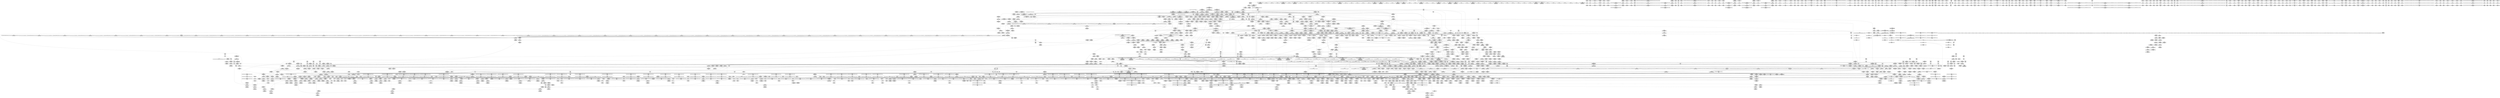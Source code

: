 digraph {
	CE0x8105ff0 [shape=record,shape=Mrecord,label="{CE0x8105ff0|tomoyo_check_unix_address:_tmp7|security/tomoyo/network.c,597|*SummSource*}"]
	CE0x6914530 [shape=record,shape=Mrecord,label="{CE0x6914530|tomoyo_unix_entry:_tmp31|security/tomoyo/network.c,560|*SummSink*}"]
	CE0x6657930 [shape=record,shape=Mrecord,label="{CE0x6657930|tomoyo_init_request_info:_tmp10|security/tomoyo/util.c,1006|*SummSink*}"]
	CE0x58c64f0 [shape=record,shape=Mrecord,label="{CE0x58c64f0|i64_4|*Constant*}"]
	CE0x81646f0 [shape=record,shape=Mrecord,label="{CE0x81646f0|tomoyo_get_mode:_ns|Function::tomoyo_get_mode&Arg::ns::}"]
	CE0x693aeb0 [shape=record,shape=Mrecord,label="{CE0x693aeb0|tomoyo_unix_entry:_tmp35|security/tomoyo/network.c,561|*SummSource*}"]
	CE0x8132a60 [shape=record,shape=Mrecord,label="{CE0x8132a60|tomoyo_audit_net_log:_tmp4|security/tomoyo/network.c,367|*SummSink*}"]
	CE0x80bc450 [shape=record,shape=Mrecord,label="{CE0x80bc450|get_current:_tmp2|*SummSource*}"]
	CE0x670bba0 [shape=record,shape=Mrecord,label="{CE0x670bba0|GLOBAL:_tomoyo_policy_loaded|Global_var:tomoyo_policy_loaded|*SummSink*}"]
	CE0x6a478e0 [shape=record,shape=Mrecord,label="{CE0x6a478e0|i64**_getelementptr_inbounds_(_3_x_i64*_,_3_x_i64*_*___llvm_gcda_edge_table44,_i64_0,_i64_1)|*Constant*|*SummSink*}"]
	CE0x4cbc670 [shape=record,shape=Mrecord,label="{CE0x4cbc670|tomoyo_domain:_if.end|*SummSource*}"]
	CE0x4cb6000 [shape=record,shape=Mrecord,label="{CE0x4cb6000|tomoyo_domain:_tmp13|security/tomoyo/common.h,1205}"]
	CE0x588f210 [shape=record,shape=Mrecord,label="{CE0x588f210|tomoyo_get_mode:_tmp19|security/tomoyo/util.c,985|*SummSink*}"]
	CE0x6ad67a0 [shape=record,shape=Mrecord,label="{CE0x6ad67a0|i32_2|*Constant*|*SummSink*}"]
	CE0x8287e40 [shape=record,shape=Mrecord,label="{CE0x8287e40|tomoyo_const_part_length:_tmp5|security/tomoyo/util.c,624}"]
	CE0x690a950 [shape=record,shape=Mrecord,label="{CE0x690a950|tomoyo_unix_entry:_tmp3|*LoadInst*|security/tomoyo/network.c,546}"]
	CE0x693b680 [shape=record,shape=Mrecord,label="{CE0x693b680|tomoyo_unix_entry:_tmp36|security/tomoyo/network.c,561|*SummSource*}"]
	CE0x6b2a770 [shape=record,shape=Mrecord,label="{CE0x6b2a770|tomoyo_audit_unix_log:_r|Function::tomoyo_audit_unix_log&Arg::r::|*SummSink*}"]
	CE0x7febe90 [shape=record,shape=Mrecord,label="{CE0x7febe90|0:_i8,_array:_GCR_tomoyo_unix2mac_internal_constant_6_x_4_x_i8_4_x_i8_zeroinitializer,_4_x_i8_c_1E_1F_00_,_4_x_i8_c_!_00_00_22_,_4_x_i8_zeroinitializer,_4_x_i8_zeroinitializer,_4_x_i8_c_#$%_00_,_align_16:_elem_3::|security/tomoyo/network.c,546}"]
	CE0x6723ec0 [shape=record,shape=Mrecord,label="{CE0x6723ec0|rcu_lock_acquire18:_tmp}"]
	CE0x4c67630 [shape=record,shape=Mrecord,label="{CE0x4c67630|tomoyo_const_part_length:_tmp8|security/tomoyo/util.c,626}"]
	CE0x665e140 [shape=record,shape=Mrecord,label="{CE0x665e140|tomoyo_unix_entry:_addr_len|security/tomoyo/network.c,551|*SummSink*}"]
	CE0x59e8aa0 [shape=record,shape=Mrecord,label="{CE0x59e8aa0|i64_3|*Constant*|*SummSink*}"]
	CE0x6725b20 [shape=record,shape=Mrecord,label="{CE0x6725b20|tomoyo_fill_path_info:_const_len|security/tomoyo/util.c,666|*SummSink*}"]
	CE0x58db710 [shape=record,shape=Mrecord,label="{CE0x58db710|get_current:_tmp3|*SummSource*}"]
	CE0x58c4180 [shape=record,shape=Mrecord,label="{CE0x58c4180|tomoyo_const_part_length:_tmp9|security/tomoyo/util.c,626|*SummSource*}"]
	CE0x5716880 [shape=record,shape=Mrecord,label="{CE0x5716880|_call_void_mcount()_#3|*SummSink*}"]
	CE0x67e7bf0 [shape=record,shape=Mrecord,label="{CE0x67e7bf0|i32_0|*Constant*|*SummSink*}"]
	CE0x58d4b80 [shape=record,shape=Mrecord,label="{CE0x58d4b80|rcu_lock_release21:_tmp1|*SummSource*}"]
	CE0x58de150 [shape=record,shape=Mrecord,label="{CE0x58de150|i64*_getelementptr_inbounds_(_11_x_i64_,_11_x_i64_*___llvm_gcov_ctr54147,_i64_0,_i64_6)|*Constant*|*SummSink*}"]
	CE0x58458c0 [shape=record,shape=Mrecord,label="{CE0x58458c0|_ret_%struct.task_struct*_%tmp4,_!dbg_!38905|./arch/x86/include/asm/current.h,14|*SummSource*}"]
	CE0x6a08d10 [shape=record,shape=Mrecord,label="{CE0x6a08d10|__llvm_gcov_indirect_counter_increment114:_exit|*SummSink*}"]
	CE0x5a6f4d0 [shape=record,shape=Mrecord,label="{CE0x5a6f4d0|i64*_getelementptr_inbounds_(_5_x_i64_,_5_x_i64_*___llvm_gcov_ctr32134,_i64_0,_i64_4)|*Constant*|*SummSource*}"]
	CE0x80250e0 [shape=record,shape=Mrecord,label="{CE0x80250e0|tomoyo_check_unix_address:_cmp|security/tomoyo/network.c,596}"]
	CE0x5a6ec90 [shape=record,shape=Mrecord,label="{CE0x5a6ec90|tomoyo_init_request_info:_call|security/tomoyo/util.c,1005}"]
	CE0x6943d50 [shape=record,shape=Mrecord,label="{CE0x6943d50|0:_i8*,_:_SCMRE_0,8_|*MultipleSource*|security/tomoyo/network.c, 561|security/tomoyo/network.c,563}"]
	CE0x697df20 [shape=record,shape=Mrecord,label="{CE0x697df20|tomoyo_get_mode:_tmp25|security/tomoyo/util.c,987|*SummSource*}"]
	CE0x67a8690 [shape=record,shape=Mrecord,label="{CE0x67a8690|tomoyo_init_request_info:_tmp|*SummSink*}"]
	CE0x6983ef0 [shape=record,shape=Mrecord,label="{CE0x6983ef0|tomoyo_unix_entry:_call18|security/tomoyo/network.c,559|*SummSource*}"]
	CE0x80911b0 [shape=record,shape=Mrecord,label="{CE0x80911b0|tomoyo_check_unix_address:_tmp3|security/tomoyo/network.c,596|*SummSource*}"]
	CE0x8088dc0 [shape=record,shape=Mrecord,label="{CE0x8088dc0|GLOBAL:_tomoyo_read_unlock19|*Constant*|*SummSink*}"]
	CE0x4ba34f0 [shape=record,shape=Mrecord,label="{CE0x4ba34f0|tomoyo_fill_path_info:_idxprom|security/tomoyo/util.c,667}"]
	CE0x8153d80 [shape=record,shape=Mrecord,label="{CE0x8153d80|tomoyo_init_request_info:_conv|security/tomoyo/util.c,1010}"]
	CE0x499e1a0 [shape=record,shape=Mrecord,label="{CE0x499e1a0|tomoyo_fill_path_info:_tmp1}"]
	CE0x6ab67f0 [shape=record,shape=Mrecord,label="{CE0x6ab67f0|tomoyo_unix_entry:_unix_network|security/tomoyo/network.c,566}"]
	CE0x57997a0 [shape=record,shape=Mrecord,label="{CE0x57997a0|tomoyo_domain:_tmp19|security/tomoyo/common.h,1205}"]
	CE0x80dcca0 [shape=record,shape=Mrecord,label="{CE0x80dcca0|tomoyo_const_part_length:_len.0|*SummSource*}"]
	CE0x6715610 [shape=record,shape=Mrecord,label="{CE0x6715610|i64*_getelementptr_inbounds_(_5_x_i64_,_5_x_i64_*___llvm_gcov_ctr32134,_i64_0,_i64_3)|*Constant*|*SummSource*}"]
	CE0x7fdc1b0 [shape=record,shape=Mrecord,label="{CE0x7fdc1b0|tomoyo_const_part_length:_tmp29|security/tomoyo/util.c,641|*SummSource*}"]
	CE0x6a42b80 [shape=record,shape=Mrecord,label="{CE0x6a42b80|tomoyo_read_lock16:_entry}"]
	CE0x5a36bd0 [shape=record,shape=Mrecord,label="{CE0x5a36bd0|get_current:_tmp4|./arch/x86/include/asm/current.h,14|*SummSource*}"]
	CE0x4d6f4d0 [shape=record,shape=Mrecord,label="{CE0x4d6f4d0|i64_5|*Constant*}"]
	CE0x69f1cc0 [shape=record,shape=Mrecord,label="{CE0x69f1cc0|24:_%struct.tomoyo_path_info*,_32:_i8,_33:_i8,_72:_i8,_:_SCMRE_40,41_}"]
	CE0x582adc0 [shape=record,shape=Mrecord,label="{CE0x582adc0|tomoyo_unix_entry:_tmp9|security/tomoyo/network.c,548}"]
	CE0x4d6eef0 [shape=record,shape=Mrecord,label="{CE0x4d6eef0|tomoyo_unix_entry:_conv7|security/tomoyo/network.c,551|*SummSink*}"]
	CE0x58b7b40 [shape=record,shape=Mrecord,label="{CE0x58b7b40|tomoyo_check_unix_address:_if.end|*SummSource*}"]
	CE0x8287c10 [shape=record,shape=Mrecord,label="{CE0x8287c10|tomoyo_const_part_length:_tmp4|security/tomoyo/util.c,624|*SummSink*}"]
	CE0x578f7f0 [shape=record,shape=Mrecord,label="{CE0x578f7f0|_ret_void,_!dbg_!38907|include/linux/srcu.h,238}"]
	CE0x80af220 [shape=record,shape=Mrecord,label="{CE0x80af220|tomoyo_unix_entry:_cmp|security/tomoyo/network.c,549|*SummSource*}"]
	CE0x588f000 [shape=record,shape=Mrecord,label="{CE0x588f000|tomoyo_get_mode:_tmp19|security/tomoyo/util.c,985}"]
	CE0x58d5860 [shape=record,shape=Mrecord,label="{CE0x58d5860|tomoyo_const_part_length:_if.then5|*SummSink*}"]
	CE0x80d91e0 [shape=record,shape=Mrecord,label="{CE0x80d91e0|GLOBAL:___llvm_gcov_ctr3747|Global_var:__llvm_gcov_ctr3747}"]
	CE0x7fdc650 [shape=record,shape=Mrecord,label="{CE0x7fdc650|tomoyo_const_part_length:_if.end|*SummSink*}"]
	CE0x6a499d0 [shape=record,shape=Mrecord,label="{CE0x6a499d0|24:_%struct.tomoyo_path_info*,_32:_i8,_33:_i8,_72:_i8,_:_SCMRE_72,73_|*MultipleSource*|security/tomoyo/network.c,544|security/tomoyo/network.c, 544|Function::tomoyo_init_request_info&Arg::r::|security/tomoyo/network.c,565}"]
	CE0x683d440 [shape=record,shape=Mrecord,label="{CE0x683d440|tomoyo_check_unix_address:_retval.0|*SummSink*}"]
	CE0x683dba0 [shape=record,shape=Mrecord,label="{CE0x683dba0|tomoyo_check_unix_address:_tmp13|security/tomoyo/network.c,601|*SummSink*}"]
	CE0x69151b0 [shape=record,shape=Mrecord,label="{CE0x69151b0|tomoyo_unix_entry:_tmp32|security/tomoyo/network.c,560|*SummSink*}"]
	CE0x58d4cb0 [shape=record,shape=Mrecord,label="{CE0x58d4cb0|rcu_lock_release21:_tmp1|*SummSink*}"]
	CE0x4b96c70 [shape=record,shape=Mrecord,label="{CE0x4b96c70|tomoyo_domain:_tmp2}"]
	CE0x66e9c70 [shape=record,shape=Mrecord,label="{CE0x66e9c70|i64_1|*Constant*}"]
	CE0x75deb70 [shape=record,shape=Mrecord,label="{CE0x75deb70|rcu_lock_acquire18:_tmp|*SummSink*}"]
	CE0x58db7b0 [shape=record,shape=Mrecord,label="{CE0x58db7b0|get_current:_tmp3|*SummSink*}"]
	CE0x4a5d1d0 [shape=record,shape=Mrecord,label="{CE0x4a5d1d0|tomoyo_get_mode:_idxprom|security/tomoyo/util.c,981}"]
	CE0x5965c70 [shape=record,shape=Mrecord,label="{CE0x5965c70|tomoyo_domain:_tmp4|security/tomoyo/common.h,1205|*SummSource*}"]
	CE0x6ac0070 [shape=record,shape=Mrecord,label="{CE0x6ac0070|tomoyo_unix_entry:_tmp37|*LoadInst*|security/tomoyo/network.c,566}"]
	CE0x68c09b0 [shape=record,shape=Mrecord,label="{CE0x68c09b0|GLOBAL:_strnlen|*Constant*|*SummSource*}"]
	CE0x69f1640 [shape=record,shape=Mrecord,label="{CE0x69f1640|24:_%struct.tomoyo_path_info*,_32:_i8,_33:_i8,_72:_i8,_:_SCMRE_36,37_}"]
	CE0x8081ef0 [shape=record,shape=Mrecord,label="{CE0x8081ef0|rcu_lock_acquire18:_map|Function::rcu_lock_acquire18&Arg::map::|*SummSink*}"]
	CE0x4cd20d0 [shape=record,shape=Mrecord,label="{CE0x4cd20d0|rcu_lock_release21:_tmp3|*SummSink*}"]
	CE0x6ad04b0 [shape=record,shape=Mrecord,label="{CE0x6ad04b0|tomoyo_unix_entry:_operation27|security/tomoyo/network.c,567|*SummSink*}"]
	CE0x69f6b60 [shape=record,shape=Mrecord,label="{CE0x69f6b60|tomoyo_get_mode:_idxprom6|security/tomoyo/util.c,983|*SummSource*}"]
	CE0x829ec70 [shape=record,shape=Mrecord,label="{CE0x829ec70|_call_void_lockdep_rcu_suspicious(i8*_getelementptr_inbounds_(_25_x_i8_,_25_x_i8_*_.str12,_i32_0,_i32_0),_i32_1205,_i8*_getelementptr_inbounds_(_45_x_i8_,_45_x_i8_*_.str13,_i32_0,_i32_0))_#9,_!dbg_!38917|security/tomoyo/common.h,1205|*SummSource*}"]
	CE0x6789940 [shape=record,shape=Mrecord,label="{CE0x6789940|i64_24|*Constant*}"]
	CE0x6800cb0 [shape=record,shape=Mrecord,label="{CE0x6800cb0|_ret_void,_!dbg_!38908|include/linux/rcupdate.h,419|*SummSink*}"]
	CE0x58129b0 [shape=record,shape=Mrecord,label="{CE0x58129b0|tomoyo_get_mode:_tmp23|security/tomoyo/util.c,986|*SummSink*}"]
	CE0x6799e10 [shape=record,shape=Mrecord,label="{CE0x6799e10|_call_void_mcount()_#3}"]
	CE0x5a8b9f0 [shape=record,shape=Mrecord,label="{CE0x5a8b9f0|tomoyo_read_lock16:_tmp1|*SummSource*}"]
	CE0x6aa62c0 [shape=record,shape=Mrecord,label="{CE0x6aa62c0|tomoyo_const_part_length:_tmp45|security/tomoyo/util.c,645|*SummSource*}"]
	CE0x6b2ab70 [shape=record,shape=Mrecord,label="{CE0x6b2ab70|tomoyo_audit_unix_log:_r|Function::tomoyo_audit_unix_log&Arg::r::}"]
	CE0x82ea1e0 [shape=record,shape=Mrecord,label="{CE0x82ea1e0|tomoyo_init_request_info:_domain.addr.0|*SummSink*}"]
	CE0x58d7290 [shape=record,shape=Mrecord,label="{CE0x58d7290|tomoyo_domain:_security|security/tomoyo/common.h,1205|*SummSource*}"]
	CE0x6714f80 [shape=record,shape=Mrecord,label="{CE0x6714f80|tomoyo_audit_unix_log:_tmp}"]
	CE0x4b07b40 [shape=record,shape=Mrecord,label="{CE0x4b07b40|i64*_getelementptr_inbounds_(_5_x_i64_,_5_x_i64_*___llvm_gcov_ctr28130,_i64_0,_i64_3)|*Constant*|*SummSource*}"]
	CE0x59805e0 [shape=record,shape=Mrecord,label="{CE0x59805e0|i1_true|*Constant*|*SummSink*}"]
	CE0x80ba650 [shape=record,shape=Mrecord,label="{CE0x80ba650|tomoyo_init_request_info:_index|Function::tomoyo_init_request_info&Arg::index::|*SummSource*}"]
	CE0x4bdd040 [shape=record,shape=Mrecord,label="{CE0x4bdd040|tomoyo_fill_path_info:_tmp11|security/tomoyo/util.c,667|*SummSource*}"]
	CE0x5913690 [shape=record,shape=Mrecord,label="{CE0x5913690|i64*_getelementptr_inbounds_(_2_x_i64_,_2_x_i64_*___llvm_gcov_ctr53148,_i64_0,_i64_1)|*Constant*|*SummSource*}"]
	CE0x6781290 [shape=record,shape=Mrecord,label="{CE0x6781290|tomoyo_const_part_length:_tmp16|security/tomoyo/util.c,627|*SummSource*}"]
	CE0x6ba1810 [shape=record,shape=Mrecord,label="{CE0x6ba1810|COLLAPSED:_GCMRE___llvm_gcov_ctr4731_internal_global_4_x_i64_zeroinitializer:_elem_0:default:}"]
	CE0x7ff77b0 [shape=record,shape=Mrecord,label="{CE0x7ff77b0|0:_i8,_1:_i8,_32:_i8*,_40:_i32,_:_CMR_1,2_|*MultipleSource*|Function::tomoyo_check_unix_address&Arg::address::|security/tomoyo/network.c,594}"]
	CE0x672ac40 [shape=record,shape=Mrecord,label="{CE0x672ac40|tomoyo_const_part_length:_conv20|security/tomoyo/util.c,644|*SummSource*}"]
	CE0x6991a40 [shape=record,shape=Mrecord,label="{CE0x6991a40|tomoyo_fill_path_info:_entry|*SummSink*}"]
	CE0x69c2c40 [shape=record,shape=Mrecord,label="{CE0x69c2c40|128:_i8*,_1208:_%struct.file*,_:_CMRE_112,120_|*MultipleSource*|security/tomoyo/common.h,1205|security/tomoyo/common.h,1205}"]
	CE0x694bc40 [shape=record,shape=Mrecord,label="{CE0x694bc40|tomoyo_const_part_length:_tmp19|security/tomoyo/util.c,628|*SummSink*}"]
	CE0x6a02760 [shape=record,shape=Mrecord,label="{CE0x6a02760|_call_void_lock_acquire(%struct.lockdep_map*_%map,_i32_0,_i32_0,_i32_2,_i32_0,_%struct.lockdep_map*_null,_i64_ptrtoint_(i8*_blockaddress(_rcu_lock_acquire18,_%__here)_to_i64))_#9,_!dbg_!38907|include/linux/rcupdate.h,418}"]
	CE0x594cf20 [shape=record,shape=Mrecord,label="{CE0x594cf20|i8*_getelementptr_inbounds_(_5_x_i8_,_5_x_i8_*_.str8,_i32_0,_i32_0)|*Constant*}"]
	CE0x4d65270 [shape=record,shape=Mrecord,label="{CE0x4d65270|tomoyo_const_part_length:_add29|security/tomoyo/util.c,646}"]
	CE0x67dcd10 [shape=record,shape=Mrecord,label="{CE0x67dcd10|128:_i8*,_1208:_%struct.file*,_:_CMRE_36,37_}"]
	CE0x6acfd90 [shape=record,shape=Mrecord,label="{CE0x6acfd90|tomoyo_unix_entry:_unix_network26|security/tomoyo/network.c,567}"]
	CE0x8045500 [shape=record,shape=Mrecord,label="{CE0x8045500|i32_-12|*Constant*|*SummSink*}"]
	CE0x65dc500 [shape=record,shape=Mrecord,label="{CE0x65dc500|tomoyo_unix_entry:_land.lhs.true|*SummSink*}"]
	CE0x80d93f0 [shape=record,shape=Mrecord,label="{CE0x80d93f0|_call_void_mcount()_#3}"]
	CE0x8076520 [shape=record,shape=Mrecord,label="{CE0x8076520|tomoyo_init_request_info:_tmp5|security/tomoyo/util.c,1004|*SummSink*}"]
	CE0x66ac1c0 [shape=record,shape=Mrecord,label="{CE0x66ac1c0|tomoyo_init_request_info:_mode5|security/tomoyo/util.c,1011}"]
	CE0x6a7f110 [shape=record,shape=Mrecord,label="{CE0x6a7f110|_call_void_mcount()_#3}"]
	CE0x69f7620 [shape=record,shape=Mrecord,label="{CE0x69f7620|tomoyo_get_mode:_arrayidx8|security/tomoyo/util.c,983|*SummSink*}"]
	CE0x6789e80 [shape=record,shape=Mrecord,label="{CE0x6789e80|tomoyo_const_part_length:_tmp40|security/tomoyo/util.c,644}"]
	CE0x59e85c0 [shape=record,shape=Mrecord,label="{CE0x59e85c0|tomoyo_unix_entry:_cmp|security/tomoyo/network.c,549|*SummSink*}"]
	CE0x589af80 [shape=record,shape=Mrecord,label="{CE0x589af80|i32_0|*Constant*}"]
	CE0x65c61e0 [shape=record,shape=Mrecord,label="{CE0x65c61e0|i64_23|*Constant*}"]
	CE0x6890320 [shape=record,shape=Mrecord,label="{CE0x6890320|tomoyo_const_part_length:_tmp21|security/tomoyo/util.c,631|*SummSink*}"]
	CE0x4c2c7b0 [shape=record,shape=Mrecord,label="{CE0x4c2c7b0|tomoyo_const_part_length:_inc|security/tomoyo/util.c,628}"]
	CE0x66e98a0 [shape=record,shape=Mrecord,label="{CE0x66e98a0|rcu_lock_acquire18:_tmp3|*SummSink*}"]
	CE0x599f630 [shape=record,shape=Mrecord,label="{CE0x599f630|i64*_getelementptr_inbounds_(_2_x_i64_,_2_x_i64_*___llvm_gcov_ctr53148,_i64_0,_i64_0)|*Constant*|*SummSource*}"]
	CE0x4d65570 [shape=record,shape=Mrecord,label="{CE0x4d65570|tomoyo_domain:_tobool1|security/tomoyo/common.h,1205|*SummSource*}"]
	CE0x58e4dd0 [shape=record,shape=Mrecord,label="{CE0x58e4dd0|tomoyo_read_unlock19:_tmp2|*SummSink*}"]
	CE0x4be55e0 [shape=record,shape=Mrecord,label="{CE0x4be55e0|GLOBAL:___llvm_gcov_global_state_pred45|Global_var:__llvm_gcov_global_state_pred45}"]
	CE0x5783570 [shape=record,shape=Mrecord,label="{CE0x5783570|i64*_getelementptr_inbounds_(_31_x_i64_,_31_x_i64_*___llvm_gcov_ctr43150,_i64_0,_i64_27)|*Constant*|*SummSource*}"]
	CE0x4ba2d80 [shape=record,shape=Mrecord,label="{CE0x4ba2d80|tomoyo_get_mode:_conv|security/tomoyo/util.c,982|*SummSource*}"]
	CE0x82266c0 [shape=record,shape=Mrecord,label="{CE0x82266c0|tomoyo_unix_entry:_tmp14|security/tomoyo/network.c,550|*SummSink*}"]
	CE0x4a5d310 [shape=record,shape=Mrecord,label="{CE0x4a5d310|tomoyo_get_mode:_idxprom|security/tomoyo/util.c,981|*SummSink*}"]
	CE0x4cb5690 [shape=record,shape=Mrecord,label="{CE0x4cb5690|tomoyo_domain:_tmp6|security/tomoyo/common.h,1205|*SummSink*}"]
	CE0x6a9e8c0 [shape=record,shape=Mrecord,label="{CE0x6a9e8c0|tomoyo_const_part_length:_tmp35|security/tomoyo/util.c,643|*SummSink*}"]
	CE0x8063df0 [shape=record,shape=Mrecord,label="{CE0x8063df0|tomoyo_unix_entry:_tmp52|security/tomoyo/network.c,577|*SummSource*}"]
	CE0x75d6a00 [shape=record,shape=Mrecord,label="{CE0x75d6a00|i64*_getelementptr_inbounds_(_31_x_i64_,_31_x_i64_*___llvm_gcov_ctr43150,_i64_0,_i64_0)|*Constant*}"]
	CE0x599f2d0 [shape=record,shape=Mrecord,label="{CE0x599f2d0|get_current:_tmp1|*SummSource*}"]
	CE0x75ca660 [shape=record,shape=Mrecord,label="{CE0x75ca660|tomoyo_const_part_length:_sw.bb9|*SummSink*}"]
	CE0x6840110 [shape=record,shape=Mrecord,label="{CE0x6840110|i64_9|*Constant*|*SummSource*}"]
	CE0x5a03a90 [shape=record,shape=Mrecord,label="{CE0x5a03a90|tomoyo_audit_net_log:_bb|*SummSink*}"]
	CE0x4b2bc30 [shape=record,shape=Mrecord,label="{CE0x4b2bc30|tomoyo_fill_path_info:_tmp13|*LoadInst*|security/tomoyo/util.c,668}"]
	CE0x6a2fbe0 [shape=record,shape=Mrecord,label="{CE0x6a2fbe0|rcu_lock_release21:_map|Function::rcu_lock_release21&Arg::map::|*SummSource*}"]
	CE0x5a8b7e0 [shape=record,shape=Mrecord,label="{CE0x5a8b7e0|tomoyo_read_lock16:_tmp1}"]
	CE0x579c3e0 [shape=record,shape=Mrecord,label="{CE0x579c3e0|tomoyo_get_mode:_tmp1|*SummSink*}"]
	CE0x80d59d0 [shape=record,shape=Mrecord,label="{CE0x80d59d0|_ret_void,_!dbg_!38904|security/tomoyo/common.h,1110}"]
	CE0x6869240 [shape=record,shape=Mrecord,label="{CE0x6869240|tomoyo_unix_entry:_tmp25|security/tomoyo/network.c,556|*SummSink*}"]
	CE0x6799af0 [shape=record,shape=Mrecord,label="{CE0x6799af0|tomoyo_init_request_info:_tmp1|*SummSource*}"]
	CE0x4cb5ab0 [shape=record,shape=Mrecord,label="{CE0x4cb5ab0|i32_92|*Constant*|*SummSink*}"]
	CE0x65886a0 [shape=record,shape=Mrecord,label="{CE0x65886a0|tomoyo_const_part_length:_sw.bb9}"]
	CE0x7fed2b0 [shape=record,shape=Mrecord,label="{CE0x7fed2b0|i64_1|*Constant*|*SummSource*}"]
	CE0x8081980 [shape=record,shape=Mrecord,label="{CE0x8081980|_call_void_rcu_lock_acquire18(%struct.lockdep_map*_%dep_map)_#9,_!dbg_!38906|include/linux/srcu.h,222}"]
	CE0x6a472e0 [shape=record,shape=Mrecord,label="{CE0x6a472e0|tomoyo_const_part_length:_tmp1|*SummSink*}"]
	CE0x6713330 [shape=record,shape=Mrecord,label="{CE0x6713330|rcu_lock_acquire18:_tmp5|include/linux/rcupdate.h,418}"]
	CE0x4a9d640 [shape=record,shape=Mrecord,label="{CE0x4a9d640|i64*_getelementptr_inbounds_(_5_x_i64_,_5_x_i64_*___llvm_gcov_ctr28130,_i64_0,_i64_3)|*Constant*}"]
	CE0x4dd3890 [shape=record,shape=Mrecord,label="{CE0x4dd3890|tomoyo_read_lock16:_tmp2|*SummSink*}"]
	CE0x587e3c0 [shape=record,shape=Mrecord,label="{CE0x587e3c0|tomoyo_domain:_tmp13|security/tomoyo/common.h,1205|*SummSink*}"]
	CE0x4c05970 [shape=record,shape=Mrecord,label="{CE0x4c05970|tomoyo_unix_entry:_conv|security/tomoyo/network.c,548|*SummSink*}"]
	CE0x4db2bb0 [shape=record,shape=Mrecord,label="{CE0x4db2bb0|128:_i8*,_1208:_%struct.file*,_:_CMRE_4,5_}"]
	CE0x68d5b80 [shape=record,shape=Mrecord,label="{CE0x68d5b80|tomoyo_unix_entry:_tmp30|*SummSink*}"]
	CE0x4a57bd0 [shape=record,shape=Mrecord,label="{CE0x4a57bd0|tomoyo_const_part_length:_tmp32|security/tomoyo/util.c,641|*SummSource*}"]
	CE0x6a491b0 [shape=record,shape=Mrecord,label="{CE0x6a491b0|24:_%struct.tomoyo_path_info*,_32:_i8,_33:_i8,_72:_i8,_:_SCMRE_60,61_}"]
	CE0x4ba3340 [shape=record,shape=Mrecord,label="{CE0x4ba3340|tomoyo_fill_path_info:_sub|security/tomoyo/util.c,667|*SummSink*}"]
	CE0x589a780 [shape=record,shape=Mrecord,label="{CE0x589a780|tomoyo_const_part_length:_tmp34|security/tomoyo/util.c,642|*SummSink*}"]
	CE0x8153730 [shape=record,shape=Mrecord,label="{CE0x8153730|i32_10|*Constant*}"]
	CE0x65885e0 [shape=record,shape=Mrecord,label="{CE0x65885e0|tomoyo_const_part_length:_if.then27|*SummSink*}"]
	CE0x5868360 [shape=record,shape=Mrecord,label="{CE0x5868360|i64_5|*Constant*}"]
	CE0x81329f0 [shape=record,shape=Mrecord,label="{CE0x81329f0|tomoyo_audit_net_log:_tmp4|security/tomoyo/network.c,367|*SummSource*}"]
	CE0x8092ad0 [shape=record,shape=Mrecord,label="{CE0x8092ad0|srcu_read_unlock20:_dep_map|include/linux/srcu.h,236|*SummSource*}"]
	CE0x6991fe0 [shape=record,shape=Mrecord,label="{CE0x6991fe0|_ret_void,_!dbg_!38929|security/tomoyo/util.c,670}"]
	CE0x4c99b90 [shape=record,shape=Mrecord,label="{CE0x4c99b90|tomoyo_domain:_tobool|security/tomoyo/common.h,1205|*SummSink*}"]
	CE0x58e45c0 [shape=record,shape=Mrecord,label="{CE0x58e45c0|tomoyo_audit_unix_log:_tmp4|security/tomoyo/network.c,405}"]
	CE0x4cd2720 [shape=record,shape=Mrecord,label="{CE0x4cd2720|i64**_getelementptr_inbounds_(_3_x_i64*_,_3_x_i64*_*___llvm_gcda_edge_table44,_i64_0,_i64_1)|*Constant*}"]
	CE0x4d741d0 [shape=record,shape=Mrecord,label="{CE0x4d741d0|tomoyo_get_mode:_tmp7|security/tomoyo/util.c,979|*SummSource*}"]
	CE0x8132c30 [shape=record,shape=Mrecord,label="{CE0x8132c30|tomoyo_const_part_length:_lor.lhs.false}"]
	CE0x7f98f40 [shape=record,shape=Mrecord,label="{CE0x7f98f40|tomoyo_get_mode:_tmp11|security/tomoyo/util.c,982|*SummSource*}"]
	CE0x7ffd3d0 [shape=record,shape=Mrecord,label="{CE0x7ffd3d0|tomoyo_get_mode:_arrayidx4|security/tomoyo/util.c,983|*SummSink*}"]
	CE0x6a026f0 [shape=record,shape=Mrecord,label="{CE0x6a026f0|rcu_lock_acquire18:_tmp5|include/linux/rcupdate.h,418|*SummSink*}"]
	CE0x75cb5c0 [shape=record,shape=Mrecord,label="{CE0x75cb5c0|i64*_getelementptr_inbounds_(_2_x_i64_,_2_x_i64_*___llvm_gcov_ctr4533,_i64_0,_i64_0)|*Constant*|*SummSink*}"]
	CE0x4a9dfd0 [shape=record,shape=Mrecord,label="{CE0x4a9dfd0|tomoyo_fill_path_info:_arrayidx|security/tomoyo/util.c,667|*SummSource*}"]
	CE0x5ab5ab0 [shape=record,shape=Mrecord,label="{CE0x5ab5ab0|tomoyo_unix_entry:_tmp46|security/tomoyo/network.c,573|*SummSink*}"]
	CE0x68a95b0 [shape=record,shape=Mrecord,label="{CE0x68a95b0|tomoyo_unix_entry:_tmp28|security/tomoyo/network.c,557|*SummSink*}"]
	CE0x5ade520 [shape=record,shape=Mrecord,label="{CE0x5ade520|_ret_void,_!dbg_!38908|include/linux/rcupdate.h,424|*SummSink*}"]
	CE0x80763d0 [shape=record,shape=Mrecord,label="{CE0x80763d0|tomoyo_init_request_info:_tmp5|security/tomoyo/util.c,1004|*SummSource*}"]
	CE0x8021f20 [shape=record,shape=Mrecord,label="{CE0x8021f20|tomoyo_unix_entry:_tmp48|security/tomoyo/network.c,575|*SummSink*}"]
	CE0x7fd2e40 [shape=record,shape=Mrecord,label="{CE0x7fd2e40|i64*_getelementptr_inbounds_(_6_x_i64_,_6_x_i64_*___llvm_gcov_ctr3747,_i64_0,_i64_4)|*Constant*|*SummSink*}"]
	CE0x805b800 [shape=record,shape=Mrecord,label="{CE0x805b800|tomoyo_unix_entry:_r|security/tomoyo/network.c, 544|*SummSink*}"]
	CE0x69f88d0 [shape=record,shape=Mrecord,label="{CE0x69f88d0|24:_%struct.tomoyo_path_info*,_32:_i8,_33:_i8,_72:_i8,_:_SCMRE_43,44_}"]
	CE0x4c67a30 [shape=record,shape=Mrecord,label="{CE0x4c67a30|__llvm_gcov_indirect_counter_increment114:_counter|*SummSink*}"]
	CE0x6bb2320 [shape=record,shape=Mrecord,label="{CE0x6bb2320|0:_i8,_array:_GCRE_tomoyo_index2category_constant_39_x_i8_c_00_00_00_00_00_00_00_00_00_00_00_00_00_00_00_00_00_00_00_00_00_00_00_01_01_01_01_01_01_01_01_01_01_01_01_01_01_01_02_,_align_16:_elem_25::|security/tomoyo/util.c,983}"]
	CE0x6840360 [shape=record,shape=Mrecord,label="{CE0x6840360|i64_8|*Constant*}"]
	CE0x5825db0 [shape=record,shape=Mrecord,label="{CE0x5825db0|0:_i8,_array:_GCRE_tomoyo_index2category_constant_39_x_i8_c_00_00_00_00_00_00_00_00_00_00_00_00_00_00_00_00_00_00_00_00_00_00_00_01_01_01_01_01_01_01_01_01_01_01_01_01_01_01_02_,_align_16:_elem_18::|security/tomoyo/util.c,983}"]
	CE0x75de6e0 [shape=record,shape=Mrecord,label="{CE0x75de6e0|rcu_lock_acquire18:_tmp7}"]
	CE0x65c6360 [shape=record,shape=Mrecord,label="{CE0x65c6360|tomoyo_const_part_length:_tmp36|security/tomoyo/util.c,644}"]
	CE0x6789420 [shape=record,shape=Mrecord,label="{CE0x6789420|tomoyo_const_part_length:_cmp25|security/tomoyo/util.c,644}"]
	CE0x69f7770 [shape=record,shape=Mrecord,label="{CE0x69f7770|tomoyo_get_mode:_tmp17|security/tomoyo/util.c,983|*SummSink*}"]
	CE0x7ff7490 [shape=record,shape=Mrecord,label="{CE0x7ff7490|tomoyo_check_unix_address:_sa_family|security/tomoyo/network.c,596|*SummSink*}"]
	CE0x7fdbe10 [shape=record,shape=Mrecord,label="{CE0x7fdbe10|i64_19|*Constant*|*SummSink*}"]
	CE0x5a6ec20 [shape=record,shape=Mrecord,label="{CE0x5a6ec20|tomoyo_init_request_info:_domain.addr.0}"]
	CE0x69b16a0 [shape=record,shape=Mrecord,label="{CE0x69b16a0|128:_i8*,_1208:_%struct.file*,_:_CMRE_50,51_}"]
	CE0x4c0e070 [shape=record,shape=Mrecord,label="{CE0x4c0e070|tomoyo_fill_path_info:_conv7|security/tomoyo/util.c,668|*SummSource*}"]
	CE0x65c62c0 [shape=record,shape=Mrecord,label="{CE0x65c62c0|i64_23|*Constant*|*SummSink*}"]
	CE0x67b33b0 [shape=record,shape=Mrecord,label="{CE0x67b33b0|tomoyo_read_unlock19:_tmp3|*SummSink*}"]
	CE0x8290b80 [shape=record,shape=Mrecord,label="{CE0x8290b80|rcu_lock_release21:_bb}"]
	CE0x69f6f80 [shape=record,shape=Mrecord,label="{CE0x69f6f80|tomoyo_get_mode:_conv5|security/tomoyo/util.c,983|*SummSource*}"]
	CE0x6804e20 [shape=record,shape=Mrecord,label="{CE0x6804e20|i32_1|*Constant*}"]
	CE0x8288390 [shape=record,shape=Mrecord,label="{CE0x8288390|tomoyo_const_part_length:_if.then17|*SummSink*}"]
	CE0x57052b0 [shape=record,shape=Mrecord,label="{CE0x57052b0|tomoyo_unix_entry:_idxprom|security/tomoyo/network.c,546|*SummSink*}"]
	CE0x6a300f0 [shape=record,shape=Mrecord,label="{CE0x6a300f0|COLLAPSED:_GCMRE___llvm_gcov_ctr53148_internal_global_2_x_i64_zeroinitializer:_elem_0:default:}"]
	CE0x8052ab0 [shape=record,shape=Mrecord,label="{CE0x8052ab0|tomoyo_unix_entry:_error.1|*SummSource*}"]
	CE0x5774a50 [shape=record,shape=Mrecord,label="{CE0x5774a50|tomoyo_audit_unix_log:_tmp7|security/tomoyo/network.c,407|*SummSource*}"]
	CE0x5999ef0 [shape=record,shape=Mrecord,label="{CE0x5999ef0|tomoyo_unix_entry:_tmp6|security/tomoyo/network.c,548|*SummSink*}"]
	CE0x75c3070 [shape=record,shape=Mrecord,label="{CE0x75c3070|tomoyo_unix_entry:_tmp6|security/tomoyo/network.c,548}"]
	CE0x6ad0630 [shape=record,shape=Mrecord,label="{CE0x6ad0630|i64*_getelementptr_inbounds_(_22_x_i64_,_22_x_i64_*___llvm_gcov_ctr3840,_i64_0,_i64_15)|*Constant*|*SummSink*}"]
	CE0x6b341b0 [shape=record,shape=Mrecord,label="{CE0x6b341b0|_ret_i32_%call,_!dbg_!38914|security/tomoyo/network.c,405|*SummSource*}"]
	CE0x598f8a0 [shape=record,shape=Mrecord,label="{CE0x598f8a0|tomoyo_audit_net_log:_family|Function::tomoyo_audit_net_log&Arg::family::|*SummSource*}"]
	CE0x5845fb0 [shape=record,shape=Mrecord,label="{CE0x5845fb0|tomoyo_domain:_cred|security/tomoyo/common.h,1205}"]
	CE0x688be90 [shape=record,shape=Mrecord,label="{CE0x688be90|tomoyo_const_part_length:_tmp48|security/tomoyo/util.c,649}"]
	CE0x8099540 [shape=record,shape=Mrecord,label="{CE0x8099540|tomoyo_audit_net_log:_tmp5|security/tomoyo/network.c,368|*SummSink*}"]
	CE0x6817b80 [shape=record,shape=Mrecord,label="{CE0x6817b80|i8_0|*Constant*|*SummSource*}"]
	CE0x82e9990 [shape=record,shape=Mrecord,label="{CE0x82e9990|0:_i8,_array:_GCRE_tomoyo_index2category_constant_39_x_i8_c_00_00_00_00_00_00_00_00_00_00_00_00_00_00_00_00_00_00_00_00_00_00_00_01_01_01_01_01_01_01_01_01_01_01_01_01_01_01_02_,_align_16:_elem_14::|security/tomoyo/util.c,983}"]
	CE0x6a40930 [shape=record,shape=Mrecord,label="{CE0x6a40930|tomoyo_audit_net_log:_arrayidx2|security/tomoyo/network.c,368}"]
	CE0x4a877b0 [shape=record,shape=Mrecord,label="{CE0x4a877b0|tomoyo_fill_path_info:_frombool|security/tomoyo/util.c,667|*SummSource*}"]
	CE0x8081870 [shape=record,shape=Mrecord,label="{CE0x8081870|srcu_read_lock17:_dep_map|include/linux/srcu.h,222}"]
	CE0x7f986a0 [shape=record,shape=Mrecord,label="{CE0x7f986a0|tomoyo_get_mode:_arrayidx|security/tomoyo/util.c,981|*SummSink*}"]
	CE0x696d090 [shape=record,shape=Mrecord,label="{CE0x696d090|_call_void_tomoyo_fill_path_info(%struct.tomoyo_path_info*_%addr21)_#9,_!dbg_!38945|security/tomoyo/network.c,564|*SummSource*}"]
	CE0x80d8d90 [shape=record,shape=Mrecord,label="{CE0x80d8d90|tomoyo_check_unix_address:_addr|Function::tomoyo_check_unix_address&Arg::addr::}"]
	CE0x4d6f980 [shape=record,shape=Mrecord,label="{CE0x4d6f980|tomoyo_check_unix_address:_address|Function::tomoyo_check_unix_address&Arg::address::|*SummSource*}"]
	CE0x8112e00 [shape=record,shape=Mrecord,label="{CE0x8112e00|i8*_getelementptr_inbounds_(_21_x_i8_,_21_x_i8_*_.str9,_i32_0,_i32_0)|*Constant*|*SummSource*}"]
	CE0x5a6d2c0 [shape=record,shape=Mrecord,label="{CE0x5a6d2c0|tomoyo_domain:_tmp2|*SummSink*}"]
	CE0x58d50f0 [shape=record,shape=Mrecord,label="{CE0x58d50f0|__llvm_gcov_indirect_counter_increment114:_bb4|*SummSink*}"]
	CE0x4c27030 [shape=record,shape=Mrecord,label="{CE0x4c27030|i64*_getelementptr_inbounds_(_2_x_i64_,_2_x_i64_*___llvm_gcov_ctr3939,_i64_0,_i64_0)|*Constant*|*SummSource*}"]
	CE0x59c0aa0 [shape=record,shape=Mrecord,label="{CE0x59c0aa0|i64*_getelementptr_inbounds_(_11_x_i64_,_11_x_i64_*___llvm_gcov_ctr54147,_i64_0,_i64_9)|*Constant*}"]
	CE0x80d4070 [shape=record,shape=Mrecord,label="{CE0x80d4070|i64_22|*Constant*|*SummSink*}"]
	CE0x75c2b90 [shape=record,shape=Mrecord,label="{CE0x75c2b90|tomoyo_unix_entry:_tobool|security/tomoyo/network.c,548}"]
	CE0x57bac80 [shape=record,shape=Mrecord,label="{CE0x57bac80|tomoyo_fill_path_info:_tmp5|security/tomoyo/util.c,667|*SummSource*}"]
	CE0x80d3ee0 [shape=record,shape=Mrecord,label="{CE0x80d3ee0|i64_22|*Constant*|*SummSource*}"]
	CE0x69b4ea0 [shape=record,shape=Mrecord,label="{CE0x69b4ea0|i32_5|*Constant*|*SummSource*}"]
	CE0x582aba0 [shape=record,shape=Mrecord,label="{CE0x582aba0|tomoyo_unix_entry:_tmp8|security/tomoyo/network.c,548|*SummSource*}"]
	CE0x66ea2d0 [shape=record,shape=Mrecord,label="{CE0x66ea2d0|tomoyo_const_part_length:_while.end}"]
	CE0x8087510 [shape=record,shape=Mrecord,label="{CE0x8087510|tomoyo_get_mode:_tmp18|security/tomoyo/util.c,985|*SummSink*}"]
	CE0x810b700 [shape=record,shape=Mrecord,label="{CE0x810b700|_ret_i32_%error.1,_!dbg_!38975|security/tomoyo/network.c,579}"]
	CE0x4bfe920 [shape=record,shape=Mrecord,label="{CE0x4bfe920|_call_void_mcount()_#3}"]
	CE0x814aa70 [shape=record,shape=Mrecord,label="{CE0x814aa70|tomoyo_unix_entry:_tmp17|security/tomoyo/network.c,553}"]
	CE0x8021d40 [shape=record,shape=Mrecord,label="{CE0x8021d40|i64*_getelementptr_inbounds_(_22_x_i64_,_22_x_i64_*___llvm_gcov_ctr3840,_i64_0,_i64_19)|*Constant*|*SummSink*}"]
	CE0x69c2880 [shape=record,shape=Mrecord,label="{CE0x69c2880|128:_i8*,_1208:_%struct.file*,_:_CMRE_96,104_|*MultipleSource*|security/tomoyo/common.h,1205|security/tomoyo/common.h,1205}"]
	CE0x5955eb0 [shape=record,shape=Mrecord,label="{CE0x5955eb0|tomoyo_audit_unix_log:_param1|security/tomoyo/network.c,406|*SummSource*}"]
	CE0x4c975a0 [shape=record,shape=Mrecord,label="{CE0x4c975a0|tomoyo_audit_net_log:_tmp3|*SummSource*}"]
	CE0x805bb70 [shape=record,shape=Mrecord,label="{CE0x805bb70|tomoyo_check_unix_address:_retval.0}"]
	CE0x8090ee0 [shape=record,shape=Mrecord,label="{CE0x8090ee0|tomoyo_check_unix_address:_conv|security/tomoyo/network.c,596|*SummSource*}"]
	CE0x697ddf0 [shape=record,shape=Mrecord,label="{CE0x697ddf0|i64*_getelementptr_inbounds_(_12_x_i64_,_12_x_i64_*___llvm_gcov_ctr31133,_i64_0,_i64_10)|*Constant*|*SummSource*}"]
	CE0x4b96b70 [shape=record,shape=Mrecord,label="{CE0x4b96b70|tomoyo_domain:_tmp1|*SummSink*}"]
	CE0x6700020 [shape=record,shape=Mrecord,label="{CE0x6700020|tomoyo_const_part_length:_tmp39|security/tomoyo/util.c,644|*SummSink*}"]
	CE0x58c6600 [shape=record,shape=Mrecord,label="{CE0x58c6600|tomoyo_domain:_tmp9|security/tomoyo/common.h,1205}"]
	CE0x7fd25f0 [shape=record,shape=Mrecord,label="{CE0x7fd25f0|tomoyo_check_unix_address:_arraydecay|security/tomoyo/network.c,598}"]
	CE0x75d6e00 [shape=record,shape=Mrecord,label="{CE0x75d6e00|tomoyo_domain:_tmp14|security/tomoyo/common.h,1205|*SummSink*}"]
	CE0x5716c00 [shape=record,shape=Mrecord,label="{CE0x5716c00|rcu_lock_release21:_entry|*SummSource*}"]
	CE0x582aa20 [shape=record,shape=Mrecord,label="{CE0x582aa20|tomoyo_init_request_info:_entry|*SummSource*}"]
	CE0x670c380 [shape=record,shape=Mrecord,label="{CE0x670c380|tomoyo_fill_path_info:_call|security/tomoyo/util.c,664|*SummSink*}"]
	CE0x4c132e0 [shape=record,shape=Mrecord,label="{CE0x4c132e0|i64*_getelementptr_inbounds_(_31_x_i64_,_31_x_i64_*___llvm_gcov_ctr43150,_i64_0,_i64_4)|*Constant*|*SummSink*}"]
	CE0x7fdc5b0 [shape=record,shape=Mrecord,label="{CE0x7fdc5b0|__llvm_gcov_indirect_counter_increment114:_tmp|*SummSource*}"]
	CE0x5800eb0 [shape=record,shape=Mrecord,label="{CE0x5800eb0|tomoyo_audit_unix_log:_tmp6|security/tomoyo/network.c,407|*SummSink*}"]
	CE0x67a2ac0 [shape=record,shape=Mrecord,label="{CE0x67a2ac0|tomoyo_init_request_info:_tmp|*SummSource*}"]
	CE0x81539a0 [shape=record,shape=Mrecord,label="{CE0x81539a0|tomoyo_init_request_info:_type|security/tomoyo/util.c,1009|*SummSink*}"]
	CE0x7fed0b0 [shape=record,shape=Mrecord,label="{CE0x7fed0b0|tomoyo_check_unix_address:_addr_len3|security/tomoyo/network.c,599}"]
	CE0x80dc600 [shape=record,shape=Mrecord,label="{CE0x80dc600|tomoyo_get_mode:_bb|*SummSource*}"]
	CE0x5a04980 [shape=record,shape=Mrecord,label="{CE0x5a04980|i64_ptrtoint_(i8*_blockaddress(_rcu_lock_acquire18,_%__here)_to_i64)|*Constant*|*SummSink*}"]
	CE0x6980dc0 [shape=record,shape=Mrecord,label="{CE0x6980dc0|tomoyo_const_part_length:_tmp21|security/tomoyo/util.c,631}"]
	CE0x4d6eda0 [shape=record,shape=Mrecord,label="{CE0x4d6eda0|tomoyo_unix_entry:_conv7|security/tomoyo/network.c,551|*SummSource*}"]
	CE0x7f80190 [shape=record,shape=Mrecord,label="{CE0x7f80190|i64*_getelementptr_inbounds_(_4_x_i64_,_4_x_i64_*___llvm_gcov_ctr4731,_i64_0,_i64_2)|*Constant*}"]
	CE0x80419a0 [shape=record,shape=Mrecord,label="{CE0x80419a0|i64*_getelementptr_inbounds_(_22_x_i64_,_22_x_i64_*___llvm_gcov_ctr3840,_i64_0,_i64_20)|*Constant*|*SummSource*}"]
	CE0x80d5750 [shape=record,shape=Mrecord,label="{CE0x80d5750|tomoyo_read_unlock19:_idx|Function::tomoyo_read_unlock19&Arg::idx::|*SummSource*}"]
	CE0x670be90 [shape=record,shape=Mrecord,label="{CE0x670be90|tomoyo_init_request_info:_tmp7|security/tomoyo/util.c,1005|*SummSink*}"]
	CE0x7fa4960 [shape=record,shape=Mrecord,label="{CE0x7fa4960|tomoyo_const_part_length:_filename.addr.0|*SummSink*}"]
	CE0x5815350 [shape=record,shape=Mrecord,label="{CE0x5815350|VOIDTB_TE_array:_GCE_.str9_private_unnamed_addr_constant_21_x_i8_c_network_%s_%s_%s_%s_0A_00_,_align_1:_elem_0:default:}"]
	CE0x688fd70 [shape=record,shape=Mrecord,label="{CE0x688fd70|get_current:_tmp4|./arch/x86/include/asm/current.h,14}"]
	CE0x65dfa60 [shape=record,shape=Mrecord,label="{CE0x65dfa60|tomoyo_unix_entry:_do.cond}"]
	CE0x65cfd50 [shape=record,shape=Mrecord,label="{CE0x65cfd50|srcu_read_lock17:_sp|Function::srcu_read_lock17&Arg::sp::|*SummSink*}"]
	CE0x805f1b0 [shape=record,shape=Mrecord,label="{CE0x805f1b0|i64_1|*Constant*}"]
	CE0x4c27690 [shape=record,shape=Mrecord,label="{CE0x4c27690|tomoyo_unix_entry:_tmp4|*LoadInst*|security/tomoyo/network.c,546|*SummSource*}"]
	CE0x80d9170 [shape=record,shape=Mrecord,label="{CE0x80d9170|i64_0|*Constant*}"]
	CE0x67a8f00 [shape=record,shape=Mrecord,label="{CE0x67a8f00|tomoyo_unix_entry:_if.then10|*SummSink*}"]
	CE0x67a2890 [shape=record,shape=Mrecord,label="{CE0x67a2890|i64*_getelementptr_inbounds_(_5_x_i64_,_5_x_i64_*___llvm_gcov_ctr32134,_i64_0,_i64_0)|*Constant*}"]
	CE0x67b98e0 [shape=record,shape=Mrecord,label="{CE0x67b98e0|srcu_read_lock17:_tmp1|*SummSink*}"]
	CE0x4cbc050 [shape=record,shape=Mrecord,label="{CE0x4cbc050|GLOBAL:_tomoyo_domain.__warned|Global_var:tomoyo_domain.__warned}"]
	CE0x7fb5a20 [shape=record,shape=Mrecord,label="{CE0x7fb5a20|__llvm_gcov_indirect_counter_increment114:_tmp3}"]
	CE0x80dc6f0 [shape=record,shape=Mrecord,label="{CE0x80dc6f0|tomoyo_get_mode:_bb|*SummSink*}"]
	CE0x6981130 [shape=record,shape=Mrecord,label="{CE0x6981130|GLOBAL:_lock_acquire|*Constant*|*SummSource*}"]
	CE0x69b5360 [shape=record,shape=Mrecord,label="{CE0x69b5360|tomoyo_unix_entry:_param_type|security/tomoyo/network.c,565|*SummSink*}"]
	CE0x80219b0 [shape=record,shape=Mrecord,label="{CE0x80219b0|i64*_getelementptr_inbounds_(_22_x_i64_,_22_x_i64_*___llvm_gcov_ctr3840,_i64_0,_i64_19)|*Constant*}"]
	CE0x8113740 [shape=record,shape=Mrecord,label="{CE0x8113740|tomoyo_const_part_length:_if.then17}"]
	CE0x4bec910 [shape=record,shape=Mrecord,label="{CE0x4bec910|tomoyo_const_part_length:_tmp32|security/tomoyo/util.c,641|*SummSink*}"]
	CE0x5badec0 [shape=record,shape=Mrecord,label="{CE0x5badec0|tomoyo_const_part_length:_tmp53|security/tomoyo/util.c,652|*SummSource*}"]
	CE0x6a18ef0 [shape=record,shape=Mrecord,label="{CE0x6a18ef0|tomoyo_const_part_length:_tmp45|security/tomoyo/util.c,645|*SummSink*}"]
	CE0x6abf5e0 [shape=record,shape=Mrecord,label="{CE0x6abf5e0|tomoyo_unix_entry:_tmp38|*LoadInst*|security/tomoyo/network.c,567}"]
	CE0x595b950 [shape=record,shape=Mrecord,label="{CE0x595b950|tomoyo_audit_unix_log:_tmp5|security/tomoyo/network.c,406}"]
	CE0x58570d0 [shape=record,shape=Mrecord,label="{CE0x58570d0|_call_void_srcu_read_unlock20(%struct.srcu_struct*_tomoyo_ss,_i32_%idx)_#9,_!dbg_!38903|security/tomoyo/common.h,1109}"]
	CE0x4b27c90 [shape=record,shape=Mrecord,label="{CE0x4b27c90|tomoyo_const_part_length:_tmp35|security/tomoyo/util.c,643}"]
	CE0x5774ba0 [shape=record,shape=Mrecord,label="{CE0x5774ba0|tomoyo_audit_unix_log:_tmp7|security/tomoyo/network.c,407|*SummSink*}"]
	CE0x8112bb0 [shape=record,shape=Mrecord,label="{CE0x8112bb0|i32_(%struct.tomoyo_request_info.524*,_i8*,_...)*_bitcast_(i32_(%struct.tomoyo_request_info*,_i8*,_...)*_tomoyo_supervisor_to_i32_(%struct.tomoyo_request_info.524*,_i8*,_...)*)|*Constant*|*SummSource*}"]
	CE0x693ac70 [shape=record,shape=Mrecord,label="{CE0x693ac70|tomoyo_unix_entry:_tmp35|security/tomoyo/network.c,561}"]
	CE0x6657650 [shape=record,shape=Mrecord,label="{CE0x6657650|tomoyo_init_request_info:_tmp9|security/tomoyo/util.c,1006|*SummSource*}"]
	CE0x6781c30 [shape=record,shape=Mrecord,label="{CE0x6781c30|__llvm_gcov_indirect_counter_increment114:_entry}"]
	CE0x4ad4f40 [shape=record,shape=Mrecord,label="{CE0x4ad4f40|tomoyo_const_part_length:_filename.addr.0}"]
	CE0x4df3b00 [shape=record,shape=Mrecord,label="{CE0x4df3b00|tomoyo_check_unix_address:_tmp5|security/tomoyo/network.c,596|*SummSink*}"]
	CE0x6991370 [shape=record,shape=Mrecord,label="{CE0x6991370|_ret_void,_!dbg_!38929|security/tomoyo/util.c,670|*SummSink*}"]
	CE0x6acfea0 [shape=record,shape=Mrecord,label="{CE0x6acfea0|tomoyo_unix_entry:_unix_network26|security/tomoyo/network.c,567|*SummSource*}"]
	CE0x66cd310 [shape=record,shape=Mrecord,label="{CE0x66cd310|tomoyo_audit_net_log:_protocol|Function::tomoyo_audit_net_log&Arg::protocol::|*SummSink*}"]
	CE0x58db910 [shape=record,shape=Mrecord,label="{CE0x58db910|tomoyo_const_part_length:_tobool|security/tomoyo/util.c,624|*SummSink*}"]
	CE0x58682a0 [shape=record,shape=Mrecord,label="{CE0x58682a0|i64_6|*Constant*}"]
	CE0x4bfea70 [shape=record,shape=Mrecord,label="{CE0x4bfea70|_call_void_mcount()_#3|*SummSource*}"]
	CE0x7fb0180 [shape=record,shape=Mrecord,label="{CE0x7fb0180|0:_i8,_1:_i8,_32:_i8*,_40:_i32,_:_CMR_8,10_|*MultipleSource*|Function::tomoyo_check_unix_address&Arg::address::|security/tomoyo/network.c,594}"]
	CE0x5868560 [shape=record,shape=Mrecord,label="{CE0x5868560|tomoyo_const_part_length:_tmp11|security/tomoyo/util.c,626|*SummSource*}"]
	CE0x827e1f0 [shape=record,shape=Mrecord,label="{CE0x827e1f0|tomoyo_fill_path_info:_bb|*SummSource*}"]
	CE0x4b38f40 [shape=record,shape=Mrecord,label="{CE0x4b38f40|tomoyo_fill_path_info:_tmp4|security/tomoyo/util.c,667|*SummSink*}"]
	CE0x67a8cd0 [shape=record,shape=Mrecord,label="{CE0x67a8cd0|tomoyo_fill_path_info:_tmp6|security/tomoyo/util.c,667|*SummSource*}"]
	CE0x69181e0 [shape=record,shape=Mrecord,label="{CE0x69181e0|tomoyo_unix_entry:_tmp34|security/tomoyo/network.c,560|*SummSource*}"]
	CE0x6896ad0 [shape=record,shape=Mrecord,label="{CE0x6896ad0|tomoyo_unix_entry:_len.0}"]
	CE0x4d74a80 [shape=record,shape=Mrecord,label="{CE0x4d74a80|tomoyo_get_mode:_tmp4|security/tomoyo/util.c,978|*SummSource*}"]
	CE0x4aa9500 [shape=record,shape=Mrecord,label="{CE0x4aa9500|tomoyo_const_part_length:_conv14|security/tomoyo/util.c,641|*SummSource*}"]
	CE0x82a9380 [shape=record,shape=Mrecord,label="{CE0x82a9380|COLLAPSED:_GCMRE___llvm_gcov_ctr43150_internal_global_31_x_i64_zeroinitializer:_elem_0:default:}"]
	CE0x6bc72b0 [shape=record,shape=Mrecord,label="{CE0x6bc72b0|0:_i8,_array:_GCRE_tomoyo_index2category_constant_39_x_i8_c_00_00_00_00_00_00_00_00_00_00_00_00_00_00_00_00_00_00_00_00_00_00_00_01_01_01_01_01_01_01_01_01_01_01_01_01_01_01_02_,_align_16:_elem_32::|security/tomoyo/util.c,983}"]
	CE0x6991840 [shape=record,shape=Mrecord,label="{CE0x6991840|tomoyo_fill_path_info:_entry}"]
	CE0x679a360 [shape=record,shape=Mrecord,label="{CE0x679a360|tomoyo_init_request_info:_tmp6|security/tomoyo/util.c,1004}"]
	CE0x4aa6c40 [shape=record,shape=Mrecord,label="{CE0x4aa6c40|tomoyo_get_mode:_if.end9}"]
	CE0x80bc900 [shape=record,shape=Mrecord,label="{CE0x80bc900|tomoyo_const_part_length:_tmp23|security/tomoyo/util.c,634}"]
	CE0x6a9dd80 [shape=record,shape=Mrecord,label="{CE0x6a9dd80|0:_i8*,_array:_GCRE_tomoyo_socket_keyword_external_constant_4_x_i8*_:_elem_1::|security/tomoyo/network.c,368}"]
	CE0x80d52f0 [shape=record,shape=Mrecord,label="{CE0x80d52f0|tomoyo_read_unlock19:_entry|*SummSource*}"]
	CE0x6658b90 [shape=record,shape=Mrecord,label="{CE0x6658b90|40:_%struct.tomoyo_policy_namespace*,_48:_i8,_:_GCRE_tomoyo_kernel_domain_external_global_%struct.tomoyo_domain_info_48,49_|*MultipleSource*|security/tomoyo/util.c,1005|security/tomoyo/util.c,1007|Function::tomoyo_init_request_info&Arg::domain::}"]
	CE0x5826480 [shape=record,shape=Mrecord,label="{CE0x5826480|0:_i8,_array:_GCRE_tomoyo_index2category_constant_39_x_i8_c_00_00_00_00_00_00_00_00_00_00_00_00_00_00_00_00_00_00_00_00_00_00_00_01_01_01_01_01_01_01_01_01_01_01_01_01_01_01_02_,_align_16:_elem_30::|security/tomoyo/util.c,983}"]
	CE0x6714ff0 [shape=record,shape=Mrecord,label="{CE0x6714ff0|COLLAPSED:_GCMRE___llvm_gcov_ctr4335_internal_global_2_x_i64_zeroinitializer:_elem_0:default:}"]
	CE0x688c900 [shape=record,shape=Mrecord,label="{CE0x688c900|tomoyo_const_part_length:_tmp48|security/tomoyo/util.c,649|*SummSource*}"]
	CE0x7f80260 [shape=record,shape=Mrecord,label="{CE0x7f80260|_call_void_mcount()_#3|*SummSource*}"]
	CE0x4cd1ef0 [shape=record,shape=Mrecord,label="{CE0x4cd1ef0|rcu_lock_release21:_tmp3}"]
	CE0x68403d0 [shape=record,shape=Mrecord,label="{CE0x68403d0|i64_8|*Constant*|*SummSource*}"]
	CE0x6983890 [shape=record,shape=Mrecord,label="{CE0x6983890|i32_9|*Constant*|*SummSink*}"]
	CE0x8090a90 [shape=record,shape=Mrecord,label="{CE0x8090a90|tomoyo_check_unix_address:_sa_family|security/tomoyo/network.c,596}"]
	CE0x688c450 [shape=record,shape=Mrecord,label="{CE0x688c450|i64**_getelementptr_inbounds_(_3_x_i64*_,_3_x_i64*_*___llvm_gcda_edge_table44,_i64_0,_i64_0)|*Constant*}"]
	CE0x82ea390 [shape=record,shape=Mrecord,label="{CE0x82ea390|i64*_getelementptr_inbounds_(_5_x_i64_,_5_x_i64_*___llvm_gcov_ctr32134,_i64_0,_i64_4)|*Constant*}"]
	CE0x57456c0 [shape=record,shape=Mrecord,label="{CE0x57456c0|GLOBAL:_current_task|Global_var:current_task|*SummSource*}"]
	CE0x4ae4e00 [shape=record,shape=Mrecord,label="{CE0x4ae4e00|tomoyo_fill_path_info:_call11|security/tomoyo/util.c,669}"]
	CE0x65dbe30 [shape=record,shape=Mrecord,label="{CE0x65dbe30|tomoyo_fill_path_info:_tmp2|*LoadInst*|security/tomoyo/util.c,663|*SummSink*}"]
	CE0x4d6f7a0 [shape=record,shape=Mrecord,label="{CE0x4d6f7a0|tomoyo_unix_entry:_tmp16|security/tomoyo/network.c,553|*SummSink*}"]
	CE0x6a40e10 [shape=record,shape=Mrecord,label="{CE0x6a40e10|tomoyo_const_part_length:_tmp6|security/tomoyo/util.c,625|*SummSink*}"]
	CE0x69f1e60 [shape=record,shape=Mrecord,label="{CE0x69f1e60|24:_%struct.tomoyo_path_info*,_32:_i8,_33:_i8,_72:_i8,_:_SCMRE_41,42_}"]
	CE0x5891030 [shape=record,shape=Mrecord,label="{CE0x5891030|tomoyo_audit_net_log:_tmp}"]
	CE0x8087680 [shape=record,shape=Mrecord,label="{CE0x8087680|tomoyo_get_mode:_tmp18|security/tomoyo/util.c,985}"]
	CE0x4a65e90 [shape=record,shape=Mrecord,label="{CE0x4a65e90|tomoyo_read_lock16:_entry|*SummSink*}"]
	CE0x5818180 [shape=record,shape=Mrecord,label="{CE0x5818180|GLOBAL:_tomoyo_index2category|Global_var:tomoyo_index2category|*SummSink*}"]
	CE0x4c13960 [shape=record,shape=Mrecord,label="{CE0x4c13960|tomoyo_const_part_length:_conv11|security/tomoyo/util.c,641|*SummSink*}"]
	CE0x75ca560 [shape=record,shape=Mrecord,label="{CE0x75ca560|tomoyo_const_part_length:_sw.bb9|*SummSource*}"]
	CE0x6647ea0 [shape=record,shape=Mrecord,label="{CE0x6647ea0|__llvm_gcov_indirect_counter_increment114:_exit}"]
	CE0x4a6d450 [shape=record,shape=Mrecord,label="{CE0x4a6d450|tomoyo_get_mode:_idxprom6|security/tomoyo/util.c,983|*SummSink*}"]
	CE0x4b49f90 [shape=record,shape=Mrecord,label="{CE0x4b49f90|i64*_getelementptr_inbounds_(_12_x_i64_,_12_x_i64_*___llvm_gcov_ctr31133,_i64_0,_i64_11)|*Constant*}"]
	CE0x589a710 [shape=record,shape=Mrecord,label="{CE0x589a710|tomoyo_const_part_length:_tmp33|security/tomoyo/util.c,642|*SummSink*}"]
	CE0x8288180 [shape=record,shape=Mrecord,label="{CE0x8288180|rcu_lock_acquire18:___here|*SummSource*}"]
	CE0x672d180 [shape=record,shape=Mrecord,label="{CE0x672d180|tomoyo_unix_entry:_if.end17|*SummSink*}"]
	CE0x58123c0 [shape=record,shape=Mrecord,label="{CE0x58123c0|i64*_getelementptr_inbounds_(_12_x_i64_,_12_x_i64_*___llvm_gcov_ctr31133,_i64_0,_i64_9)|*Constant*}"]
	CE0x814b520 [shape=record,shape=Mrecord,label="{CE0x814b520|i64*_getelementptr_inbounds_(_22_x_i64_,_22_x_i64_*___llvm_gcov_ctr3840,_i64_0,_i64_0)|*Constant*|*SummSource*}"]
	CE0x80e3c80 [shape=record,shape=Mrecord,label="{CE0x80e3c80|i64_1|*Constant*}"]
	CE0x6a021f0 [shape=record,shape=Mrecord,label="{CE0x6a021f0|i32_49|*Constant*|*SummSink*}"]
	CE0x67b2f90 [shape=record,shape=Mrecord,label="{CE0x67b2f90|i64*_getelementptr_inbounds_(_5_x_i64_,_5_x_i64_*___llvm_gcov_ctr32134,_i64_0,_i64_3)|*Constant*}"]
	CE0x58e4a70 [shape=record,shape=Mrecord,label="{CE0x58e4a70|tomoyo_read_unlock19:_bb|*SummSink*}"]
	CE0x6a47950 [shape=record,shape=Mrecord,label="{CE0x6a47950|__llvm_gcov_indirect_counter_increment114:_counters|Function::__llvm_gcov_indirect_counter_increment114&Arg::counters::|*SummSink*}"]
	CE0x65965c0 [shape=record,shape=Mrecord,label="{CE0x65965c0|tomoyo_init_request_info:_domain|Function::tomoyo_init_request_info&Arg::domain::}"]
	CE0x80d5b30 [shape=record,shape=Mrecord,label="{CE0x80d5b30|_ret_void,_!dbg_!38904|security/tomoyo/common.h,1110|*SummSource*}"]
	CE0x80cd010 [shape=record,shape=Mrecord,label="{CE0x80cd010|srcu_read_unlock20:_bb}"]
	CE0x8226ab0 [shape=record,shape=Mrecord,label="{CE0x8226ab0|tomoyo_unix_entry:_addr_len|security/tomoyo/network.c,551}"]
	CE0x672cdc0 [shape=record,shape=Mrecord,label="{CE0x672cdc0|tomoyo_fill_path_info:_call2|security/tomoyo/util.c,666|*SummSource*}"]
	CE0x82260f0 [shape=record,shape=Mrecord,label="{CE0x82260f0|tomoyo_unix_entry:_addr|security/tomoyo/network.c,550|*SummSource*}"]
	CE0x4c118d0 [shape=record,shape=Mrecord,label="{CE0x4c118d0|tomoyo_fill_path_info:_tmp8|security/tomoyo/util.c,667|*SummSink*}"]
	CE0x80bc120 [shape=record,shape=Mrecord,label="{CE0x80bc120|__llvm_gcov_indirect_counter_increment114:_bb|*SummSink*}"]
	CE0x67dc590 [shape=record,shape=Mrecord,label="{CE0x67dc590|128:_i8*,_1208:_%struct.file*,_:_CMRE_30,31_}"]
	CE0x6bb2070 [shape=record,shape=Mrecord,label="{CE0x6bb2070|0:_i8,_array:_GCRE_tomoyo_index2category_constant_39_x_i8_c_00_00_00_00_00_00_00_00_00_00_00_00_00_00_00_00_00_00_00_00_00_00_00_01_01_01_01_01_01_01_01_01_01_01_01_01_01_01_02_,_align_16:_elem_24::|security/tomoyo/util.c,983}"]
	CE0x4d65d90 [shape=record,shape=Mrecord,label="{CE0x4d65d90|tomoyo_domain:_land.lhs.true|*SummSource*}"]
	CE0x6a1f260 [shape=record,shape=Mrecord,label="{CE0x6a1f260|_ret_i32_%retval.0,_!dbg_!38923|security/tomoyo/network.c,601|*SummSource*}"]
	CE0x59e87b0 [shape=record,shape=Mrecord,label="{CE0x59e87b0|i64_4|*Constant*|*SummSink*}"]
	CE0x4b07f50 [shape=record,shape=Mrecord,label="{CE0x4b07f50|_call_void_mcount()_#3|*SummSink*}"]
	CE0x58c45b0 [shape=record,shape=Mrecord,label="{CE0x58c45b0|_call_void_lock_release(%struct.lockdep_map*_%map,_i32_1,_i64_ptrtoint_(i8*_blockaddress(_rcu_lock_release21,_%__here)_to_i64))_#9,_!dbg_!38907|include/linux/rcupdate.h,423}"]
	CE0x6ac0140 [shape=record,shape=Mrecord,label="{CE0x6ac0140|tomoyo_unix_entry:_tmp37|*LoadInst*|security/tomoyo/network.c,566|*SummSource*}"]
	CE0x599f0c0 [shape=record,shape=Mrecord,label="{CE0x599f0c0|i32_6|*Constant*|*SummSource*}"]
	CE0x683d960 [shape=record,shape=Mrecord,label="{CE0x683d960|tomoyo_check_unix_address:_tmp12|security/tomoyo/network.c,601}"]
	CE0x801ffa0 [shape=record,shape=Mrecord,label="{CE0x801ffa0|tomoyo_unix_entry:_tmp2|security/tomoyo/network.c,544}"]
	CE0x69b5150 [shape=record,shape=Mrecord,label="{CE0x69b5150|tomoyo_unix_entry:_param_type|security/tomoyo/network.c,565}"]
	CE0x58bd350 [shape=record,shape=Mrecord,label="{CE0x58bd350|get_current:_entry|*SummSource*}"]
	CE0x8098fd0 [shape=record,shape=Mrecord,label="{CE0x8098fd0|tomoyo_const_part_length:_tmp3|security/tomoyo/util.c,624}"]
	CE0x82d5730 [shape=record,shape=Mrecord,label="{CE0x82d5730|__llvm_gcov_indirect_counter_increment114:_counters|Function::__llvm_gcov_indirect_counter_increment114&Arg::counters::|*SummSource*}"]
	CE0x69b1fb0 [shape=record,shape=Mrecord,label="{CE0x69b1fb0|128:_i8*,_1208:_%struct.file*,_:_CMRE_80,88_|*MultipleSource*|security/tomoyo/common.h,1205|security/tomoyo/common.h,1205}"]
	CE0x5775270 [shape=record,shape=Mrecord,label="{CE0x5775270|GLOBAL:_tomoyo_audit_net_log|*Constant*|*SummSource*}"]
	CE0x66cce40 [shape=record,shape=Mrecord,label="{CE0x66cce40|_ret_%struct.tomoyo_domain_info*_%tmp23,_!dbg_!38929|security/tomoyo/common.h,1205|*SummSink*}"]
	CE0x65c6a40 [shape=record,shape=Mrecord,label="{CE0x65c6a40|tomoyo_const_part_length:_tmp37|security/tomoyo/util.c,644|*SummSource*}"]
	CE0x670c220 [shape=record,shape=Mrecord,label="{CE0x670c220|tomoyo_fill_path_info:_call|security/tomoyo/util.c,664|*SummSource*}"]
	CE0x4bfe640 [shape=record,shape=Mrecord,label="{CE0x4bfe640|tomoyo_const_part_length:_tmp6|security/tomoyo/util.c,625}"]
	CE0x4ad51e0 [shape=record,shape=Mrecord,label="{CE0x4ad51e0|tomoyo_get_mode:_tmp13|security/tomoyo/util.c,982|*SummSink*}"]
	CE0x6633e00 [shape=record,shape=Mrecord,label="{CE0x6633e00|i64*_getelementptr_inbounds_(_2_x_i64_,_2_x_i64_*___llvm_gcov_ctr4335,_i64_0,_i64_1)|*Constant*|*SummSource*}"]
	CE0x8075a40 [shape=record,shape=Mrecord,label="{CE0x8075a40|_call_void_tomoyo_read_unlock19(i32_%call)_#9,_!dbg_!38974|security/tomoyo/network.c,577|*SummSource*}"]
	CE0x8045950 [shape=record,shape=Mrecord,label="{CE0x8045950|tomoyo_unix_entry:_error.0|*SummSink*}"]
	CE0x8063ca0 [shape=record,shape=Mrecord,label="{CE0x8063ca0|tomoyo_unix_entry:_tmp52|security/tomoyo/network.c,577}"]
	CE0x4ac3570 [shape=record,shape=Mrecord,label="{CE0x4ac3570|tomoyo_fill_path_info:_tmp}"]
	CE0x8132910 [shape=record,shape=Mrecord,label="{CE0x8132910|0:_i8*,_array:_GCRE_tomoyo_proto_keyword_constant_6_x_i8*_i8*_getelementptr_inbounds_(_2_x_i8_,_2_x_i8_*_.str22,_i32_0,_i32_0),_i8*_getelementptr_inbounds_(_7_x_i8_,_7_x_i8_*_.str123,_i32_0,_i32_0),_i8*_getelementptr_inbounds_(_6_x_i8_,_6_x_i8_*_.str224,_i32_0,_i32_0),_i8*_getelementptr_inbounds_(_4_x_i8_,_4_x_i8_*_.str325,_i32_0,_i32_0),_i8*_getelementptr_inbounds_(_2_x_i8_,_2_x_i8_*_.str22,_i32_0,_i32_0),_i8*_getelementptr_inbounds_(_10_x_i8_,_10_x_i8_*_.str426,_i32_0,_i32_0)_,_align_16:_elem_4::|security/tomoyo/network.c,367}"]
	CE0x697e110 [shape=record,shape=Mrecord,label="{CE0x697e110|tomoyo_get_mode:_tmp26|security/tomoyo/util.c,987|*SummSink*}"]
	CE0x4a87100 [shape=record,shape=Mrecord,label="{CE0x4a87100|tomoyo_fill_path_info:_is_dir|security/tomoyo/util.c,667}"]
	CE0x593ac50 [shape=record,shape=Mrecord,label="{CE0x593ac50|tomoyo_const_part_length:_tmp27|security/tomoyo/util.c,641}"]
	CE0x80b4d30 [shape=record,shape=Mrecord,label="{CE0x80b4d30|tomoyo_get_mode:_tmp|*SummSink*}"]
	CE0x59b3560 [shape=record,shape=Mrecord,label="{CE0x59b3560|tomoyo_audit_unix_log:_unix_network4|security/tomoyo/network.c,407}"]
	CE0x6aeab90 [shape=record,shape=Mrecord,label="{CE0x6aeab90|tomoyo_unix_entry:_unix_network29|security/tomoyo/network.c,568|*SummSource*}"]
	CE0x57b8d00 [shape=record,shape=Mrecord,label="{CE0x57b8d00|i64*_getelementptr_inbounds_(_2_x_i64_,_2_x_i64_*___llvm_gcov_ctr4038,_i64_0,_i64_0)|*Constant*}"]
	CE0x668f430 [shape=record,shape=Mrecord,label="{CE0x668f430|0:_i8,_array:_GCRE_tomoyo_index2category_constant_39_x_i8_c_00_00_00_00_00_00_00_00_00_00_00_00_00_00_00_00_00_00_00_00_00_00_00_01_01_01_01_01_01_01_01_01_01_01_01_01_01_01_02_,_align_16:_elem_7::|security/tomoyo/util.c,983}"]
	CE0x8092580 [shape=record,shape=Mrecord,label="{CE0x8092580|tomoyo_const_part_length:_tmp2|security/tomoyo/util.c,624}"]
	CE0x7ffe5c0 [shape=record,shape=Mrecord,label="{CE0x7ffe5c0|tomoyo_domain:_tmp23|security/tomoyo/common.h,1205}"]
	CE0x5ade750 [shape=record,shape=Mrecord,label="{CE0x5ade750|_ret_void,_!dbg_!38908|include/linux/rcupdate.h,424|*SummSource*}"]
	CE0x80d8b00 [shape=record,shape=Mrecord,label="{CE0x80d8b00|i64*_getelementptr_inbounds_(_6_x_i64_,_6_x_i64_*___llvm_gcov_ctr3747,_i64_0,_i64_3)|*Constant*|*SummSource*}"]
	CE0x6983560 [shape=record,shape=Mrecord,label="{CE0x6983560|tomoyo_unix_entry:_call18|security/tomoyo/network.c,559|*SummSink*}"]
	CE0x5a6d430 [shape=record,shape=Mrecord,label="{CE0x5a6d430|tomoyo_domain:_tmp3}"]
	CE0x5849db0 [shape=record,shape=Mrecord,label="{CE0x5849db0|tomoyo_domain:_tmp20|security/tomoyo/common.h,1205|*SummSource*}"]
	CE0x80b5370 [shape=record,shape=Mrecord,label="{CE0x80b5370|tomoyo_get_mode:_if.then13|*SummSource*}"]
	CE0x6ba0f90 [shape=record,shape=Mrecord,label="{CE0x6ba0f90|_call_void_mcount()_#3}"]
	CE0x4dd3820 [shape=record,shape=Mrecord,label="{CE0x4dd3820|tomoyo_read_lock16:_tmp2|*SummSource*}"]
	CE0x6733620 [shape=record,shape=Mrecord,label="{CE0x6733620|tomoyo_audit_unix_log:_tmp3}"]
	CE0x8075e90 [shape=record,shape=Mrecord,label="{CE0x8075e90|tomoyo_audit_unix_log:_tmp1}"]
	CE0x69b5250 [shape=record,shape=Mrecord,label="{CE0x69b5250|tomoyo_unix_entry:_param_type|security/tomoyo/network.c,565|*SummSource*}"]
	CE0x593ad20 [shape=record,shape=Mrecord,label="{CE0x593ad20|tomoyo_const_part_length:_tmp27|security/tomoyo/util.c,641|*SummSource*}"]
	CE0x68971e0 [shape=record,shape=Mrecord,label="{CE0x68971e0|tomoyo_unix_entry:_call15|security/tomoyo/network.c,557|*SummSource*}"]
	CE0x4ab0bb0 [shape=record,shape=Mrecord,label="{CE0x4ab0bb0|i32_-1|*Constant*|*SummSource*}"]
	CE0x4c99db0 [shape=record,shape=Mrecord,label="{CE0x4c99db0|i32_0|*Constant*}"]
	CE0x58d68b0 [shape=record,shape=Mrecord,label="{CE0x58d68b0|tomoyo_domain:_tmp21|security/tomoyo/common.h,1205}"]
	CE0x6908ef0 [shape=record,shape=Mrecord,label="{CE0x6908ef0|i64_12|*Constant*}"]
	CE0x5a37630 [shape=record,shape=Mrecord,label="{CE0x5a37630|__llvm_gcov_indirect_counter_increment114:_tmp3|*SummSink*}"]
	CE0x4d6f050 [shape=record,shape=Mrecord,label="{CE0x4d6f050|i64_6|*Constant*}"]
	CE0x673b190 [shape=record,shape=Mrecord,label="{CE0x673b190|tomoyo_init_request_info:_tmp4|security/tomoyo/util.c,1004|*SummSource*}"]
	CE0x679a490 [shape=record,shape=Mrecord,label="{CE0x679a490|tomoyo_init_request_info:_tmp6|security/tomoyo/util.c,1004|*SummSource*}"]
	CE0x57cbf00 [shape=record,shape=Mrecord,label="{CE0x57cbf00|tomoyo_get_mode:_mode.1|*SummSource*}"]
	CE0x587e2c0 [shape=record,shape=Mrecord,label="{CE0x587e2c0|tomoyo_const_part_length:_incdec.ptr19|security/tomoyo/util.c,643}"]
	CE0x598fb50 [shape=record,shape=Mrecord,label="{CE0x598fb50|tomoyo_audit_unix_log:_protocol|security/tomoyo/network.c,405}"]
	CE0x4ac2b70 [shape=record,shape=Mrecord,label="{CE0x4ac2b70|tomoyo_fill_path_info:_tmp10}"]
	CE0x4b2bbc0 [shape=record,shape=Mrecord,label="{CE0x4b2bbc0|tomoyo_fill_path_info:_hash|security/tomoyo/util.c,669}"]
	CE0x4d74510 [shape=record,shape=Mrecord,label="{CE0x4d74510|GLOBAL:___llvm_gcov_ctr31133|Global_var:__llvm_gcov_ctr31133}"]
	CE0x4b27e20 [shape=record,shape=Mrecord,label="{CE0x4b27e20|tomoyo_const_part_length:_tmp35|security/tomoyo/util.c,643|*SummSource*}"]
	CE0x6908bf0 [shape=record,shape=Mrecord,label="{CE0x6908bf0|i64_13|*Constant*|*SummSource*}"]
	CE0x4c97870 [shape=record,shape=Mrecord,label="{CE0x4c97870|_call_void_mcount()_#3}"]
	CE0x5adedd0 [shape=record,shape=Mrecord,label="{CE0x5adedd0|srcu_read_unlock20:_bb|*SummSource*}"]
	CE0x598fe10 [shape=record,shape=Mrecord,label="{CE0x598fe10|tomoyo_audit_unix_log:_protocol|security/tomoyo/network.c,405|*SummSink*}"]
	CE0x80dfe00 [shape=record,shape=Mrecord,label="{CE0x80dfe00|tomoyo_check_unix_address:_addr_len|Function::tomoyo_check_unix_address&Arg::addr_len::|*SummSink*}"]
	CE0x6a08b80 [shape=record,shape=Mrecord,label="{CE0x6a08b80|GLOBAL:_current_task|Global_var:current_task|*SummSink*}"]
	CE0x66939e0 [shape=record,shape=Mrecord,label="{CE0x66939e0|tomoyo_unix_entry:_unix0|security/tomoyo/network.c,550|*SummSink*}"]
	CE0x8132000 [shape=record,shape=Mrecord,label="{CE0x8132000|i32_55|*Constant*}"]
	CE0x65d22f0 [shape=record,shape=Mrecord,label="{CE0x65d22f0|tomoyo_init_request_info:_tmp11|security/tomoyo/util.c,1007|*SummSource*}"]
	CE0x80a3e90 [shape=record,shape=Mrecord,label="{CE0x80a3e90|tomoyo_check_unix_address:_sun_path|security/tomoyo/network.c,598}"]
	CE0x4d744a0 [shape=record,shape=Mrecord,label="{CE0x4d744a0|tomoyo_get_mode:_tmp3|security/tomoyo/util.c,978|*SummSink*}"]
	CE0x7fdc540 [shape=record,shape=Mrecord,label="{CE0x7fdc540|__llvm_gcov_indirect_counter_increment114:_tmp}"]
	CE0x4d748b0 [shape=record,shape=Mrecord,label="{CE0x4d748b0|tomoyo_domain:_tmp|*SummSource*}"]
	CE0x6a1ed60 [shape=record,shape=Mrecord,label="{CE0x6a1ed60|tomoyo_check_unix_address:_tmp13|security/tomoyo/network.c,601|*SummSource*}"]
	CE0x7fb1b60 [shape=record,shape=Mrecord,label="{CE0x7fb1b60|0:_i8,_1:_i8,_32:_i8*,_40:_i32,_:_CMR_32,40_|*MultipleSource*|Function::tomoyo_check_unix_address&Arg::address::|security/tomoyo/network.c,594}"]
	CE0x5856ce0 [shape=record,shape=Mrecord,label="{CE0x5856ce0|_call_void_mcount()_#3|*SummSink*}"]
	CE0x58c6480 [shape=record,shape=Mrecord,label="{CE0x58c6480|tomoyo_domain:_tmp9|security/tomoyo/common.h,1205|*SummSource*}"]
	CE0x5845960 [shape=record,shape=Mrecord,label="{CE0x5845960|_ret_%struct.task_struct*_%tmp4,_!dbg_!38905|./arch/x86/include/asm/current.h,14}"]
	CE0x6bc7560 [shape=record,shape=Mrecord,label="{CE0x6bc7560|0:_i8,_array:_GCRE_tomoyo_index2category_constant_39_x_i8_c_00_00_00_00_00_00_00_00_00_00_00_00_00_00_00_00_00_00_00_00_00_00_00_01_01_01_01_01_01_01_01_01_01_01_01_01_01_01_02_,_align_16:_elem_33::|security/tomoyo/util.c,983}"]
	CE0x5ab5bb0 [shape=record,shape=Mrecord,label="{CE0x5ab5bb0|GLOBAL:_kfree|*Constant*}"]
	CE0x58c5a20 [shape=record,shape=Mrecord,label="{CE0x58c5a20|tomoyo_get_mode:_tobool|security/tomoyo/util.c,978|*SummSink*}"]
	CE0x7f76de0 [shape=record,shape=Mrecord,label="{CE0x7f76de0|tomoyo_unix_entry:_idxprom1|security/tomoyo/network.c,546|*SummSink*}"]
	CE0x67061b0 [shape=record,shape=Mrecord,label="{CE0x67061b0|tomoyo_unix_entry:_conv6|security/tomoyo/network.c,551}"]
	CE0x59810b0 [shape=record,shape=Mrecord,label="{CE0x59810b0|tomoyo_domain:_tmp}"]
	CE0x5a044f0 [shape=record,shape=Mrecord,label="{CE0x5a044f0|%struct.lockdep_map*_null|*Constant*|*SummSource*}"]
	CE0x5a37460 [shape=record,shape=Mrecord,label="{CE0x5a37460|i64*_null|*Constant*|*SummSource*}"]
	CE0x7fb5df0 [shape=record,shape=Mrecord,label="{CE0x7fb5df0|__llvm_gcov_indirect_counter_increment114:_tmp5}"]
	CE0x587dde0 [shape=record,shape=Mrecord,label="{CE0x587dde0|tomoyo_domain:_tobool1|security/tomoyo/common.h,1205}"]
	CE0x5774670 [shape=record,shape=Mrecord,label="{CE0x5774670|tomoyo_audit_unix_log:_name|security/tomoyo/network.c,407|*SummSource*}"]
	CE0x58150d0 [shape=record,shape=Mrecord,label="{CE0x58150d0|i32_48|*Constant*|*SummSource*}"]
	CE0x4b85720 [shape=record,shape=Mrecord,label="{CE0x4b85720|tomoyo_audit_unix_log:_bb}"]
	CE0x5824990 [shape=record,shape=Mrecord,label="{CE0x5824990|COLLAPSED:_GCMRE___llvm_gcov_ctr54147_internal_global_11_x_i64_zeroinitializer:_elem_0:default:}"]
	CE0x571bec0 [shape=record,shape=Mrecord,label="{CE0x571bec0|tomoyo_audit_net_log:_idxprom|security/tomoyo/network.c,367|*SummSink*}"]
	CE0x6725980 [shape=record,shape=Mrecord,label="{CE0x6725980|_ret_i32_%retval.0,_!dbg_!38957|security/tomoyo/util.c,652|*SummSource*}"]
	CE0x800eb80 [shape=record,shape=Mrecord,label="{CE0x800eb80|tomoyo_get_mode:_tmp27|security/tomoyo/util.c,988}"]
	CE0x6868d40 [shape=record,shape=Mrecord,label="{CE0x6868d40|tomoyo_unix_entry:_tmp24|security/tomoyo/network.c,556|*SummSink*}"]
	CE0x6b03f00 [shape=record,shape=Mrecord,label="{CE0x6b03f00|i32_1|*Constant*}"]
	CE0x829e980 [shape=record,shape=Mrecord,label="{CE0x829e980|i8_1|*Constant*|*SummSink*}"]
	CE0x800ea30 [shape=record,shape=Mrecord,label="{CE0x800ea30|tomoyo_get_mode:_and|security/tomoyo/util.c,987|*SummSource*}"]
	"CONST[source:2(external),value:2(dynamic)][purpose:{subject}]"
	CE0x8021640 [shape=record,shape=Mrecord,label="{CE0x8021640|tomoyo_unix_entry:_tmp47|security/tomoyo/network.c,575}"]
	CE0x4ae4260 [shape=record,shape=Mrecord,label="{CE0x4ae4260|rcu_lock_release21:_bb|*SummSink*}"]
	CE0x80dc7e0 [shape=record,shape=Mrecord,label="{CE0x80dc7e0|tomoyo_get_mode:_return}"]
	CE0x82e60b0 [shape=record,shape=Mrecord,label="{CE0x82e60b0|i64*_getelementptr_inbounds_(_2_x_i64_,_2_x_i64_*___llvm_gcov_ctr4434,_i64_0,_i64_1)|*Constant*|*SummSink*}"]
	CE0x6aeaad0 [shape=record,shape=Mrecord,label="{CE0x6aeaad0|tomoyo_unix_entry:_unix_network29|security/tomoyo/network.c,568}"]
	CE0x58d57b0 [shape=record,shape=Mrecord,label="{CE0x58d57b0|tomoyo_const_part_length:_if.then5|*SummSource*}"]
	CE0x5818070 [shape=record,shape=Mrecord,label="{CE0x5818070|GLOBAL:_tomoyo_index2category|Global_var:tomoyo_index2category|*SummSource*}"]
	CE0x6a40d30 [shape=record,shape=Mrecord,label="{CE0x6a40d30|i64*_getelementptr_inbounds_(_31_x_i64_,_31_x_i64_*___llvm_gcov_ctr43150,_i64_0,_i64_3)|*Constant*|*SummSource*}"]
	CE0x6648600 [shape=record,shape=Mrecord,label="{CE0x6648600|rcu_lock_acquire18:_tmp1}"]
	CE0x6b2aad0 [shape=record,shape=Mrecord,label="{CE0x6b2aad0|_ret_i32_%call,_!dbg_!38914|security/tomoyo/network.c,405}"]
	CE0x58dde80 [shape=record,shape=Mrecord,label="{CE0x58dde80|i64*_getelementptr_inbounds_(_11_x_i64_,_11_x_i64_*___llvm_gcov_ctr54147,_i64_0,_i64_6)|*Constant*}"]
	CE0x65dba10 [shape=record,shape=Mrecord,label="{CE0x65dba10|tomoyo_init_request_info:_if.then}"]
	CE0x8136290 [shape=record,shape=Mrecord,label="{CE0x8136290|tomoyo_check_unix_address:_tmp9|security/tomoyo/network.c,598|*SummSink*}"]
	CE0x57cbce0 [shape=record,shape=Mrecord,label="{CE0x57cbce0|tomoyo_get_mode:_tmp24|security/tomoyo/util.c,986|*SummSource*}"]
	CE0x58a0c40 [shape=record,shape=Mrecord,label="{CE0x58a0c40|tomoyo_const_part_length:_tmp29|security/tomoyo/util.c,641|*SummSink*}"]
	CE0x5a412b0 [shape=record,shape=Mrecord,label="{CE0x5a412b0|i8*_undef|*Constant*|*SummSink*}"]
	CE0x575a5e0 [shape=record,shape=Mrecord,label="{CE0x575a5e0|_ret_void,_!dbg_!38907|include/linux/srcu.h,238|*SummSink*}"]
	CE0x58d4fe0 [shape=record,shape=Mrecord,label="{CE0x58d4fe0|__llvm_gcov_indirect_counter_increment114:_bb4|*SummSource*}"]
	CE0x596c4e0 [shape=record,shape=Mrecord,label="{CE0x596c4e0|tomoyo_audit_net_log:_address|Function::tomoyo_audit_net_log&Arg::address::|*SummSink*}"]
	CE0x8208a90 [shape=record,shape=Mrecord,label="{CE0x8208a90|tomoyo_init_request_info:_tmp13|*LoadInst*|security/tomoyo/util.c,1011|*SummSource*}"]
	CE0x801fe00 [shape=record,shape=Mrecord,label="{CE0x801fe00|GLOBAL:___llvm_gcov_ctr32134|Global_var:__llvm_gcov_ctr32134}"]
	CE0x57bde70 [shape=record,shape=Mrecord,label="{CE0x57bde70|tomoyo_init_request_info:_profile2|security/tomoyo/util.c,1007|*SummSource*}"]
	CE0x8164880 [shape=record,shape=Mrecord,label="{CE0x8164880|_ret_i32_%retval.0,_!dbg_!38935|security/tomoyo/util.c,988}"]
	CE0x7fec1f0 [shape=record,shape=Mrecord,label="{CE0x7fec1f0|tomoyo_unix_entry:_entry}"]
	CE0x594ce50 [shape=record,shape=Mrecord,label="{CE0x594ce50|tomoyo_audit_net_log:_entry|*SummSink*}"]
	CE0x582b400 [shape=record,shape=Mrecord,label="{CE0x582b400|i64*_getelementptr_inbounds_(_22_x_i64_,_22_x_i64_*___llvm_gcov_ctr3840,_i64_0,_i64_11)|*Constant*|*SummSink*}"]
	CE0x6799eb0 [shape=record,shape=Mrecord,label="{CE0x6799eb0|tomoyo_const_part_length:_entry|*SummSource*}"]
	CE0x800e460 [shape=record,shape=Mrecord,label="{CE0x800e460|tomoyo_get_mode:_conv15|security/tomoyo/util.c,987}"]
	CE0x59562b0 [shape=record,shape=Mrecord,label="{CE0x59562b0|tomoyo_audit_unix_log:_unix_network2|security/tomoyo/network.c,406}"]
	CE0x4c05820 [shape=record,shape=Mrecord,label="{CE0x4c05820|tomoyo_unix_entry:_conv|security/tomoyo/network.c,548|*SummSource*}"]
	CE0x7fd2d50 [shape=record,shape=Mrecord,label="{CE0x7fd2d50|tomoyo_check_unix_address:_return|*SummSink*}"]
	CE0x67cd9f0 [shape=record,shape=Mrecord,label="{CE0x67cd9f0|_call_void_mcount()_#3}"]
	CE0x690aa80 [shape=record,shape=Mrecord,label="{CE0x690aa80|tomoyo_unix_entry:_tmp3|*LoadInst*|security/tomoyo/network.c,546|*SummSource*}"]
	CE0x58dc030 [shape=record,shape=Mrecord,label="{CE0x58dc030|GLOBAL:___srcu_read_unlock|*Constant*}"]
	CE0x4c0e8a0 [shape=record,shape=Mrecord,label="{CE0x4c0e8a0|tomoyo_fill_path_info:_is_patterned|security/tomoyo/util.c,668|*SummSource*}"]
	CE0x68177e0 [shape=record,shape=Mrecord,label="{CE0x68177e0|tomoyo_unix_entry:_tmp22|security/tomoyo/network.c,556|*SummSource*}"]
	CE0x75de7e0 [shape=record,shape=Mrecord,label="{CE0x75de7e0|rcu_lock_acquire18:_tmp7|*SummSource*}"]
	CE0x67cdf10 [shape=record,shape=Mrecord,label="{CE0x67cdf10|srcu_read_lock17:_call|include/linux/srcu.h,220}"]
	CE0x80ccac0 [shape=record,shape=Mrecord,label="{CE0x80ccac0|tomoyo_const_part_length:_tmp18|security/tomoyo/util.c,627}"]
	CE0x58dd7a0 [shape=record,shape=Mrecord,label="{CE0x58dd7a0|tomoyo_domain:_tmp5|security/tomoyo/common.h,1205|*SummSink*}"]
	CE0x69266a0 [shape=record,shape=Mrecord,label="{CE0x69266a0|i64*_null|*Constant*}"]
	CE0x7fa5200 [shape=record,shape=Mrecord,label="{CE0x7fa5200|i64*_getelementptr_inbounds_(_2_x_i64_,_2_x_i64_*___llvm_gcov_ctr4434,_i64_0,_i64_1)|*Constant*|*SummSource*}"]
	CE0x6af9240 [shape=record,shape=Mrecord,label="{CE0x6af9240|tomoyo_unix_entry:_address30|security/tomoyo/network.c,568|*SummSink*}"]
	CE0x4cbc6e0 [shape=record,shape=Mrecord,label="{CE0x4cbc6e0|tomoyo_domain:_if.end|*SummSink*}"]
	CE0x6679800 [shape=record,shape=Mrecord,label="{CE0x6679800|tomoyo_get_mode:_arrayidx8|security/tomoyo/util.c,983}"]
	CE0x65d0350 [shape=record,shape=Mrecord,label="{CE0x65d0350|tomoyo_unix_entry:_land.lhs.true}"]
	CE0x670c670 [shape=record,shape=Mrecord,label="{CE0x670c670|tomoyo_unix_entry:_if.else|*SummSink*}"]
	CE0x59c05a0 [shape=record,shape=Mrecord,label="{CE0x59c05a0|i8*_getelementptr_inbounds_(_45_x_i8_,_45_x_i8_*_.str13,_i32_0,_i32_0)|*Constant*|*SummSink*}"]
	CE0x8290150 [shape=record,shape=Mrecord,label="{CE0x8290150|rcu_lock_release21:_tmp5|include/linux/rcupdate.h,423}"]
	CE0x4c61ea0 [shape=record,shape=Mrecord,label="{CE0x4c61ea0|srcu_read_unlock20:_tmp2}"]
	CE0x67e7a90 [shape=record,shape=Mrecord,label="{CE0x67e7a90|tomoyo_unix_entry:_tmp12|security/tomoyo/network.c,548|*SummSink*}"]
	CE0x4a5d080 [shape=record,shape=Mrecord,label="{CE0x4a5d080|tomoyo_const_part_length:_tmp14|security/tomoyo/util.c,626|*SummSource*}"]
	CE0x8275860 [shape=record,shape=Mrecord,label="{CE0x8275860|tomoyo_const_part_length:_tmp50|security/tomoyo/util.c,651|*SummSource*}"]
	CE0x5b83260 [shape=record,shape=Mrecord,label="{CE0x5b83260|tomoyo_const_part_length:_retval.0|*SummSource*}"]
	CE0x8153df0 [shape=record,shape=Mrecord,label="{CE0x8153df0|tomoyo_get_mode:_index|Function::tomoyo_get_mode&Arg::index::}"]
	CE0x6a30320 [shape=record,shape=Mrecord,label="{CE0x6a30320|rcu_lock_acquire18:_tmp4|include/linux/rcupdate.h,418}"]
	CE0x6896b40 [shape=record,shape=Mrecord,label="{CE0x6896b40|tomoyo_unix_entry:_conv14|security/tomoyo/network.c,557}"]
	CE0x4ab85b0 [shape=record,shape=Mrecord,label="{CE0x4ab85b0|tomoyo_get_mode:_tmp28|security/tomoyo/util.c,988|*SummSource*}"]
	CE0x82085f0 [shape=record,shape=Mrecord,label="{CE0x82085f0|tomoyo_fill_path_info:_land.rhs|*SummSink*}"]
	CE0x7fa53a0 [shape=record,shape=Mrecord,label="{CE0x7fa53a0|tomoyo_get_mode:_if.then13}"]
	CE0x58b15c0 [shape=record,shape=Mrecord,label="{CE0x58b15c0|COLLAPSED:_GCMRE___llvm_gcov_ctr4632_internal_global_2_x_i64_zeroinitializer:_elem_0:default:}"]
	CE0x4c13270 [shape=record,shape=Mrecord,label="{CE0x4c13270|i64*_getelementptr_inbounds_(_31_x_i64_,_31_x_i64_*___llvm_gcov_ctr43150,_i64_0,_i64_4)|*Constant*|*SummSource*}"]
	CE0x67ebff0 [shape=record,shape=Mrecord,label="{CE0x67ebff0|srcu_read_lock17:_call|include/linux/srcu.h,220|*SummSink*}"]
	CE0x6761d00 [shape=record,shape=Mrecord,label="{CE0x6761d00|COLLAPSED:_GCMRE___llvm_gcov_ctr4137_internal_global_4_x_i64_zeroinitializer:_elem_0:default:}"]
	CE0x6805020 [shape=record,shape=Mrecord,label="{CE0x6805020|i64_ptrtoint_(i8*_blockaddress(_rcu_lock_release21,_%__here)_to_i64)|*Constant*|*SummSource*}"]
	CE0x6ba17a0 [shape=record,shape=Mrecord,label="{CE0x6ba17a0|rcu_lock_release21:_tmp}"]
	CE0x4b09720 [shape=record,shape=Mrecord,label="{CE0x4b09720|tomoyo_fill_path_info:_tmp3|security/tomoyo/util.c,667|*SummSink*}"]
	CE0x8041ad0 [shape=record,shape=Mrecord,label="{CE0x8041ad0|tomoyo_unix_entry:_tmp49|security/tomoyo/network.c,576|*SummSource*}"]
	CE0x6b7db00 [shape=record,shape=Mrecord,label="{CE0x6b7db00|tomoyo_get_mode:_conv|security/tomoyo/util.c,982}"]
	CE0x5a6edc0 [shape=record,shape=Mrecord,label="{CE0x5a6edc0|tomoyo_init_request_info:_call|security/tomoyo/util.c,1005|*SummSource*}"]
	CE0x6b54f00 [shape=record,shape=Mrecord,label="{CE0x6b54f00|tomoyo_domain:_tmp22|security/tomoyo/common.h,1205}"]
	CE0x800e6c0 [shape=record,shape=Mrecord,label="{CE0x800e6c0|tomoyo_get_mode:_conv15|security/tomoyo/util.c,987|*SummSink*}"]
	CE0x4ae46a0 [shape=record,shape=Mrecord,label="{CE0x4ae46a0|i64*_getelementptr_inbounds_(_4_x_i64_,_4_x_i64_*___llvm_gcov_ctr4731,_i64_0,_i64_0)|*Constant*|*SummSource*}"]
	CE0x67b9540 [shape=record,shape=Mrecord,label="{CE0x67b9540|i64_1|*Constant*}"]
	CE0x66ac5b0 [shape=record,shape=Mrecord,label="{CE0x66ac5b0|GLOBAL:___llvm_gcov_ctr54147|Global_var:__llvm_gcov_ctr54147|*SummSource*}"]
	CE0x6734080 [shape=record,shape=Mrecord,label="{CE0x6734080|tomoyo_unix_entry:_if.end}"]
	CE0x6908380 [shape=record,shape=Mrecord,label="{CE0x6908380|tomoyo_unix_entry:_tobool19|security/tomoyo/network.c,560|*SummSource*}"]
	CE0x4d22fc0 [shape=record,shape=Mrecord,label="{CE0x4d22fc0|tomoyo_domain:_tmp11|security/tomoyo/common.h,1205|*SummSink*}"]
	CE0x80bc730 [shape=record,shape=Mrecord,label="{CE0x80bc730|tomoyo_const_part_length:_tmp22|security/tomoyo/util.c,634|*SummSink*}"]
	CE0x4baa0b0 [shape=record,shape=Mrecord,label="{CE0x4baa0b0|tomoyo_unix_entry:_call|security/tomoyo/network.c,543|*SummSource*}"]
	CE0x6781780 [shape=record,shape=Mrecord,label="{CE0x6781780|tomoyo_audit_net_log:_idxprom1|security/tomoyo/network.c,368|*SummSink*}"]
	CE0x582b1d0 [shape=record,shape=Mrecord,label="{CE0x582b1d0|i64*_getelementptr_inbounds_(_22_x_i64_,_22_x_i64_*___llvm_gcov_ctr3840,_i64_0,_i64_11)|*Constant*}"]
	CE0x6b6d860 [shape=record,shape=Mrecord,label="{CE0x6b6d860|i64_ptrtoint_(i8*_blockaddress(_rcu_lock_release21,_%__here)_to_i64)|*Constant*|*SummSink*}"]
	CE0x6917ed0 [shape=record,shape=Mrecord,label="{CE0x6917ed0|tomoyo_unix_entry:_tmp33|security/tomoyo/network.c,560|*SummSink*}"]
	CE0x75caa40 [shape=record,shape=Mrecord,label="{CE0x75caa40|tomoyo_domain:_tmp15|security/tomoyo/common.h,1205|*SummSink*}"]
	CE0x4aa68a0 [shape=record,shape=Mrecord,label="{CE0x4aa68a0|tomoyo_const_part_length:_tmp10|security/tomoyo/util.c,626|*SummSink*}"]
	CE0x8153860 [shape=record,shape=Mrecord,label="{CE0x8153860|i32_10|*Constant*|*SummSource*}"]
	CE0x6bb49b0 [shape=record,shape=Mrecord,label="{CE0x6bb49b0|0:_i8,_array:_GCRE_tomoyo_index2category_constant_39_x_i8_c_00_00_00_00_00_00_00_00_00_00_00_00_00_00_00_00_00_00_00_00_00_00_00_01_01_01_01_01_01_01_01_01_01_01_01_01_01_01_02_,_align_16:_elem_29::|security/tomoyo/util.c,983}"]
	CE0x7f98cc0 [shape=record,shape=Mrecord,label="{CE0x7f98cc0|tomoyo_audit_net_log:_tmp3}"]
	CE0x4b85870 [shape=record,shape=Mrecord,label="{CE0x4b85870|tomoyo_audit_unix_log:_bb|*SummSource*}"]
	CE0x8026c00 [shape=record,shape=Mrecord,label="{CE0x8026c00|tomoyo_unix_entry:_tmp20|security/tomoyo/network.c,554|*SummSource*}"]
	CE0x68a9360 [shape=record,shape=Mrecord,label="{CE0x68a9360|i64*_getelementptr_inbounds_(_22_x_i64_,_22_x_i64_*___llvm_gcov_ctr3840,_i64_0,_i64_10)|*Constant*|*SummSource*}"]
	CE0x7fec290 [shape=record,shape=Mrecord,label="{CE0x7fec290|tomoyo_unix_entry:_entry|*SummSource*}"]
	CE0x4be56d0 [shape=record,shape=Mrecord,label="{CE0x4be56d0|_call_void_rcu_lock_release21(%struct.lockdep_map*_%dep_map)_#9,_!dbg_!38905|include/linux/srcu.h,236}"]
	CE0x665e030 [shape=record,shape=Mrecord,label="{CE0x665e030|tomoyo_unix_entry:_addr_len|security/tomoyo/network.c,551|*SummSource*}"]
	CE0x571c3a0 [shape=record,shape=Mrecord,label="{CE0x571c3a0|srcu_read_lock17:_tmp|*SummSink*}"]
	CE0x8112eb0 [shape=record,shape=Mrecord,label="{CE0x8112eb0|tomoyo_const_part_length:_tmp18|security/tomoyo/util.c,627|*SummSink*}"]
	CE0x6983460 [shape=record,shape=Mrecord,label="{CE0x6983460|tomoyo_unix_entry:_buf.0|*SummSink*}"]
	CE0x8091140 [shape=record,shape=Mrecord,label="{CE0x8091140|tomoyo_check_unix_address:_tmp3|security/tomoyo/network.c,596|*SummSink*}"]
	CE0x58e4d60 [shape=record,shape=Mrecord,label="{CE0x58e4d60|tomoyo_read_unlock19:_tmp2|*SummSource*}"]
	CE0x57b8350 [shape=record,shape=Mrecord,label="{CE0x57b8350|tomoyo_get_mode:_call|security/tomoyo/util.c,980|*SummSink*}"]
	CE0x67156e0 [shape=record,shape=Mrecord,label="{CE0x67156e0|tomoyo_unix_entry:_if.end17}"]
	CE0x5bae660 [shape=record,shape=Mrecord,label="{CE0x5bae660|tomoyo_audit_net_log:_bb}"]
	CE0x75c2f30 [shape=record,shape=Mrecord,label="{CE0x75c2f30|GLOBAL:___llvm_gcov_ctr3840|Global_var:__llvm_gcov_ctr3840}"]
	CE0x58d4eb0 [shape=record,shape=Mrecord,label="{CE0x58d4eb0|i64*_getelementptr_inbounds_(_4_x_i64_,_4_x_i64_*___llvm_gcov_ctr4731,_i64_0,_i64_1)|*Constant*|*SummSource*}"]
	CE0x6789d00 [shape=record,shape=Mrecord,label="{CE0x6789d00|i64_25|*Constant*}"]
	CE0x4dd4220 [shape=record,shape=Mrecord,label="{CE0x4dd4220|_call_void_mcount()_#3|*SummSource*}"]
	CE0x7f80390 [shape=record,shape=Mrecord,label="{CE0x7f80390|_call_void_mcount()_#3|*SummSink*}"]
	CE0x7fdc450 [shape=record,shape=Mrecord,label="{CE0x7fdc450|__llvm_gcov_indirect_counter_increment114:_tmp|*SummSink*}"]
	CE0x816a600 [shape=record,shape=Mrecord,label="{CE0x816a600|_ret_i32_%retval.0,_!dbg_!38935|security/tomoyo/util.c,988|*SummSink*}"]
	CE0x4c670f0 [shape=record,shape=Mrecord,label="{CE0x4c670f0|0:_i8*,_array:_GCRE_tomoyo_proto_keyword_constant_6_x_i8*_i8*_getelementptr_inbounds_(_2_x_i8_,_2_x_i8_*_.str22,_i32_0,_i32_0),_i8*_getelementptr_inbounds_(_7_x_i8_,_7_x_i8_*_.str123,_i32_0,_i32_0),_i8*_getelementptr_inbounds_(_6_x_i8_,_6_x_i8_*_.str224,_i32_0,_i32_0),_i8*_getelementptr_inbounds_(_4_x_i8_,_4_x_i8_*_.str325,_i32_0,_i32_0),_i8*_getelementptr_inbounds_(_2_x_i8_,_2_x_i8_*_.str22,_i32_0,_i32_0),_i8*_getelementptr_inbounds_(_10_x_i8_,_10_x_i8_*_.str426,_i32_0,_i32_0)_,_align_16:_elem_5::|security/tomoyo/network.c,367}"]
	CE0x59ca5f0 [shape=record,shape=Mrecord,label="{CE0x59ca5f0|i64_80|*Constant*|*SummSink*}"]
	CE0x82ea400 [shape=record,shape=Mrecord,label="{CE0x82ea400|i64*_getelementptr_inbounds_(_5_x_i64_,_5_x_i64_*___llvm_gcov_ctr32134,_i64_0,_i64_4)|*Constant*|*SummSink*}"]
	CE0x5849490 [shape=record,shape=Mrecord,label="{CE0x5849490|tomoyo_domain:_call3|security/tomoyo/common.h,1205|*SummSource*}"]
	CE0x67cda90 [shape=record,shape=Mrecord,label="{CE0x67cda90|_call_void_mcount()_#3|*SummSource*}"]
	CE0x6914b90 [shape=record,shape=Mrecord,label="{CE0x6914b90|tomoyo_unix_entry:_tmp31|security/tomoyo/network.c,560|*SummSource*}"]
	CE0x67a8770 [shape=record,shape=Mrecord,label="{CE0x67a8770|tomoyo_init_request_info:_tmp1}"]
	CE0x5889fc0 [shape=record,shape=Mrecord,label="{CE0x5889fc0|128:_i8*,_1208:_%struct.file*,_:_CMRE_22,23_}"]
	CE0x665e540 [shape=record,shape=Mrecord,label="{CE0x665e540|tomoyo_unix_entry:_tmp15|security/tomoyo/network.c,551}"]
	CE0x5a14460 [shape=record,shape=Mrecord,label="{CE0x5a14460|tomoyo_unix_entry:_if.then}"]
	CE0x4b07ad0 [shape=record,shape=Mrecord,label="{CE0x4b07ad0|i64*_getelementptr_inbounds_(_2_x_i64_,_2_x_i64_*___llvm_gcov_ctr4533,_i64_0,_i64_0)|*Constant*|*SummSource*}"]
	CE0x82e62d0 [shape=record,shape=Mrecord,label="{CE0x82e62d0|VOIDTB_TE:_CE_2096,2272_|*MultipleSource*|security/tomoyo/util.c,1010|Function::tomoyo_get_mode&Arg::ns::}"]
	CE0x6a40da0 [shape=record,shape=Mrecord,label="{CE0x6a40da0|i64*_getelementptr_inbounds_(_31_x_i64_,_31_x_i64_*___llvm_gcov_ctr43150,_i64_0,_i64_3)|*Constant*|*SummSink*}"]
	CE0x80d5fa0 [shape=record,shape=Mrecord,label="{CE0x80d5fa0|COLLAPSED:_GCMRE___llvm_gcov_ctr3939_internal_global_2_x_i64_zeroinitializer:_elem_0:default:}"]
	CE0x80b4740 [shape=record,shape=Mrecord,label="{CE0x80b4740|i64_1|*Constant*}"]
	CE0x5a03900 [shape=record,shape=Mrecord,label="{CE0x5a03900|tomoyo_audit_net_log:_bb|*SummSource*}"]
	CE0x5891110 [shape=record,shape=Mrecord,label="{CE0x5891110|tomoyo_audit_net_log:_tmp|*SummSource*}"]
	CE0x593ae70 [shape=record,shape=Mrecord,label="{CE0x593ae70|tomoyo_const_part_length:_tmp27|security/tomoyo/util.c,641|*SummSink*}"]
	CE0x4b083b0 [shape=record,shape=Mrecord,label="{CE0x4b083b0|i64*_getelementptr_inbounds_(_5_x_i64_,_5_x_i64_*___llvm_gcov_ctr28130,_i64_0,_i64_0)|*Constant*|*SummSource*}"]
	CE0x68909a0 [shape=record,shape=Mrecord,label="{CE0x68909a0|tomoyo_const_part_length:_while.end|*SummSource*}"]
	CE0x58de0e0 [shape=record,shape=Mrecord,label="{CE0x58de0e0|i64*_getelementptr_inbounds_(_11_x_i64_,_11_x_i64_*___llvm_gcov_ctr54147,_i64_0,_i64_6)|*Constant*|*SummSource*}"]
	CE0x575a420 [shape=record,shape=Mrecord,label="{CE0x575a420|_ret_void,_!dbg_!38907|include/linux/srcu.h,238|*SummSource*}"]
	CE0x58d7220 [shape=record,shape=Mrecord,label="{CE0x58d7220|tomoyo_domain:_security|security/tomoyo/common.h,1205}"]
	CE0x683d9d0 [shape=record,shape=Mrecord,label="{CE0x683d9d0|tomoyo_check_unix_address:_tmp12|security/tomoyo/network.c,601|*SummSource*}"]
	CE0x664a7b0 [shape=record,shape=Mrecord,label="{CE0x664a7b0|tomoyo_init_request_info:_tmp10|security/tomoyo/util.c,1006|*SummSource*}"]
	CE0x5774fb0 [shape=record,shape=Mrecord,label="{CE0x5774fb0|tomoyo_audit_unix_log:_call|security/tomoyo/network.c,405|*SummSink*}"]
	CE0x8159ba0 [shape=record,shape=Mrecord,label="{CE0x8159ba0|tomoyo_init_request_info:_call4|security/tomoyo/util.c,1010}"]
	CE0x7f9a7a0 [shape=record,shape=Mrecord,label="{CE0x7f9a7a0|tomoyo_const_part_length:_tmp19|security/tomoyo/util.c,628|*SummSource*}"]
	CE0x69f90f0 [shape=record,shape=Mrecord,label="{CE0x69f90f0|24:_%struct.tomoyo_path_info*,_32:_i8,_33:_i8,_72:_i8,_:_SCMRE_48,49_}"]
	CE0x8105890 [shape=record,shape=Mrecord,label="{CE0x8105890|i32_1|*Constant*|*SummSource*}"]
	CE0x68d6020 [shape=record,shape=Mrecord,label="{CE0x68d6020|i8*_getelementptr_inbounds_(_10_x_i8_,_10_x_i8_*_.str7,_i32_0,_i32_0)|*Constant*|*SummSink*}"]
	CE0x6647de0 [shape=record,shape=Mrecord,label="{CE0x6647de0|i32_-1|*Constant*}"]
	CE0x7f98b60 [shape=record,shape=Mrecord,label="{CE0x7f98b60|tomoyo_audit_net_log:_idxprom|security/tomoyo/network.c,367}"]
	CE0x6a30160 [shape=record,shape=Mrecord,label="{CE0x6a30160|get_current:_tmp|*SummSource*}"]
	CE0x8242490 [shape=record,shape=Mrecord,label="{CE0x8242490|__llvm_gcov_indirect_counter_increment114:_bb}"]
	CE0x668f9d0 [shape=record,shape=Mrecord,label="{CE0x668f9d0|srcu_read_unlock20:_tmp1|*SummSink*}"]
	CE0x69447f0 [shape=record,shape=Mrecord,label="{CE0x69447f0|0:_i8*,_:_SCMRE_8,12_|*MultipleSource*|security/tomoyo/network.c, 561|security/tomoyo/network.c,563}"]
	CE0x69b4f60 [shape=record,shape=Mrecord,label="{CE0x69b4f60|i32_5|*Constant*|*SummSink*}"]
	CE0x4b8a560 [shape=record,shape=Mrecord,label="{CE0x4b8a560|tomoyo_fill_path_info:_name1|security/tomoyo/util.c,663|*SummSource*}"]
	CE0x59666f0 [shape=record,shape=Mrecord,label="{CE0x59666f0|tomoyo_domain:_tmp10|security/tomoyo/common.h,1205|*SummSink*}"]
	CE0x6bd9500 [shape=record,shape=Mrecord,label="{CE0x6bd9500|tomoyo_unix_entry:_tmp41|security/tomoyo/network.c,572|*SummSource*}"]
	CE0x579cba0 [shape=record,shape=Mrecord,label="{CE0x579cba0|tomoyo_get_mode:_tmp12|security/tomoyo/util.c,982|*SummSource*}"]
	CE0x69835d0 [shape=record,shape=Mrecord,label="{CE0x69835d0|i32_9|*Constant*}"]
	CE0x5716e60 [shape=record,shape=Mrecord,label="{CE0x5716e60|tomoyo_domain:_land.lhs.true2|*SummSource*}"]
	CE0x6ab6d30 [shape=record,shape=Mrecord,label="{CE0x6ab6d30|tomoyo_unix_entry:_protocol23|security/tomoyo/network.c,566}"]
	CE0x4c36290 [shape=record,shape=Mrecord,label="{CE0x4c36290|VOIDTB_TE:_CE_2048,2096_|*MultipleSource*|security/tomoyo/util.c,1010|Function::tomoyo_get_mode&Arg::ns::}"]
	CE0x4c2e780 [shape=record,shape=Mrecord,label="{CE0x4c2e780|tomoyo_get_mode:_tmp7|security/tomoyo/util.c,979|*SummSink*}"]
	CE0x6890aa0 [shape=record,shape=Mrecord,label="{CE0x6890aa0|tomoyo_const_part_length:_while.end|*SummSink*}"]
	CE0x8275540 [shape=record,shape=Mrecord,label="{CE0x8275540|tomoyo_const_part_length:_tmp49|security/tomoyo/util.c,649|*SummSource*}"]
	CE0x80bc3e0 [shape=record,shape=Mrecord,label="{CE0x80bc3e0|get_current:_tmp2}"]
	CE0x8136220 [shape=record,shape=Mrecord,label="{CE0x8136220|tomoyo_check_unix_address:_tmp9|security/tomoyo/network.c,598}"]
	CE0x59e8a00 [shape=record,shape=Mrecord,label="{CE0x59e8a00|i64_3|*Constant*|*SummSource*}"]
	CE0x57dfbf0 [shape=record,shape=Mrecord,label="{CE0x57dfbf0|tomoyo_const_part_length:_tmp3|security/tomoyo/util.c,624|*SummSource*}"]
	CE0x4dd3e40 [shape=record,shape=Mrecord,label="{CE0x4dd3e40|tomoyo_read_lock16:_tmp3|*SummSource*}"]
	CE0x5a6d330 [shape=record,shape=Mrecord,label="{CE0x5a6d330|tomoyo_domain:_call|security/tomoyo/common.h,1205}"]
	CE0x4db2f70 [shape=record,shape=Mrecord,label="{CE0x4db2f70|128:_i8*,_1208:_%struct.file*,_:_CMRE_7,8_}"]
	CE0x69b1560 [shape=record,shape=Mrecord,label="{CE0x69b1560|128:_i8*,_1208:_%struct.file*,_:_CMRE_49,50_}"]
	CE0x8242500 [shape=record,shape=Mrecord,label="{CE0x8242500|0:_i64*,_array:_GCR___llvm_gcda_edge_table44_internal_unnamed_addr_constant_3_x_i64*_i64*_getelementptr_inbounds_(_31_x_i64_,_31_x_i64_*___llvm_gcov_ctr43150,_i64_0,_i64_10),_i64*_getelementptr_inbounds_(_31_x_i64_,_31_x_i64_*___llvm_gcov_ctr43150,_i64_0,_i64_11),_i64*_getelementptr_inbounds_(_31_x_i64_,_31_x_i64_*___llvm_gcov_ctr43150,_i64_0,_i64_15)_:_elem_0::}"]
	CE0x6799fa0 [shape=record,shape=Mrecord,label="{CE0x6799fa0|tomoyo_const_part_length:_entry|*SummSink*}"]
	CE0x67cdf80 [shape=record,shape=Mrecord,label="{CE0x67cdf80|srcu_read_lock17:_call|include/linux/srcu.h,220|*SummSource*}"]
	CE0x59c0b10 [shape=record,shape=Mrecord,label="{CE0x59c0b10|tomoyo_domain:_tmp17|security/tomoyo/common.h,1205|*SummSource*}"]
	CE0x8276f30 [shape=record,shape=Mrecord,label="{CE0x8276f30|i64*_getelementptr_inbounds_(_6_x_i64_,_6_x_i64_*___llvm_gcov_ctr3747,_i64_0,_i64_3)|*Constant*|*SummSink*}"]
	CE0x5aa0110 [shape=record,shape=Mrecord,label="{CE0x5aa0110|tomoyo_unix_entry:_tmp42|security/tomoyo/network.c,572}"]
	CE0x8053150 [shape=record,shape=Mrecord,label="{CE0x8053150|i64*_getelementptr_inbounds_(_22_x_i64_,_22_x_i64_*___llvm_gcov_ctr3840,_i64_0,_i64_21)|*Constant*}"]
	CE0x69e6290 [shape=record,shape=Mrecord,label="{CE0x69e6290|24:_%struct.tomoyo_path_info*,_32:_i8,_33:_i8,_72:_i8,_:_SCMRE_34,35_}"]
	CE0x68ff610 [shape=record,shape=Mrecord,label="{CE0x68ff610|tomoyo_const_part_length:_tmp42|security/tomoyo/util.c,644|*SummSink*}"]
	CE0x6bc7810 [shape=record,shape=Mrecord,label="{CE0x6bc7810|0:_i8,_array:_GCRE_tomoyo_index2category_constant_39_x_i8_c_00_00_00_00_00_00_00_00_00_00_00_00_00_00_00_00_00_00_00_00_00_00_00_01_01_01_01_01_01_01_01_01_01_01_01_01_01_01_02_,_align_16:_elem_34::|security/tomoyo/util.c,983}"]
	CE0x8225fe0 [shape=record,shape=Mrecord,label="{CE0x8225fe0|tomoyo_unix_entry:_unix05|security/tomoyo/network.c,551|*SummSink*}"]
	CE0x69e60f0 [shape=record,shape=Mrecord,label="{CE0x69e60f0|24:_%struct.tomoyo_path_info*,_32:_i8,_33:_i8,_72:_i8,_:_SCMRE_33,34_}"]
	CE0x58bceb0 [shape=record,shape=Mrecord,label="{CE0x58bceb0|GLOBAL:_get_current|*Constant*}"]
	CE0x6bb2390 [shape=record,shape=Mrecord,label="{CE0x6bb2390|tomoyo_get_mode:_tmp16|security/tomoyo/util.c,983|*SummSink*}"]
	CE0x582b650 [shape=record,shape=Mrecord,label="{CE0x582b650|tomoyo_check_unix_address:_if.end|*SummSink*}"]
	CE0x65b7390 [shape=record,shape=Mrecord,label="{CE0x65b7390|i32_4|*Constant*|*SummSource*}"]
	CE0x80458a0 [shape=record,shape=Mrecord,label="{CE0x80458a0|tomoyo_unix_entry:_error.0|*SummSource*}"]
	CE0x5802960 [shape=record,shape=Mrecord,label="{CE0x5802960|tomoyo_const_part_length:_incdec.ptr7|security/tomoyo/util.c,631|*SummSource*}"]
	CE0x4c97690 [shape=record,shape=Mrecord,label="{CE0x4c97690|tomoyo_audit_net_log:_tmp3|*SummSink*}"]
	CE0x57bea20 [shape=record,shape=Mrecord,label="{CE0x57bea20|tomoyo_unix_entry:_if.then13}"]
	CE0x67b95b0 [shape=record,shape=Mrecord,label="{CE0x67b95b0|srcu_read_lock17:_tmp1}"]
	CE0x801fb90 [shape=record,shape=Mrecord,label="{CE0x801fb90|tomoyo_init_request_info:_tmp3|security/tomoyo/util.c,1004|*SummSink*}"]
	CE0x578f260 [shape=record,shape=Mrecord,label="{CE0x578f260|srcu_read_unlock20:_entry}"]
	CE0x6af9990 [shape=record,shape=Mrecord,label="{CE0x6af9990|GLOBAL:_tomoyo_audit_unix_log|*Constant*}"]
	CE0x58d7020 [shape=record,shape=Mrecord,label="{CE0x58d7020|i32_22|*Constant*|*SummSink*}"]
	CE0x5826310 [shape=record,shape=Mrecord,label="{CE0x5826310|0:_i8,_array:_GCRE_tomoyo_index2category_constant_39_x_i8_c_00_00_00_00_00_00_00_00_00_00_00_00_00_00_00_00_00_00_00_00_00_00_00_01_01_01_01_01_01_01_01_01_01_01_01_01_01_01_02_,_align_16:_elem_20::|security/tomoyo/util.c,983}"]
	CE0x6b52900 [shape=record,shape=Mrecord,label="{CE0x6b52900|tomoyo_init_request_info:_entry|*SummSink*}"]
	CE0x8275ee0 [shape=record,shape=Mrecord,label="{CE0x8275ee0|tomoyo_const_part_length:_tmp51|security/tomoyo/util.c,651|*SummSink*}"]
	CE0x6817e10 [shape=record,shape=Mrecord,label="{CE0x6817e10|tomoyo_unix_entry:_tmp23|security/tomoyo/network.c,556|*SummSink*}"]
	CE0x8208be0 [shape=record,shape=Mrecord,label="{CE0x8208be0|tomoyo_init_request_info:_tmp13|*LoadInst*|security/tomoyo/util.c,1011|*SummSink*}"]
	CE0x4c958a0 [shape=record,shape=Mrecord,label="{CE0x4c958a0|GLOBAL:_tomoyo_profile|*Constant*}"]
	CE0x5aa0660 [shape=record,shape=Mrecord,label="{CE0x5aa0660|tomoyo_unix_entry:_tmp43|security/tomoyo/network.c,572}"]
	CE0x670be20 [shape=record,shape=Mrecord,label="{CE0x670be20|tomoyo_init_request_info:_tmp7|security/tomoyo/util.c,1005|*SummSource*}"]
	CE0x69811a0 [shape=record,shape=Mrecord,label="{CE0x69811a0|i64_ptrtoint_(i8*_blockaddress(_rcu_lock_acquire18,_%__here)_to_i64)|*Constant*}"]
	CE0x65cf9c0 [shape=record,shape=Mrecord,label="{CE0x65cf9c0|GLOBAL:_tomoyo_ss|Global_var:tomoyo_ss|*SummSink*}"]
	CE0x7fa50e0 [shape=record,shape=Mrecord,label="{CE0x7fa50e0|i64*_getelementptr_inbounds_(_2_x_i64_,_2_x_i64_*___llvm_gcov_ctr4434,_i64_0,_i64_1)|*Constant*}"]
	CE0x57b8620 [shape=record,shape=Mrecord,label="{CE0x57b8620|i8*_getelementptr_inbounds_(_25_x_i8_,_25_x_i8_*_.str12,_i32_0,_i32_0)|*Constant*|*SummSource*}"]
	CE0x4c2c330 [shape=record,shape=Mrecord,label="{CE0x4c2c330|0:_i8*,_array:_GCRE_tomoyo_proto_keyword_constant_6_x_i8*_i8*_getelementptr_inbounds_(_2_x_i8_,_2_x_i8_*_.str22,_i32_0,_i32_0),_i8*_getelementptr_inbounds_(_7_x_i8_,_7_x_i8_*_.str123,_i32_0,_i32_0),_i8*_getelementptr_inbounds_(_6_x_i8_,_6_x_i8_*_.str224,_i32_0,_i32_0),_i8*_getelementptr_inbounds_(_4_x_i8_,_4_x_i8_*_.str325,_i32_0,_i32_0),_i8*_getelementptr_inbounds_(_2_x_i8_,_2_x_i8_*_.str22,_i32_0,_i32_0),_i8*_getelementptr_inbounds_(_10_x_i8_,_10_x_i8_*_.str426,_i32_0,_i32_0)_,_align_16:_elem_0::|security/tomoyo/network.c,367}"]
	CE0x5716a50 [shape=record,shape=Mrecord,label="{CE0x5716a50|GLOBAL:_rcu_lock_release21|*Constant*|*SummSink*}"]
	CE0x58b16d0 [shape=record,shape=Mrecord,label="{CE0x58b16d0|tomoyo_const_part_length:_if.then27}"]
	CE0x6634390 [shape=record,shape=Mrecord,label="{CE0x6634390|i64*_getelementptr_inbounds_(_5_x_i64_,_5_x_i64_*___llvm_gcov_ctr32134,_i64_0,_i64_0)|*Constant*|*SummSink*}"]
	CE0x58c4540 [shape=record,shape=Mrecord,label="{CE0x58c4540|rcu_lock_release21:_tmp5|include/linux/rcupdate.h,423|*SummSink*}"]
	CE0x65cff40 [shape=record,shape=Mrecord,label="{CE0x65cff40|_ret_i32_%call,_!dbg_!38907|include/linux/srcu.h,223}"]
	CE0x66ac6b0 [shape=record,shape=Mrecord,label="{CE0x66ac6b0|GLOBAL:___llvm_gcov_ctr54147|Global_var:__llvm_gcov_ctr54147|*SummSink*}"]
	CE0x81fe740 [shape=record,shape=Mrecord,label="{CE0x81fe740|tomoyo_check_unix_address:_tmp3|security/tomoyo/network.c,596}"]
	CE0x801fed0 [shape=record,shape=Mrecord,label="{CE0x801fed0|GLOBAL:___llvm_gcov_ctr32134|Global_var:__llvm_gcov_ctr32134|*SummSource*}"]
	CE0x5a3fa80 [shape=record,shape=Mrecord,label="{CE0x5a3fa80|GLOBAL:_tomoyo_const_part_length|*Constant*|*SummSource*}"]
	CE0x66efd30 [shape=record,shape=Mrecord,label="{CE0x66efd30|tomoyo_const_part_length:_tmp7|security/tomoyo/util.c,625}"]
	CE0x80bc7a0 [shape=record,shape=Mrecord,label="{CE0x80bc7a0|tomoyo_const_part_length:_tmp23|security/tomoyo/util.c,634|*SummSink*}"]
	CE0x8228c60 [shape=record,shape=Mrecord,label="{CE0x8228c60|i64*_getelementptr_inbounds_(_2_x_i64_,_2_x_i64_*___llvm_gcov_ctr4335,_i64_0,_i64_1)|*Constant*|*SummSink*}"]
	CE0x6a2f9e0 [shape=record,shape=Mrecord,label="{CE0x6a2f9e0|_call_void___srcu_read_unlock(%struct.srcu_struct*_%sp,_i32_%idx)_#9,_!dbg_!38906|include/linux/srcu.h,237}"]
	CE0x6a31ef0 [shape=record,shape=Mrecord,label="{CE0x6a31ef0|24:_%struct.tomoyo_path_info*,_32:_i8,_33:_i8,_72:_i8,_:_SCMRE_57,58_}"]
	CE0x59ca520 [shape=record,shape=Mrecord,label="{CE0x59ca520|i64_80|*Constant*|*SummSource*}"]
	CE0x816a760 [shape=record,shape=Mrecord,label="{CE0x816a760|tomoyo_init_request_info:_mode5|security/tomoyo/util.c,1011|*SummSink*}"]
	CE0x6abf7f0 [shape=record,shape=Mrecord,label="{CE0x6abf7f0|tomoyo_unix_entry:_operation27|security/tomoyo/network.c,567}"]
	CE0x5867d80 [shape=record,shape=Mrecord,label="{CE0x5867d80|i64*_getelementptr_inbounds_(_4_x_i64_,_4_x_i64_*___llvm_gcov_ctr4731,_i64_0,_i64_1)|*Constant*|*SummSink*}"]
	CE0x4db2800 [shape=record,shape=Mrecord,label="{CE0x4db2800|128:_i8*,_1208:_%struct.file*,_:_CMRE_2,3_}"]
	CE0x4cbc2d0 [shape=record,shape=Mrecord,label="{CE0x4cbc2d0|srcu_read_unlock20:_tmp1}"]
	CE0x4ac2ca0 [shape=record,shape=Mrecord,label="{CE0x4ac2ca0|tomoyo_fill_path_info:_tmp10|*SummSink*}"]
	CE0x4db26a0 [shape=record,shape=Mrecord,label="{CE0x4db26a0|128:_i8*,_1208:_%struct.file*,_:_CMRE_1,2_}"]
	CE0x4cb5920 [shape=record,shape=Mrecord,label="{CE0x4cb5920|i32_92|*Constant*|*SummSource*}"]
	CE0x4ad4df0 [shape=record,shape=Mrecord,label="{CE0x4ad4df0|tomoyo_const_part_length:_incdec.ptr19|security/tomoyo/util.c,643|*SummSink*}"]
	CE0x5849790 [shape=record,shape=Mrecord,label="{CE0x5849790|tomoyo_domain:_tmp20|security/tomoyo/common.h,1205|*SummSink*}"]
	CE0x599f8a0 [shape=record,shape=Mrecord,label="{CE0x599f8a0|tomoyo_get_mode:_tmp14|security/tomoyo/util.c,983}"]
	CE0x59e8900 [shape=record,shape=Mrecord,label="{CE0x59e8900|tomoyo_unix_entry:_tmp10|security/tomoyo/network.c,548|*SummSink*}"]
	CE0x8054eb0 [shape=record,shape=Mrecord,label="{CE0x8054eb0|tomoyo_check_unix_address:_addr|Function::tomoyo_check_unix_address&Arg::addr::|*SummSink*}"]
	CE0x587e630 [shape=record,shape=Mrecord,label="{CE0x587e630|tomoyo_domain:_tmp14|security/tomoyo/common.h,1205|*SummSource*}"]
	CE0x4a6fd60 [shape=record,shape=Mrecord,label="{CE0x4a6fd60|rcu_lock_release21:___here|*SummSource*}"]
	CE0x69e5850 [shape=record,shape=Mrecord,label="{CE0x69e5850|24:_%struct.tomoyo_path_info*,_32:_i8,_33:_i8,_72:_i8,_:_SCMRE_27,28_}"]
	CE0x66f06a0 [shape=record,shape=Mrecord,label="{CE0x66f06a0|_call_void___llvm_gcov_indirect_counter_increment114(i32*___llvm_gcov_global_state_pred45,_i64**_getelementptr_inbounds_(_3_x_i64*_,_3_x_i64*_*___llvm_gcda_edge_table44,_i64_0,_i64_2)),_!dbg_!38930|security/tomoyo/util.c,640}"]
	CE0x59e7fb0 [shape=record,shape=Mrecord,label="{CE0x59e7fb0|tomoyo_init_request_info:_domain|Function::tomoyo_init_request_info&Arg::domain::|*SummSource*}"]
	CE0x66bb6a0 [shape=record,shape=Mrecord,label="{CE0x66bb6a0|tomoyo_unix_entry:_if.then13|*SummSink*}"]
	CE0x6a57620 [shape=record,shape=Mrecord,label="{CE0x6a57620|i8_6|*Constant*|*SummSource*}"]
	CE0x4a66710 [shape=record,shape=Mrecord,label="{CE0x4a66710|tomoyo_check_unix_address:_tmp8|security/tomoyo/network.c,597|*SummSource*}"]
	CE0x69d3fc0 [shape=record,shape=Mrecord,label="{CE0x69d3fc0|24:_%struct.tomoyo_path_info*,_32:_i8,_33:_i8,_72:_i8,_:_SCMRE_25,26_}"]
	CE0x57e04d0 [shape=record,shape=Mrecord,label="{CE0x57e04d0|_call_void___llvm_gcov_indirect_counter_increment114(i32*___llvm_gcov_global_state_pred45,_i64**_getelementptr_inbounds_(_3_x_i64*_,_3_x_i64*_*___llvm_gcda_edge_table44,_i64_0,_i64_1)),_!dbg_!38927|security/tomoyo/util.c,634|*SummSource*}"]
	CE0x5a6d6d0 [shape=record,shape=Mrecord,label="{CE0x5a6d6d0|tomoyo_unix_entry:_do.body|*SummSource*}"]
	CE0x8082390 [shape=record,shape=Mrecord,label="{CE0x8082390|rcu_lock_acquire18:_map|Function::rcu_lock_acquire18&Arg::map::|*SummSource*}"]
	CE0x8275e00 [shape=record,shape=Mrecord,label="{CE0x8275e00|i64*_getelementptr_inbounds_(_31_x_i64_,_31_x_i64_*___llvm_gcov_ctr43150,_i64_0,_i64_29)|*Constant*|*SummSink*}"]
	CE0x6b2a8c0 [shape=record,shape=Mrecord,label="{CE0x6b2a8c0|tomoyo_audit_unix_log:_entry|*SummSource*}"]
	CE0x59665a0 [shape=record,shape=Mrecord,label="{CE0x59665a0|tomoyo_domain:_tmp10|security/tomoyo/common.h,1205|*SummSource*}"]
	CE0x8132130 [shape=record,shape=Mrecord,label="{CE0x8132130|i32_55|*Constant*|*SummSource*}"]
	CE0x4a87900 [shape=record,shape=Mrecord,label="{CE0x4a87900|tomoyo_fill_path_info:_frombool|security/tomoyo/util.c,667|*SummSink*}"]
	CE0x80cf270 [shape=record,shape=Mrecord,label="{CE0x80cf270|tomoyo_get_mode:_if.end14|*SummSource*}"]
	CE0x6981360 [shape=record,shape=Mrecord,label="{CE0x6981360|i64_17|*Constant*}"]
	CE0x75c2ec0 [shape=record,shape=Mrecord,label="{CE0x75c2ec0|tomoyo_unix_entry:_tmp6|security/tomoyo/network.c,548|*SummSource*}"]
	CE0x4ba9450 [shape=record,shape=Mrecord,label="{CE0x4ba9450|tomoyo_unix_entry:_tmp|*SummSink*}"]
	CE0x8045060 [shape=record,shape=Mrecord,label="{CE0x8045060|tomoyo_unix_entry:_tmp48|security/tomoyo/network.c,575|*SummSource*}"]
	CE0x4d74be0 [shape=record,shape=Mrecord,label="{CE0x4d74be0|tomoyo_get_mode:_tmp4|security/tomoyo/util.c,978|*SummSink*}"]
	CE0x8020210 [shape=record,shape=Mrecord,label="{CE0x8020210|GLOBAL:_tomoyo_unix2mac|Global_var:tomoyo_unix2mac|*SummSink*}"]
	CE0x8208f90 [shape=record,shape=Mrecord,label="{CE0x8208f90|_call_void_mcount()_#3|*SummSink*}"]
	CE0x58e4cf0 [shape=record,shape=Mrecord,label="{CE0x58e4cf0|tomoyo_read_unlock19:_tmp2}"]
	CE0x66d90f0 [shape=record,shape=Mrecord,label="{CE0x66d90f0|tomoyo_domain:_entry|*SummSink*}"]
	CE0x68d5ef0 [shape=record,shape=Mrecord,label="{CE0x68d5ef0|i8*_getelementptr_inbounds_(_10_x_i8_,_10_x_i8_*_.str7,_i32_0,_i32_0)|*Constant*|*SummSource*}"]
	CE0x6ad00f0 [shape=record,shape=Mrecord,label="{CE0x6ad00f0|tomoyo_unix_entry:_param28|security/tomoyo/network.c,568|*SummSource*}"]
	CE0x4de9090 [shape=record,shape=Mrecord,label="{CE0x4de9090|GLOBAL:_srcu_read_lock17|*Constant*|*SummSource*}"]
	CE0x6ab6a50 [shape=record,shape=Mrecord,label="{CE0x6ab6a50|tomoyo_unix_entry:_param|security/tomoyo/network.c,566|*SummSource*}"]
	CE0x7fa8720 [shape=record,shape=Mrecord,label="{CE0x7fa8720|i32_39|*Constant*}"]
	CE0x5ab59b0 [shape=record,shape=Mrecord,label="{CE0x5ab59b0|tomoyo_unix_entry:_tmp45|security/tomoyo/network.c,573|*SummSink*}"]
	CE0x594d050 [shape=record,shape=Mrecord,label="{CE0x594d050|tomoyo_audit_net_log:_r|Function::tomoyo_audit_net_log&Arg::r::|*SummSource*}"]
	CE0x827e8d0 [shape=record,shape=Mrecord,label="{CE0x827e8d0|srcu_read_lock17:_tmp|*SummSource*}"]
	CE0x6723f30 [shape=record,shape=Mrecord,label="{CE0x6723f30|rcu_lock_acquire18:_tmp|*SummSource*}"]
	CE0x75cb710 [shape=record,shape=Mrecord,label="{CE0x75cb710|tomoyo_fill_path_info:_land.rhs}"]
	CE0x4c67aa0 [shape=record,shape=Mrecord,label="{CE0x4c67aa0|__llvm_gcov_indirect_counter_increment114:_tmp1}"]
	CE0x810b9c0 [shape=record,shape=Mrecord,label="{CE0x810b9c0|_ret_i32_%error.1,_!dbg_!38975|security/tomoyo/network.c,579|*SummSink*}"]
	CE0x82d1410 [shape=record,shape=Mrecord,label="{CE0x82d1410|i64**_getelementptr_inbounds_(_3_x_i64*_,_3_x_i64*_*___llvm_gcda_edge_table44,_i64_0,_i64_2)|*Constant*|*SummSink*}"]
	CE0x6908850 [shape=record,shape=Mrecord,label="{CE0x6908850|tomoyo_unix_entry:_tobool19|security/tomoyo/network.c,560|*SummSink*}"]
	CE0x66ccce0 [shape=record,shape=Mrecord,label="{CE0x66ccce0|_ret_%struct.tomoyo_domain_info*_%tmp23,_!dbg_!38929|security/tomoyo/common.h,1205}"]
	CE0x5774d50 [shape=record,shape=Mrecord,label="{CE0x5774d50|tomoyo_audit_unix_log:_call|security/tomoyo/network.c,405}"]
	CE0x589af10 [shape=record,shape=Mrecord,label="{CE0x589af10|srcu_read_unlock20:_tmp2|*SummSink*}"]
	CE0x4c95f60 [shape=record,shape=Mrecord,label="{CE0x4c95f60|tomoyo_domain:_if.end}"]
	CE0x5745470 [shape=record,shape=Mrecord,label="{CE0x5745470|VOIDTB_TE:_CE_6368,6376_|*MultipleSource*|security/tomoyo/util.c,1010|Function::tomoyo_get_mode&Arg::ns::}"]
	CE0x4ae40d0 [shape=record,shape=Mrecord,label="{CE0x4ae40d0|rcu_lock_release21:_indirectgoto|*SummSink*}"]
	CE0x690a520 [shape=record,shape=Mrecord,label="{CE0x690a520|tomoyo_unix_entry:_operation|security/tomoyo/network.c,546|*SummSource*}"]
	CE0x596cc50 [shape=record,shape=Mrecord,label="{CE0x596cc50|tomoyo_audit_net_log:_operation|Function::tomoyo_audit_net_log&Arg::operation::|*SummSource*}"]
	CE0x5a8c410 [shape=record,shape=Mrecord,label="{CE0x5a8c410|tomoyo_unix_entry:_do.end}"]
	CE0x6712f20 [shape=record,shape=Mrecord,label="{CE0x6712f20|0:_i32,_:_GCMR___llvm_gcov_global_state_pred45_internal_unnamed_addr_global_i32_-1:_elem_0:default:}"]
	CE0x4d22e70 [shape=record,shape=Mrecord,label="{CE0x4d22e70|tomoyo_domain:_tmp11|security/tomoyo/common.h,1205|*SummSource*}"]
	CE0x6a18e10 [shape=record,shape=Mrecord,label="{CE0x6a18e10|i64*_getelementptr_inbounds_(_31_x_i64_,_31_x_i64_*___llvm_gcov_ctr43150,_i64_0,_i64_26)|*Constant*|*SummSink*}"]
	CE0x670bdb0 [shape=record,shape=Mrecord,label="{CE0x670bdb0|tomoyo_init_request_info:_tmp7|security/tomoyo/util.c,1005}"]
	CE0x4c2eb00 [shape=record,shape=Mrecord,label="{CE0x4c2eb00|tomoyo_domain:_call|security/tomoyo/common.h,1205|*SummSource*}"]
	CE0x829e480 [shape=record,shape=Mrecord,label="{CE0x829e480|tomoyo_domain:_do.end|*SummSink*}"]
	CE0x6817cc0 [shape=record,shape=Mrecord,label="{CE0x6817cc0|i8_0|*Constant*|*SummSink*}"]
	CE0x575a0d0 [shape=record,shape=Mrecord,label="{CE0x575a0d0|srcu_read_unlock20:_idx|Function::srcu_read_unlock20&Arg::idx::}"]
	CE0x582ac60 [shape=record,shape=Mrecord,label="{CE0x582ac60|tomoyo_unix_entry:_tmp8|security/tomoyo/network.c,548|*SummSink*}"]
	CE0x66d8ff0 [shape=record,shape=Mrecord,label="{CE0x66d8ff0|tomoyo_domain:_entry|*SummSource*}"]
	CE0x5b83920 [shape=record,shape=Mrecord,label="{CE0x5b83920|i64*_getelementptr_inbounds_(_31_x_i64_,_31_x_i64_*___llvm_gcov_ctr43150,_i64_0,_i64_30)|*Constant*}"]
	CE0x57b8030 [shape=record,shape=Mrecord,label="{CE0x57b8030|VOIDTB_TE:_CE_0,2048_|*MultipleSource*|security/tomoyo/util.c,1010|Function::tomoyo_get_mode&Arg::ns::}"]
	CE0x5783930 [shape=record,shape=Mrecord,label="{CE0x5783930|tomoyo_const_part_length:_tmp47|security/tomoyo/util.c,646}"]
	CE0x58b7a60 [shape=record,shape=Mrecord,label="{CE0x58b7a60|tomoyo_unix_entry:_conv|security/tomoyo/network.c,548}"]
	CE0x816a4a0 [shape=record,shape=Mrecord,label="{CE0x816a4a0|_ret_i32_%retval.0,_!dbg_!38935|security/tomoyo/util.c,988|*SummSource*}"]
	CE0x66dfe00 [shape=record,shape=Mrecord,label="{CE0x66dfe00|tomoyo_init_request_info:_tmp8|security/tomoyo/util.c,1005}"]
	CE0x598f910 [shape=record,shape=Mrecord,label="{CE0x598f910|tomoyo_audit_net_log:_family|Function::tomoyo_audit_net_log&Arg::family::|*SummSink*}"]
	CE0x6ac5480 [shape=record,shape=Mrecord,label="{CE0x6ac5480|tomoyo_unix_entry:_operation24|security/tomoyo/network.c,567|*SummSource*}"]
	CE0x598f2f0 [shape=record,shape=Mrecord,label="{CE0x598f2f0|tomoyo_audit_net_log:_protocol|Function::tomoyo_audit_net_log&Arg::protocol::|*SummSource*}"]
	CE0x69b5020 [shape=record,shape=Mrecord,label="{CE0x69b5020|24:_%struct.tomoyo_path_info*,_32:_i8,_33:_i8,_72:_i8,_:_SCMRE_59,60_}"]
	CE0x4aa6250 [shape=record,shape=Mrecord,label="{CE0x4aa6250|0:_i8,_array:_GCRE_tomoyo_index2category_constant_39_x_i8_c_00_00_00_00_00_00_00_00_00_00_00_00_00_00_00_00_00_00_00_00_00_00_00_01_01_01_01_01_01_01_01_01_01_01_01_01_01_01_02_,_align_16:_elem_1::|security/tomoyo/util.c,983}"]
	CE0x59558a0 [shape=record,shape=Mrecord,label="{CE0x59558a0|tomoyo_read_unlock19:_bb}"]
	CE0x4c0b9e0 [shape=record,shape=Mrecord,label="{CE0x4c0b9e0|tomoyo_fill_path_info:_arrayidx|security/tomoyo/util.c,667|*SummSink*}"]
	CE0x7ff0a70 [shape=record,shape=Mrecord,label="{CE0x7ff0a70|i64_0|*Constant*|*SummSink*}"]
	CE0x75c2ce0 [shape=record,shape=Mrecord,label="{CE0x75c2ce0|tomoyo_unix_entry:_tobool|security/tomoyo/network.c,548|*SummSource*}"]
	CE0x82521a0 [shape=record,shape=Mrecord,label="{CE0x82521a0|tomoyo_init_request_info:_conv6|security/tomoyo/util.c,1011|*SummSource*}"]
	CE0x4a7bbf0 [shape=record,shape=Mrecord,label="{CE0x4a7bbf0|i32_47|*Constant*|*SummSource*}"]
	CE0x4d6f8a0 [shape=record,shape=Mrecord,label="{CE0x4d6f8a0|i64_5|*Constant*|*SummSource*}"]
	CE0x8136d80 [shape=record,shape=Mrecord,label="{CE0x8136d80|tomoyo_check_unix_address:_tmp1}"]
	CE0x80dca10 [shape=record,shape=Mrecord,label="{CE0x80dca10|tomoyo_const_part_length:_tmp14|security/tomoyo/util.c,626|*SummSink*}"]
	CE0x68900f0 [shape=record,shape=Mrecord,label="{CE0x68900f0|get_current:_tmp}"]
	CE0x4c12f80 [shape=record,shape=Mrecord,label="{CE0x4c12f80|i64*_getelementptr_inbounds_(_31_x_i64_,_31_x_i64_*___llvm_gcov_ctr43150,_i64_0,_i64_4)|*Constant*}"]
	CE0x8092c70 [shape=record,shape=Mrecord,label="{CE0x8092c70|tomoyo_const_part_length:_tmp24|security/tomoyo/util.c,640|*SummSource*}"]
	CE0x4c2e7f0 [shape=record,shape=Mrecord,label="{CE0x4c2e7f0|tomoyo_get_mode:_tmp8|security/tomoyo/util.c,979|*SummSink*}"]
	CE0x679a6d0 [shape=record,shape=Mrecord,label="{CE0x679a6d0|tomoyo_unix_entry:_if.then10|*SummSource*}"]
	CE0x6a022f0 [shape=record,shape=Mrecord,label="{CE0x6a022f0|i32_50|*Constant*}"]
	CE0x499e130 [shape=record,shape=Mrecord,label="{CE0x499e130|tomoyo_fill_path_info:_name1|security/tomoyo/util.c,663}"]
	CE0x68d5810 [shape=record,shape=Mrecord,label="{CE0x68d5810|tomoyo_unix_entry:_tmp30|*SummSource*}"]
	CE0x7ffe4d0 [shape=record,shape=Mrecord,label="{CE0x7ffe4d0|tomoyo_get_mode:_if.then|*SummSource*}"]
	CE0x6af9a00 [shape=record,shape=Mrecord,label="{CE0x6af9a00|_call_void_bitcast_(void_(%struct.tomoyo_request_info*,_i1_(%struct.tomoyo_request_info*,_%struct.tomoyo_acl_info*)*)*_tomoyo_check_acl_to_void_(%struct.tomoyo_request_info.524*,_i1_(%struct.tomoyo_request_info.524*,_%struct.tomoyo_acl_info*)*)*)(%struct.tomoyo_request_info.524*_%r,_i1_(%struct.tomoyo_request_info.524*,_%struct.tomoyo_acl_info*)*_tomoyo_check_unix_acl)_#9,_!dbg_!38963|security/tomoyo/network.c,570|*SummSource*}"]
	CE0x599a2c0 [shape=record,shape=Mrecord,label="{CE0x599a2c0|GLOBAL:___llvm_gcov_ctr3840|Global_var:__llvm_gcov_ctr3840|*SummSink*}"]
	CE0x67b9ec0 [shape=record,shape=Mrecord,label="{CE0x67b9ec0|srcu_read_lock17:_tmp2|*SummSource*}"]
	CE0x697df90 [shape=record,shape=Mrecord,label="{CE0x697df90|tomoyo_get_mode:_tmp25|security/tomoyo/util.c,987|*SummSink*}"]
	CE0x80b5000 [shape=record,shape=Mrecord,label="{CE0x80b5000|i32_51|*Constant*}"]
	CE0x66ffa90 [shape=record,shape=Mrecord,label="{CE0x66ffa90|tomoyo_const_part_length:_tmp38|security/tomoyo/util.c,644|*SummSource*}"]
	CE0x66025c0 [shape=record,shape=Mrecord,label="{CE0x66025c0|tomoyo_init_request_info:_type|security/tomoyo/util.c,1009|*SummSource*}"]
	CE0x6bb1dc0 [shape=record,shape=Mrecord,label="{CE0x6bb1dc0|0:_i8,_array:_GCRE_tomoyo_index2category_constant_39_x_i8_c_00_00_00_00_00_00_00_00_00_00_00_00_00_00_00_00_00_00_00_00_00_00_00_01_01_01_01_01_01_01_01_01_01_01_01_01_01_01_02_,_align_16:_elem_23::|security/tomoyo/util.c,983}"]
	CE0x8219c60 [shape=record,shape=Mrecord,label="{CE0x8219c60|GLOBAL:___llvm_gcov_ctr3747|Global_var:__llvm_gcov_ctr3747|*SummSink*}"]
	CE0x4bdd7c0 [shape=record,shape=Mrecord,label="{CE0x4bdd7c0|tomoyo_fill_path_info:_tmp12|security/tomoyo/util.c,667|*SummSink*}"]
	CE0x4cff880 [shape=record,shape=Mrecord,label="{CE0x4cff880|0:_i8,_array:_GCRE_tomoyo_index2category_constant_39_x_i8_c_00_00_00_00_00_00_00_00_00_00_00_00_00_00_00_00_00_00_00_00_00_00_00_01_01_01_01_01_01_01_01_01_01_01_01_01_01_01_02_,_align_16:_elem_5::|security/tomoyo/util.c,983}"]
	CE0x4db2cf0 [shape=record,shape=Mrecord,label="{CE0x4db2cf0|128:_i8*,_1208:_%struct.file*,_:_CMRE_5,6_}"]
	CE0x4c974c0 [shape=record,shape=Mrecord,label="{CE0x4c974c0|tomoyo_domain:_tmp8|security/tomoyo/common.h,1205}"]
	CE0x805eef0 [shape=record,shape=Mrecord,label="{CE0x805eef0|tomoyo_check_unix_address:_entry|*SummSource*}"]
	CE0x66ea060 [shape=record,shape=Mrecord,label="{CE0x66ea060|get_current:_tmp2|*SummSink*}"]
	CE0x6868ae0 [shape=record,shape=Mrecord,label="{CE0x6868ae0|tomoyo_unix_entry:_tmp24|security/tomoyo/network.c,556}"]
	CE0x80873c0 [shape=record,shape=Mrecord,label="{CE0x80873c0|i64_7|*Constant*|*SummSource*}"]
	CE0x4dd4400 [shape=record,shape=Mrecord,label="{CE0x4dd4400|tomoyo_unix_entry:_do.end|*SummSource*}"]
	CE0x80923f0 [shape=record,shape=Mrecord,label="{CE0x80923f0|i64_2|*Constant*}"]
	CE0x6a7ee70 [shape=record,shape=Mrecord,label="{CE0x6a7ee70|tomoyo_const_part_length:_tmp17|security/tomoyo/util.c,627|*SummSource*}"]
	CE0x67062f0 [shape=record,shape=Mrecord,label="{CE0x67062f0|tomoyo_unix_entry:_conv6|security/tomoyo/network.c,551|*SummSource*}"]
	CE0x4d65e30 [shape=record,shape=Mrecord,label="{CE0x4d65e30|tomoyo_domain:_land.lhs.true|*SummSink*}"]
	CE0x58a15b0 [shape=record,shape=Mrecord,label="{CE0x58a15b0|srcu_read_unlock20:_tmp3|*SummSource*}"]
	CE0x5a3f6e0 [shape=record,shape=Mrecord,label="{CE0x5a3f6e0|tomoyo_init_request_info:_if.end|*SummSink*}"]
	CE0x664af80 [shape=record,shape=Mrecord,label="{CE0x664af80|tomoyo_init_request_info:_domain1|security/tomoyo/util.c,1006|*SummSource*}"]
	CE0x6a32090 [shape=record,shape=Mrecord,label="{CE0x6a32090|24:_%struct.tomoyo_path_info*,_32:_i8,_33:_i8,_72:_i8,_:_SCMRE_58,59_}"]
	CE0x8208ce0 [shape=record,shape=Mrecord,label="{CE0x8208ce0|_call_void_mcount()_#3}"]
	CE0x829ed20 [shape=record,shape=Mrecord,label="{CE0x829ed20|_call_void_lockdep_rcu_suspicious(i8*_getelementptr_inbounds_(_25_x_i8_,_25_x_i8_*_.str12,_i32_0,_i32_0),_i32_1205,_i8*_getelementptr_inbounds_(_45_x_i8_,_45_x_i8_*_.str13,_i32_0,_i32_0))_#9,_!dbg_!38917|security/tomoyo/common.h,1205|*SummSink*}"]
	CE0x82ea250 [shape=record,shape=Mrecord,label="{CE0x82ea250|tomoyo_init_request_info:_domain.addr.0|*SummSource*}"]
	CE0x57dff40 [shape=record,shape=Mrecord,label="{CE0x57dff40|tomoyo_const_part_length:_tmp4|security/tomoyo/util.c,624}"]
	CE0x4d8e750 [shape=record,shape=Mrecord,label="{CE0x4d8e750|tomoyo_domain:_tmp|*SummSink*}"]
	CE0x59b3830 [shape=record,shape=Mrecord,label="{CE0x59b3830|tomoyo_audit_unix_log:_unix_network4|security/tomoyo/network.c,407|*SummSink*}"]
	CE0x6a410b0 [shape=record,shape=Mrecord,label="{CE0x6a410b0|tomoyo_audit_net_log:_arrayidx2|security/tomoyo/network.c,368|*SummSink*}"]
	CE0x6a31870 [shape=record,shape=Mrecord,label="{CE0x6a31870|24:_%struct.tomoyo_path_info*,_32:_i8,_33:_i8,_72:_i8,_:_SCMRE_53,54_}"]
	CE0x66887c0 [shape=record,shape=Mrecord,label="{CE0x66887c0|tomoyo_init_request_info:_mode|security/tomoyo/util.c,1010|*SummSource*}"]
	CE0x58c5d40 [shape=record,shape=Mrecord,label="{CE0x58c5d40|tomoyo_get_mode:_tobool|security/tomoyo/util.c,978|*SummSource*}"]
	CE0x8027300 [shape=record,shape=Mrecord,label="{CE0x8027300|tomoyo_unix_entry:_tmp21|security/tomoyo/network.c,554|*SummSource*}"]
	CE0x6868fe0 [shape=record,shape=Mrecord,label="{CE0x6868fe0|tomoyo_unix_entry:_tmp25|security/tomoyo/network.c,556}"]
	CE0x587e010 [shape=record,shape=Mrecord,label="{CE0x587e010|tomoyo_const_part_length:_incdec.ptr|security/tomoyo/util.c,626|*SummSource*}"]
	CE0x6535d40 [shape=record,shape=Mrecord,label="{CE0x6535d40|_call_void___llvm_gcov_indirect_counter_increment114(i32*___llvm_gcov_global_state_pred45,_i64**_getelementptr_inbounds_(_3_x_i64*_,_3_x_i64*_*___llvm_gcda_edge_table44,_i64_0,_i64_0)),_!dbg_!38954|security/tomoyo/util.c,649|*SummSource*}"]
	CE0x4c27310 [shape=record,shape=Mrecord,label="{CE0x4c27310|tomoyo_unix_entry:_protocol|security/tomoyo/network.c,546|*SummSink*}"]
	CE0x6645170 [shape=record,shape=Mrecord,label="{CE0x6645170|tomoyo_get_mode:_tmp23|security/tomoyo/util.c,986|*SummSource*}"]
	CE0x69913e0 [shape=record,shape=Mrecord,label="{CE0x69913e0|GLOBAL:_tomoyo_fill_path_info|*Constant*}"]
	CE0x6b2a550 [shape=record,shape=Mrecord,label="{CE0x6b2a550|GLOBAL:_tomoyo_audit_unix_log|*Constant*|*SummSource*}"]
	CE0x5716740 [shape=record,shape=Mrecord,label="{CE0x5716740|_call_void_mcount()_#3|*SummSource*}"]
	CE0x6b6de60 [shape=record,shape=Mrecord,label="{CE0x6b6de60|i64*_getelementptr_inbounds_(_4_x_i64_,_4_x_i64_*___llvm_gcov_ctr4731,_i64_0,_i64_3)|*Constant*|*SummSink*}"]
	CE0x58d6df0 [shape=record,shape=Mrecord,label="{CE0x58d6df0|i32_22|*Constant*}"]
	CE0x6602140 [shape=record,shape=Mrecord,label="{CE0x6602140|tomoyo_init_request_info:_profile3|security/tomoyo/util.c,1008|*SummSink*}"]
	CE0x4ad5040 [shape=record,shape=Mrecord,label="{CE0x4ad5040|tomoyo_get_mode:_tmp13|security/tomoyo/util.c,982|*SummSource*}"]
	CE0x80b5410 [shape=record,shape=Mrecord,label="{CE0x80b5410|tomoyo_get_mode:_if.then13|*SummSink*}"]
	CE0x816aec0 [shape=record,shape=Mrecord,label="{CE0x816aec0|tomoyo_audit_unix_log:_tmp2|*SummSink*}"]
	CE0x4aa6a60 [shape=record,shape=Mrecord,label="{CE0x4aa6a60|tomoyo_const_part_length:_conv|security/tomoyo/util.c,626}"]
	CE0x805f380 [shape=record,shape=Mrecord,label="{CE0x805f380|tomoyo_check_unix_address:_tmp2|*LoadInst*|security/tomoyo/network.c,596}"]
	CE0x7fdbff0 [shape=record,shape=Mrecord,label="{CE0x7fdbff0|i64_20|*Constant*|*SummSink*}"]
	CE0x69f17e0 [shape=record,shape=Mrecord,label="{CE0x69f17e0|24:_%struct.tomoyo_path_info*,_32:_i8,_33:_i8,_72:_i8,_:_SCMRE_37,38_}"]
	CE0x6a30390 [shape=record,shape=Mrecord,label="{CE0x6a30390|rcu_lock_acquire18:_tmp4|include/linux/rcupdate.h,418|*SummSource*}"]
	CE0x4df4340 [shape=record,shape=Mrecord,label="{CE0x4df4340|0:_i8,_1:_i8,_32:_i8*,_40:_i32,_:_CMR_40,44_|*MultipleSource*|Function::tomoyo_check_unix_address&Arg::address::|security/tomoyo/network.c,594}"]
	CE0x5a6ef10 [shape=record,shape=Mrecord,label="{CE0x5a6ef10|tomoyo_init_request_info:_call|security/tomoyo/util.c,1005|*SummSink*}"]
	CE0x810b2a0 [shape=record,shape=Mrecord,label="{CE0x810b2a0|i64*_getelementptr_inbounds_(_6_x_i64_,_6_x_i64_*___llvm_gcov_ctr3747,_i64_0,_i64_5)|*Constant*|*SummSink*}"]
	CE0x66884e0 [shape=record,shape=Mrecord,label="{CE0x66884e0|i32_9|*Constant*}"]
	CE0x57454e0 [shape=record,shape=Mrecord,label="{CE0x57454e0|VOIDTB_TE:_CE_6376,6384_|*MultipleSource*|security/tomoyo/util.c,1010|Function::tomoyo_get_mode&Arg::ns::}"]
	CE0x5825850 [shape=record,shape=Mrecord,label="{CE0x5825850|0:_i8,_array:_GCRE_tomoyo_index2category_constant_39_x_i8_c_00_00_00_00_00_00_00_00_00_00_00_00_00_00_00_00_00_00_00_00_00_00_00_01_01_01_01_01_01_01_01_01_01_01_01_01_01_01_02_,_align_16:_elem_16::|security/tomoyo/util.c,983}"]
	CE0x4ab0ac0 [shape=record,shape=Mrecord,label="{CE0x4ab0ac0|__llvm_gcov_indirect_counter_increment114:_pred|*SummSink*}"]
	CE0x4b499e0 [shape=record,shape=Mrecord,label="{CE0x4b499e0|tomoyo_get_mode:_retval.0}"]
	CE0x68ff130 [shape=record,shape=Mrecord,label="{CE0x68ff130|tomoyo_const_part_length:_tmp41|security/tomoyo/util.c,644|*SummSink*}"]
	CE0x4c61c00 [shape=record,shape=Mrecord,label="{CE0x4c61c00|i64*_getelementptr_inbounds_(_2_x_i64_,_2_x_i64_*___llvm_gcov_ctr4632,_i64_0,_i64_1)|*Constant*}"]
	CE0x6983aa0 [shape=record,shape=Mrecord,label="{CE0x6983aa0|tomoyo_unix_entry:_len.1|*SummSink*}"]
	CE0x4a7bef0 [shape=record,shape=Mrecord,label="{CE0x4a7bef0|tomoyo_fill_path_info:_cmp|security/tomoyo/util.c,667|*SummSource*}"]
	CE0x4d8ea60 [shape=record,shape=Mrecord,label="{CE0x4d8ea60|tomoyo_domain:_tmp2|*SummSource*}"]
	CE0x82d0790 [shape=record,shape=Mrecord,label="{CE0x82d0790|tomoyo_const_part_length:_cmp3|security/tomoyo/util.c,627|*SummSink*}"]
	CE0x8164480 [shape=record,shape=Mrecord,label="{CE0x8164480|tomoyo_get_mode:_entry|*SummSink*}"]
	CE0x80e02e0 [shape=record,shape=Mrecord,label="{CE0x80e02e0|i32_3|*Constant*}"]
	CE0x7f1d660 [shape=record,shape=Mrecord,label="{CE0x7f1d660|i64*_getelementptr_inbounds_(_2_x_i64_,_2_x_i64_*___llvm_gcov_ctr4434,_i64_0,_i64_0)|*Constant*}"]
	CE0x690b020 [shape=record,shape=Mrecord,label="{CE0x690b020|_ret_i32_%retval.0,_!dbg_!38957|security/tomoyo/util.c,652}"]
	CE0x805b680 [shape=record,shape=Mrecord,label="{CE0x805b680|tomoyo_unix_entry:_r|security/tomoyo/network.c, 544|*SummSource*}"]
	CE0x82340d0 [shape=record,shape=Mrecord,label="{CE0x82340d0|tomoyo_check_unix_address:_tmp11|security/tomoyo/network.c,598|*SummSink*}"]
	CE0x5a3f620 [shape=record,shape=Mrecord,label="{CE0x5a3f620|tomoyo_init_request_info:_if.end|*SummSource*}"]
	CE0x7ffe860 [shape=record,shape=Mrecord,label="{CE0x7ffe860|tomoyo_get_mode:_if.end}"]
	CE0x694be20 [shape=record,shape=Mrecord,label="{CE0x694be20|tomoyo_const_part_length:_tmp20|security/tomoyo/util.c,628}"]
	CE0x8051190 [shape=record,shape=Mrecord,label="{CE0x8051190|tomoyo_check_unix_address:_tmp6|security/tomoyo/network.c,596}"]
	CE0x578eef0 [shape=record,shape=Mrecord,label="{CE0x578eef0|GLOBAL:_srcu_read_unlock20|*Constant*|*SummSink*}"]
	CE0x6859d70 [shape=record,shape=Mrecord,label="{CE0x6859d70|tomoyo_check_unix_address:_if.then|*SummSink*}"]
	CE0x6a18560 [shape=record,shape=Mrecord,label="{CE0x6a18560|tomoyo_const_part_length:_tmp44|security/tomoyo/util.c,645|*SummSource*}"]
	CE0x65c6590 [shape=record,shape=Mrecord,label="{CE0x65c6590|tomoyo_const_part_length:_tmp36|security/tomoyo/util.c,644|*SummSink*}"]
	CE0x67a34c0 [shape=record,shape=Mrecord,label="{CE0x67a34c0|tomoyo_unix_entry:_if.end|*SummSink*}"]
	"CONST[source:1(input),value:2(dynamic)][purpose:{object}]"
	CE0x6800990 [shape=record,shape=Mrecord,label="{CE0x6800990|_ret_void,_!dbg_!38908|include/linux/rcupdate.h,419}"]
	CE0x5aa0270 [shape=record,shape=Mrecord,label="{CE0x5aa0270|tomoyo_unix_entry:_tmp42|security/tomoyo/network.c,572|*SummSource*}"]
	CE0x6a578d0 [shape=record,shape=Mrecord,label="{CE0x6a578d0|i8_6|*Constant*|*SummSink*}"]
	CE0x6b7dc80 [shape=record,shape=Mrecord,label="{CE0x6b7dc80|tomoyo_get_mode:_arrayidx|security/tomoyo/util.c,981|*SummSource*}"]
	CE0x58028f0 [shape=record,shape=Mrecord,label="{CE0x58028f0|tomoyo_get_mode:_tmp1}"]
	CE0x8052bf0 [shape=record,shape=Mrecord,label="{CE0x8052bf0|tomoyo_unix_entry:_error.1|*SummSink*}"]
	CE0x80d3390 [shape=record,shape=Mrecord,label="{CE0x80d3390|tomoyo_audit_net_log:_call|security/tomoyo/network.c,366}"]
	CE0x6a42f70 [shape=record,shape=Mrecord,label="{CE0x6a42f70|tomoyo_read_lock16:_entry|*SummSource*}"]
	CE0x7fb5ae0 [shape=record,shape=Mrecord,label="{CE0x7fb5ae0|__llvm_gcov_indirect_counter_increment114:_tmp3|*SummSource*}"]
	CE0x6a49690 [shape=record,shape=Mrecord,label="{CE0x6a49690|24:_%struct.tomoyo_path_info*,_32:_i8,_33:_i8,_72:_i8,_:_SCMRE_63,64_}"]
	CE0x7ff7420 [shape=record,shape=Mrecord,label="{CE0x7ff7420|0:_i32,_:_GIM___llvm_gcov_global_state_pred15_internal_unnamed_addr_global_i32_-1_0,2_|*MultipleSource*|Function::tomoyo_check_unix_address&Arg::addr::|security/tomoyo/network.c,596}"]
	CE0x6bba350 [shape=record,shape=Mrecord,label="{CE0x6bba350|tomoyo_unix_entry:_len.0|*SummSink*}"]
	CE0x67a8700 [shape=record,shape=Mrecord,label="{CE0x67a8700|tomoyo_init_request_info:_tmp2|security/tomoyo/util.c,1003}"]
	CE0x69b1420 [shape=record,shape=Mrecord,label="{CE0x69b1420|tomoyo_get_mode:_if.then}"]
	CE0x8288240 [shape=record,shape=Mrecord,label="{CE0x8288240|rcu_lock_acquire18:___here|*SummSink*}"]
	CE0x4c99f10 [shape=record,shape=Mrecord,label="{CE0x4c99f10|tomoyo_get_mode:_cmp|security/tomoyo/util.c,982|*SummSource*}"]
	CE0x7fa4e20 [shape=record,shape=Mrecord,label="{CE0x7fa4e20|tomoyo_get_mode:_tmp2|security/tomoyo/util.c,978}"]
	CE0x82d52c0 [shape=record,shape=Mrecord,label="{CE0x82d52c0|__llvm_gcov_indirect_counter_increment114:_entry|*SummSink*}"]
	CE0x7fdc2c0 [shape=record,shape=Mrecord,label="{CE0x7fdc2c0|i32_-1|*Constant*|*SummSink*}"]
	CE0x6aeae50 [shape=record,shape=Mrecord,label="{CE0x6aeae50|tomoyo_unix_entry:_address30|security/tomoyo/network.c,568}"]
	CE0x75dde90 [shape=record,shape=Mrecord,label="{CE0x75dde90|i64*_getelementptr_inbounds_(_4_x_i64_,_4_x_i64_*___llvm_gcov_ctr4137,_i64_0,_i64_3)|*Constant*|*SummSource*}"]
	CE0x658e440 [shape=record,shape=Mrecord,label="{CE0x658e440|tomoyo_read_lock16:_tmp}"]
	CE0x59e82a0 [shape=record,shape=Mrecord,label="{CE0x59e82a0|i64_4|*Constant*}"]
	CE0x6b7e140 [shape=record,shape=Mrecord,label="{CE0x6b7e140|tomoyo_get_mode:_bb}"]
	CE0x599a1b0 [shape=record,shape=Mrecord,label="{CE0x599a1b0|GLOBAL:___llvm_gcov_ctr3840|Global_var:__llvm_gcov_ctr3840|*SummSource*}"]
	CE0x5b83130 [shape=record,shape=Mrecord,label="{CE0x5b83130|tomoyo_const_part_length:_retval.0}"]
	CE0x6acfff0 [shape=record,shape=Mrecord,label="{CE0x6acfff0|tomoyo_unix_entry:_unix_network26|security/tomoyo/network.c,567|*SummSink*}"]
	CE0x4c359e0 [shape=record,shape=Mrecord,label="{CE0x4c359e0|tomoyo_const_part_length:_add|security/tomoyo/util.c,634|*SummSource*}"]
	CE0x5b0ab40 [shape=record,shape=Mrecord,label="{CE0x5b0ab40|i64*_getelementptr_inbounds_(_2_x_i64_,_2_x_i64_*___llvm_gcov_ctr4038,_i64_0,_i64_0)|*Constant*|*SummSink*}"]
	"CONST[source:1(input),value:2(dynamic)][purpose:{operation}]"
	CE0x7fd3000 [shape=record,shape=Mrecord,label="{CE0x7fd3000|i64*_getelementptr_inbounds_(_6_x_i64_,_6_x_i64_*___llvm_gcov_ctr3747,_i64_0,_i64_4)|*Constant*|*SummSource*}"]
	CE0x58c46b0 [shape=record,shape=Mrecord,label="{CE0x58c46b0|_call_void___llvm_gcov_indirect_counter_increment114(i32*___llvm_gcov_global_state_pred45,_i64**_getelementptr_inbounds_(_3_x_i64*_,_3_x_i64*_*___llvm_gcda_edge_table44,_i64_0,_i64_2)),_!dbg_!38930|security/tomoyo/util.c,640|*SummSink*}"]
	CE0x65d24a0 [shape=record,shape=Mrecord,label="{CE0x65d24a0|tomoyo_unix_entry:_land.lhs.true|*SummSource*}"]
	CE0x683d700 [shape=record,shape=Mrecord,label="{CE0x683d700|i64*_getelementptr_inbounds_(_6_x_i64_,_6_x_i64_*___llvm_gcov_ctr3747,_i64_0,_i64_5)|*Constant*|*SummSource*}"]
	CE0x68a9110 [shape=record,shape=Mrecord,label="{CE0x68a9110|tomoyo_unix_entry:_tmp27|security/tomoyo/network.c,557}"]
	CE0x6aea660 [shape=record,shape=Mrecord,label="{CE0x6aea660|tomoyo_unix_entry:_tmp40|security/tomoyo/network.c,570|*SummSource*}"]
	CE0x4ae51b0 [shape=record,shape=Mrecord,label="{CE0x4ae51b0|tomoyo_fill_path_info:_call11|security/tomoyo/util.c,669|*SummSink*}"]
	CE0x599f260 [shape=record,shape=Mrecord,label="{CE0x599f260|i32_6|*Constant*|*SummSink*}"]
	CE0x6990080 [shape=record,shape=Mrecord,label="{CE0x6990080|128:_i8*,_1208:_%struct.file*,_:_CMRE_44,45_}"]
	CE0x6a42d50 [shape=record,shape=Mrecord,label="{CE0x6a42d50|GLOBAL:_tomoyo_read_lock16|*Constant*|*SummSink*}"]
	CE0x6613650 [shape=record,shape=Mrecord,label="{CE0x6613650|tomoyo_const_part_length:_tmp23|security/tomoyo/util.c,634|*SummSource*}"]
	CE0x4be58a0 [shape=record,shape=Mrecord,label="{CE0x4be58a0|_call_void_rcu_lock_release21(%struct.lockdep_map*_%dep_map)_#9,_!dbg_!38905|include/linux/srcu.h,236|*SummSink*}"]
	CE0x6659550 [shape=record,shape=Mrecord,label="{CE0x6659550|tomoyo_unix_entry:_if.end36|*SummSink*}"]
	CE0x80453c0 [shape=record,shape=Mrecord,label="{CE0x80453c0|i32_-12|*Constant*|*SummSource*}"]
	CE0x4dd3be0 [shape=record,shape=Mrecord,label="{CE0x4dd3be0|GLOBAL:_srcu_read_lock17|*Constant*}"]
	CE0x6b34370 [shape=record,shape=Mrecord,label="{CE0x6b34370|_ret_i32_%call,_!dbg_!38914|security/tomoyo/network.c,405|*SummSink*}"]
	CE0x4ba30b0 [shape=record,shape=Mrecord,label="{CE0x4ba30b0|i32_255|*Constant*}"]
	CE0x5783e00 [shape=record,shape=Mrecord,label="{CE0x5783e00|tomoyo_const_part_length:_tmp47|security/tomoyo/util.c,646|*SummSource*}"]
	CE0x58179a0 [shape=record,shape=Mrecord,label="{CE0x58179a0|VOIDTB_TE:_CE_6392,6400_|*MultipleSource*|security/tomoyo/util.c,1010|Function::tomoyo_get_mode&Arg::ns::}"]
	CE0x8228bf0 [shape=record,shape=Mrecord,label="{CE0x8228bf0|tomoyo_audit_unix_log:_tmp|*SummSink*}"]
	CE0x673ad30 [shape=record,shape=Mrecord,label="{CE0x673ad30|tomoyo_const_part_length:_cmp3|security/tomoyo/util.c,627|*SummSource*}"]
	CE0x58d6a00 [shape=record,shape=Mrecord,label="{CE0x58d6a00|tomoyo_domain:_tmp21|security/tomoyo/common.h,1205|*SummSource*}"]
	CE0x4cbc4c0 [shape=record,shape=Mrecord,label="{CE0x4cbc4c0|srcu_read_unlock20:_tmp1|*SummSource*}"]
	CE0x670c5d0 [shape=record,shape=Mrecord,label="{CE0x670c5d0|tomoyo_unix_entry:_if.else|*SummSource*}"]
	CE0x599f750 [shape=record,shape=Mrecord,label="{CE0x599f750|i64*_getelementptr_inbounds_(_12_x_i64_,_12_x_i64_*___llvm_gcov_ctr31133,_i64_0,_i64_6)|*Constant*}"]
	CE0x6b54d20 [shape=record,shape=Mrecord,label="{CE0x6b54d20|128:_i8*,_1208:_%struct.file*,_:_CMRE_168,176_|*MultipleSource*|security/tomoyo/common.h,1205|security/tomoyo/common.h,1205}"]
	CE0x7f9b170 [shape=record,shape=Mrecord,label="{CE0x7f9b170|tomoyo_audit_net_log:_tmp2|*SummSource*}"]
	CE0x588f990 [shape=record,shape=Mrecord,label="{CE0x588f990|tomoyo_get_mode:_tmp21|security/tomoyo/util.c,985|*SummSource*}"]
	CE0x693add0 [shape=record,shape=Mrecord,label="{CE0x693add0|i64*_getelementptr_inbounds_(_22_x_i64_,_22_x_i64_*___llvm_gcov_ctr3840,_i64_0,_i64_14)|*Constant*|*SummSource*}"]
	CE0x829e3c0 [shape=record,shape=Mrecord,label="{CE0x829e3c0|tomoyo_domain:_do.end}"]
	CE0x6a49830 [shape=record,shape=Mrecord,label="{CE0x6a49830|24:_%struct.tomoyo_path_info*,_32:_i8,_33:_i8,_72:_i8,_:_SCMRE_64,72_|*MultipleSource*|security/tomoyo/network.c,544|security/tomoyo/network.c, 544|Function::tomoyo_init_request_info&Arg::r::|security/tomoyo/network.c,565}"]
	CE0x4ba9b50 [shape=record,shape=Mrecord,label="{CE0x4ba9b50|i64*_getelementptr_inbounds_(_11_x_i64_,_11_x_i64_*___llvm_gcov_ctr54147,_i64_0,_i64_1)|*Constant*|*SummSink*}"]
	CE0x7f9a810 [shape=record,shape=Mrecord,label="{CE0x7f9a810|i64_8|*Constant*}"]
	CE0x4d67d80 [shape=record,shape=Mrecord,label="{CE0x4d67d80|tomoyo_unix_entry:_addr21|security/tomoyo/network.c, 561}"]
	CE0x7ff6fc0 [shape=record,shape=Mrecord,label="{CE0x7ff6fc0|tomoyo_check_unix_address:_tmp10|security/tomoyo/network.c,598|*SummSource*}"]
	CE0x5adf150 [shape=record,shape=Mrecord,label="{CE0x5adf150|tomoyo_const_part_length:_lor.lhs.false23|*SummSource*}"]
	CE0x7fdbc80 [shape=record,shape=Mrecord,label="{CE0x7fdbc80|i64_19|*Constant*|*SummSource*}"]
	CE0x4c36050 [shape=record,shape=Mrecord,label="{CE0x4c36050|GLOBAL:_tomoyo_profile|*Constant*|*SummSource*}"]
	CE0x599ab20 [shape=record,shape=Mrecord,label="{CE0x599ab20|i32_0|*Constant*}"]
	CE0x6925ca0 [shape=record,shape=Mrecord,label="{CE0x6925ca0|i64*_getelementptr_inbounds_(_4_x_i64_,_4_x_i64_*___llvm_gcov_ctr4731,_i64_0,_i64_2)|*Constant*|*SummSink*}"]
	CE0x683ffd0 [shape=record,shape=Mrecord,label="{CE0x683ffd0|i64_9|*Constant*}"]
	CE0x6656eb0 [shape=record,shape=Mrecord,label="{CE0x6656eb0|tomoyo_fill_path_info:_tmp9|security/tomoyo/util.c,667|*SummSink*}"]
	CE0x814af60 [shape=record,shape=Mrecord,label="{CE0x814af60|tomoyo_unix_entry:_tmp18|security/tomoyo/network.c,553}"]
	CE0x4cffa30 [shape=record,shape=Mrecord,label="{CE0x4cffa30|0:_i8,_array:_GCRE_tomoyo_index2category_constant_39_x_i8_c_00_00_00_00_00_00_00_00_00_00_00_00_00_00_00_00_00_00_00_00_00_00_00_01_01_01_01_01_01_01_01_01_01_01_01_01_01_01_02_,_align_16:_elem_12::|security/tomoyo/util.c,983}"]
	CE0x5891360 [shape=record,shape=Mrecord,label="{CE0x5891360|i64*_getelementptr_inbounds_(_12_x_i64_,_12_x_i64_*___llvm_gcov_ctr31133,_i64_0,_i64_0)|*Constant*}"]
	CE0x693a1c0 [shape=record,shape=Mrecord,label="{CE0x693a1c0|i32_3|*Constant*|*SummSink*}"]
	CE0x8050bb0 [shape=record,shape=Mrecord,label="{CE0x8050bb0|0:_i8,_1:_i8,_32:_i8*,_40:_i32,_:_CMR_24,25_|*MultipleSource*|Function::tomoyo_check_unix_address&Arg::address::|security/tomoyo/network.c,594}"]
	CE0x6ab6e10 [shape=record,shape=Mrecord,label="{CE0x6ab6e10|tomoyo_unix_entry:_unix_network|security/tomoyo/network.c,566|*SummSink*}"]
	CE0x8081e80 [shape=record,shape=Mrecord,label="{CE0x8081e80|GLOBAL:_rcu_lock_acquire18|*Constant*|*SummSource*}"]
	CE0x69f7040 [shape=record,shape=Mrecord,label="{CE0x69f7040|tomoyo_get_mode:_conv5|security/tomoyo/util.c,983|*SummSink*}"]
	CE0x5ae6210 [shape=record,shape=Mrecord,label="{CE0x5ae6210|tomoyo_check_unix_address:_unix0|security/tomoyo/network.c,594}"]
	CE0x589b1f0 [shape=record,shape=Mrecord,label="{CE0x589b1f0|tomoyo_const_part_length:_bb|*SummSink*}"]
	CE0x69b17e0 [shape=record,shape=Mrecord,label="{CE0x69b17e0|128:_i8*,_1208:_%struct.file*,_:_CMRE_51,52_}"]
	CE0x665e6c0 [shape=record,shape=Mrecord,label="{CE0x665e6c0|tomoyo_check_unix_address:_bb}"]
	CE0x4c0e1d0 [shape=record,shape=Mrecord,label="{CE0x4c0e1d0|tomoyo_fill_path_info:_conv7|security/tomoyo/util.c,668|*SummSink*}"]
	CE0x6a7efc0 [shape=record,shape=Mrecord,label="{CE0x6a7efc0|tomoyo_const_part_length:_tmp17|security/tomoyo/util.c,627|*SummSink*}"]
	CE0x698fb80 [shape=record,shape=Mrecord,label="{CE0x698fb80|128:_i8*,_1208:_%struct.file*,_:_CMRE_40,41_}"]
	CE0x5849610 [shape=record,shape=Mrecord,label="{CE0x5849610|tomoyo_domain:_tmp20|security/tomoyo/common.h,1205}"]
	CE0x6a316d0 [shape=record,shape=Mrecord,label="{CE0x6a316d0|24:_%struct.tomoyo_path_info*,_32:_i8,_33:_i8,_72:_i8,_:_SCMRE_52,53_}"]
	CE0x4ac3040 [shape=record,shape=Mrecord,label="{CE0x4ac3040|i64*_getelementptr_inbounds_(_5_x_i64_,_5_x_i64_*___llvm_gcov_ctr28130,_i64_0,_i64_4)|*Constant*|*SummSource*}"]
	CE0x4c97530 [shape=record,shape=Mrecord,label="{CE0x4c97530|0:_i8,_:_GCMR_tomoyo_domain.__warned_internal_global_i8_0,_section_.data.unlikely_,_align_1:_elem_0:default:}"]
	CE0x4d74e10 [shape=record,shape=Mrecord,label="{CE0x4d74e10|tomoyo_domain:_do.body|*SummSource*}"]
	CE0x679a5e0 [shape=record,shape=Mrecord,label="{CE0x679a5e0|tomoyo_init_request_info:_tmp6|security/tomoyo/util.c,1004|*SummSink*}"]
	CE0x6724560 [shape=record,shape=Mrecord,label="{CE0x6724560|i64*_getelementptr_inbounds_(_4_x_i64_,_4_x_i64_*___llvm_gcov_ctr4137,_i64_0,_i64_2)|*Constant*|*SummSource*}"]
	CE0x57836c0 [shape=record,shape=Mrecord,label="{CE0x57836c0|tomoyo_const_part_length:_tmp47|security/tomoyo/util.c,646|*SummSink*}"]
	CE0x81323c0 [shape=record,shape=Mrecord,label="{CE0x81323c0|tomoyo_const_part_length:_cmp15|security/tomoyo/util.c,641}"]
	CE0x693af20 [shape=record,shape=Mrecord,label="{CE0x693af20|tomoyo_unix_entry:_tmp35|security/tomoyo/network.c,561|*SummSink*}"]
	CE0x4cd1d00 [shape=record,shape=Mrecord,label="{CE0x4cd1d00|GLOBAL:___llvm_gcov_ctr43150|Global_var:__llvm_gcov_ctr43150}"]
	CE0x672cf40 [shape=record,shape=Mrecord,label="{CE0x672cf40|tomoyo_fill_path_info:_call2|security/tomoyo/util.c,666|*SummSink*}"]
	CE0x80ceb00 [shape=record,shape=Mrecord,label="{CE0x80ceb00|tomoyo_get_mode:_config|security/tomoyo/util.c,981}"]
	CE0x8285b30 [shape=record,shape=Mrecord,label="{CE0x8285b30|i64*_getelementptr_inbounds_(_6_x_i64_,_6_x_i64_*___llvm_gcov_ctr3747,_i64_0,_i64_0)|*Constant*|*SummSink*}"]
	CE0x82ead20 [shape=record,shape=Mrecord,label="{CE0x82ead20|tomoyo_check_unix_address:_tmp8|security/tomoyo/network.c,597}"]
	CE0x665e290 [shape=record,shape=Mrecord,label="{CE0x665e290|tomoyo_unix_entry:_tmp15|security/tomoyo/network.c,551|*SummSink*}"]
	CE0x59b3b40 [shape=record,shape=Mrecord,label="{CE0x59b3b40|tomoyo_audit_unix_log:_address|security/tomoyo/network.c,407|*SummSource*}"]
	CE0x4b09250 [shape=record,shape=Mrecord,label="{CE0x4b09250|i64*_getelementptr_inbounds_(_2_x_i64_,_2_x_i64_*___llvm_gcov_ctr4533,_i64_0,_i64_1)|*Constant*|*SummSink*}"]
	CE0x6840260 [shape=record,shape=Mrecord,label="{CE0x6840260|i64_9|*Constant*|*SummSink*}"]
	CE0x4bed5d0 [shape=record,shape=Mrecord,label="{CE0x4bed5d0|tomoyo_const_part_length:_lor.lhs.false|*SummSource*}"]
	CE0x80d3d40 [shape=record,shape=Mrecord,label="{CE0x80d3d40|tomoyo_const_part_length:_tmp43|security/tomoyo/util.c,644|*SummSink*}"]
	CE0x4d229c0 [shape=record,shape=Mrecord,label="{CE0x4d229c0|GLOBAL:_tomoyo_proto_keyword|Global_var:tomoyo_proto_keyword|*SummSink*}"]
	CE0x5846020 [shape=record,shape=Mrecord,label="{CE0x5846020|tomoyo_domain:_security|security/tomoyo/common.h,1205|*SummSink*}"]
	CE0x6602af0 [shape=record,shape=Mrecord,label="{CE0x6602af0|tomoyo_unix_entry:_do.cond|*SummSource*}"]
	CE0x4a57750 [shape=record,shape=Mrecord,label="{CE0x4a57750|tomoyo_const_part_length:_tmp31|security/tomoyo/util.c,641|*SummSource*}"]
	CE0x571be50 [shape=record,shape=Mrecord,label="{CE0x571be50|tomoyo_audit_net_log:_idxprom|security/tomoyo/network.c,367|*SummSource*}"]
	CE0x8219df0 [shape=record,shape=Mrecord,label="{CE0x8219df0|i64_0|*Constant*|*SummSource*}"]
	CE0x680da00 [shape=record,shape=Mrecord,label="{CE0x680da00|tomoyo_unix_entry:_arrayidx11|security/tomoyo/network.c,556|*SummSink*}"]
	CE0x6896c80 [shape=record,shape=Mrecord,label="{CE0x6896c80|tomoyo_unix_entry:_conv14|security/tomoyo/network.c,557|*SummSource*}"]
	CE0x66d9320 [shape=record,shape=Mrecord,label="{CE0x66d9320|tomoyo_fill_path_info:_tmp8|security/tomoyo/util.c,667}"]
	CE0x6648940 [shape=record,shape=Mrecord,label="{CE0x6648940|rcu_lock_acquire18:_tmp1|*SummSink*}"]
	CE0x8013c30 [shape=record,shape=Mrecord,label="{CE0x8013c30|GLOBAL:_kfree|*Constant*|*SummSource*}"]
	CE0x7fd4740 [shape=record,shape=Mrecord,label="{CE0x7fd4740|tomoyo_get_mode:_arrayidx4|security/tomoyo/util.c,983}"]
	CE0x4ba95d0 [shape=record,shape=Mrecord,label="{CE0x4ba95d0|tomoyo_unix_entry:_addr21|security/tomoyo/network.c, 561|*SummSink*}"]
	CE0x4a9d860 [shape=record,shape=Mrecord,label="{CE0x4a9d860|i64*_getelementptr_inbounds_(_2_x_i64_,_2_x_i64_*___llvm_gcov_ctr4533,_i64_0,_i64_1)|*Constant*|*SummSource*}"]
	CE0x8164410 [shape=record,shape=Mrecord,label="{CE0x8164410|tomoyo_get_mode:_entry}"]
	CE0x59c0960 [shape=record,shape=Mrecord,label="{CE0x59c0960|tomoyo_domain:_tmp17|security/tomoyo/common.h,1205}"]
	CE0x80dc880 [shape=record,shape=Mrecord,label="{CE0x80dc880|tomoyo_get_mode:_return|*SummSource*}"]
	CE0x4ab8d60 [shape=record,shape=Mrecord,label="{CE0x4ab8d60|tomoyo_const_part_length:_if.then|*SummSource*}"]
	CE0x4dd3d40 [shape=record,shape=Mrecord,label="{CE0x4dd3d40|tomoyo_read_lock16:_tmp3}"]
	CE0x6a023b0 [shape=record,shape=Mrecord,label="{CE0x6a023b0|i32_50|*Constant*|*SummSource*}"]
	CE0x4ab0970 [shape=record,shape=Mrecord,label="{CE0x4ab0970|__llvm_gcov_indirect_counter_increment114:_pred|*SummSource*}"]
	CE0x75ca960 [shape=record,shape=Mrecord,label="{CE0x75ca960|i64*_getelementptr_inbounds_(_11_x_i64_,_11_x_i64_*___llvm_gcov_ctr54147,_i64_0,_i64_8)|*Constant*|*SummSource*}"]
	CE0x64ff3a0 [shape=record,shape=Mrecord,label="{CE0x64ff3a0|%struct.tomoyo_domain_info*_null|*Constant*}"]
	CE0x5798f70 [shape=record,shape=Mrecord,label="{CE0x5798f70|tomoyo_domain:_tmp17|security/tomoyo/common.h,1205|*SummSink*}"]
	CE0x82d7ce0 [shape=record,shape=Mrecord,label="{CE0x82d7ce0|tomoyo_const_part_length:_cmp|security/tomoyo/util.c,626}"]
	CE0x58c4370 [shape=record,shape=Mrecord,label="{CE0x58c4370|rcu_lock_release21:_tmp4|include/linux/rcupdate.h,423|*SummSink*}"]
	CE0x82e66e0 [shape=record,shape=Mrecord,label="{CE0x82e66e0|srcu_read_unlock20:_tmp|*SummSource*}"]
	CE0x75cb4c0 [shape=record,shape=Mrecord,label="{CE0x75cb4c0|i64*_getelementptr_inbounds_(_2_x_i64_,_2_x_i64_*___llvm_gcov_ctr4533,_i64_0,_i64_0)|*Constant*}"]
	CE0x68d5df0 [shape=record,shape=Mrecord,label="{CE0x68d5df0|i8*_getelementptr_inbounds_(_10_x_i8_,_10_x_i8_*_.str7,_i32_0,_i32_0)|*Constant*}"]
	CE0x66aca20 [shape=record,shape=Mrecord,label="{CE0x66aca20|tomoyo_fill_path_info:_tmp7|security/tomoyo/util.c,667|*SummSink*}"]
	CE0x595b560 [shape=record,shape=Mrecord,label="{CE0x595b560|tomoyo_audit_unix_log:_operation|security/tomoyo/network.c,406|*SummSource*}"]
	CE0x5799140 [shape=record,shape=Mrecord,label="{CE0x5799140|tomoyo_domain:_tmp18|security/tomoyo/common.h,1205|*SummSource*}"]
	CE0x4b4a2a0 [shape=record,shape=Mrecord,label="{CE0x4b4a2a0|tomoyo_get_mode:_tmp27|security/tomoyo/util.c,988|*SummSink*}"]
	CE0x7fdbf80 [shape=record,shape=Mrecord,label="{CE0x7fdbf80|i64_20|*Constant*|*SummSource*}"]
	CE0x4bfeb60 [shape=record,shape=Mrecord,label="{CE0x4bfeb60|_call_void_mcount()_#3|*SummSink*}"]
	CE0x5812e40 [shape=record,shape=Mrecord,label="{CE0x5812e40|tomoyo_get_mode:_tmp23|security/tomoyo/util.c,986}"]
	CE0x6b52410 [shape=record,shape=Mrecord,label="{CE0x6b52410|tomoyo_unix_entry:_call3|security/tomoyo/network.c,548|*SummSink*}"]
	CE0x4c255a0 [shape=record,shape=Mrecord,label="{CE0x4c255a0|tomoyo_audit_net_log:_arrayidx|security/tomoyo/network.c,367}"]
	CE0x68d5710 [shape=record,shape=Mrecord,label="{CE0x68d5710|tomoyo_unix_entry:_len.0|*SummSource*}"]
	CE0x8021db0 [shape=record,shape=Mrecord,label="{CE0x8021db0|tomoyo_unix_entry:_tmp47|security/tomoyo/network.c,575|*SummSource*}"]
	CE0x69b4ca0 [shape=record,shape=Mrecord,label="{CE0x69b4ca0|_ret_void,_!dbg_!38929|security/tomoyo/util.c,670|*SummSource*}"]
	CE0x8026b20 [shape=record,shape=Mrecord,label="{CE0x8026b20|i64*_getelementptr_inbounds_(_22_x_i64_,_22_x_i64_*___llvm_gcov_ctr3840,_i64_0,_i64_7)|*Constant*|*SummSource*}"]
	CE0x4d6f160 [shape=record,shape=Mrecord,label="{CE0x4d6f160|tomoyo_unix_entry:_cmp8|security/tomoyo/network.c,553}"]
	CE0x59808f0 [shape=record,shape=Mrecord,label="{CE0x59808f0|i64*_getelementptr_inbounds_(_11_x_i64_,_11_x_i64_*___llvm_gcov_ctr54147,_i64_0,_i64_8)|*Constant*}"]
	CE0x8226570 [shape=record,shape=Mrecord,label="{CE0x8226570|tomoyo_unix_entry:_tmp14|security/tomoyo/network.c,550|*SummSource*}"]
	CE0x8053460 [shape=record,shape=Mrecord,label="{CE0x8053460|tomoyo_unix_entry:_tmp51|security/tomoyo/network.c,577|*SummSink*}"]
	CE0x57cbfc0 [shape=record,shape=Mrecord,label="{CE0x57cbfc0|tomoyo_get_mode:_mode.1|*SummSink*}"]
	CE0x82905d0 [shape=record,shape=Mrecord,label="{CE0x82905d0|_call_void_lock_release(%struct.lockdep_map*_%map,_i32_1,_i64_ptrtoint_(i8*_blockaddress(_rcu_lock_release21,_%__here)_to_i64))_#9,_!dbg_!38907|include/linux/rcupdate.h,423|*SummSource*}"]
	CE0x7f76ce0 [shape=record,shape=Mrecord,label="{CE0x7f76ce0|tomoyo_unix_entry:_idxprom1|security/tomoyo/network.c,546|*SummSource*}"]
	CE0x69837c0 [shape=record,shape=Mrecord,label="{CE0x69837c0|i32_9|*Constant*|*SummSource*}"]
	CE0x5a414f0 [shape=record,shape=Mrecord,label="{CE0x5a414f0|get_current:_bb}"]
	CE0x8090a20 [shape=record,shape=Mrecord,label="{CE0x8090a20|tomoyo_check_unix_address:_sa_family|security/tomoyo/network.c,596|*SummSource*}"]
	CE0x82d7ef0 [shape=record,shape=Mrecord,label="{CE0x82d7ef0|tomoyo_const_part_length:_cmp|security/tomoyo/util.c,626|*SummSink*}"]
	CE0x8025a50 [shape=record,shape=Mrecord,label="{CE0x8025a50|GLOBAL:___llvm_gcov_ctr3747|Global_var:__llvm_gcov_ctr3747|*SummSource*}"]
	CE0x6a471b0 [shape=record,shape=Mrecord,label="{CE0x6a471b0|tomoyo_const_part_length:_tmp1|*SummSource*}"]
	CE0x69901c0 [shape=record,shape=Mrecord,label="{CE0x69901c0|128:_i8*,_1208:_%struct.file*,_:_CMRE_45,46_}"]
	CE0x57e0410 [shape=record,shape=Mrecord,label="{CE0x57e0410|GLOBAL:___llvm_gcov_indirect_counter_increment114|*Constant*|*SummSource*}"]
	CE0x4de8c20 [shape=record,shape=Mrecord,label="{CE0x4de8c20|tomoyo_read_lock16:_call|security/tomoyo/common.h,1097}"]
	CE0x5a3f860 [shape=record,shape=Mrecord,label="{CE0x5a3f860|tomoyo_init_request_info:_bb|*SummSource*}"]
	CE0x57b88c0 [shape=record,shape=Mrecord,label="{CE0x57b88c0|GLOBAL:_lockdep_rcu_suspicious|*Constant*}"]
	CE0x8092a30 [shape=record,shape=Mrecord,label="{CE0x8092a30|i32_9|*Constant*}"]
	CE0x6713430 [shape=record,shape=Mrecord,label="{CE0x6713430|rcu_lock_acquire18:_tmp5|include/linux/rcupdate.h,418|*SummSource*}"]
	CE0x6869550 [shape=record,shape=Mrecord,label="{CE0x6869550|tomoyo_unix_entry:_tmp26|security/tomoyo/network.c,556|*SummSource*}"]
	CE0x6b03e00 [shape=record,shape=Mrecord,label="{CE0x6b03e00|tomoyo_unix_entry:_tmp1|*SummSink*}"]
	CE0x81644f0 [shape=record,shape=Mrecord,label="{CE0x81644f0|tomoyo_get_mode:_ns|Function::tomoyo_get_mode&Arg::ns::|*SummSink*}"]
	CE0x58c5bf0 [shape=record,shape=Mrecord,label="{CE0x58c5bf0|tomoyo_get_mode:_tobool|security/tomoyo/util.c,978}"]
	CE0x66de090 [shape=record,shape=Mrecord,label="{CE0x66de090|tomoyo_get_mode:_add|security/tomoyo/util.c,984}"]
	CE0x65b74f0 [shape=record,shape=Mrecord,label="{CE0x65b74f0|i32_4|*Constant*|*SummSink*}"]
	CE0x69f6bd0 [shape=record,shape=Mrecord,label="{CE0x69f6bd0|tomoyo_get_mode:_mode.0}"]
	CE0x6a50490 [shape=record,shape=Mrecord,label="{CE0x6a50490|24:_%struct.tomoyo_path_info*,_32:_i8,_33:_i8,_72:_i8,_:_SCMRE_75,76_|*MultipleSource*|security/tomoyo/network.c,544|security/tomoyo/network.c, 544|Function::tomoyo_init_request_info&Arg::r::|security/tomoyo/network.c,565}"]
	CE0x8045350 [shape=record,shape=Mrecord,label="{CE0x8045350|tomoyo_unix_entry:_error.0}"]
	CE0x65c6480 [shape=record,shape=Mrecord,label="{CE0x65c6480|tomoyo_const_part_length:_tmp36|security/tomoyo/util.c,644|*SummSource*}"]
	CE0x6a47a30 [shape=record,shape=Mrecord,label="{CE0x6a47a30|_ret_void}"]
	CE0x6799c30 [shape=record,shape=Mrecord,label="{CE0x6799c30|tomoyo_init_request_info:_tmp1|*SummSink*}"]
	CE0x5a13c00 [shape=record,shape=Mrecord,label="{CE0x5a13c00|tomoyo_init_request_info:_ns|security/tomoyo/util.c,1010}"]
	CE0x697deb0 [shape=record,shape=Mrecord,label="{CE0x697deb0|i64*_getelementptr_inbounds_(_12_x_i64_,_12_x_i64_*___llvm_gcov_ctr31133,_i64_0,_i64_10)|*Constant*|*SummSink*}"]
	CE0x5a41a90 [shape=record,shape=Mrecord,label="{CE0x5a41a90|__llvm_gcov_indirect_counter_increment114:_tmp2}"]
	CE0x5812760 [shape=record,shape=Mrecord,label="{CE0x5812760|i64*_getelementptr_inbounds_(_12_x_i64_,_12_x_i64_*___llvm_gcov_ctr31133,_i64_0,_i64_9)|*Constant*|*SummSource*}"]
	CE0x80b47b0 [shape=record,shape=Mrecord,label="{CE0x80b47b0|tomoyo_audit_net_log:_tmp1}"]
	CE0x4b2bdf0 [shape=record,shape=Mrecord,label="{CE0x4b2bdf0|tomoyo_fill_path_info:_tmp13|*LoadInst*|security/tomoyo/util.c,668|*SummSource*}"]
	CE0x7fb5f50 [shape=record,shape=Mrecord,label="{CE0x7fb5f50|__llvm_gcov_indirect_counter_increment114:_tmp5|*SummSource*}"]
	CE0x5ab50c0 [shape=record,shape=Mrecord,label="{CE0x5ab50c0|tomoyo_unix_entry:_tmp44|security/tomoyo/network.c,572|*SummSink*}"]
	CE0x80b4a00 [shape=record,shape=Mrecord,label="{CE0x80b4a00|tomoyo_audit_net_log:_tmp1|*SummSource*}"]
	CE0x6a31a10 [shape=record,shape=Mrecord,label="{CE0x6a31a10|24:_%struct.tomoyo_path_info*,_32:_i8,_33:_i8,_72:_i8,_:_SCMRE_54,55_}"]
	CE0x4b09e10 [shape=record,shape=Mrecord,label="{CE0x4b09e10|tomoyo_fill_path_info:_land.end|*SummSource*}"]
	CE0x5a3fcd0 [shape=record,shape=Mrecord,label="{CE0x5a3fcd0|tomoyo_const_part_length:_entry}"]
	CE0x4c3d750 [shape=record,shape=Mrecord,label="{CE0x4c3d750|tomoyo_domain:_tmp7|security/tomoyo/common.h,1205|*SummSource*}"]
	CE0x67dc950 [shape=record,shape=Mrecord,label="{CE0x67dc950|128:_i8*,_1208:_%struct.file*,_:_CMRE_33,34_}"]
	CE0x80d35f0 [shape=record,shape=Mrecord,label="{CE0x80d35f0|tomoyo_audit_net_log:_call|security/tomoyo/network.c,366|*SummSink*}"]
	CE0x579ca90 [shape=record,shape=Mrecord,label="{CE0x579ca90|tomoyo_get_mode:_tmp12|security/tomoyo/util.c,982}"]
	CE0x6981440 [shape=record,shape=Mrecord,label="{CE0x6981440|tomoyo_const_part_length:_tmp25|security/tomoyo/util.c,641|*SummSource*}"]
	CE0x8041a60 [shape=record,shape=Mrecord,label="{CE0x8041a60|i64*_getelementptr_inbounds_(_22_x_i64_,_22_x_i64_*___llvm_gcov_ctr3840,_i64_0,_i64_20)|*Constant*|*SummSink*}"]
	CE0x6a57b70 [shape=record,shape=Mrecord,label="{CE0x6a57b70|tomoyo_unix_entry:_protocol22|security/tomoyo/network.c,566}"]
	CE0x6917d80 [shape=record,shape=Mrecord,label="{CE0x6917d80|tomoyo_unix_entry:_tmp33|security/tomoyo/network.c,560|*SummSource*}"]
	CE0x582b5e0 [shape=record,shape=Mrecord,label="{CE0x582b5e0|tomoyo_unix_entry:_tmp30}"]
	CE0x7fb60e0 [shape=record,shape=Mrecord,label="{CE0x7fb60e0|__llvm_gcov_indirect_counter_increment114:_tmp5|*SummSink*}"]
	CE0x805e8b0 [shape=record,shape=Mrecord,label="{CE0x805e8b0|tomoyo_check_unix_address:_addr|Function::tomoyo_check_unix_address&Arg::addr::|*SummSource*}"]
	CE0x58bcfc0 [shape=record,shape=Mrecord,label="{CE0x58bcfc0|GLOBAL:_get_current|*Constant*|*SummSource*}"]
	CE0x6990300 [shape=record,shape=Mrecord,label="{CE0x6990300|128:_i8*,_1208:_%struct.file*,_:_CMRE_46,47_}"]
	CE0x5815140 [shape=record,shape=Mrecord,label="{CE0x5815140|i32_48|*Constant*|*SummSink*}"]
	CE0x8288110 [shape=record,shape=Mrecord,label="{CE0x8288110|rcu_lock_acquire18:___here}"]
	CE0x4ae5570 [shape=record,shape=Mrecord,label="{CE0x4ae5570|GLOBAL:_full_name_hash|*Constant*|*SummSource*}"]
	CE0x5849420 [shape=record,shape=Mrecord,label="{CE0x5849420|tomoyo_domain:_tmp19|security/tomoyo/common.h,1205|*SummSink*}"]
	CE0x587e530 [shape=record,shape=Mrecord,label="{CE0x587e530|tomoyo_domain:_tmp14|security/tomoyo/common.h,1205}"]
	CE0x69c31e0 [shape=record,shape=Mrecord,label="{CE0x69c31e0|128:_i8*,_1208:_%struct.file*,_:_CMRE_136,144_|*MultipleSource*|security/tomoyo/common.h,1205|security/tomoyo/common.h,1205}"]
	CE0x4d6f540 [shape=record,shape=Mrecord,label="{CE0x4d6f540|i64_6|*Constant*|*SummSource*}"]
	CE0x80e0230 [shape=record,shape=Mrecord,label="{CE0x80e0230|i64_2|*Constant*|*SummSink*}"]
	CE0x578f160 [shape=record,shape=Mrecord,label="{CE0x578f160|srcu_read_unlock20:_sp|Function::srcu_read_unlock20&Arg::sp::|*SummSink*}"]
	CE0x8153c30 [shape=record,shape=Mrecord,label="{CE0x8153c30|tomoyo_get_mode:_profile|Function::tomoyo_get_mode&Arg::profile::|*SummSource*}"]
	CE0x8241af0 [shape=record,shape=Mrecord,label="{CE0x8241af0|_call_void_mcount()_#3|*SummSource*}"]
	CE0x578ecb0 [shape=record,shape=Mrecord,label="{CE0x578ecb0|GLOBAL:_srcu_read_unlock20|*Constant*|*SummSource*}"]
	CE0x69f6c40 [shape=record,shape=Mrecord,label="{CE0x69f6c40|tomoyo_get_mode:_config7|security/tomoyo/util.c,983}"]
	CE0x75de580 [shape=record,shape=Mrecord,label="{CE0x75de580|i64*_getelementptr_inbounds_(_2_x_i64_,_2_x_i64_*___llvm_gcov_ctr53148,_i64_0,_i64_0)|*Constant*}"]
	CE0x5716b50 [shape=record,shape=Mrecord,label="{CE0x5716b50|rcu_lock_release21:_entry}"]
	CE0x6ba0da0 [shape=record,shape=Mrecord,label="{CE0x6ba0da0|rcu_lock_release21:_tmp2|*SummSource*}"]
	CE0x68f0270 [shape=record,shape=Mrecord,label="{CE0x68f0270|i8*_null|*Constant*}"]
	CE0x67b30c0 [shape=record,shape=Mrecord,label="{CE0x67b30c0|i64*_getelementptr_inbounds_(_5_x_i64_,_5_x_i64_*___llvm_gcov_ctr32134,_i64_0,_i64_3)|*Constant*|*SummSink*}"]
	CE0x8092680 [shape=record,shape=Mrecord,label="{CE0x8092680|tomoyo_const_part_length:_tmp6|security/tomoyo/util.c,625|*SummSource*}"]
	CE0x75ddf90 [shape=record,shape=Mrecord,label="{CE0x75ddf90|rcu_lock_acquire18:_tmp6}"]
	CE0x6647fb0 [shape=record,shape=Mrecord,label="{CE0x6647fb0|__llvm_gcov_indirect_counter_increment114:_exit|*SummSource*}"]
	CE0x80989d0 [shape=record,shape=Mrecord,label="{CE0x80989d0|srcu_read_unlock20:_dep_map|include/linux/srcu.h,236}"]
	CE0x4b39430 [shape=record,shape=Mrecord,label="{CE0x4b39430|tomoyo_read_unlock19:_tmp1|*SummSource*}"]
	CE0x6648a90 [shape=record,shape=Mrecord,label="{CE0x6648a90|tomoyo_const_part_length:_return}"]
	CE0x4be4ff0 [shape=record,shape=Mrecord,label="{CE0x4be4ff0|GLOBAL:_rcu_lock_release21|*Constant*}"]
	CE0x75de220 [shape=record,shape=Mrecord,label="{CE0x75de220|rcu_lock_acquire18:_tmp6|*SummSource*}"]
	CE0x80d5650 [shape=record,shape=Mrecord,label="{CE0x80d5650|tomoyo_read_unlock19:_idx|Function::tomoyo_read_unlock19&Arg::idx::}"]
	CE0x4ab8e70 [shape=record,shape=Mrecord,label="{CE0x4ab8e70|tomoyo_const_part_length:_if.then|*SummSink*}"]
	CE0x7fec000 [shape=record,shape=Mrecord,label="{CE0x7fec000|0:_i8,_array:_GCR_tomoyo_unix2mac_internal_constant_6_x_4_x_i8_4_x_i8_zeroinitializer,_4_x_i8_c_1E_1F_00_,_4_x_i8_c_!_00_00_22_,_4_x_i8_zeroinitializer,_4_x_i8_zeroinitializer,_4_x_i8_c_#$%_00_,_align_16:_elem_4::|security/tomoyo/network.c,546}"]
	CE0x68efee0 [shape=record,shape=Mrecord,label="{CE0x68efee0|GLOBAL:_tomoyo_encode2|*Constant*|*SummSink*}"]
	CE0x68c0dd0 [shape=record,shape=Mrecord,label="{CE0x68c0dd0|tomoyo_unix_entry:_conv16|security/tomoyo/network.c,557}"]
	CE0x80a4a00 [shape=record,shape=Mrecord,label="{CE0x80a4a00|i32_3|*Constant*|*SummSource*}"]
	CE0x4a669e0 [shape=record,shape=Mrecord,label="{CE0x4a669e0|i64*_getelementptr_inbounds_(_6_x_i64_,_6_x_i64_*___llvm_gcov_ctr3747,_i64_0,_i64_4)|*Constant*}"]
	CE0x8159730 [shape=record,shape=Mrecord,label="{CE0x8159730|tomoyo_get_mode:_entry|*SummSource*}"]
	CE0x7fd2820 [shape=record,shape=Mrecord,label="{CE0x7fd2820|tomoyo_check_unix_address:_arraydecay|security/tomoyo/network.c,598|*SummSink*}"]
	CE0x7f77380 [shape=record,shape=Mrecord,label="{CE0x7f77380|0:_i8,_array:_GCR_tomoyo_unix2mac_internal_constant_6_x_4_x_i8_4_x_i8_zeroinitializer,_4_x_i8_c_1E_1F_00_,_4_x_i8_c_!_00_00_22_,_4_x_i8_zeroinitializer,_4_x_i8_zeroinitializer,_4_x_i8_c_#$%_00_,_align_16:_elem_0::|security/tomoyo/network.c,546}"]
	CE0x65dbb00 [shape=record,shape=Mrecord,label="{CE0x65dbb00|tomoyo_init_request_info:_if.then|*SummSource*}"]
	CE0x6713690 [shape=record,shape=Mrecord,label="{CE0x6713690|_call_void_lock_acquire(%struct.lockdep_map*_%map,_i32_0,_i32_0,_i32_2,_i32_0,_%struct.lockdep_map*_null,_i64_ptrtoint_(i8*_blockaddress(_rcu_lock_acquire18,_%__here)_to_i64))_#9,_!dbg_!38907|include/linux/rcupdate.h,418|*SummSource*}"]
	CE0x5784190 [shape=record,shape=Mrecord,label="{CE0x5784190|i32_4|*Constant*}"]
	CE0x80af040 [shape=record,shape=Mrecord,label="{CE0x80af040|_ret_i32_%conv6,_!dbg_!38926|security/tomoyo/util.c,1011|*SummSink*}"]
	CE0x664b2b0 [shape=record,shape=Mrecord,label="{CE0x664b2b0|i32_4|*Constant*}"]
	CE0x8022020 [shape=record,shape=Mrecord,label="{CE0x8022020|i32_-12|*Constant*}"]
	CE0x6a40ef0 [shape=record,shape=Mrecord,label="{CE0x6a40ef0|tomoyo_audit_net_log:_arrayidx2|security/tomoyo/network.c,368|*SummSource*}"]
	CE0x57dfcf0 [shape=record,shape=Mrecord,label="{CE0x57dfcf0|tomoyo_const_part_length:_tmp3|security/tomoyo/util.c,624|*SummSink*}"]
	CE0x587e430 [shape=record,shape=Mrecord,label="{CE0x587e430|tomoyo_domain:_tmp15|security/tomoyo/common.h,1205|*SummSource*}"]
	CE0x68a8bb0 [shape=record,shape=Mrecord,label="{CE0x68a8bb0|tomoyo_unix_entry:_tmp26|security/tomoyo/network.c,556|*SummSink*}"]
	CE0x66e0810 [shape=record,shape=Mrecord,label="{CE0x66e0810|GLOBAL:_tomoyo_domain|*Constant*}"]
	CE0x8026b90 [shape=record,shape=Mrecord,label="{CE0x8026b90|i64*_getelementptr_inbounds_(_22_x_i64_,_22_x_i64_*___llvm_gcov_ctr3840,_i64_0,_i64_7)|*Constant*|*SummSink*}"]
	CE0x69e5960 [shape=record,shape=Mrecord,label="{CE0x69e5960|24:_%struct.tomoyo_path_info*,_32:_i8,_33:_i8,_72:_i8,_:_SCMRE_28,29_}"]
	CE0x4c2e710 [shape=record,shape=Mrecord,label="{CE0x4c2e710|i64*_getelementptr_inbounds_(_12_x_i64_,_12_x_i64_*___llvm_gcov_ctr31133,_i64_0,_i64_3)|*Constant*|*SummSink*}"]
	CE0x5856b50 [shape=record,shape=Mrecord,label="{CE0x5856b50|_call_void_mcount()_#3}"]
	CE0x7f9a8d0 [shape=record,shape=Mrecord,label="{CE0x7f9a8d0|i64_7|*Constant*}"]
	CE0x67a3200 [shape=record,shape=Mrecord,label="{CE0x67a3200|tomoyo_audit_unix_log:_param1|security/tomoyo/network.c,406|*SummSink*}"]
	CE0x4aa61e0 [shape=record,shape=Mrecord,label="{CE0x4aa61e0|0:_i8,_array:_GCRE_tomoyo_index2category_constant_39_x_i8_c_00_00_00_00_00_00_00_00_00_00_00_00_00_00_00_00_00_00_00_00_00_00_00_01_01_01_01_01_01_01_01_01_01_01_01_01_01_01_02_,_align_16:_elem_0::|security/tomoyo/util.c,983}"]
	CE0x598f980 [shape=record,shape=Mrecord,label="{CE0x598f980|tomoyo_audit_net_log:_operation|Function::tomoyo_audit_net_log&Arg::operation::}"]
	CE0x4b96a20 [shape=record,shape=Mrecord,label="{CE0x4b96a20|tomoyo_domain:_tmp1|*SummSource*}"]
	CE0x8242a20 [shape=record,shape=Mrecord,label="{CE0x8242a20|%struct.task_struct*_(%struct.task_struct**)*_asm_movq_%gs:$_1:P_,$0_,_r,im,_dirflag_,_fpsr_,_flags_|*SummSink*}"]
	CE0x8164090 [shape=record,shape=Mrecord,label="{CE0x8164090|GLOBAL:_tomoyo_get_mode|*Constant*}"]
	CE0x5aa0a90 [shape=record,shape=Mrecord,label="{CE0x5aa0a90|tomoyo_unix_entry:_tmp44|security/tomoyo/network.c,572}"]
	CE0x5a3feb0 [shape=record,shape=Mrecord,label="{CE0x5a3feb0|tomoyo_unix_entry:_if.then|*SummSink*}"]
	CE0x66575e0 [shape=record,shape=Mrecord,label="{CE0x66575e0|tomoyo_init_request_info:_tmp9|security/tomoyo/util.c,1006}"]
	CE0x58a0f90 [shape=record,shape=Mrecord,label="{CE0x58a0f90|tomoyo_const_part_length:_tmp30|security/tomoyo/util.c,641}"]
	CE0x8166c40 [shape=record,shape=Mrecord,label="{CE0x8166c40|tomoyo_check_unix_address:_tmp6|security/tomoyo/network.c,596|*SummSink*}"]
	CE0x75dea20 [shape=record,shape=Mrecord,label="{CE0x75dea20|i8*_undef|*Constant*}"]
	CE0x6a494f0 [shape=record,shape=Mrecord,label="{CE0x6a494f0|24:_%struct.tomoyo_path_info*,_32:_i8,_33:_i8,_72:_i8,_:_SCMRE_62,63_}"]
	CE0x65cfb00 [shape=record,shape=Mrecord,label="{CE0x65cfb00|srcu_read_lock17:_sp|Function::srcu_read_lock17&Arg::sp::}"]
	CE0x58182d0 [shape=record,shape=Mrecord,label="{CE0x58182d0|0:_i8,_array:_GCRE_tomoyo_index2category_constant_39_x_i8_c_00_00_00_00_00_00_00_00_00_00_00_00_00_00_00_00_00_00_00_00_00_00_00_01_01_01_01_01_01_01_01_01_01_01_01_01_01_01_02_,_align_16:_elem_35::|security/tomoyo/util.c,983}"]
	CE0x6714b40 [shape=record,shape=Mrecord,label="{CE0x6714b40|tomoyo_init_request_info:_tmp2|security/tomoyo/util.c,1003|*SummSource*}"]
	CE0x6b04510 [shape=record,shape=Mrecord,label="{CE0x6b04510|GLOBAL:_tomoyo_unix_entry|*Constant*}"]
	CE0x5815740 [shape=record,shape=Mrecord,label="{CE0x5815740|tomoyo_const_part_length:_tmp26|security/tomoyo/util.c,641}"]
	CE0x80535e0 [shape=record,shape=Mrecord,label="{CE0x80535e0|tomoyo_unix_entry:_tmp52|security/tomoyo/network.c,577|*SummSink*}"]
	CE0x68d6330 [shape=record,shape=Mrecord,label="{CE0x68d6330|tomoyo_unix_entry:_buf.0}"]
	CE0x4a66230 [shape=record,shape=Mrecord,label="{CE0x4a66230|_ret_i32_%call,_!dbg_!38902|security/tomoyo/common.h,1097|*SummSink*}"]
	CE0x6b54960 [shape=record,shape=Mrecord,label="{CE0x6b54960|128:_i8*,_1208:_%struct.file*,_:_CMRE_152,160_|*MultipleSource*|security/tomoyo/common.h,1205|security/tomoyo/common.h,1205}"]
	CE0x82d84e0 [shape=record,shape=Mrecord,label="{CE0x82d84e0|0:_i8,_array:_GCRE_tomoyo_index2category_constant_39_x_i8_c_00_00_00_00_00_00_00_00_00_00_00_00_00_00_00_00_00_00_00_00_00_00_00_01_01_01_01_01_01_01_01_01_01_01_01_01_01_01_02_,_align_16:_elem_10::|security/tomoyo/util.c,983}"]
	CE0x6bd8a00 [shape=record,shape=Mrecord,label="{CE0x6bd8a00|tomoyo_unix_entry:_cmp32|security/tomoyo/network.c,572}"]
	CE0x82d7da0 [shape=record,shape=Mrecord,label="{CE0x82d7da0|tomoyo_const_part_length:_cmp|security/tomoyo/util.c,626|*SummSource*}"]
	CE0x579c9a0 [shape=record,shape=Mrecord,label="{CE0x579c9a0|tomoyo_const_part_length:_tmp13|security/tomoyo/util.c,626|*SummSink*}"]
	CE0x4c2c930 [shape=record,shape=Mrecord,label="{CE0x4c2c930|0:_i8*,_array:_GCRE_tomoyo_proto_keyword_constant_6_x_i8*_i8*_getelementptr_inbounds_(_2_x_i8_,_2_x_i8_*_.str22,_i32_0,_i32_0),_i8*_getelementptr_inbounds_(_7_x_i8_,_7_x_i8_*_.str123,_i32_0,_i32_0),_i8*_getelementptr_inbounds_(_6_x_i8_,_6_x_i8_*_.str224,_i32_0,_i32_0),_i8*_getelementptr_inbounds_(_4_x_i8_,_4_x_i8_*_.str325,_i32_0,_i32_0),_i8*_getelementptr_inbounds_(_2_x_i8_,_2_x_i8_*_.str22,_i32_0,_i32_0),_i8*_getelementptr_inbounds_(_10_x_i8_,_10_x_i8_*_.str426,_i32_0,_i32_0)_,_align_16:_elem_1::|security/tomoyo/network.c,367}"]
	CE0x8092dd0 [shape=record,shape=Mrecord,label="{CE0x8092dd0|tomoyo_const_part_length:_tmp24|security/tomoyo/util.c,640|*SummSink*}"]
	CE0x4c25cb0 [shape=record,shape=Mrecord,label="{CE0x4c25cb0|i64_18|*Constant*}"]
	CE0x6657290 [shape=record,shape=Mrecord,label="{CE0x6657290|tomoyo_fill_path_info:_conv4|security/tomoyo/util.c,667|*SummSink*}"]
	CE0x6943ce0 [shape=record,shape=Mrecord,label="{CE0x6943ce0|tomoyo_unix_entry:_name|security/tomoyo/network.c,563|*SummSink*}"]
	CE0x69814e0 [shape=record,shape=Mrecord,label="{CE0x69814e0|tomoyo_const_part_length:_tmp25|security/tomoyo/util.c,641|*SummSink*}"]
	CE0x660bbe0 [shape=record,shape=Mrecord,label="{CE0x660bbe0|tomoyo_unix_entry:_if.else34}"]
	CE0x4b08250 [shape=record,shape=Mrecord,label="{CE0x4b08250|tomoyo_audit_unix_log:_param|security/tomoyo/network.c,405}"]
	CE0x67b39c0 [shape=record,shape=Mrecord,label="{CE0x67b39c0|tomoyo_unix_entry:_tmp}"]
	CE0x66e0a80 [shape=record,shape=Mrecord,label="{CE0x66e0a80|tomoyo_unix_entry:_if.else}"]
	CE0x58c6240 [shape=record,shape=Mrecord,label="{CE0x58c6240|tomoyo_domain:_tobool1|security/tomoyo/common.h,1205|*SummSink*}"]
	CE0x6b51de0 [shape=record,shape=Mrecord,label="{CE0x6b51de0|tomoyo_unix_entry:_tmp9|security/tomoyo/network.c,548|*SummSource*}"]
	CE0x5802ea0 [shape=record,shape=Mrecord,label="{CE0x5802ea0|tomoyo_get_mode:_tmp15|security/tomoyo/util.c,983}"]
	CE0x672d0e0 [shape=record,shape=Mrecord,label="{CE0x672d0e0|GLOBAL:_tomoyo_const_part_length|*Constant*}"]
	CE0x696d020 [shape=record,shape=Mrecord,label="{CE0x696d020|_call_void_tomoyo_fill_path_info(%struct.tomoyo_path_info*_%addr21)_#9,_!dbg_!38945|security/tomoyo/network.c,564|*SummSink*}"]
	CE0x6692f00 [shape=record,shape=Mrecord,label="{CE0x6692f00|tomoyo_unix_entry:_tmp13|security/tomoyo/network.c,548}"]
	CE0x4c11ac0 [shape=record,shape=Mrecord,label="{CE0x4c11ac0|i32_1|*Constant*}"]
	CE0x578f900 [shape=record,shape=Mrecord,label="{CE0x578f900|srcu_read_unlock20:_sp|Function::srcu_read_unlock20&Arg::sp::}"]
	CE0x6b2a980 [shape=record,shape=Mrecord,label="{CE0x6b2a980|tomoyo_audit_unix_log:_entry|*SummSink*}"]
	CE0x66570c0 [shape=record,shape=Mrecord,label="{CE0x66570c0|tomoyo_fill_path_info:_conv4|security/tomoyo/util.c,667}"]
	CE0x4dd3f70 [shape=record,shape=Mrecord,label="{CE0x4dd3f70|tomoyo_read_lock16:_tmp3|*SummSink*}"]
	CE0x69180a0 [shape=record,shape=Mrecord,label="{CE0x69180a0|tomoyo_unix_entry:_tmp34|security/tomoyo/network.c,560}"]
	CE0x82a9460 [shape=record,shape=Mrecord,label="{CE0x82a9460|i64*_getelementptr_inbounds_(_31_x_i64_,_31_x_i64_*___llvm_gcov_ctr43150,_i64_0,_i64_0)|*Constant*|*SummSource*}"]
	CE0x4ae5050 [shape=record,shape=Mrecord,label="{CE0x4ae5050|tomoyo_fill_path_info:_call11|security/tomoyo/util.c,669|*SummSource*}"]
	CE0x80b7ea0 [shape=record,shape=Mrecord,label="{CE0x80b7ea0|tomoyo_check_unix_address:_if.then}"]
	CE0x598fcb0 [shape=record,shape=Mrecord,label="{CE0x598fcb0|tomoyo_audit_unix_log:_protocol|security/tomoyo/network.c,405|*SummSource*}"]
	CE0x5a03ff0 [shape=record,shape=Mrecord,label="{CE0x5a03ff0|i32_0|*Constant*}"]
	CE0x6b552c0 [shape=record,shape=Mrecord,label="{CE0x6b552c0|tomoyo_domain:_tmp22|security/tomoyo/common.h,1205|*SummSink*}"]
	CE0x5745a70 [shape=record,shape=Mrecord,label="{CE0x5745a70|tomoyo_get_mode:_if.end9|*SummSource*}"]
	CE0x6a42bf0 [shape=record,shape=Mrecord,label="{CE0x6a42bf0|GLOBAL:_tomoyo_read_lock16|*Constant*|*SummSource*}"]
	CE0x672c9f0 [shape=record,shape=Mrecord,label="{CE0x672c9f0|_call_void_mcount()_#3|*SummSource*}"]
	CE0x5932ea0 [shape=record,shape=Mrecord,label="{CE0x5932ea0|tomoyo_const_part_length:_if.end18|*SummSink*}"]
	CE0x578ee80 [shape=record,shape=Mrecord,label="{CE0x578ee80|_call_void_srcu_read_unlock20(%struct.srcu_struct*_tomoyo_ss,_i32_%idx)_#9,_!dbg_!38903|security/tomoyo/common.h,1109|*SummSource*}"]
	CE0x80573c0 [shape=record,shape=Mrecord,label="{CE0x80573c0|0:_i32,_:_GIM___llvm_gcov_global_state_pred15_internal_unnamed_addr_global_i32_-1_2,16_|*MultipleSource*|Function::tomoyo_check_unix_address&Arg::addr::|security/tomoyo/network.c,596}"]
	CE0x7febc10 [shape=record,shape=Mrecord,label="{CE0x7febc10|0:_i8,_array:_GCR_tomoyo_unix2mac_internal_constant_6_x_4_x_i8_4_x_i8_zeroinitializer,_4_x_i8_c_1E_1F_00_,_4_x_i8_c_!_00_00_22_,_4_x_i8_zeroinitializer,_4_x_i8_zeroinitializer,_4_x_i8_c_#$%_00_,_align_16:_elem_2::|security/tomoyo/network.c,546}"]
	CE0x4b84fc0 [shape=record,shape=Mrecord,label="{CE0x4b84fc0|tomoyo_fill_path_info:_hash|security/tomoyo/util.c,669|*SummSink*}"]
	CE0x588f880 [shape=record,shape=Mrecord,label="{CE0x588f880|tomoyo_get_mode:_tmp21|security/tomoyo/util.c,985}"]
	CE0x80256e0 [shape=record,shape=Mrecord,label="{CE0x80256e0|tomoyo_check_unix_address:_unix0|security/tomoyo/network.c,594|*SummSink*}"]
	CE0x8226460 [shape=record,shape=Mrecord,label="{CE0x8226460|tomoyo_unix_entry:_tmp14|security/tomoyo/network.c,550}"]
	CE0x6800b50 [shape=record,shape=Mrecord,label="{CE0x6800b50|_ret_void,_!dbg_!38908|include/linux/rcupdate.h,419|*SummSource*}"]
	CE0x80822a0 [shape=record,shape=Mrecord,label="{CE0x80822a0|rcu_lock_acquire18:_map|Function::rcu_lock_acquire18&Arg::map::}"]
	CE0x8163c50 [shape=record,shape=Mrecord,label="{CE0x8163c50|tomoyo_init_request_info:_call4|security/tomoyo/util.c,1010|*SummSource*}"]
	CE0x668f180 [shape=record,shape=Mrecord,label="{CE0x668f180|0:_i8,_array:_GCRE_tomoyo_index2category_constant_39_x_i8_c_00_00_00_00_00_00_00_00_00_00_00_00_00_00_00_00_00_00_00_00_00_00_00_01_01_01_01_01_01_01_01_01_01_01_01_01_01_01_02_,_align_16:_elem_6::|security/tomoyo/util.c,983}"]
	CE0x4ab8460 [shape=record,shape=Mrecord,label="{CE0x4ab8460|tomoyo_get_mode:_tmp28|security/tomoyo/util.c,988}"]
	CE0x5932170 [shape=record,shape=Mrecord,label="{CE0x5932170|rcu_lock_acquire18:_tmp2}"]
	CE0x82a9620 [shape=record,shape=Mrecord,label="{CE0x82a9620|tomoyo_const_part_length:_tmp|*SummSink*}"]
	CE0x599a140 [shape=record,shape=Mrecord,label="{CE0x599a140|i64_0|*Constant*}"]
	CE0x5aa08c0 [shape=record,shape=Mrecord,label="{CE0x5aa08c0|tomoyo_unix_entry:_tmp43|security/tomoyo/network.c,572|*SummSink*}"]
	CE0x8166ae0 [shape=record,shape=Mrecord,label="{CE0x8166ae0|tomoyo_check_unix_address:_tmp6|security/tomoyo/network.c,596|*SummSource*}"]
	CE0x4a9de80 [shape=record,shape=Mrecord,label="{CE0x4a9de80|tomoyo_fill_path_info:_arrayidx|security/tomoyo/util.c,667}"]
	CE0x57835e0 [shape=record,shape=Mrecord,label="{CE0x57835e0|i64*_getelementptr_inbounds_(_31_x_i64_,_31_x_i64_*___llvm_gcov_ctr43150,_i64_0,_i64_27)|*Constant*|*SummSink*}"]
	CE0x6ad6200 [shape=record,shape=Mrecord,label="{CE0x6ad6200|tomoyo_unix_entry:_operation27|security/tomoyo/network.c,567|*SummSource*}"]
	CE0x58a10c0 [shape=record,shape=Mrecord,label="{CE0x58a10c0|tomoyo_const_part_length:_tmp30|security/tomoyo/util.c,641|*SummSource*}"]
	CE0x4c110b0 [shape=record,shape=Mrecord,label="{CE0x4c110b0|GLOBAL:___llvm_gcov_ctr28130|Global_var:__llvm_gcov_ctr28130}"]
	CE0x67cd510 [shape=record,shape=Mrecord,label="{CE0x67cd510|GLOBAL:___srcu_read_lock|*Constant*}"]
	CE0x4c25b40 [shape=record,shape=Mrecord,label="{CE0x4c25b40|tomoyo_const_part_length:_cmp12|security/tomoyo/util.c,641|*SummSource*}"]
	CE0x65df240 [shape=record,shape=Mrecord,label="{CE0x65df240|40:_%struct.tomoyo_policy_namespace*,_48:_i8,_:_GCRE_tomoyo_kernel_domain_external_global_%struct.tomoyo_domain_info_40,48_|*MultipleSource*|security/tomoyo/util.c,1005|security/tomoyo/util.c,1007|Function::tomoyo_init_request_info&Arg::domain::}"]
	CE0x668f960 [shape=record,shape=Mrecord,label="{CE0x668f960|srcu_read_unlock20:_tmp|*SummSink*}"]
	CE0x57ba6a0 [shape=record,shape=Mrecord,label="{CE0x57ba6a0|tomoyo_init_request_info:_tobool|security/tomoyo/util.c,1004|*SummSource*}"]
	CE0x66deb70 [shape=record,shape=Mrecord,label="{CE0x66deb70|tomoyo_get_mode:_conv10|security/tomoyo/util.c,985|*SummSink*}"]
	CE0x68970d0 [shape=record,shape=Mrecord,label="{CE0x68970d0|tomoyo_unix_entry:_call15|security/tomoyo/network.c,557}"]
	CE0x58d55c0 [shape=record,shape=Mrecord,label="{CE0x58d55c0|i64*_getelementptr_inbounds_(_4_x_i64_,_4_x_i64_*___llvm_gcov_ctr4137,_i64_0,_i64_3)|*Constant*}"]
	CE0x8013ca0 [shape=record,shape=Mrecord,label="{CE0x8013ca0|_call_void_kfree(i8*_%call18)_#9,_!dbg_!38969|security/tomoyo/network.c,573}"]
	CE0x66dea20 [shape=record,shape=Mrecord,label="{CE0x66dea20|tomoyo_get_mode:_mode.0|*SummSink*}"]
	CE0x6724840 [shape=record,shape=Mrecord,label="{CE0x6724840|tomoyo_const_part_length:_while.body}"]
	CE0x67dc6d0 [shape=record,shape=Mrecord,label="{CE0x67dc6d0|128:_i8*,_1208:_%struct.file*,_:_CMRE_31,32_}"]
	CE0x7f9b1e0 [shape=record,shape=Mrecord,label="{CE0x7f9b1e0|tomoyo_audit_net_log:_tmp2|*SummSink*}"]
	CE0x4d680e0 [shape=record,shape=Mrecord,label="{CE0x4d680e0|tomoyo_unix_entry:_call|security/tomoyo/network.c,543}"]
	CE0x6abf780 [shape=record,shape=Mrecord,label="{CE0x6abf780|tomoyo_unix_entry:_tmp38|*LoadInst*|security/tomoyo/network.c,567|*SummSink*}"]
	CE0x8081f60 [shape=record,shape=Mrecord,label="{CE0x8081f60|rcu_lock_acquire18:_entry|*SummSource*}"]
	CE0x66ea160 [shape=record,shape=Mrecord,label="{CE0x66ea160|get_current:_tmp3}"]
	CE0x579c720 [shape=record,shape=Mrecord,label="{CE0x579c720|tomoyo_const_part_length:_tmp13|security/tomoyo/util.c,626}"]
	CE0x8081a60 [shape=record,shape=Mrecord,label="{CE0x8081a60|srcu_read_lock17:_dep_map|include/linux/srcu.h,222|*SummSource*}"]
	CE0x5adf250 [shape=record,shape=Mrecord,label="{CE0x5adf250|tomoyo_const_part_length:_lor.lhs.false23|*SummSink*}"]
	CE0x6713050 [shape=record,shape=Mrecord,label="{CE0x6713050|GLOBAL:___llvm_gcov_global_state_pred45|Global_var:__llvm_gcov_global_state_pred45|*SummSource*}"]
	CE0x80cd480 [shape=record,shape=Mrecord,label="{CE0x80cd480|_ret_void|*SummSink*}"]
	CE0x4c2c110 [shape=record,shape=Mrecord,label="{CE0x4c2c110|tomoyo_audit_net_log:_arrayidx|security/tomoyo/network.c,367|*SummSink*}"]
	CE0x4cbc260 [shape=record,shape=Mrecord,label="{CE0x4cbc260|i64_1|*Constant*}"]
	CE0x599a410 [shape=record,shape=Mrecord,label="{CE0x599a410|tomoyo_unix_entry:_tmp7|security/tomoyo/network.c,548|*SummSink*}"]
	CE0x6b7db70 [shape=record,shape=Mrecord,label="{CE0x6b7db70|tomoyo_get_mode:_arrayidx|security/tomoyo/util.c,981}"]
	CE0x58a1650 [shape=record,shape=Mrecord,label="{CE0x58a1650|srcu_read_unlock20:_tmp3|*SummSink*}"]
	CE0x6723d30 [shape=record,shape=Mrecord,label="{CE0x6723d30|i64*_getelementptr_inbounds_(_4_x_i64_,_4_x_i64_*___llvm_gcov_ctr4137,_i64_0,_i64_0)|*Constant*|*SummSource*}"]
	CE0x58128b0 [shape=record,shape=Mrecord,label="{CE0x58128b0|tomoyo_get_mode:_tmp22|security/tomoyo/util.c,986|*SummSink*}"]
	CE0x4c111c0 [shape=record,shape=Mrecord,label="{CE0x4c111c0|GLOBAL:___llvm_gcov_ctr28130|Global_var:__llvm_gcov_ctr28130|*SummSource*}"]
	CE0x4ae53f0 [shape=record,shape=Mrecord,label="{CE0x4ae53f0|GLOBAL:_full_name_hash|*Constant*}"]
	CE0x80872b0 [shape=record,shape=Mrecord,label="{CE0x80872b0|i64_7|*Constant*}"]
	CE0x805b930 [shape=record,shape=Mrecord,label="{CE0x805b930|_call_void_mcount()_#3}"]
	CE0x4a66070 [shape=record,shape=Mrecord,label="{CE0x4a66070|_ret_i32_%call,_!dbg_!38902|security/tomoyo/common.h,1097}"]
	CE0x7feba90 [shape=record,shape=Mrecord,label="{CE0x7feba90|0:_i8,_array:_GCR_tomoyo_unix2mac_internal_constant_6_x_4_x_i8_4_x_i8_zeroinitializer,_4_x_i8_c_1E_1F_00_,_4_x_i8_c_!_00_00_22_,_4_x_i8_zeroinitializer,_4_x_i8_zeroinitializer,_4_x_i8_c_#$%_00_,_align_16:_elem_1::|security/tomoyo/network.c,546}"]
	CE0x665dc60 [shape=record,shape=Mrecord,label="{CE0x665dc60|tomoyo_unix_entry:_unix05|security/tomoyo/network.c,551|*SummSource*}"]
	CE0x6706ae0 [shape=record,shape=Mrecord,label="{CE0x6706ae0|tomoyo_unix_entry:_conv7|security/tomoyo/network.c,551}"]
	CE0x6896dd0 [shape=record,shape=Mrecord,label="{CE0x6896dd0|tomoyo_unix_entry:_conv14|security/tomoyo/network.c,557|*SummSink*}"]
	CE0x6a49b70 [shape=record,shape=Mrecord,label="{CE0x6a49b70|24:_%struct.tomoyo_path_info*,_32:_i8,_33:_i8,_72:_i8,_:_SCMRE_73,74_|*MultipleSource*|security/tomoyo/network.c,544|security/tomoyo/network.c, 544|Function::tomoyo_init_request_info&Arg::r::|security/tomoyo/network.c,565}"]
	CE0x65d0210 [shape=record,shape=Mrecord,label="{CE0x65d0210|_ret_i32_%call,_!dbg_!38907|include/linux/srcu.h,223|*SummSink*}"]
	CE0x5a6d770 [shape=record,shape=Mrecord,label="{CE0x5a6d770|tomoyo_unix_entry:_do.body|*SummSink*}"]
	CE0x6725ab0 [shape=record,shape=Mrecord,label="{CE0x6725ab0|tomoyo_fill_path_info:_conv3|security/tomoyo/util.c,666}"]
	CE0x6a413c0 [shape=record,shape=Mrecord,label="{CE0x6a413c0|tomoyo_const_part_length:_if.end}"]
	CE0x4db2630 [shape=record,shape=Mrecord,label="{CE0x4db2630|128:_i8*,_1208:_%struct.file*,_:_CMRE_3,4_}"]
	CE0x658bd30 [shape=record,shape=Mrecord,label="{CE0x658bd30|tomoyo_check_unix_address:_return|*SummSource*}"]
	CE0x4b8a250 [shape=record,shape=Mrecord,label="{CE0x4b8a250|_call_void_mcount()_#3|*SummSource*}"]
	CE0x4c2cce0 [shape=record,shape=Mrecord,label="{CE0x4c2cce0|tomoyo_const_part_length:_sw.bb|*SummSink*}"]
	CE0x6bd8ea0 [shape=record,shape=Mrecord,label="{CE0x6bd8ea0|i64_16|*Constant*|*SummSink*}"]
	CE0x4ba2c90 [shape=record,shape=Mrecord,label="{CE0x4ba2c90|tomoyo_fill_path_info:_tmp3|security/tomoyo/util.c,667}"]
	CE0x68908d0 [shape=record,shape=Mrecord,label="{CE0x68908d0|%struct.task_struct*_(%struct.task_struct**)*_asm_movq_%gs:$_1:P_,$0_,_r,im,_dirflag_,_fpsr_,_flags_|*SummSource*}"]
	CE0x6817fd0 [shape=record,shape=Mrecord,label="{CE0x6817fd0|tomoyo_unix_entry:_tobool12|security/tomoyo/network.c,556|*SummSource*}"]
	CE0x8290de0 [shape=record,shape=Mrecord,label="{CE0x8290de0|get_current:_tmp1|*SummSink*}"]
	CE0x6b2a6b0 [shape=record,shape=Mrecord,label="{CE0x6b2a6b0|GLOBAL:_tomoyo_audit_unix_log|*Constant*|*SummSink*}"]
	CE0x82880a0 [shape=record,shape=Mrecord,label="{CE0x82880a0|rcu_lock_acquire18:_bb|*SummSink*}"]
	CE0x6b9ca10 [shape=record,shape=Mrecord,label="{CE0x6b9ca10|i64*_getelementptr_inbounds_(_4_x_i64_,_4_x_i64_*___llvm_gcov_ctr4731,_i64_0,_i64_2)|*Constant*|*SummSource*}"]
	CE0x6733cc0 [shape=record,shape=Mrecord,label="{CE0x6733cc0|tomoyo_const_part_length:_filename|Function::tomoyo_const_part_length&Arg::filename::|*SummSink*}"]
	CE0x80da0c0 [shape=record,shape=Mrecord,label="{CE0x80da0c0|0:_i8,_1:_i8,_32:_i8*,_40:_i32,_:_CMR_16,24_|*MultipleSource*|Function::tomoyo_check_unix_address&Arg::address::|security/tomoyo/network.c,594}"]
	CE0x578d4d0 [shape=record,shape=Mrecord,label="{CE0x578d4d0|tomoyo_get_mode:_cmp|security/tomoyo/util.c,982|*SummSink*}"]
	CE0x6a57c80 [shape=record,shape=Mrecord,label="{CE0x6a57c80|tomoyo_unix_entry:_protocol22|security/tomoyo/network.c,566|*SummSource*}"]
	CE0x58eb9f0 [shape=record,shape=Mrecord,label="{CE0x58eb9f0|i32_1205|*Constant*}"]
	CE0x59ca690 [shape=record,shape=Mrecord,label="{CE0x59ca690|%struct.tomoyo_domain_info*_null|*Constant*}"]
	CE0x5a83940 [shape=record,shape=Mrecord,label="{CE0x5a83940|tomoyo_const_part_length:_tmp5|security/tomoyo/util.c,624|*SummSource*}"]
	CE0x582ae30 [shape=record,shape=Mrecord,label="{CE0x582ae30|tomoyo_unix_entry:_tmp29|*SummSource*}"]
	CE0x58b1220 [shape=record,shape=Mrecord,label="{CE0x58b1220|i64*_getelementptr_inbounds_(_2_x_i64_,_2_x_i64_*___llvm_gcov_ctr4632,_i64_0,_i64_0)|*Constant*}"]
	CE0x65c6910 [shape=record,shape=Mrecord,label="{CE0x65c6910|tomoyo_const_part_length:_tmp37|security/tomoyo/util.c,644}"]
	CE0x5815a00 [shape=record,shape=Mrecord,label="{CE0x5815a00|tomoyo_const_part_length:_tmp26|security/tomoyo/util.c,641|*SummSink*}"]
	CE0x6706140 [shape=record,shape=Mrecord,label="{CE0x6706140|tomoyo_unix_entry:_cmp8|security/tomoyo/network.c,553|*SummSink*}"]
	CE0x4a7bd80 [shape=record,shape=Mrecord,label="{CE0x4a7bd80|i32_47|*Constant*|*SummSink*}"]
	CE0x697e5b0 [shape=record,shape=Mrecord,label="{CE0x697e5b0|tomoyo_get_mode:_tmp26|security/tomoyo/util.c,987}"]
	CE0x58d5440 [shape=record,shape=Mrecord,label="{CE0x58d5440|_call_void_lock_acquire(%struct.lockdep_map*_%map,_i32_0,_i32_0,_i32_2,_i32_0,_%struct.lockdep_map*_null,_i64_ptrtoint_(i8*_blockaddress(_rcu_lock_acquire18,_%__here)_to_i64))_#9,_!dbg_!38907|include/linux/rcupdate.h,418|*SummSink*}"]
	CE0x75cb6a0 [shape=record,shape=Mrecord,label="{CE0x75cb6a0|i64*_getelementptr_inbounds_(_5_x_i64_,_5_x_i64_*___llvm_gcov_ctr28130,_i64_0,_i64_0)|*Constant*|*SummSink*}"]
	CE0x579ce90 [shape=record,shape=Mrecord,label="{CE0x579ce90|tomoyo_get_mode:_tmp13|security/tomoyo/util.c,982}"]
	CE0x4a6d9b0 [shape=record,shape=Mrecord,label="{CE0x4a6d9b0|tomoyo_get_mode:_idxprom6|security/tomoyo/util.c,983}"]
	CE0x6688160 [shape=record,shape=Mrecord,label="{CE0x6688160|tomoyo_init_request_info:_conv|security/tomoyo/util.c,1010|*SummSource*}"]
	CE0x5955830 [shape=record,shape=Mrecord,label="{CE0x5955830|_ret_i32_%call,_!dbg_!38910|security/tomoyo/network.c,366|*SummSink*}"]
	CE0x58dd970 [shape=record,shape=Mrecord,label="{CE0x58dd970|tomoyo_get_mode:_tmp6|security/tomoyo/util.c,978|*SummSource*}"]
	CE0x4c95bc0 [shape=record,shape=Mrecord,label="{CE0x4c95bc0|tomoyo_const_part_length:_tmp9|security/tomoyo/util.c,626|*SummSink*}"]
	CE0x80992d0 [shape=record,shape=Mrecord,label="{CE0x80992d0|tomoyo_audit_net_log:_tmp5|security/tomoyo/network.c,368}"]
	CE0x5a04100 [shape=record,shape=Mrecord,label="{CE0x5a04100|i32_2|*Constant*}"]
	CE0x4c95500 [shape=record,shape=Mrecord,label="{CE0x4c95500|i64_1|*Constant*}"]
	CE0x67894f0 [shape=record,shape=Mrecord,label="{CE0x67894f0|tomoyo_const_part_length:_cmp25|security/tomoyo/util.c,644|*SummSource*}"]
	CE0x80ceb70 [shape=record,shape=Mrecord,label="{CE0x80ceb70|tomoyo_get_mode:_config|security/tomoyo/util.c,981|*SummSource*}"]
	CE0x6a509f0 [shape=record,shape=Mrecord,label="{CE0x6a509f0|24:_%struct.tomoyo_path_info*,_32:_i8,_33:_i8,_72:_i8,_:_SCMRE_77,78_|*MultipleSource*|security/tomoyo/network.c,544|security/tomoyo/network.c, 544|Function::tomoyo_init_request_info&Arg::r::|security/tomoyo/network.c,565}"]
	CE0x80aedb0 [shape=record,shape=Mrecord,label="{CE0x80aedb0|_ret_i32_%conv6,_!dbg_!38926|security/tomoyo/util.c,1011}"]
	CE0x8087790 [shape=record,shape=Mrecord,label="{CE0x8087790|tomoyo_get_mode:_tmp18|security/tomoyo/util.c,985|*SummSource*}"]
	CE0x7fa4f90 [shape=record,shape=Mrecord,label="{CE0x7fa4f90|tomoyo_audit_net_log:_tmp1|*SummSink*}"]
	CE0x66571d0 [shape=record,shape=Mrecord,label="{CE0x66571d0|tomoyo_fill_path_info:_conv4|security/tomoyo/util.c,667|*SummSource*}"]
	CE0x6789c00 [shape=record,shape=Mrecord,label="{CE0x6789c00|i64_24|*Constant*|*SummSink*}"]
	CE0x80926f0 [shape=record,shape=Mrecord,label="{CE0x80926f0|tomoyo_const_part_length:_tmp2|security/tomoyo/util.c,624|*SummSink*}"]
	CE0x57054c0 [shape=record,shape=Mrecord,label="{CE0x57054c0|tomoyo_unix_entry:_protocol|security/tomoyo/network.c,546}"]
	CE0x5a8c0c0 [shape=record,shape=Mrecord,label="{CE0x5a8c0c0|i64*_getelementptr_inbounds_(_2_x_i64_,_2_x_i64_*___llvm_gcov_ctr3939,_i64_0,_i64_1)|*Constant*}"]
	CE0x58a17d0 [shape=record,shape=Mrecord,label="{CE0x58a17d0|tomoyo_const_part_length:_tmp}"]
	CE0x5798f00 [shape=record,shape=Mrecord,label="{CE0x5798f00|i64*_getelementptr_inbounds_(_11_x_i64_,_11_x_i64_*___llvm_gcov_ctr54147,_i64_0,_i64_9)|*Constant*|*SummSink*}"]
	CE0x58177e0 [shape=record,shape=Mrecord,label="{CE0x58177e0|VOIDTB_TE:_CE_6384,6388_|*MultipleSource*|security/tomoyo/util.c,1010|Function::tomoyo_get_mode&Arg::ns::}"]
	CE0x67246a0 [shape=record,shape=Mrecord,label="{CE0x67246a0|i64*_getelementptr_inbounds_(_4_x_i64_,_4_x_i64_*___llvm_gcov_ctr4137,_i64_0,_i64_2)|*Constant*|*SummSink*}"]
	CE0x6aa6a60 [shape=record,shape=Mrecord,label="{CE0x6aa6a60|tomoyo_const_part_length:_tmp46|security/tomoyo/util.c,646}"]
	CE0x6b043a0 [shape=record,shape=Mrecord,label="{CE0x6b043a0|tomoyo_check_unix_address:_call|security/tomoyo/network.c,600|*SummSink*}"]
	CE0x80b4bc0 [shape=record,shape=Mrecord,label="{CE0x80b4bc0|tomoyo_get_mode:_tmp|*SummSource*}"]
	CE0x5a041f0 [shape=record,shape=Mrecord,label="{CE0x5a041f0|%struct.lockdep_map*_null|*Constant*}"]
	CE0x4db30b0 [shape=record,shape=Mrecord,label="{CE0x4db30b0|128:_i8*,_1208:_%struct.file*,_:_CMRE_8,16_|*MultipleSource*|security/tomoyo/common.h,1205|security/tomoyo/common.h,1205}"]
	CE0x8041c40 [shape=record,shape=Mrecord,label="{CE0x8041c40|tomoyo_unix_entry:_tmp50|security/tomoyo/network.c,576|*SummSink*}"]
	CE0x6983dc0 [shape=record,shape=Mrecord,label="{CE0x6983dc0|tomoyo_unix_entry:_call18|security/tomoyo/network.c,559}"]
	CE0x58bcbe0 [shape=record,shape=Mrecord,label="{CE0x58bcbe0|tomoyo_domain:_call3|security/tomoyo/common.h,1205|*SummSink*}"]
	CE0x8164790 [shape=record,shape=Mrecord,label="{CE0x8164790|tomoyo_get_mode:_ns|Function::tomoyo_get_mode&Arg::ns::|*SummSource*}"]
	CE0x82291d0 [shape=record,shape=Mrecord,label="{CE0x82291d0|COLLAPSED:_GCMRE___llvm_gcov_ctr28130_internal_global_5_x_i64_zeroinitializer:_elem_0:default:}"]
	CE0x6914670 [shape=record,shape=Mrecord,label="{CE0x6914670|tomoyo_unix_entry:_tmp31|security/tomoyo/network.c,560}"]
	CE0x58e4ae0 [shape=record,shape=Mrecord,label="{CE0x58e4ae0|tomoyo_read_unlock19:_bb|*SummSource*}"]
	CE0x4be52c0 [shape=record,shape=Mrecord,label="{CE0x4be52c0|tomoyo_const_part_length:_tmp20|security/tomoyo/util.c,628|*SummSource*}"]
	CE0x4a6dec0 [shape=record,shape=Mrecord,label="{CE0x4a6dec0|tomoyo_get_mode:_cmp11|security/tomoyo/util.c,985|*SummSink*}"]
	CE0x75de000 [shape=record,shape=Mrecord,label="{CE0x75de000|i64*_getelementptr_inbounds_(_4_x_i64_,_4_x_i64_*___llvm_gcov_ctr4137,_i64_0,_i64_3)|*Constant*|*SummSink*}"]
	CE0x5812840 [shape=record,shape=Mrecord,label="{CE0x5812840|tomoyo_get_mode:_tmp22|security/tomoyo/util.c,986|*SummSource*}"]
	CE0x4d22770 [shape=record,shape=Mrecord,label="{CE0x4d22770|tomoyo_domain:_tobool|security/tomoyo/common.h,1205|*SummSource*}"]
	CE0x67e7c60 [shape=record,shape=Mrecord,label="{CE0x67e7c60|i32_0|*Constant*|*SummSource*}"]
	CE0x827e7f0 [shape=record,shape=Mrecord,label="{CE0x827e7f0|srcu_read_lock17:_tmp}"]
	CE0x589a6a0 [shape=record,shape=Mrecord,label="{CE0x589a6a0|i64*_getelementptr_inbounds_(_31_x_i64_,_31_x_i64_*___llvm_gcov_ctr43150,_i64_0,_i64_21)|*Constant*|*SummSink*}"]
	CE0x69c2a60 [shape=record,shape=Mrecord,label="{CE0x69c2a60|128:_i8*,_1208:_%struct.file*,_:_CMRE_104,112_|*MultipleSource*|security/tomoyo/common.h,1205|security/tomoyo/common.h,1205}"]
	CE0x4ba9d40 [shape=record,shape=Mrecord,label="{CE0x4ba9d40|_call_void_mcount()_#3|*SummSink*}"]
	CE0x5966490 [shape=record,shape=Mrecord,label="{CE0x5966490|tomoyo_domain:_tmp10|security/tomoyo/common.h,1205}"]
	CE0x594d2d0 [shape=record,shape=Mrecord,label="{CE0x594d2d0|i8*_getelementptr_inbounds_(_5_x_i8_,_5_x_i8_*_.str8,_i32_0,_i32_0)|*Constant*|*SummSource*}"]
	CE0x6bd8c80 [shape=record,shape=Mrecord,label="{CE0x6bd8c80|tomoyo_unix_entry:_cmp32|security/tomoyo/network.c,572|*SummSink*}"]
	CE0x58a1250 [shape=record,shape=Mrecord,label="{CE0x58a1250|tomoyo_const_part_length:_tmp30|security/tomoyo/util.c,641|*SummSink*}"]
	CE0x8098e70 [shape=record,shape=Mrecord,label="{CE0x8098e70|GLOBAL:___llvm_gcov_ctr43150|Global_var:__llvm_gcov_ctr43150|*SummSink*}"]
	CE0x4ae4600 [shape=record,shape=Mrecord,label="{CE0x4ae4600|i64*_getelementptr_inbounds_(_4_x_i64_,_4_x_i64_*___llvm_gcov_ctr4731,_i64_0,_i64_0)|*Constant*}"]
	CE0x67005d0 [shape=record,shape=Mrecord,label="{CE0x67005d0|tomoyo_const_part_length:_conv24|security/tomoyo/util.c,644|*SummSink*}"]
	CE0x69f7310 [shape=record,shape=Mrecord,label="{CE0x69f7310|i32_39|*Constant*|*SummSink*}"]
	CE0x7fd47b0 [shape=record,shape=Mrecord,label="{CE0x7fd47b0|tomoyo_get_mode:_idxprom3|security/tomoyo/util.c,983}"]
	CE0x5a3fbd0 [shape=record,shape=Mrecord,label="{CE0x5a3fbd0|GLOBAL:_tomoyo_const_part_length|*Constant*|*SummSink*}"]
	CE0x7f98de0 [shape=record,shape=Mrecord,label="{CE0x7f98de0|tomoyo_get_mode:_tmp11|security/tomoyo/util.c,982}"]
	CE0x693b530 [shape=record,shape=Mrecord,label="{CE0x693b530|tomoyo_unix_entry:_tmp36|security/tomoyo/network.c,561}"]
	CE0x672b2a0 [shape=record,shape=Mrecord,label="{CE0x672b2a0|tomoyo_const_part_length:_cmp21|security/tomoyo/util.c,644|*SummSource*}"]
	CE0x5a14160 [shape=record,shape=Mrecord,label="{CE0x5a14160|tomoyo_init_request_info:_profile3|security/tomoyo/util.c,1008|*SummSource*}"]
	CE0x5783650 [shape=record,shape=Mrecord,label="{CE0x5783650|tomoyo_const_part_length:_tmp46|security/tomoyo/util.c,646|*SummSink*}"]
	CE0x688ff80 [shape=record,shape=Mrecord,label="{CE0x688ff80|i64*_getelementptr_inbounds_(_2_x_i64_,_2_x_i64_*___llvm_gcov_ctr53148,_i64_0,_i64_0)|*Constant*|*SummSink*}"]
	CE0x599a950 [shape=record,shape=Mrecord,label="{CE0x599a950|tomoyo_unix_entry:_tmp7|security/tomoyo/network.c,548|*SummSource*}"]
	CE0x4d6f910 [shape=record,shape=Mrecord,label="{CE0x4d6f910|i64_5|*Constant*|*SummSink*}"]
	CE0x6991d80 [shape=record,shape=Mrecord,label="{CE0x6991d80|tomoyo_fill_path_info:_ptr|Function::tomoyo_fill_path_info&Arg::ptr::|*SummSink*}"]
	CE0x80271b0 [shape=record,shape=Mrecord,label="{CE0x80271b0|tomoyo_unix_entry:_tmp21|security/tomoyo/network.c,554}"]
	CE0x68f0560 [shape=record,shape=Mrecord,label="{CE0x68f0560|i64_12|*Constant*|*SummSink*}"]
	CE0x80762a0 [shape=record,shape=Mrecord,label="{CE0x80762a0|tomoyo_init_request_info:_tmp5|security/tomoyo/util.c,1004}"]
	CE0x66ac410 [shape=record,shape=Mrecord,label="{CE0x66ac410|GLOBAL:___llvm_gcov_ctr54147|Global_var:__llvm_gcov_ctr54147}"]
	CE0x7ff6e60 [shape=record,shape=Mrecord,label="{CE0x7ff6e60|tomoyo_check_unix_address:_tmp10|security/tomoyo/network.c,598}"]
	CE0x65d2430 [shape=record,shape=Mrecord,label="{CE0x65d2430|tomoyo_init_request_info:_tmp11|security/tomoyo/util.c,1007|*SummSink*}"]
	CE0x575a920 [shape=record,shape=Mrecord,label="{CE0x575a920|srcu_read_lock17:_bb|*SummSink*}"]
	CE0x68f0aa0 [shape=record,shape=Mrecord,label="{CE0x68f0aa0|tomoyo_unix_entry:_tobool19|security/tomoyo/network.c,560}"]
	CE0x68f0420 [shape=record,shape=Mrecord,label="{CE0x68f0420|i8*_null|*Constant*|*SummSource*}"]
	CE0x4c3df60 [shape=record,shape=Mrecord,label="{CE0x4c3df60|_call_void_mcount()_#3|*SummSink*}"]
	CE0x6908d80 [shape=record,shape=Mrecord,label="{CE0x6908d80|i64_13|*Constant*|*SummSink*}"]
	CE0x58b0a00 [shape=record,shape=Mrecord,label="{CE0x58b0a00|i64_1|*Constant*}"]
	CE0x4c0bca0 [shape=record,shape=Mrecord,label="{CE0x4c0bca0|tomoyo_fill_path_info:_tmp9|security/tomoyo/util.c,667}"]
	CE0x5845d50 [shape=record,shape=Mrecord,label="{CE0x5845d50|i32_78|*Constant*}"]
	CE0x4b84df0 [shape=record,shape=Mrecord,label="{CE0x4b84df0|GLOBAL:_full_name_hash|*Constant*|*SummSink*}"]
	CE0x8112d00 [shape=record,shape=Mrecord,label="{CE0x8112d00|i32_(%struct.tomoyo_request_info.524*,_i8*,_...)*_bitcast_(i32_(%struct.tomoyo_request_info*,_i8*,_...)*_tomoyo_supervisor_to_i32_(%struct.tomoyo_request_info.524*,_i8*,_...)*)|*Constant*|*SummSink*}"]
	CE0x6693010 [shape=record,shape=Mrecord,label="{CE0x6693010|tomoyo_unix_entry:_tmp13|security/tomoyo/network.c,548|*SummSource*}"]
	CE0x4c2ca90 [shape=record,shape=Mrecord,label="{CE0x4c2ca90|0:_i8*,_array:_GCRE_tomoyo_proto_keyword_constant_6_x_i8*_i8*_getelementptr_inbounds_(_2_x_i8_,_2_x_i8_*_.str22,_i32_0,_i32_0),_i8*_getelementptr_inbounds_(_7_x_i8_,_7_x_i8_*_.str123,_i32_0,_i32_0),_i8*_getelementptr_inbounds_(_6_x_i8_,_6_x_i8_*_.str224,_i32_0,_i32_0),_i8*_getelementptr_inbounds_(_4_x_i8_,_4_x_i8_*_.str325,_i32_0,_i32_0),_i8*_getelementptr_inbounds_(_2_x_i8_,_2_x_i8_*_.str22,_i32_0,_i32_0),_i8*_getelementptr_inbounds_(_10_x_i8_,_10_x_i8_*_.str426,_i32_0,_i32_0)_,_align_16:_elem_2::|security/tomoyo/network.c,367}"]
	CE0x8098ab0 [shape=record,shape=Mrecord,label="{CE0x8098ab0|srcu_read_unlock20:_dep_map|include/linux/srcu.h,236|*SummSink*}"]
	CE0x4be5140 [shape=record,shape=Mrecord,label="{CE0x4be5140|GLOBAL:_rcu_lock_release21|*Constant*|*SummSource*}"]
	CE0x8011a80 [shape=record,shape=Mrecord,label="{CE0x8011a80|tomoyo_const_part_length:_return|*SummSink*}"]
	CE0x8275040 [shape=record,shape=Mrecord,label="{CE0x8275040|tomoyo_const_part_length:_tmp49|security/tomoyo/util.c,649}"]
	CE0x69e5a70 [shape=record,shape=Mrecord,label="{CE0x69e5a70|24:_%struct.tomoyo_path_info*,_32:_i8,_33:_i8,_72:_i8,_:_SCMRE_29,30_}"]
	CE0x67b32c0 [shape=record,shape=Mrecord,label="{CE0x67b32c0|tomoyo_read_unlock19:_tmp3|*SummSource*}"]
	CE0x7fed780 [shape=record,shape=Mrecord,label="{CE0x7fed780|tomoyo_check_unix_address:_tmp|*SummSource*}"]
	CE0x4c25c40 [shape=record,shape=Mrecord,label="{CE0x4c25c40|tomoyo_const_part_length:_tmp33|security/tomoyo/util.c,642|*SummSource*}"]
	CE0x4c67c00 [shape=record,shape=Mrecord,label="{CE0x4c67c00|__llvm_gcov_indirect_counter_increment114:_tmp1|*SummSource*}"]
	CE0x6926950 [shape=record,shape=Mrecord,label="{CE0x6926950|__llvm_gcov_indirect_counter_increment114:_counter|*SummSource*}"]
	CE0x57badf0 [shape=record,shape=Mrecord,label="{CE0x57badf0|i64_80|*Constant*}"]
	CE0x670c510 [shape=record,shape=Mrecord,label="{CE0x670c510|tomoyo_fill_path_info:_conv|security/tomoyo/util.c,664}"]
	CE0x4a9dc80 [shape=record,shape=Mrecord,label="{CE0x4a9dc80|tomoyo_fill_path_info:_idxprom|security/tomoyo/util.c,667|*SummSink*}"]
	CE0x5845e70 [shape=record,shape=Mrecord,label="{CE0x5845e70|i32_78|*Constant*|*SummSource*}"]
	CE0x5889940 [shape=record,shape=Mrecord,label="{CE0x5889940|128:_i8*,_1208:_%struct.file*,_:_CMRE_20,21_}"]
	CE0x4a5cf50 [shape=record,shape=Mrecord,label="{CE0x4a5cf50|tomoyo_const_part_length:_tmp14|security/tomoyo/util.c,626}"]
	CE0x6b6dcf0 [shape=record,shape=Mrecord,label="{CE0x6b6dcf0|i64*_getelementptr_inbounds_(_4_x_i64_,_4_x_i64_*___llvm_gcov_ctr4731,_i64_0,_i64_3)|*Constant*|*SummSource*}"]
	CE0x5815220 [shape=record,shape=Mrecord,label="{CE0x5815220|_call_void___llvm_gcov_indirect_counter_increment114(i32*___llvm_gcov_global_state_pred45,_i64**_getelementptr_inbounds_(_3_x_i64*_,_3_x_i64*_*___llvm_gcda_edge_table44,_i64_0,_i64_1)),_!dbg_!38927|security/tomoyo/util.c,634}"]
	CE0x7fcd2e0 [shape=record,shape=Mrecord,label="{CE0x7fcd2e0|COLLAPSED:_GCMRE___llvm_gcov_ctr3747_internal_global_6_x_i64_zeroinitializer:_elem_0:default:}"]
	CE0x680d700 [shape=record,shape=Mrecord,label="{CE0x680d700|tomoyo_unix_entry:_tmp22|security/tomoyo/network.c,556|*SummSink*}"]
	CE0x81591e0 [shape=record,shape=Mrecord,label="{CE0x81591e0|tomoyo_get_mode:_profile|Function::tomoyo_get_mode&Arg::profile::}"]
	CE0x5ab5940 [shape=record,shape=Mrecord,label="{CE0x5ab5940|tomoyo_unix_entry:_tmp45|security/tomoyo/network.c,573|*SummSource*}"]
	CE0x80d5ee0 [shape=record,shape=Mrecord,label="{CE0x80d5ee0|tomoyo_unix_entry:_tmp53|security/tomoyo/network.c,579|*SummSink*}"]
	CE0x6b7dd30 [shape=record,shape=Mrecord,label="{CE0x6b7dd30|tomoyo_const_part_length:_len.0|*SummSink*}"]
	CE0x5ab5610 [shape=record,shape=Mrecord,label="{CE0x5ab5610|tomoyo_unix_entry:_tmp45|security/tomoyo/network.c,573}"]
	CE0x65b7f00 [shape=record,shape=Mrecord,label="{CE0x65b7f00|tomoyo_unix_entry:_if.end35|*SummSink*}"]
	CE0x4b49af0 [shape=record,shape=Mrecord,label="{CE0x4b49af0|tomoyo_get_mode:_retval.0|*SummSource*}"]
	CE0x5966920 [shape=record,shape=Mrecord,label="{CE0x5966920|tomoyo_domain:_tmp11|security/tomoyo/common.h,1205}"]
	CE0x5ade590 [shape=record,shape=Mrecord,label="{CE0x5ade590|_ret_void,_!dbg_!38908|include/linux/rcupdate.h,424}"]
	CE0x588f590 [shape=record,shape=Mrecord,label="{CE0x588f590|tomoyo_get_mode:_tmp20|security/tomoyo/util.c,985|*SummSource*}"]
	CE0x4cb5560 [shape=record,shape=Mrecord,label="{CE0x4cb5560|tomoyo_domain:_tmp6|security/tomoyo/common.h,1205}"]
	CE0x6991540 [shape=record,shape=Mrecord,label="{CE0x6991540|GLOBAL:_tomoyo_fill_path_info|*Constant*|*SummSource*}"]
	CE0x80bc650 [shape=record,shape=Mrecord,label="{CE0x80bc650|i64*_getelementptr_inbounds_(_31_x_i64_,_31_x_i64_*___llvm_gcov_ctr43150,_i64_0,_i64_16)|*Constant*|*SummSource*}"]
	CE0x66d8e80 [shape=record,shape=Mrecord,label="{CE0x66d8e80|GLOBAL:_tomoyo_domain|*Constant*|*SummSink*}"]
	CE0x6bd9200 [shape=record,shape=Mrecord,label="{CE0x6bd9200|i64_17|*Constant*|*SummSink*}"]
	CE0x588f480 [shape=record,shape=Mrecord,label="{CE0x588f480|tomoyo_get_mode:_tmp20|security/tomoyo/util.c,985}"]
	CE0x4d6f9f0 [shape=record,shape=Mrecord,label="{CE0x4d6f9f0|tomoyo_check_unix_address:_address|Function::tomoyo_check_unix_address&Arg::address::|*SummSink*}"]
	CE0x8026c70 [shape=record,shape=Mrecord,label="{CE0x8026c70|tomoyo_unix_entry:_tmp20|security/tomoyo/network.c,554|*SummSink*}"]
	CE0x80216b0 [shape=record,shape=Mrecord,label="{CE0x80216b0|GLOBAL:_kfree|*Constant*|*SummSink*}"]
	CE0x69f8a70 [shape=record,shape=Mrecord,label="{CE0x69f8a70|24:_%struct.tomoyo_path_info*,_32:_i8,_33:_i8,_72:_i8,_:_SCMRE_44,45_}"]
	CE0x6b6ddf0 [shape=record,shape=Mrecord,label="{CE0x6b6ddf0|rcu_lock_release21:_tmp6}"]
	CE0x587dd70 [shape=record,shape=Mrecord,label="{CE0x587dd70|i64_5|*Constant*}"]
	CE0x6890720 [shape=record,shape=Mrecord,label="{CE0x6890720|GLOBAL:_current_task|Global_var:current_task}"]
	CE0x4ae4cb0 [shape=record,shape=Mrecord,label="{CE0x4ae4cb0|tomoyo_fill_path_info:_frombool10|security/tomoyo/util.c,668|*SummSink*}"]
	CE0x6781160 [shape=record,shape=Mrecord,label="{CE0x6781160|tomoyo_const_part_length:_tmp16|security/tomoyo/util.c,627}"]
	CE0x814b320 [shape=record,shape=Mrecord,label="{CE0x814b320|tomoyo_fill_path_info:_tobool|security/tomoyo/util.c,667}"]
	CE0x6926800 [shape=record,shape=Mrecord,label="{CE0x6926800|__llvm_gcov_indirect_counter_increment114:_counter}"]
	CE0x57b80a0 [shape=record,shape=Mrecord,label="{CE0x57b80a0|tomoyo_get_mode:_call|security/tomoyo/util.c,980}"]
	CE0x59135a0 [shape=record,shape=Mrecord,label="{CE0x59135a0|get_current:_tmp|*SummSink*}"]
	CE0x5824a00 [shape=record,shape=Mrecord,label="{CE0x5824a00|tomoyo_domain:_land.lhs.true2}"]
	CE0x67a8320 [shape=record,shape=Mrecord,label="{CE0x67a8320|i32_255|*Constant*|*SummSource*}"]
	CE0x7f9aa60 [shape=record,shape=Mrecord,label="{CE0x7f9aa60|tomoyo_const_part_length:_tmp15|security/tomoyo/util.c,627}"]
	CE0x599f1a0 [shape=record,shape=Mrecord,label="{CE0x599f1a0|tomoyo_get_mode:_config|security/tomoyo/util.c,981|*SummSink*}"]
	CE0x80be0e0 [shape=record,shape=Mrecord,label="{CE0x80be0e0|tomoyo_get_mode:_tmp14|security/tomoyo/util.c,983|*SummSink*}"]
	CE0x670bfb0 [shape=record,shape=Mrecord,label="{CE0x670bfb0|tomoyo_init_request_info:_tobool|security/tomoyo/util.c,1004|*SummSink*}"]
	CE0x8290560 [shape=record,shape=Mrecord,label="{CE0x8290560|GLOBAL:_lock_release|*Constant*}"]
	CE0x5955df0 [shape=record,shape=Mrecord,label="{CE0x5955df0|tomoyo_audit_unix_log:_param1|security/tomoyo/network.c,406}"]
	CE0x588a330 [shape=record,shape=Mrecord,label="{CE0x588a330|128:_i8*,_1208:_%struct.file*,_:_CMRE_25,26_}"]
	CE0x4d74240 [shape=record,shape=Mrecord,label="{CE0x4d74240|tomoyo_get_mode:_tmp3|security/tomoyo/util.c,978}"]
	CE0x66d95c0 [shape=record,shape=Mrecord,label="{CE0x66d95c0|tomoyo_unix_entry:_if.then20|*SummSource*}"]
	CE0x6a02530 [shape=record,shape=Mrecord,label="{CE0x6a02530|rcu_lock_acquire18:_tmp4|include/linux/rcupdate.h,418|*SummSink*}"]
	CE0x810b830 [shape=record,shape=Mrecord,label="{CE0x810b830|_ret_i32_%error.1,_!dbg_!38975|security/tomoyo/network.c,579|*SummSource*}"]
	CE0x4b082f0 [shape=record,shape=Mrecord,label="{CE0x4b082f0|tomoyo_audit_unix_log:_param|security/tomoyo/network.c,405|*SummSource*}"]
	CE0x4b38ba0 [shape=record,shape=Mrecord,label="{CE0x4b38ba0|tomoyo_fill_path_info:_tmp4|security/tomoyo/util.c,667}"]
	CE0x5b833f0 [shape=record,shape=Mrecord,label="{CE0x5b833f0|tomoyo_const_part_length:_retval.0|*SummSink*}"]
	CE0x7ff7590 [shape=record,shape=Mrecord,label="{CE0x7ff7590|i64_1|*Constant*|*SummSink*}"]
	CE0x4c62780 [shape=record,shape=Mrecord,label="{CE0x4c62780|tomoyo_const_part_length:_if.then5}"]
	CE0x5ab58d0 [shape=record,shape=Mrecord,label="{CE0x5ab58d0|i64*_getelementptr_inbounds_(_22_x_i64_,_22_x_i64_*___llvm_gcov_ctr3840,_i64_0,_i64_18)|*Constant*|*SummSink*}"]
	CE0x5891750 [shape=record,shape=Mrecord,label="{CE0x5891750|i32_1|*Constant*}"]
	CE0x672aaa0 [shape=record,shape=Mrecord,label="{CE0x672aaa0|tomoyo_const_part_length:_cmp21|security/tomoyo/util.c,644|*SummSink*}"]
	CE0x6914f00 [shape=record,shape=Mrecord,label="{CE0x6914f00|tomoyo_unix_entry:_tmp32|security/tomoyo/network.c,560}"]
	CE0x57bad40 [shape=record,shape=Mrecord,label="{CE0x57bad40|tomoyo_fill_path_info:_tmp5|security/tomoyo/util.c,667|*SummSink*}"]
	CE0x6a411e0 [shape=record,shape=Mrecord,label="{CE0x6a411e0|0:_i8*,_array:_GCRE_tomoyo_socket_keyword_external_constant_4_x_i8*_:_elem_0::|security/tomoyo/network.c,368}"]
	CE0x5867d10 [shape=record,shape=Mrecord,label="{CE0x5867d10|rcu_lock_release21:_tmp|*SummSink*}"]
	CE0x6697f00 [shape=record,shape=Mrecord,label="{CE0x6697f00|tomoyo_const_part_length:_conv8|security/tomoyo/util.c,632}"]
	CE0x5a3f2a0 [shape=record,shape=Mrecord,label="{CE0x5a3f2a0|tomoyo_get_mode:_tmp8|security/tomoyo/util.c,979}"]
	CE0x4b09660 [shape=record,shape=Mrecord,label="{CE0x4b09660|tomoyo_fill_path_info:_tmp3|security/tomoyo/util.c,667|*SummSource*}"]
	CE0x814acd0 [shape=record,shape=Mrecord,label="{CE0x814acd0|tomoyo_unix_entry:_tmp17|security/tomoyo/network.c,553|*SummSink*}"]
	CE0x6acfaf0 [shape=record,shape=Mrecord,label="{CE0x6acfaf0|tomoyo_unix_entry:_param25|security/tomoyo/network.c,567|*SummSink*}"]
	CE0x58127d0 [shape=record,shape=Mrecord,label="{CE0x58127d0|i64*_getelementptr_inbounds_(_12_x_i64_,_12_x_i64_*___llvm_gcov_ctr31133,_i64_0,_i64_9)|*Constant*|*SummSink*}"]
	CE0x8082050 [shape=record,shape=Mrecord,label="{CE0x8082050|rcu_lock_acquire18:_entry|*SummSink*}"]
	CE0x68ff7e0 [shape=record,shape=Mrecord,label="{CE0x68ff7e0|tomoyo_const_part_length:_tmp43|security/tomoyo/util.c,644}"]
	CE0x4c27810 [shape=record,shape=Mrecord,label="{CE0x4c27810|tomoyo_unix_entry:_tmp4|*LoadInst*|security/tomoyo/network.c,546|*SummSink*}"]
	CE0x4c61f70 [shape=record,shape=Mrecord,label="{CE0x4c61f70|tomoyo_const_part_length:_conv2|security/tomoyo/util.c,627|*SummSource*}"]
	CE0x75caab0 [shape=record,shape=Mrecord,label="{CE0x75caab0|i8_1|*Constant*|*SummSource*}"]
	CE0x8057430 [shape=record,shape=Mrecord,label="{CE0x8057430|tomoyo_check_unix_address:_tmp2|*LoadInst*|security/tomoyo/network.c,596|*SummSink*}"]
	CE0x82758d0 [shape=record,shape=Mrecord,label="{CE0x82758d0|tomoyo_const_part_length:_tmp50|security/tomoyo/util.c,651}"]
	CE0x6b54780 [shape=record,shape=Mrecord,label="{CE0x6b54780|128:_i8*,_1208:_%struct.file*,_:_CMRE_144,152_|*MultipleSource*|security/tomoyo/common.h,1205|security/tomoyo/common.h,1205}"]
	CE0x81597a0 [shape=record,shape=Mrecord,label="{CE0x81597a0|tomoyo_init_request_info:_tmp12|security/tomoyo/util.c,1010}"]
	CE0x4d74840 [shape=record,shape=Mrecord,label="{CE0x4d74840|i64*_getelementptr_inbounds_(_11_x_i64_,_11_x_i64_*___llvm_gcov_ctr54147,_i64_0,_i64_0)|*Constant*|*SummSink*}"]
	CE0x67ec0f0 [shape=record,shape=Mrecord,label="{CE0x67ec0f0|0:_i32,_8:_%struct.srcu_struct_array*,_16:_i32,_20:_i32,_24:_i32,_32:_i8*,_40:_%struct.lock_class_key*,_48:_2_x_%struct.lock_class*_,_64:_i8*,_72:_i32,_80:_i64,_88:_i8,_96:_%struct.callback_head*,_104:_%struct.callback_head**,_112:_%struct.callback_head*,_120:_%struct.callback_head**,_128:_%struct.callback_head*,_136:_%struct.callback_head**,_144:_%struct.callback_head*,_152:_%struct.callback_head**,_160:_i64,_168:_%struct.list_head*,_176:_%struct.list_head*,_184:_void_(%struct.work_struct*)*,_192:_%struct.lock_class_key*,_200:_2_x_%struct.lock_class*_,_216:_i8*,_224:_i32,_232:_i64,_240:_%struct.list_head*,_248:_%struct.list_head*,_256:_i64,_264:_%struct.tvec_base*,_272:_void_(i64)*,_280:_i64,_288:_i32,_292:_i32,_296:_i8*,_304:_16_x_i8_,_320:_%struct.lock_class_key*,_328:_2_x_%struct.lock_class*_,_344:_i8*,_352:_i32,_360:_i64,_368:_%struct.workqueue_struct*,_376:_i32,_384:_%struct.lock_class_key*,_392:_2_x_%struct.lock_class*_,_408:_i8*,_416:_i32,_424:_i64,_:_GCE_tomoyo_ss_global_%struct.srcu_struct_i32_-300,_%struct.srcu_struct_array*_tomoyo_ss_srcu_array,_%struct.spinlock_%union.anon.14_%struct.raw_spinlock_%struct.arch_spinlock_zeroinitializer,_i32_-559067475,_i32_-1,_i8*_inttoptr_(i64_-1_to_i8*),_%struct.lockdep_map_%struct.lock_class_key*_null,_2_x_%struct.lock_class*_zeroinitializer,_i8*_getelementptr_inbounds_(_21_x_i8_,_21_x_i8_*_.str171,_i32_0,_i32_0),_i32_0,_i64_0_,_i8_0,_%struct.rcu_batch_%struct.callback_head*_null,_%struct.callback_head**_bitcast_(i8*_getelementptr_(i8,_i8*_bitcast_(%struct.srcu_struct*_tomoyo_ss_to_i8*),_i64_96)_to_%struct.callback_head**)_,_%struct.rcu_batch_%struct.callback_head*_null,_%struct.callback_head**_bitcast_(i8*_getelementptr_(i8,_i8*_bitcast_(%struct.srcu_struct*_tomoyo_ss_to_i8*),_i64_112)_to_%struct.callback_head**)_,_%struct.rcu_batch_%struct.callback_head*_null,_%struct.callback_head**_bitcast_(i8*_getelementptr_(i8,_i8*_bitcast_(%struct.srcu_struct*_tomoyo_ss_to_i8*),_i64_128)_to_%struct.callback_head**)_,_%struct.rcu_batch_%struct.callback_head*_null,_%struct.callback_head**_bitcast_(i8*_getelementptr_(i8,_i8*_bitcast_(%struct.srcu_struct*_tomoyo_ss_to_i8*),_i64_144)_to_%struct.callback_head**)_,_%struct.delayed_work_%struct.work_struct_%struct.atomic64_t_i64_137438953424_,_%struct.list_head_%struct.list_head*_bitcast_(i8*_getelementptr_(i8,_i8*_bitcast_(%struct.srcu_struct*_tomoyo_ss_to_i8*),_i64_168)_to_%struct.list_head*),_%struct.list_head*_bitcast_(i8*_getelementptr_(i8,_i8*_bitcast_(%struct.srcu_struct*_tomoyo_ss_to_i8*),_i64_168)_to_%struct.list_head*)_,_void_(%struct.work_struct*)*_process_srcu,_%struct.lockdep_map_%struct.lock_class_key*_bitcast_(i8*_getelementptr_(i8,_i8*_bitcast_(%struct.srcu_struct*_tomoyo_ss_to_i8*),_i64_160)_to_%struct.lock_class_key*),_2_x_%struct.lock_class*_zeroinitializer,_i8*_getelementptr_inbounds_(_22_x_i8_,_22_x_i8_*_.str1172,_i32_0,_i32_0),_i32_0,_i64_0_,_%struct.timer_list_%struct.list_head_%struct.list_head*_null,_%struct.list_head*_inttoptr_(i64_1953723489_to_%struct.list_head*)_,_i64_0,_%struct.tvec_base*_bitcast_(i8*_getelementptr_(i8,_i8*_bitcast_(%struct.tvec_base*_boot_tvec_bases_to_i8*),_i64_2)_to_%struct.tvec_base*),_void_(i64)*_delayed_work_timer_fn,_i64_ptrtoint_(i8*_getelementptr_(i8,_i8*_bitcast_(%struct.srcu_struct*_tomoyo_ss_to_i8*),_i64_160)_to_i64),_i32_-1,_i32_0,_i8*_null,_16_x_i8_zeroinitializer,_%struct.lockdep_map_%struct.lock_class_key*_bitcast_(_29_x_i8_*_.str2173_to_%struct.lock_class_key*),_2_x_%struct.lock_class*_zeroinitializer,_i8*_getelementptr_inbounds_(_29_x_i8_,_29_x_i8_*_.str2173,_i32_0,_i32_0),_i32_0,_i64_0_,_%struct.workqueue_struct*_null,_i32_0_,_%struct.lockdep_map_%struct.lock_class_key*_null,_2_x_%struct.lock_class*_zeroinitializer,_i8*_getelementptr_inbounds_(_10_x_i8_,_10_x_i8_*_.str3174,_i32_0,_i32_0),_i32_0,_i64_0_,_align_8:_elem_0:default:}"]
	CE0x6698060 [shape=record,shape=Mrecord,label="{CE0x6698060|tomoyo_const_part_length:_conv8|security/tomoyo/util.c,632|*SummSource*}"]
	CE0x4ba9c00 [shape=record,shape=Mrecord,label="{CE0x4ba9c00|_call_void_mcount()_#3|*SummSource*}"]
	CE0x6818040 [shape=record,shape=Mrecord,label="{CE0x6818040|tomoyo_unix_entry:_tobool12|security/tomoyo/network.c,556|*SummSink*}"]
	CE0x7fd26c0 [shape=record,shape=Mrecord,label="{CE0x7fd26c0|tomoyo_check_unix_address:_arraydecay|security/tomoyo/network.c,598|*SummSource*}"]
	CE0x81641c0 [shape=record,shape=Mrecord,label="{CE0x81641c0|GLOBAL:_tomoyo_get_mode|*Constant*|*SummSink*}"]
	CE0x589a9f0 [shape=record,shape=Mrecord,label="{CE0x589a9f0|tomoyo_const_part_length:_tmp34|security/tomoyo/util.c,642}"]
	CE0x6b52630 [shape=record,shape=Mrecord,label="{CE0x6b52630|i32_(%struct.tomoyo_request_info.524*,_%struct.tomoyo_domain_info*,_i8)*_bitcast_(i32_(%struct.tomoyo_request_info*,_%struct.tomoyo_domain_info*,_i8)*_tomoyo_init_request_info_to_i32_(%struct.tomoyo_request_info.524*,_%struct.tomoyo_domain_info*,_i8)*)|*Constant*|*SummSource*}"]
	CE0x6908ab0 [shape=record,shape=Mrecord,label="{CE0x6908ab0|i64_13|*Constant*}"]
	CE0x599faf0 [shape=record,shape=Mrecord,label="{CE0x599faf0|i64*_getelementptr_inbounds_(_12_x_i64_,_12_x_i64_*___llvm_gcov_ctr31133,_i64_0,_i64_6)|*Constant*|*SummSource*}"]
	CE0x4c25320 [shape=record,shape=Mrecord,label="{CE0x4c25320|tomoyo_const_part_length:_inc|security/tomoyo/util.c,628|*SummSink*}"]
	CE0x4ba2ed0 [shape=record,shape=Mrecord,label="{CE0x4ba2ed0|tomoyo_get_mode:_conv|security/tomoyo/util.c,982|*SummSink*}"]
	CE0x5845a50 [shape=record,shape=Mrecord,label="{CE0x5845a50|_ret_%struct.task_struct*_%tmp4,_!dbg_!38905|./arch/x86/include/asm/current.h,14|*SummSink*}"]
	CE0x4c11bd0 [shape=record,shape=Mrecord,label="{CE0x4c11bd0|tomoyo_fill_path_info:_sub|security/tomoyo/util.c,667}"]
	CE0x4db2950 [shape=record,shape=Mrecord,label="{CE0x4db2950|128:_i8*,_1208:_%struct.file*,_:_CMRE_48,49_}"]
	CE0x82a94d0 [shape=record,shape=Mrecord,label="{CE0x82a94d0|i64*_getelementptr_inbounds_(_31_x_i64_,_31_x_i64_*___llvm_gcov_ctr43150,_i64_0,_i64_0)|*Constant*|*SummSink*}"]
	CE0x588a5b0 [shape=record,shape=Mrecord,label="{CE0x588a5b0|128:_i8*,_1208:_%struct.file*,_:_CMRE_27,28_}"]
	CE0x58d51a0 [shape=record,shape=Mrecord,label="{CE0x58d51a0|__llvm_gcov_indirect_counter_increment114:_pred}"]
	CE0x688caf0 [shape=record,shape=Mrecord,label="{CE0x688caf0|i64*_getelementptr_inbounds_(_31_x_i64_,_31_x_i64_*___llvm_gcov_ctr43150,_i64_0,_i64_28)|*Constant*|*SummSource*}"]
	CE0x7f99090 [shape=record,shape=Mrecord,label="{CE0x7f99090|tomoyo_get_mode:_tmp11|security/tomoyo/util.c,982|*SummSink*}"]
	CE0x672c550 [shape=record,shape=Mrecord,label="{CE0x672c550|tomoyo_fill_path_info:_conv|security/tomoyo/util.c,664|*SummSource*}"]
	CE0x6bb41a0 [shape=record,shape=Mrecord,label="{CE0x6bb41a0|0:_i8,_array:_GCRE_tomoyo_index2category_constant_39_x_i8_c_00_00_00_00_00_00_00_00_00_00_00_00_00_00_00_00_00_00_00_00_00_00_00_01_01_01_01_01_01_01_01_01_01_01_01_01_01_01_02_,_align_16:_elem_26::|security/tomoyo/util.c,983}"]
	CE0x596c9c0 [shape=record,shape=Mrecord,label="{CE0x596c9c0|tomoyo_audit_net_log:_protocol|Function::tomoyo_audit_net_log&Arg::protocol::}"]
	CE0x80ba5e0 [shape=record,shape=Mrecord,label="{CE0x80ba5e0|tomoyo_init_request_info:_index|Function::tomoyo_init_request_info&Arg::index::|*SummSink*}"]
	CE0x58493b0 [shape=record,shape=Mrecord,label="{CE0x58493b0|i64*_getelementptr_inbounds_(_11_x_i64_,_11_x_i64_*___llvm_gcov_ctr54147,_i64_0,_i64_10)|*Constant*|*SummSink*}"]
	CE0x8020280 [shape=record,shape=Mrecord,label="{CE0x8020280|i32_0|*Constant*}"]
	CE0x69f7200 [shape=record,shape=Mrecord,label="{CE0x69f7200|i32_39|*Constant*|*SummSource*}"]
	CE0x7fec330 [shape=record,shape=Mrecord,label="{CE0x7fec330|tomoyo_unix_entry:_entry|*SummSink*}"]
	CE0x4b2c370 [shape=record,shape=Mrecord,label="{CE0x4b2c370|tomoyo_fill_path_info:_conv7|security/tomoyo/util.c,668}"]
	CE0x6868bf0 [shape=record,shape=Mrecord,label="{CE0x6868bf0|tomoyo_unix_entry:_tmp24|security/tomoyo/network.c,556|*SummSource*}"]
	CE0x6b2a280 [shape=record,shape=Mrecord,label="{CE0x6b2a280|tomoyo_unix_entry:_call31|security/tomoyo/network.c,571|*SummSource*}"]
	CE0x6991c80 [shape=record,shape=Mrecord,label="{CE0x6991c80|tomoyo_fill_path_info:_ptr|Function::tomoyo_fill_path_info&Arg::ptr::|*SummSource*}"]
	CE0x58911d0 [shape=record,shape=Mrecord,label="{CE0x58911d0|tomoyo_get_mode:_tmp}"]
	CE0x5965fb0 [shape=record,shape=Mrecord,label="{CE0x5965fb0|i64_0|*Constant*}"]
	CE0x81fe5e0 [shape=record,shape=Mrecord,label="{CE0x81fe5e0|tomoyo_check_unix_address:_cmp|security/tomoyo/network.c,596|*SummSource*}"]
	CE0x69c26a0 [shape=record,shape=Mrecord,label="{CE0x69c26a0|128:_i8*,_1208:_%struct.file*,_:_CMRE_88,89_|*MultipleSource*|security/tomoyo/common.h,1205|security/tomoyo/common.h,1205}"]
	CE0x4b4a5a0 [shape=record,shape=Mrecord,label="{CE0x4b4a5a0|tomoyo_const_part_length:_if.then}"]
	CE0x67813e0 [shape=record,shape=Mrecord,label="{CE0x67813e0|tomoyo_const_part_length:_tmp16|security/tomoyo/util.c,627|*SummSink*}"]
	CE0x697ea30 [shape=record,shape=Mrecord,label="{CE0x697ea30|tomoyo_get_mode:_and|security/tomoyo/util.c,987|*SummSink*}"]
	CE0x8241b90 [shape=record,shape=Mrecord,label="{CE0x8241b90|_call_void_mcount()_#3|*SummSink*}"]
	CE0x69f1980 [shape=record,shape=Mrecord,label="{CE0x69f1980|24:_%struct.tomoyo_path_info*,_32:_i8,_33:_i8,_72:_i8,_:_SCMRE_38,39_}"]
	CE0x6679cc0 [shape=record,shape=Mrecord,label="{CE0x6679cc0|tomoyo_get_mode:_config7|security/tomoyo/util.c,983|*SummSink*}"]
	CE0x672a590 [shape=record,shape=Mrecord,label="{CE0x672a590|i64*_getelementptr_inbounds_(_4_x_i64_,_4_x_i64_*___llvm_gcov_ctr4137,_i64_0,_i64_1)|*Constant*}"]
	CE0x7fa47d0 [shape=record,shape=Mrecord,label="{CE0x7fa47d0|tomoyo_const_part_length:_filename.addr.0|*SummSource*}"]
	CE0x4c3ddc0 [shape=record,shape=Mrecord,label="{CE0x4c3ddc0|_call_void_mcount()_#3}"]
	CE0x6bb1b10 [shape=record,shape=Mrecord,label="{CE0x6bb1b10|0:_i8,_array:_GCRE_tomoyo_index2category_constant_39_x_i8_c_00_00_00_00_00_00_00_00_00_00_00_00_00_00_00_00_00_00_00_00_00_00_00_01_01_01_01_01_01_01_01_01_01_01_01_01_01_01_02_,_align_16:_elem_22::|security/tomoyo/util.c,983}"]
	CE0x67e70c0 [shape=record,shape=Mrecord,label="{CE0x67e70c0|tomoyo_unix_entry:_tmp10|security/tomoyo/network.c,548|*SummSource*}"]
	CE0x66cd520 [shape=record,shape=Mrecord,label="{CE0x66cd520|tomoyo_init_request_info:_tmp8|security/tomoyo/util.c,1005|*SummSink*}"]
	CE0x67e7340 [shape=record,shape=Mrecord,label="{CE0x67e7340|tomoyo_unix_entry:_unix0|security/tomoyo/network.c,550}"]
	CE0x6a18da0 [shape=record,shape=Mrecord,label="{CE0x6a18da0|i64*_getelementptr_inbounds_(_31_x_i64_,_31_x_i64_*___llvm_gcov_ctr43150,_i64_0,_i64_26)|*Constant*|*SummSource*}"]
	CE0x4a5d830 [shape=record,shape=Mrecord,label="{CE0x4a5d830|rcu_lock_acquire18:_indirectgoto|*SummSource*}"]
	CE0x67a3560 [shape=record,shape=Mrecord,label="{CE0x67a3560|tomoyo_unix_entry:_if.then10}"]
	CE0x6535bf0 [shape=record,shape=Mrecord,label="{CE0x6535bf0|_call_void___llvm_gcov_indirect_counter_increment114(i32*___llvm_gcov_global_state_pred45,_i64**_getelementptr_inbounds_(_3_x_i64*_,_3_x_i64*_*___llvm_gcda_edge_table44,_i64_0,_i64_0)),_!dbg_!38954|security/tomoyo/util.c,649}"]
	CE0x80993c0 [shape=record,shape=Mrecord,label="{CE0x80993c0|tomoyo_audit_net_log:_tmp5|security/tomoyo/network.c,368|*SummSource*}"]
	CE0x6789de0 [shape=record,shape=Mrecord,label="{CE0x6789de0|i64_25|*Constant*|*SummSink*}"]
	CE0x664adf0 [shape=record,shape=Mrecord,label="{CE0x664adf0|tomoyo_init_request_info:_domain1|security/tomoyo/util.c,1006}"]
	CE0x64f9d40 [shape=record,shape=Mrecord,label="{CE0x64f9d40|i64*_getelementptr_inbounds_(_2_x_i64_,_2_x_i64_*___llvm_gcov_ctr4335,_i64_0,_i64_0)|*Constant*}"]
	CE0x80b7a70 [shape=record,shape=Mrecord,label="{CE0x80b7a70|tomoyo_check_unix_address:_tmp5|security/tomoyo/network.c,596}"]
	CE0x6645870 [shape=record,shape=Mrecord,label="{CE0x6645870|tomoyo_get_mode:_default_config|security/tomoyo/util.c,986|*SummSink*}"]
	CE0x4ba9e90 [shape=record,shape=Mrecord,label="{CE0x4ba9e90|GLOBAL:_tomoyo_read_lock16|*Constant*}"]
	CE0x8275e70 [shape=record,shape=Mrecord,label="{CE0x8275e70|tomoyo_const_part_length:_tmp50|security/tomoyo/util.c,651|*SummSink*}"]
	CE0x8041060 [shape=record,shape=Mrecord,label="{CE0x8041060|tomoyo_check_unix_address:_tmp|*SummSink*}"]
	CE0x5a13980 [shape=record,shape=Mrecord,label="{CE0x5a13980|i32_3|*Constant*}"]
	CE0x82882e0 [shape=record,shape=Mrecord,label="{CE0x82882e0|tomoyo_const_part_length:_if.then17|*SummSource*}"]
	CE0x6b03c80 [shape=record,shape=Mrecord,label="{CE0x6b03c80|tomoyo_unix_entry:_tmp1|*SummSource*}"]
	CE0x693ab20 [shape=record,shape=Mrecord,label="{CE0x693ab20|i64*_getelementptr_inbounds_(_22_x_i64_,_22_x_i64_*___llvm_gcov_ctr3840,_i64_0,_i64_14)|*Constant*}"]
	CE0x7ff7150 [shape=record,shape=Mrecord,label="{CE0x7ff7150|tomoyo_check_unix_address:_addr_len3|security/tomoyo/network.c,599|*SummSink*}"]
	CE0x6b1d800 [shape=record,shape=Mrecord,label="{CE0x6b1d800|tomoyo_unix_entry:_call31|security/tomoyo/network.c,571}"]
	CE0x6925af0 [shape=record,shape=Mrecord,label="{CE0x6925af0|i64*_getelementptr_inbounds_(_2_x_i64_,_2_x_i64_*___llvm_gcov_ctr53148,_i64_0,_i64_1)|*Constant*|*SummSink*}"]
	CE0x80ba160 [shape=record,shape=Mrecord,label="{CE0x80ba160|tomoyo_init_request_info:_index|Function::tomoyo_init_request_info&Arg::index::}"]
	CE0x7fecc00 [shape=record,shape=Mrecord,label="{CE0x7fecc00|tomoyo_check_unix_address:_addr2|security/tomoyo/network.c,598|*SummSink*}"]
	CE0x6b04410 [shape=record,shape=Mrecord,label="{CE0x6b04410|tomoyo_check_unix_address:_call|security/tomoyo/network.c,600|*SummSource*}"]
	CE0x57cc080 [shape=record,shape=Mrecord,label="{CE0x57cc080|tomoyo_get_mode:_tmp25|security/tomoyo/util.c,987}"]
	CE0x8208580 [shape=record,shape=Mrecord,label="{CE0x8208580|tomoyo_fill_path_info:_land.rhs|*SummSource*}"]
	CE0x4c11d20 [shape=record,shape=Mrecord,label="{CE0x4c11d20|tomoyo_fill_path_info:_sub|security/tomoyo/util.c,667|*SummSource*}"]
	CE0x5745370 [shape=record,shape=Mrecord,label="{CE0x5745370|VOIDTB_TE:_CE_2272,6368_|*MultipleSource*|security/tomoyo/util.c,1010|Function::tomoyo_get_mode&Arg::ns::}"]
	CE0x80e39a0 [shape=record,shape=Mrecord,label="{CE0x80e39a0|tomoyo_read_lock16:_bb|*SummSink*}"]
	CE0x4b091e0 [shape=record,shape=Mrecord,label="{CE0x4b091e0|tomoyo_read_unlock19:_tmp|*SummSink*}"]
	CE0x58e4970 [shape=record,shape=Mrecord,label="{CE0x58e4970|tomoyo_audit_unix_log:_tmp4|security/tomoyo/network.c,405|*SummSink*}"]
	CE0x8087240 [shape=record,shape=Mrecord,label="{CE0x8087240|i64_7|*Constant*|*SummSink*}"]
	CE0x6ad6d70 [shape=record,shape=Mrecord,label="{CE0x6ad6d70|tomoyo_unix_entry:_param28|security/tomoyo/network.c,568}"]
	CE0x827e0a0 [shape=record,shape=Mrecord,label="{CE0x827e0a0|tomoyo_fill_path_info:_bb}"]
	CE0x4ac2a70 [shape=record,shape=Mrecord,label="{CE0x4ac2a70|i1_false|*Constant*|*SummSink*}"]
	CE0x82a9540 [shape=record,shape=Mrecord,label="{CE0x82a9540|tomoyo_const_part_length:_tmp|*SummSource*}"]
	CE0x5868460 [shape=record,shape=Mrecord,label="{CE0x5868460|tomoyo_const_part_length:_tmp11|security/tomoyo/util.c,626}"]
	CE0x75de8c0 [shape=record,shape=Mrecord,label="{CE0x75de8c0|rcu_lock_acquire18:_tmp7|*SummSink*}"]
	CE0x599fb60 [shape=record,shape=Mrecord,label="{CE0x599fb60|i64*_getelementptr_inbounds_(_12_x_i64_,_12_x_i64_*___llvm_gcov_ctr31133,_i64_0,_i64_6)|*Constant*|*SummSink*}"]
	CE0x66458e0 [shape=record,shape=Mrecord,label="{CE0x66458e0|tomoyo_get_mode:_default_config|security/tomoyo/util.c,986}"]
	CE0x6724340 [shape=record,shape=Mrecord,label="{CE0x6724340|rcu_lock_release21:_tmp2}"]
	CE0x69f1460 [shape=record,shape=Mrecord,label="{CE0x69f1460|24:_%struct.tomoyo_path_info*,_32:_i8,_33:_i8,_72:_i8,_:_SCMRE_35,36_}"]
	CE0x68a96b0 [shape=record,shape=Mrecord,label="{CE0x68a96b0|GLOBAL:_strnlen|*Constant*}"]
	CE0x69f7560 [shape=record,shape=Mrecord,label="{CE0x69f7560|tomoyo_get_mode:_arrayidx8|security/tomoyo/util.c,983|*SummSource*}"]
	CE0x67264d0 [shape=record,shape=Mrecord,label="{CE0x67264d0|tomoyo_unix_entry:_if.end17|*SummSource*}"]
	CE0x688c730 [shape=record,shape=Mrecord,label="{CE0x688c730|i64**_getelementptr_inbounds_(_3_x_i64*_,_3_x_i64*_*___llvm_gcda_edge_table44,_i64_0,_i64_0)|*Constant*|*SummSource*}"]
	CE0x8136c00 [shape=record,shape=Mrecord,label="{CE0x8136c00|tomoyo_check_unix_address:_entry}"]
	CE0x4c675c0 [shape=record,shape=Mrecord,label="{CE0x4c675c0|tomoyo_const_part_length:_tmp8|security/tomoyo/util.c,626|*SummSource*}"]
	CE0x81598b0 [shape=record,shape=Mrecord,label="{CE0x81598b0|tomoyo_init_request_info:_tmp12|security/tomoyo/util.c,1010|*SummSource*}"]
	CE0x5774940 [shape=record,shape=Mrecord,label="{CE0x5774940|tomoyo_audit_unix_log:_tmp7|security/tomoyo/network.c,407}"]
	CE0x80be070 [shape=record,shape=Mrecord,label="{CE0x80be070|tomoyo_get_mode:_tmp14|security/tomoyo/util.c,983|*SummSource*}"]
	CE0x4c35820 [shape=record,shape=Mrecord,label="{CE0x4c35820|tomoyo_const_part_length:_add|security/tomoyo/util.c,634}"]
	CE0x4dd4350 [shape=record,shape=Mrecord,label="{CE0x4dd4350|_call_void_mcount()_#3|*SummSink*}"]
	CE0x8233ee0 [shape=record,shape=Mrecord,label="{CE0x8233ee0|tomoyo_check_unix_address:_tmp11|security/tomoyo/network.c,598|*SummSource*}"]
	CE0x5a8bc70 [shape=record,shape=Mrecord,label="{CE0x5a8bc70|i64*_getelementptr_inbounds_(_2_x_i64_,_2_x_i64_*___llvm_gcov_ctr3939,_i64_0,_i64_1)|*Constant*|*SummSource*}"]
	CE0x7f9ac60 [shape=record,shape=Mrecord,label="{CE0x7f9ac60|_call_void_mcount()_#3}"]
	CE0x4b965b0 [shape=record,shape=Mrecord,label="{CE0x4b965b0|tomoyo_get_mode:_tmp2|security/tomoyo/util.c,978|*SummSource*}"]
	CE0x4ad4c90 [shape=record,shape=Mrecord,label="{CE0x4ad4c90|tomoyo_const_part_length:_incdec.ptr19|security/tomoyo/util.c,643|*SummSource*}"]
	CE0x80d34a0 [shape=record,shape=Mrecord,label="{CE0x80d34a0|tomoyo_audit_net_log:_call|security/tomoyo/network.c,366|*SummSource*}"]
	CE0x8089490 [shape=record,shape=Mrecord,label="{CE0x8089490|GLOBAL:_tomoyo_read_unlock19|*Constant*|*SummSource*}"]
	CE0x594cd90 [shape=record,shape=Mrecord,label="{CE0x594cd90|tomoyo_audit_net_log:_entry|*SummSource*}"]
	CE0x4a6dc40 [shape=record,shape=Mrecord,label="{CE0x4a6dc40|tomoyo_get_mode:_conv10|security/tomoyo/util.c,985}"]
	CE0x8164310 [shape=record,shape=Mrecord,label="{CE0x8164310|GLOBAL:_tomoyo_get_mode|*Constant*|*SummSource*}"]
	CE0x66dff50 [shape=record,shape=Mrecord,label="{CE0x66dff50|tomoyo_init_request_info:_tmp8|security/tomoyo/util.c,1005|*SummSource*}"]
	CE0x593b040 [shape=record,shape=Mrecord,label="{CE0x593b040|tomoyo_const_part_length:_tmp28|security/tomoyo/util.c,641}"]
	CE0x578ef60 [shape=record,shape=Mrecord,label="{CE0x578ef60|_call_void_srcu_read_unlock20(%struct.srcu_struct*_tomoyo_ss,_i32_%idx)_#9,_!dbg_!38903|security/tomoyo/common.h,1109|*SummSink*}"]
	CE0x6840440 [shape=record,shape=Mrecord,label="{CE0x6840440|i64_8|*Constant*|*SummSink*}"]
	CE0x65cfbc0 [shape=record,shape=Mrecord,label="{CE0x65cfbc0|srcu_read_lock17:_sp|Function::srcu_read_lock17&Arg::sp::|*SummSource*}"]
	CE0x57e05e0 [shape=record,shape=Mrecord,label="{CE0x57e05e0|_call_void___llvm_gcov_indirect_counter_increment114(i32*___llvm_gcov_global_state_pred45,_i64**_getelementptr_inbounds_(_3_x_i64*_,_3_x_i64*_*___llvm_gcda_edge_table44,_i64_0,_i64_1)),_!dbg_!38927|security/tomoyo/util.c,634|*SummSink*}"]
	CE0x81594b0 [shape=record,shape=Mrecord,label="{CE0x81594b0|tomoyo_init_request_info:_ns|security/tomoyo/util.c,1010|*SummSource*}"]
	CE0x82eaa00 [shape=record,shape=Mrecord,label="{CE0x82eaa00|tomoyo_check_unix_address:_tmp8|security/tomoyo/network.c,597|*SummSink*}"]
	CE0x5ab4f70 [shape=record,shape=Mrecord,label="{CE0x5ab4f70|tomoyo_unix_entry:_tmp44|security/tomoyo/network.c,572|*SummSource*}"]
	CE0x8226240 [shape=record,shape=Mrecord,label="{CE0x8226240|tomoyo_unix_entry:_addr|security/tomoyo/network.c,550|*SummSink*}"]
	CE0x82d1480 [shape=record,shape=Mrecord,label="{CE0x82d1480|tomoyo_const_part_length:_incdec.ptr10|security/tomoyo/util.c,640|*SummSource*}"]
	CE0x810b3a0 [shape=record,shape=Mrecord,label="{CE0x810b3a0|tomoyo_unix_entry:_address|Function::tomoyo_unix_entry&Arg::address::|*SummSource*}"]
	CE0x7fdc740 [shape=record,shape=Mrecord,label="{CE0x7fdc740|tomoyo_const_part_length:_while.cond}"]
	CE0x683d690 [shape=record,shape=Mrecord,label="{CE0x683d690|i64*_getelementptr_inbounds_(_6_x_i64_,_6_x_i64_*___llvm_gcov_ctr3747,_i64_0,_i64_5)|*Constant*}"]
	CE0x829e540 [shape=record,shape=Mrecord,label="{CE0x829e540|tomoyo_domain:_do.body|*SummSink*}"]
	CE0x4c13520 [shape=record,shape=Mrecord,label="{CE0x4c13520|GLOBAL:_tomoyo_proto_keyword|Global_var:tomoyo_proto_keyword|*SummSource*}"]
	CE0x4de95f0 [shape=record,shape=Mrecord,label="{CE0x4de95f0|tomoyo_unix_entry:_if.end35}"]
	CE0x5823d60 [shape=record,shape=Mrecord,label="{CE0x5823d60|GLOBAL:___llvm_gcov_ctr31133|Global_var:__llvm_gcov_ctr31133|*SummSource*}"]
	CE0x80ba060 [shape=record,shape=Mrecord,label="{CE0x80ba060|%struct.tomoyo_domain_info*_null|*Constant*|*SummSink*}"]
	CE0x66e96b0 [shape=record,shape=Mrecord,label="{CE0x66e96b0|rcu_lock_acquire18:_tmp3}"]
	CE0x66344b0 [shape=record,shape=Mrecord,label="{CE0x66344b0|tomoyo_unix_entry:_if.else34|*SummSource*}"]
	CE0x6b6e850 [shape=record,shape=Mrecord,label="{CE0x6b6e850|GLOBAL:_lock_release|*Constant*|*SummSource*}"]
	CE0x7fdbf10 [shape=record,shape=Mrecord,label="{CE0x7fdbf10|i64_20|*Constant*}"]
	CE0x7fa4cc0 [shape=record,shape=Mrecord,label="{CE0x7fa4cc0|0:_i8,_:_GCRE_tomoyo_policy_loaded_global_i8_0,_align_1:_elem_0:default:}"]
	CE0x579ccf0 [shape=record,shape=Mrecord,label="{CE0x579ccf0|tomoyo_get_mode:_tmp12|security/tomoyo/util.c,982|*SummSink*}"]
	CE0x4b97000 [shape=record,shape=Mrecord,label="{CE0x4b97000|i64*_getelementptr_inbounds_(_12_x_i64_,_12_x_i64_*___llvm_gcov_ctr31133,_i64_0,_i64_3)|*Constant*}"]
	CE0x4c97a00 [shape=record,shape=Mrecord,label="{CE0x4c97a00|tomoyo_get_mode:_tmp10|security/tomoyo/util.c,982}"]
	CE0x6a02120 [shape=record,shape=Mrecord,label="{CE0x6a02120|i32_49|*Constant*|*SummSource*}"]
	CE0x69d3540 [shape=record,shape=Mrecord,label="{CE0x69d3540|24:_%struct.tomoyo_path_info*,_32:_i8,_33:_i8,_72:_i8,_:_SCMRE_16,24_|*MultipleSource*|security/tomoyo/network.c,544|security/tomoyo/network.c, 544|Function::tomoyo_init_request_info&Arg::r::|security/tomoyo/network.c,565}"]
	CE0x595b250 [shape=record,shape=Mrecord,label="{CE0x595b250|tomoyo_audit_unix_log:_unix_network2|security/tomoyo/network.c,406|*SummSink*}"]
	CE0x67b9f30 [shape=record,shape=Mrecord,label="{CE0x67b9f30|srcu_read_lock17:_tmp2|*SummSink*}"]
	CE0x5bad920 [shape=record,shape=Mrecord,label="{CE0x5bad920|tomoyo_const_part_length:_tmp53|security/tomoyo/util.c,652}"]
	CE0x6a30660 [shape=record,shape=Mrecord,label="{CE0x6a30660|tomoyo_const_part_length:_lor.lhs.false23}"]
	CE0x66d9630 [shape=record,shape=Mrecord,label="{CE0x66d9630|tomoyo_unix_entry:_if.then20|*SummSink*}"]
	CE0x6bd9150 [shape=record,shape=Mrecord,label="{CE0x6bd9150|i64_17|*Constant*|*SummSource*}"]
	CE0x8153930 [shape=record,shape=Mrecord,label="{CE0x8153930|i32_10|*Constant*|*SummSink*}"]
	CE0x599a850 [shape=record,shape=Mrecord,label="{CE0x599a850|tomoyo_unix_entry:_tmp7|security/tomoyo/network.c,548}"]
	CE0x672ad90 [shape=record,shape=Mrecord,label="{CE0x672ad90|tomoyo_const_part_length:_conv20|security/tomoyo/util.c,644|*SummSink*}"]
	CE0x6a2faf0 [shape=record,shape=Mrecord,label="{CE0x6a2faf0|rcu_lock_release21:_map|Function::rcu_lock_release21&Arg::map::}"]
	CE0x5a6d5b0 [shape=record,shape=Mrecord,label="{CE0x5a6d5b0|tomoyo_domain:_tmp3|*SummSource*}"]
	CE0x690a650 [shape=record,shape=Mrecord,label="{CE0x690a650|tomoyo_unix_entry:_operation|security/tomoyo/network.c,546|*SummSink*}"]
	CE0x80bc6c0 [shape=record,shape=Mrecord,label="{CE0x80bc6c0|i64*_getelementptr_inbounds_(_31_x_i64_,_31_x_i64_*___llvm_gcov_ctr43150,_i64_0,_i64_16)|*Constant*|*SummSink*}"]
	CE0x8275b90 [shape=record,shape=Mrecord,label="{CE0x8275b90|i64*_getelementptr_inbounds_(_31_x_i64_,_31_x_i64_*___llvm_gcov_ctr43150,_i64_0,_i64_29)|*Constant*}"]
	CE0x5a03e80 [shape=record,shape=Mrecord,label="{CE0x5a03e80|GLOBAL:_lock_acquire|*Constant*|*SummSink*}"]
	CE0x6633960 [shape=record,shape=Mrecord,label="{CE0x6633960|i32_8|*Constant*|*SummSource*}"]
	CE0x7fb5d80 [shape=record,shape=Mrecord,label="{CE0x7fb5d80|__llvm_gcov_indirect_counter_increment114:_tmp6|*SummSource*}"]
	CE0x5bad560 [shape=record,shape=Mrecord,label="{CE0x5bad560|i64*_getelementptr_inbounds_(_31_x_i64_,_31_x_i64_*___llvm_gcov_ctr43150,_i64_0,_i64_30)|*Constant*|*SummSource*}"]
	CE0x67a33a0 [shape=record,shape=Mrecord,label="{CE0x67a33a0|tomoyo_audit_unix_log:_unix_network|security/tomoyo/network.c,405|*SummSource*}"]
	CE0x4a9d790 [shape=record,shape=Mrecord,label="{CE0x4a9d790|i64*_getelementptr_inbounds_(_2_x_i64_,_2_x_i64_*___llvm_gcov_ctr4533,_i64_0,_i64_1)|*Constant*}"]
	CE0x67a8470 [shape=record,shape=Mrecord,label="{CE0x67a8470|i32_255|*Constant*|*SummSink*}"]
	CE0x4a871c0 [shape=record,shape=Mrecord,label="{CE0x4a871c0|tomoyo_fill_path_info:_is_dir|security/tomoyo/util.c,667|*SummSource*}"]
	CE0x67a29e0 [shape=record,shape=Mrecord,label="{CE0x67a29e0|tomoyo_init_request_info:_tmp}"]
	CE0x582b340 [shape=record,shape=Mrecord,label="{CE0x582b340|i64*_getelementptr_inbounds_(_22_x_i64_,_22_x_i64_*___llvm_gcov_ctr3840,_i64_0,_i64_11)|*Constant*|*SummSource*}"]
	CE0x5a8bea0 [shape=record,shape=Mrecord,label="{CE0x5a8bea0|i64*_getelementptr_inbounds_(_2_x_i64_,_2_x_i64_*___llvm_gcov_ctr3939,_i64_0,_i64_1)|*Constant*|*SummSink*}"]
	CE0x5812b30 [shape=record,shape=Mrecord,label="{CE0x5812b30|i32_5|*Constant*}"]
	CE0x57994a0 [shape=record,shape=Mrecord,label="{CE0x57994a0|tomoyo_domain:_tmp18|security/tomoyo/common.h,1205|*SummSink*}"]
	CE0x81540b0 [shape=record,shape=Mrecord,label="{CE0x81540b0|tomoyo_get_mode:_index|Function::tomoyo_get_mode&Arg::index::|*SummSink*}"]
	CE0x4ae3c60 [shape=record,shape=Mrecord,label="{CE0x4ae3c60|__llvm_gcov_indirect_counter_increment114:_tmp6|*SummSink*}"]
	CE0x80d3db0 [shape=record,shape=Mrecord,label="{CE0x80d3db0|i64_22|*Constant*}"]
	CE0x8290c70 [shape=record,shape=Mrecord,label="{CE0x8290c70|rcu_lock_release21:_bb|*SummSource*}"]
	CE0x6a18850 [shape=record,shape=Mrecord,label="{CE0x6a18850|tomoyo_const_part_length:_tmp44|security/tomoyo/util.c,645}"]
	CE0x4c0e420 [shape=record,shape=Mrecord,label="{CE0x4c0e420|tomoyo_fill_path_info:_cmp8|security/tomoyo/util.c,668|*SummSource*}"]
	CE0x81322c0 [shape=record,shape=Mrecord,label="{CE0x81322c0|i32_55|*Constant*|*SummSink*}"]
	CE0x69f9430 [shape=record,shape=Mrecord,label="{CE0x69f9430|24:_%struct.tomoyo_path_info*,_32:_i8,_33:_i8,_72:_i8,_:_SCMRE_50,51_}"]
	CE0x4d74350 [shape=record,shape=Mrecord,label="{CE0x4d74350|tomoyo_get_mode:_tmp3|security/tomoyo/util.c,978|*SummSource*}"]
	CE0x6804850 [shape=record,shape=Mrecord,label="{CE0x6804850|_call_void_lock_release(%struct.lockdep_map*_%map,_i32_1,_i64_ptrtoint_(i8*_blockaddress(_rcu_lock_release21,_%__here)_to_i64))_#9,_!dbg_!38907|include/linux/rcupdate.h,423|*SummSink*}"]
	CE0x7fd2b10 [shape=record,shape=Mrecord,label="{CE0x7fd2b10|tomoyo_check_unix_address:_addr2|security/tomoyo/network.c,598|*SummSource*}"]
	CE0x7fdc090 [shape=record,shape=Mrecord,label="{CE0x7fdc090|tomoyo_const_part_length:_tmp29|security/tomoyo/util.c,641}"]
	CE0x7fec4b0 [shape=record,shape=Mrecord,label="{CE0x7fec4b0|tomoyo_unix_entry:_address|Function::tomoyo_unix_entry&Arg::address::}"]
	CE0x8013900 [shape=record,shape=Mrecord,label="{CE0x8013900|tomoyo_unix_entry:_tmp46|security/tomoyo/network.c,573|*SummSource*}"]
	CE0x68406b0 [shape=record,shape=Mrecord,label="{CE0x68406b0|tomoyo_unix_entry:_tmp23|security/tomoyo/network.c,556|*SummSource*}"]
	CE0x6659340 [shape=record,shape=Mrecord,label="{CE0x6659340|tomoyo_init_request_info:_tmp11|security/tomoyo/util.c,1007}"]
	CE0x696cb50 [shape=record,shape=Mrecord,label="{CE0x696cb50|0:_i8*,_:_SCMRE_14,15_|*MultipleSource*|security/tomoyo/network.c, 561|security/tomoyo/network.c,563}"]
	CE0x582b470 [shape=record,shape=Mrecord,label="{CE0x582b470|tomoyo_unix_entry:_tmp29|*SummSink*}"]
	CE0x67b99e0 [shape=record,shape=Mrecord,label="{CE0x67b99e0|i64*_getelementptr_inbounds_(_2_x_i64_,_2_x_i64_*___llvm_gcov_ctr4038,_i64_0,_i64_1)|*Constant*}"]
	CE0x6804f30 [shape=record,shape=Mrecord,label="{CE0x6804f30|i64_ptrtoint_(i8*_blockaddress(_rcu_lock_release21,_%__here)_to_i64)|*Constant*}"]
	CE0x6634400 [shape=record,shape=Mrecord,label="{CE0x6634400|tomoyo_init_request_info:_if.end}"]
	CE0x8276fa0 [shape=record,shape=Mrecord,label="{CE0x8276fa0|tomoyo_check_unix_address:_tmp5|security/tomoyo/network.c,596|*SummSource*}"]
	CE0x800e570 [shape=record,shape=Mrecord,label="{CE0x800e570|tomoyo_get_mode:_conv15|security/tomoyo/util.c,987|*SummSource*}"]
	CE0x69e5f50 [shape=record,shape=Mrecord,label="{CE0x69e5f50|24:_%struct.tomoyo_path_info*,_32:_i8,_33:_i8,_72:_i8,_:_SCMRE_32,33_}"]
	CE0x7fff000 [shape=record,shape=Mrecord,label="{CE0x7fff000|COLLAPSED:_GCMRE___llvm_gcov_ctr31133_internal_global_12_x_i64_zeroinitializer:_elem_0:default:}"]
	CE0x58dbd20 [shape=record,shape=Mrecord,label="{CE0x58dbd20|_call_void___srcu_read_unlock(%struct.srcu_struct*_%sp,_i32_%idx)_#9,_!dbg_!38906|include/linux/srcu.h,237|*SummSource*}"]
	CE0x82d55e0 [shape=record,shape=Mrecord,label="{CE0x82d55e0|__llvm_gcov_indirect_counter_increment114:_predecessor|Function::__llvm_gcov_indirect_counter_increment114&Arg::predecessor::|*SummSink*}"]
	CE0x66e02e0 [shape=record,shape=Mrecord,label="{CE0x66e02e0|tomoyo_fill_path_info:_conv3|security/tomoyo/util.c,666|*SummSink*}"]
	CE0x6abfe70 [shape=record,shape=Mrecord,label="{CE0x6abfe70|tomoyo_unix_entry:_param25|security/tomoyo/network.c,567|*SummSource*}"]
	CE0x5a418e0 [shape=record,shape=Mrecord,label="{CE0x5a418e0|__llvm_gcov_indirect_counter_increment114:_tmp1|*SummSink*}"]
	CE0x5932440 [shape=record,shape=Mrecord,label="{CE0x5932440|i64*_getelementptr_inbounds_(_4_x_i64_,_4_x_i64_*___llvm_gcov_ctr4137,_i64_0,_i64_2)|*Constant*}"]
	CE0x8021cd0 [shape=record,shape=Mrecord,label="{CE0x8021cd0|i64*_getelementptr_inbounds_(_22_x_i64_,_22_x_i64_*___llvm_gcov_ctr3840,_i64_0,_i64_19)|*Constant*|*SummSource*}"]
	CE0x66e0270 [shape=record,shape=Mrecord,label="{CE0x66e0270|tomoyo_fill_path_info:_conv3|security/tomoyo/util.c,666|*SummSource*}"]
	CE0x66cd020 [shape=record,shape=Mrecord,label="{CE0x66cd020|tomoyo_audit_unix_log:_unix_network|security/tomoyo/network.c,405|*SummSink*}"]
	CE0x5a84200 [shape=record,shape=Mrecord,label="{CE0x5a84200|tomoyo_const_part_length:_if.end28}"]
	CE0x67e7610 [shape=record,shape=Mrecord,label="{CE0x67e7610|tomoyo_unix_entry:_tmp11|security/tomoyo/network.c,548|*SummSink*}"]
	CE0x4ba2970 [shape=record,shape=Mrecord,label="{CE0x4ba2970|tomoyo_fill_path_info:_tobool|security/tomoyo/util.c,667|*SummSource*}"]
	CE0x58d71b0 [shape=record,shape=Mrecord,label="{CE0x58d71b0|128:_i8*,_1208:_%struct.file*,_:_CMRE_0,1_}"]
	CE0x80dc970 [shape=record,shape=Mrecord,label="{CE0x80dc970|tomoyo_get_mode:_return|*SummSink*}"]
	CE0x8112aa0 [shape=record,shape=Mrecord,label="{CE0x8112aa0|i32_(%struct.tomoyo_request_info.524*,_i8*,_...)*_bitcast_(i32_(%struct.tomoyo_request_info*,_i8*,_...)*_tomoyo_supervisor_to_i32_(%struct.tomoyo_request_info.524*,_i8*,_...)*)|*Constant*}"]
	CE0x578f610 [shape=record,shape=Mrecord,label="{CE0x578f610|srcu_read_unlock20:_entry|*SummSink*}"]
	CE0x69b1920 [shape=record,shape=Mrecord,label="{CE0x69b1920|128:_i8*,_1208:_%struct.file*,_:_CMRE_52,56_|*MultipleSource*|security/tomoyo/common.h,1205|security/tomoyo/common.h,1205}"]
	CE0x6ab68f0 [shape=record,shape=Mrecord,label="{CE0x6ab68f0|tomoyo_unix_entry:_param|security/tomoyo/network.c,566}"]
	CE0x6a7f210 [shape=record,shape=Mrecord,label="{CE0x6a7f210|_call_void_mcount()_#3|*SummSource*}"]
	CE0x4b8a170 [shape=record,shape=Mrecord,label="{CE0x4b8a170|_call_void_mcount()_#3}"]
	CE0x57bb200 [shape=record,shape=Mrecord,label="{CE0x57bb200|tomoyo_unix_entry:_if.then13|*SummSource*}"]
	CE0x6996ca0 [shape=record,shape=Mrecord,label="{CE0x6996ca0|tomoyo_unix_entry:_tmp19|security/tomoyo/network.c,553|*SummSink*}"]
	CE0x4994070 [shape=record,shape=Mrecord,label="{CE0x4994070|i32_1|*Constant*|*SummSink*}"]
	CE0x7fd29b0 [shape=record,shape=Mrecord,label="{CE0x7fd29b0|tomoyo_check_unix_address:_addr2|security/tomoyo/network.c,598}"]
	CE0x58b7480 [shape=record,shape=Mrecord,label="{CE0x58b7480|tomoyo_unix_entry:_arrayidx2|security/tomoyo/network.c,546}"]
	CE0x672b150 [shape=record,shape=Mrecord,label="{CE0x672b150|tomoyo_const_part_length:_cmp21|security/tomoyo/util.c,644}"]
	CE0x5932250 [shape=record,shape=Mrecord,label="{CE0x5932250|rcu_lock_acquire18:_tmp2|*SummSink*}"]
	CE0x4c0bdd0 [shape=record,shape=Mrecord,label="{CE0x4c0bdd0|tomoyo_fill_path_info:_tmp9|security/tomoyo/util.c,667|*SummSource*}"]
	CE0x6996870 [shape=record,shape=Mrecord,label="{CE0x6996870|tomoyo_unix_entry:_tmp18|security/tomoyo/network.c,553|*SummSink*}"]
	CE0x4cb5d00 [shape=record,shape=Mrecord,label="{CE0x4cb5d00|tomoyo_domain:_tmp12|security/tomoyo/common.h,1205|*SummSink*}"]
	CE0x6a408c0 [shape=record,shape=Mrecord,label="{CE0x6a408c0|0:_i8*,_array:_GCRE_tomoyo_socket_keyword_external_constant_4_x_i8*_:_elem_3::|security/tomoyo/network.c,368}"]
	CE0x5a3f920 [shape=record,shape=Mrecord,label="{CE0x5a3f920|tomoyo_init_request_info:_bb|*SummSink*}"]
	CE0x5812510 [shape=record,shape=Mrecord,label="{CE0x5812510|tomoyo_get_mode:_tmp22|security/tomoyo/util.c,986}"]
	CE0x58bd270 [shape=record,shape=Mrecord,label="{CE0x58bd270|get_current:_entry}"]
	CE0x4c055e0 [shape=record,shape=Mrecord,label="{CE0x4c055e0|tomoyo_unix_entry:_tmp5|security/tomoyo/network.c,546|*SummSource*}"]
	CE0x6a40e80 [shape=record,shape=Mrecord,label="{CE0x6a40e80|tomoyo_const_part_length:_tmp7|security/tomoyo/util.c,625|*SummSink*}"]
	CE0x6896650 [shape=record,shape=Mrecord,label="{CE0x6896650|tomoyo_unix_entry:_tmp28|security/tomoyo/network.c,557}"]
	CE0x596ceb0 [shape=record,shape=Mrecord,label="{CE0x596ceb0|tomoyo_audit_net_log:_address|Function::tomoyo_audit_net_log&Arg::address::}"]
	CE0x694bbd0 [shape=record,shape=Mrecord,label="{CE0x694bbd0|i64*_getelementptr_inbounds_(_31_x_i64_,_31_x_i64_*___llvm_gcov_ctr43150,_i64_0,_i64_9)|*Constant*|*SummSink*}"]
	CE0x588fae0 [shape=record,shape=Mrecord,label="{CE0x588fae0|tomoyo_get_mode:_tmp21|security/tomoyo/util.c,985|*SummSink*}"]
	CE0x673b290 [shape=record,shape=Mrecord,label="{CE0x673b290|tomoyo_init_request_info:_tmp4|security/tomoyo/util.c,1004|*SummSink*}"]
	CE0x5704f50 [shape=record,shape=Mrecord,label="{CE0x5704f50|tomoyo_unix_entry:_idxprom|security/tomoyo/network.c,546}"]
	CE0x6991b60 [shape=record,shape=Mrecord,label="{CE0x6991b60|tomoyo_fill_path_info:_ptr|Function::tomoyo_fill_path_info&Arg::ptr::}"]
	CE0x8153f50 [shape=record,shape=Mrecord,label="{CE0x8153f50|tomoyo_get_mode:_index|Function::tomoyo_get_mode&Arg::index::|*SummSource*}"]
	CE0x4c3de30 [shape=record,shape=Mrecord,label="{CE0x4c3de30|_call_void_mcount()_#3|*SummSource*}"]
	CE0x6aa6d20 [shape=record,shape=Mrecord,label="{CE0x6aa6d20|i64*_getelementptr_inbounds_(_31_x_i64_,_31_x_i64_*___llvm_gcov_ctr43150,_i64_0,_i64_27)|*Constant*}"]
	CE0x6714be0 [shape=record,shape=Mrecord,label="{CE0x6714be0|tomoyo_init_request_info:_tmp2|security/tomoyo/util.c,1003|*SummSink*}"]
	CE0x66f0500 [shape=record,shape=Mrecord,label="{CE0x66f0500|tomoyo_const_part_length:_incdec.ptr10|security/tomoyo/util.c,640}"]
	CE0x5a13f00 [shape=record,shape=Mrecord,label="{CE0x5a13f00|i32_8|*Constant*}"]
	CE0x68049a0 [shape=record,shape=Mrecord,label="{CE0x68049a0|i64*_getelementptr_inbounds_(_4_x_i64_,_4_x_i64_*___llvm_gcov_ctr4731,_i64_0,_i64_3)|*Constant*}"]
	CE0x7f988c0 [shape=record,shape=Mrecord,label="{CE0x7f988c0|tomoyo_get_mode:_tmp9|security/tomoyo/util.c,981|*SummSource*}"]
	CE0x5b836a0 [shape=record,shape=Mrecord,label="{CE0x5b836a0|tomoyo_const_part_length:_tmp52|security/tomoyo/util.c,652}"]
	CE0x6ab73c0 [shape=record,shape=Mrecord,label="{CE0x6ab73c0|tomoyo_unix_entry:_protocol23|security/tomoyo/network.c,566|*SummSource*}"]
	CE0x6a190e0 [shape=record,shape=Mrecord,label="{CE0x6a190e0|tomoyo_const_part_length:_tmp45|security/tomoyo/util.c,645}"]
	CE0x68a8fc0 [shape=record,shape=Mrecord,label="{CE0x68a8fc0|i64*_getelementptr_inbounds_(_22_x_i64_,_22_x_i64_*___llvm_gcov_ctr3840,_i64_0,_i64_10)|*Constant*}"]
	CE0x7ffe970 [shape=record,shape=Mrecord,label="{CE0x7ffe970|tomoyo_get_mode:_if.end|*SummSource*}"]
	CE0x4b393c0 [shape=record,shape=Mrecord,label="{CE0x4b393c0|tomoyo_read_unlock19:_tmp1}"]
	CE0x5845e00 [shape=record,shape=Mrecord,label="{CE0x5845e00|i32_78|*Constant*|*SummSink*}"]
	CE0x4cff3a0 [shape=record,shape=Mrecord,label="{CE0x4cff3a0|0:_i8,_array:_GCRE_tomoyo_index2category_constant_39_x_i8_c_00_00_00_00_00_00_00_00_00_00_00_00_00_00_00_00_00_00_00_00_00_00_00_01_01_01_01_01_01_01_01_01_01_01_01_01_01_01_02_,_align_16:_elem_3::|security/tomoyo/util.c,983}"]
	CE0x4db31f0 [shape=record,shape=Mrecord,label="{CE0x4db31f0|128:_i8*,_1208:_%struct.file*,_:_CMRE_16,20_|*MultipleSource*|security/tomoyo/common.h,1205|security/tomoyo/common.h,1205}"]
	CE0x6915060 [shape=record,shape=Mrecord,label="{CE0x6915060|tomoyo_unix_entry:_tmp32|security/tomoyo/network.c,560|*SummSource*}"]
	CE0x66ac310 [shape=record,shape=Mrecord,label="{CE0x66ac310|tomoyo_init_request_info:_mode5|security/tomoyo/util.c,1011|*SummSource*}"]
	CE0x80d5c90 [shape=record,shape=Mrecord,label="{CE0x80d5c90|_ret_void,_!dbg_!38904|security/tomoyo/common.h,1110|*SummSink*}"]
	CE0x80ba1d0 [shape=record,shape=Mrecord,label="{CE0x80ba1d0|tomoyo_init_request_info:_domain|Function::tomoyo_init_request_info&Arg::domain::|*SummSink*}"]
	CE0x4c136e0 [shape=record,shape=Mrecord,label="{CE0x4c136e0|GLOBAL:_tomoyo_socket_keyword|Global_var:tomoyo_socket_keyword|*SummSink*}"]
	CE0x80dfe70 [shape=record,shape=Mrecord,label="{CE0x80dfe70|tomoyo_check_unix_address:_addr_len|Function::tomoyo_check_unix_address&Arg::addr_len::}"]
	CE0x6aea460 [shape=record,shape=Mrecord,label="{CE0x6aea460|tomoyo_unix_entry:_tmp40|security/tomoyo/network.c,570}"]
	CE0x67b9e50 [shape=record,shape=Mrecord,label="{CE0x67b9e50|srcu_read_lock17:_tmp2}"]
	CE0x6b6e0f0 [shape=record,shape=Mrecord,label="{CE0x6b6e0f0|rcu_lock_release21:_tmp6|*SummSink*}"]
	CE0x64f9cd0 [shape=record,shape=Mrecord,label="{CE0x64f9cd0|i64*_getelementptr_inbounds_(_2_x_i64_,_2_x_i64_*___llvm_gcov_ctr4335,_i64_0,_i64_0)|*Constant*|*SummSink*}"]
	CE0x69f2000 [shape=record,shape=Mrecord,label="{CE0x69f2000|24:_%struct.tomoyo_path_info*,_32:_i8,_33:_i8,_72:_i8,_:_SCMRE_42,43_}"]
	CE0x8275d90 [shape=record,shape=Mrecord,label="{CE0x8275d90|i64*_getelementptr_inbounds_(_31_x_i64_,_31_x_i64_*___llvm_gcov_ctr43150,_i64_0,_i64_29)|*Constant*|*SummSource*}"]
	CE0x6733700 [shape=record,shape=Mrecord,label="{CE0x6733700|tomoyo_audit_unix_log:_tmp3|*SummSource*}"]
	CE0x4b09a30 [shape=record,shape=Mrecord,label="{CE0x4b09a30|tomoyo_audit_unix_log:_param|security/tomoyo/network.c,405|*SummSink*}"]
	CE0x4d22670 [shape=record,shape=Mrecord,label="{CE0x4d22670|tomoyo_domain:_tobool|security/tomoyo/common.h,1205}"]
	CE0x58b1550 [shape=record,shape=Mrecord,label="{CE0x58b1550|srcu_read_unlock20:_tmp}"]
	CE0x673b440 [shape=record,shape=Mrecord,label="{CE0x673b440|tomoyo_unix_entry:_if.end|*SummSource*}"]
	CE0x7ff0a00 [shape=record,shape=Mrecord,label="{CE0x7ff0a00|tomoyo_check_unix_address:_tmp4|security/tomoyo/network.c,596}"]
	CE0x5846510 [shape=record,shape=Mrecord,label="{CE0x5846510|COLLAPSED:_GCRE_current_task_external_global_%struct.task_struct*:_elem_0::|security/tomoyo/common.h,1205}"]
	CE0x5704ac0 [shape=record,shape=Mrecord,label="{CE0x5704ac0|tomoyo_const_part_length:_tmp15|security/tomoyo/util.c,627|*SummSource*}"]
	CE0x8132430 [shape=record,shape=Mrecord,label="{CE0x8132430|tomoyo_const_part_length:_cmp15|security/tomoyo/util.c,641|*SummSource*}"]
	CE0x5716ce0 [shape=record,shape=Mrecord,label="{CE0x5716ce0|rcu_lock_release21:_entry|*SummSink*}"]
	CE0x6926440 [shape=record,shape=Mrecord,label="{CE0x6926440|__llvm_gcov_indirect_counter_increment114:_tmp2|*SummSink*}"]
	CE0x698ff40 [shape=record,shape=Mrecord,label="{CE0x698ff40|128:_i8*,_1208:_%struct.file*,_:_CMRE_43,44_}"]
	CE0x4aa90e0 [shape=record,shape=Mrecord,label="{CE0x4aa90e0|tomoyo_const_part_length:_tmp28|security/tomoyo/util.c,641|*SummSink*}"]
	CE0x4ba9a90 [shape=record,shape=Mrecord,label="{CE0x4ba9a90|i64*_getelementptr_inbounds_(_11_x_i64_,_11_x_i64_*___llvm_gcov_ctr54147,_i64_0,_i64_1)|*Constant*|*SummSource*}"]
	CE0x582aa90 [shape=record,shape=Mrecord,label="{CE0x582aa90|tomoyo_unix_entry:_tmp8|security/tomoyo/network.c,548}"]
	CE0x5826060 [shape=record,shape=Mrecord,label="{CE0x5826060|0:_i8,_array:_GCRE_tomoyo_index2category_constant_39_x_i8_c_00_00_00_00_00_00_00_00_00_00_00_00_00_00_00_00_00_00_00_00_00_00_00_01_01_01_01_01_01_01_01_01_01_01_01_01_01_01_02_,_align_16:_elem_19::|security/tomoyo/util.c,983}"]
	CE0x4c0e790 [shape=record,shape=Mrecord,label="{CE0x4c0e790|tomoyo_fill_path_info:_is_patterned|security/tomoyo/util.c,668}"]
	CE0x4c0e9f0 [shape=record,shape=Mrecord,label="{CE0x4c0e9f0|tomoyo_fill_path_info:_is_patterned|security/tomoyo/util.c,668|*SummSink*}"]
	CE0x68eff50 [shape=record,shape=Mrecord,label="{CE0x68eff50|COLLAPSED:_CRE:_elem_0:default:}"]
	CE0x7ffcb70 [shape=record,shape=Mrecord,label="{CE0x7ffcb70|tomoyo_const_part_length:_tmp11|security/tomoyo/util.c,626|*SummSink*}"]
	CE0x6a57e80 [shape=record,shape=Mrecord,label="{CE0x6a57e80|tomoyo_unix_entry:_param28|security/tomoyo/network.c,568|*SummSink*}"]
	CE0x6a42e10 [shape=record,shape=Mrecord,label="{CE0x6a42e10|tomoyo_unix_entry:_tmp2|security/tomoyo/network.c,544|*SummSink*}"]
	CE0x64f9e50 [shape=record,shape=Mrecord,label="{CE0x64f9e50|i64*_getelementptr_inbounds_(_2_x_i64_,_2_x_i64_*___llvm_gcov_ctr4335,_i64_0,_i64_0)|*Constant*|*SummSource*}"]
	CE0x58dd4c0 [shape=record,shape=Mrecord,label="{CE0x58dd4c0|tomoyo_domain:_tmp5|security/tomoyo/common.h,1205}"]
	CE0x8086fd0 [shape=record,shape=Mrecord,label="{CE0x8086fd0|tomoyo_get_mode:_cmp11|security/tomoyo/util.c,985|*SummSource*}"]
	CE0x58a18d0 [shape=record,shape=Mrecord,label="{CE0x58a18d0|tomoyo_const_part_length:_if.end6|*SummSink*}"]
	CE0x75cabb0 [shape=record,shape=Mrecord,label="{CE0x75cabb0|tomoyo_domain:_tmp16|security/tomoyo/common.h,1205}"]
	CE0x4ae3f00 [shape=record,shape=Mrecord,label="{CE0x4ae3f00|rcu_lock_release21:___here}"]
	CE0x690ad20 [shape=record,shape=Mrecord,label="{CE0x690ad20|tomoyo_fill_path_info:_name1|security/tomoyo/util.c,663|*SummSink*}"]
	CE0x6781600 [shape=record,shape=Mrecord,label="{CE0x6781600|tomoyo_audit_net_log:_idxprom1|security/tomoyo/network.c,368}"]
	CE0x59e8630 [shape=record,shape=Mrecord,label="{CE0x59e8630|i64_3|*Constant*}"]
	CE0x594d490 [shape=record,shape=Mrecord,label="{CE0x594d490|i8*_getelementptr_inbounds_(_5_x_i8_,_5_x_i8_*_.str8,_i32_0,_i32_0)|*Constant*|*SummSink*}"]
	CE0x4c3d8a0 [shape=record,shape=Mrecord,label="{CE0x4c3d8a0|tomoyo_domain:_tmp7|security/tomoyo/common.h,1205|*SummSink*}"]
	CE0x4b4a420 [shape=record,shape=Mrecord,label="{CE0x4b4a420|tomoyo_get_mode:_tmp28|security/tomoyo/util.c,988|*SummSink*}"]
	CE0x6698bf0 [shape=record,shape=Mrecord,label="{CE0x6698bf0|i64**_getelementptr_inbounds_(_3_x_i64*_,_3_x_i64*_*___llvm_gcda_edge_table44,_i64_0,_i64_2)|*Constant*|*SummSource*}"]
	CE0x6991900 [shape=record,shape=Mrecord,label="{CE0x6991900|tomoyo_fill_path_info:_entry|*SummSource*}"]
	CE0x596c6c0 [shape=record,shape=Mrecord,label="{CE0x596c6c0|_ret_i32_%call,_!dbg_!38910|security/tomoyo/network.c,366}"]
	CE0x4a876f0 [shape=record,shape=Mrecord,label="{CE0x4a876f0|tomoyo_fill_path_info:_frombool|security/tomoyo/util.c,667}"]
	CE0x69e5db0 [shape=record,shape=Mrecord,label="{CE0x69e5db0|24:_%struct.tomoyo_path_info*,_32:_i8,_33:_i8,_72:_i8,_:_SCMRE_31,32_}"]
	CE0x6af9b40 [shape=record,shape=Mrecord,label="{CE0x6af9b40|_call_void_bitcast_(void_(%struct.tomoyo_request_info*,_i1_(%struct.tomoyo_request_info*,_%struct.tomoyo_acl_info*)*)*_tomoyo_check_acl_to_void_(%struct.tomoyo_request_info.524*,_i1_(%struct.tomoyo_request_info.524*,_%struct.tomoyo_acl_info*)*)*)(%struct.tomoyo_request_info.524*_%r,_i1_(%struct.tomoyo_request_info.524*,_%struct.tomoyo_acl_info*)*_tomoyo_check_unix_acl)_#9,_!dbg_!38963|security/tomoyo/network.c,570|*SummSink*}"]
	CE0x6706660 [shape=record,shape=Mrecord,label="{CE0x6706660|tomoyo_unix_entry:_sub|security/tomoyo/network.c,551}"]
	CE0x8208960 [shape=record,shape=Mrecord,label="{CE0x8208960|tomoyo_init_request_info:_tmp13|*LoadInst*|security/tomoyo/util.c,1011}"]
	CE0x4c95b50 [shape=record,shape=Mrecord,label="{CE0x4c95b50|tomoyo_const_part_length:_tmp8|security/tomoyo/util.c,626|*SummSink*}"]
	CE0x82e6af0 [shape=record,shape=Mrecord,label="{CE0x82e6af0|tomoyo_get_mode:_if.then2|*SummSink*}"]
	CE0x4b49c40 [shape=record,shape=Mrecord,label="{CE0x4b49c40|tomoyo_get_mode:_retval.0|*SummSink*}"]
	CE0x66ac940 [shape=record,shape=Mrecord,label="{CE0x66ac940|tomoyo_fill_path_info:_tmp7|security/tomoyo/util.c,667}"]
	CE0x4b84f00 [shape=record,shape=Mrecord,label="{CE0x4b84f00|tomoyo_fill_path_info:_hash|security/tomoyo/util.c,669|*SummSource*}"]
	CE0x693ae40 [shape=record,shape=Mrecord,label="{CE0x693ae40|i64*_getelementptr_inbounds_(_22_x_i64_,_22_x_i64_*___llvm_gcov_ctr3840,_i64_0,_i64_14)|*Constant*|*SummSink*}"]
	CE0x6b51f30 [shape=record,shape=Mrecord,label="{CE0x6b51f30|tomoyo_unix_entry:_tmp9|security/tomoyo/network.c,548|*SummSink*}"]
	CE0x8075f00 [shape=record,shape=Mrecord,label="{CE0x8075f00|tomoyo_audit_unix_log:_tmp1|*SummSource*}"]
	CE0x4c056e0 [shape=record,shape=Mrecord,label="{CE0x4c056e0|tomoyo_unix_entry:_tobool|security/tomoyo/network.c,548|*SummSink*}"]
	CE0x67b9760 [shape=record,shape=Mrecord,label="{CE0x67b9760|srcu_read_lock17:_tmp1|*SummSource*}"]
	CE0x68001e0 [shape=record,shape=Mrecord,label="{CE0x68001e0|rcu_lock_acquire18:_entry}"]
	CE0x5b830c0 [shape=record,shape=Mrecord,label="{CE0x5b830c0|tomoyo_const_part_length:_tmp52|security/tomoyo/util.c,652|*SummSource*}"]
	CE0x8290ee0 [shape=record,shape=Mrecord,label="{CE0x8290ee0|i64*_getelementptr_inbounds_(_2_x_i64_,_2_x_i64_*___llvm_gcov_ctr53148,_i64_0,_i64_1)|*Constant*}"]
	CE0x6bb1860 [shape=record,shape=Mrecord,label="{CE0x6bb1860|0:_i8,_array:_GCRE_tomoyo_index2category_constant_39_x_i8_c_00_00_00_00_00_00_00_00_00_00_00_00_00_00_00_00_00_00_00_00_00_00_00_01_01_01_01_01_01_01_01_01_01_01_01_01_01_01_02_,_align_16:_elem_21::|security/tomoyo/util.c,983}"]
	CE0x5ae6280 [shape=record,shape=Mrecord,label="{CE0x5ae6280|tomoyo_check_unix_address:_unix0|security/tomoyo/network.c,594|*SummSource*}"]
	CE0x579c850 [shape=record,shape=Mrecord,label="{CE0x579c850|tomoyo_const_part_length:_tmp13|security/tomoyo/util.c,626|*SummSource*}"]
	CE0x8052d40 [shape=record,shape=Mrecord,label="{CE0x8052d40|tomoyo_unix_entry:_tmp51|security/tomoyo/network.c,577}"]
	CE0x5adec80 [shape=record,shape=Mrecord,label="{CE0x5adec80|_switch_i32_%conv8,_label_%sw.epilog_i32_92,_label_%sw.bb_i32_48,_label_%sw.bb9_i32_49,_label_%sw.bb9_i32_50,_label_%sw.bb9_i32_51,_label_%sw.bb9_,_!dbg_!38926|security/tomoyo/util.c,632}"]
	CE0x58bd170 [shape=record,shape=Mrecord,label="{CE0x58bd170|GLOBAL:_get_current|*Constant*|*SummSink*}"]
	CE0x6a7f300 [shape=record,shape=Mrecord,label="{CE0x6a7f300|_call_void_mcount()_#3|*SummSink*}"]
	CE0x678a0b0 [shape=record,shape=Mrecord,label="{CE0x678a0b0|tomoyo_const_part_length:_tmp40|security/tomoyo/util.c,644|*SummSink*}"]
	CE0x6700310 [shape=record,shape=Mrecord,label="{CE0x6700310|tomoyo_const_part_length:_conv24|security/tomoyo/util.c,644}"]
	CE0x8027480 [shape=record,shape=Mrecord,label="{CE0x8027480|tomoyo_check_unix_address:_bb|*SummSink*}"]
	CE0x6a31570 [shape=record,shape=Mrecord,label="{CE0x6a31570|24:_%struct.tomoyo_path_info*,_32:_i8,_33:_i8,_72:_i8,_:_SCMRE_51,52_}"]
	CE0x814b0f0 [shape=record,shape=Mrecord,label="{CE0x814b0f0|tomoyo_fill_path_info:_tobool|security/tomoyo/util.c,667|*SummSink*}"]
	CE0x6990440 [shape=record,shape=Mrecord,label="{CE0x6990440|128:_i8*,_1208:_%struct.file*,_:_CMRE_47,48_}"]
	CE0x80bdc60 [shape=record,shape=Mrecord,label="{CE0x80bdc60|tomoyo_const_part_length:_conv|security/tomoyo/util.c,626|*SummSource*}"]
	CE0x67cd640 [shape=record,shape=Mrecord,label="{CE0x67cd640|srcu_read_lock17:_tmp3}"]
	CE0x4cbc160 [shape=record,shape=Mrecord,label="{CE0x4cbc160|GLOBAL:_tomoyo_domain.__warned|Global_var:tomoyo_domain.__warned|*SummSource*}"]
	CE0x66e9ce0 [shape=record,shape=Mrecord,label="{CE0x66e9ce0|tomoyo_const_part_length:_tmp1}"]
	CE0x80a3ff0 [shape=record,shape=Mrecord,label="{CE0x80a3ff0|tomoyo_check_unix_address:_sun_path|security/tomoyo/network.c,598|*SummSource*}"]
	CE0x4c971e0 [shape=record,shape=Mrecord,label="{CE0x4c971e0|GLOBAL:_tomoyo_domain.__warned|Global_var:tomoyo_domain.__warned|*SummSink*}"]
	CE0x5798e90 [shape=record,shape=Mrecord,label="{CE0x5798e90|i64*_getelementptr_inbounds_(_11_x_i64_,_11_x_i64_*___llvm_gcov_ctr54147,_i64_0,_i64_9)|*Constant*|*SummSource*}"]
	CE0x68ff4c0 [shape=record,shape=Mrecord,label="{CE0x68ff4c0|tomoyo_const_part_length:_tmp42|security/tomoyo/util.c,644|*SummSource*}"]
	CE0x4bdd670 [shape=record,shape=Mrecord,label="{CE0x4bdd670|tomoyo_fill_path_info:_tmp12|security/tomoyo/util.c,667|*SummSource*}"]
	CE0x4c0e570 [shape=record,shape=Mrecord,label="{CE0x4c0e570|tomoyo_fill_path_info:_cmp8|security/tomoyo/util.c,668|*SummSink*}"]
	CE0x8113350 [shape=record,shape=Mrecord,label="{CE0x8113350|i8*_getelementptr_inbounds_(_21_x_i8_,_21_x_i8_*_.str9,_i32_0,_i32_0)|*Constant*|*SummSink*}"]
	CE0x4c0e360 [shape=record,shape=Mrecord,label="{CE0x4c0e360|tomoyo_fill_path_info:_cmp8|security/tomoyo/util.c,668}"]
	CE0x59563e0 [shape=record,shape=Mrecord,label="{CE0x59563e0|tomoyo_audit_unix_log:_unix_network2|security/tomoyo/network.c,406|*SummSource*}"]
	CE0x6bb4700 [shape=record,shape=Mrecord,label="{CE0x6bb4700|0:_i8,_array:_GCRE_tomoyo_index2category_constant_39_x_i8_c_00_00_00_00_00_00_00_00_00_00_00_00_00_00_00_00_00_00_00_00_00_00_00_01_01_01_01_01_01_01_01_01_01_01_01_01_01_01_02_,_align_16:_elem_28::|security/tomoyo/util.c,983}"]
	CE0x57cc450 [shape=record,shape=Mrecord,label="{CE0x57cc450|i64*_getelementptr_inbounds_(_12_x_i64_,_12_x_i64_*___llvm_gcov_ctr31133,_i64_0,_i64_10)|*Constant*}"]
	CE0x575a200 [shape=record,shape=Mrecord,label="{CE0x575a200|srcu_read_unlock20:_idx|Function::srcu_read_unlock20&Arg::idx::|*SummSource*}"]
	CE0x4c95a00 [shape=record,shape=Mrecord,label="{CE0x4c95a00|COLLAPSED:_CRE:_elem_0:default:}"]
	CE0x696cd00 [shape=record,shape=Mrecord,label="{CE0x696cd00|0:_i8*,_:_SCMRE_15,16_|*MultipleSource*|security/tomoyo/network.c, 561|security/tomoyo/network.c,563}"]
	CE0x5802c30 [shape=record,shape=Mrecord,label="{CE0x5802c30|tomoyo_const_part_length:_incdec.ptr|security/tomoyo/util.c,626}"]
	CE0x58dbeb0 [shape=record,shape=Mrecord,label="{CE0x58dbeb0|_call_void___srcu_read_unlock(%struct.srcu_struct*_%sp,_i32_%idx)_#9,_!dbg_!38906|include/linux/srcu.h,237|*SummSink*}"]
	CE0x69b1d80 [shape=record,shape=Mrecord,label="{CE0x69b1d80|128:_i8*,_1208:_%struct.file*,_:_CMRE_72,80_|*MultipleSource*|security/tomoyo/common.h,1205|security/tomoyo/common.h,1205}"]
	CE0x8024f10 [shape=record,shape=Mrecord,label="{CE0x8024f10|i64*_getelementptr_inbounds_(_6_x_i64_,_6_x_i64_*___llvm_gcov_ctr3747,_i64_0,_i64_0)|*Constant*}"]
	CE0x80b7ae0 [shape=record,shape=Mrecord,label="{CE0x80b7ae0|tomoyo_check_unix_address:_tmp4|security/tomoyo/network.c,596|*SummSink*}"]
	CE0x6925f20 [shape=record,shape=Mrecord,label="{CE0x6925f20|rcu_lock_release21:_tmp4|include/linux/rcupdate.h,423}"]
	CE0x6527b50 [shape=record,shape=Mrecord,label="{CE0x6527b50|tomoyo_domain:_tmp16|security/tomoyo/common.h,1205|*SummSink*}"]
	CE0x6781bc0 [shape=record,shape=Mrecord,label="{CE0x6781bc0|__llvm_gcov_indirect_counter_increment114:_counters|Function::__llvm_gcov_indirect_counter_increment114&Arg::counters::}"]
	CE0x6733b30 [shape=record,shape=Mrecord,label="{CE0x6733b30|i64_0|*Constant*}"]
	CE0x578f0f0 [shape=record,shape=Mrecord,label="{CE0x578f0f0|srcu_read_unlock20:_entry|*SummSource*}"]
	CE0x66de910 [shape=record,shape=Mrecord,label="{CE0x66de910|tomoyo_get_mode:_mode.0|*SummSource*}"]
	CE0x4be57e0 [shape=record,shape=Mrecord,label="{CE0x4be57e0|_call_void_rcu_lock_release21(%struct.lockdep_map*_%dep_map)_#9,_!dbg_!38905|include/linux/srcu.h,236|*SummSource*}"]
	CE0x588a470 [shape=record,shape=Mrecord,label="{CE0x588a470|128:_i8*,_1208:_%struct.file*,_:_CMRE_26,27_}"]
	CE0x67dc810 [shape=record,shape=Mrecord,label="{CE0x67dc810|128:_i8*,_1208:_%struct.file*,_:_CMRE_32,33_}"]
	CE0x57bac10 [shape=record,shape=Mrecord,label="{CE0x57bac10|tomoyo_fill_path_info:_tmp5|security/tomoyo/util.c,667}"]
	CE0x5a3fe40 [shape=record,shape=Mrecord,label="{CE0x5a3fe40|tomoyo_unix_entry:_if.then|*SummSource*}"]
	"CONST[source:0(mediator),value:0(static)][purpose:{operation}]"
	CE0x4c25de0 [shape=record,shape=Mrecord,label="{CE0x4c25de0|i64_18|*Constant*|*SummSource*}"]
	CE0x8025150 [shape=record,shape=Mrecord,label="{CE0x8025150|tomoyo_check_unix_address:_conv|security/tomoyo/network.c,596}"]
	CE0x59cafe0 [shape=record,shape=Mrecord,label="{CE0x59cafe0|tomoyo_unix_entry:_bb}"]
	CE0x690ac20 [shape=record,shape=Mrecord,label="{CE0x690ac20|tomoyo_unix_entry:_tmp3|*LoadInst*|security/tomoyo/network.c,546|*SummSink*}"]
	CE0x67a3270 [shape=record,shape=Mrecord,label="{CE0x67a3270|tomoyo_audit_unix_log:_unix_network|security/tomoyo/network.c,405}"]
	CE0x578d380 [shape=record,shape=Mrecord,label="{CE0x578d380|tomoyo_get_mode:_tmp9|security/tomoyo/util.c,981|*SummSink*}"]
	CE0x4c259b0 [shape=record,shape=Mrecord,label="{CE0x4c259b0|tomoyo_const_part_length:_cmp12|security/tomoyo/util.c,641}"]
	CE0x66487c0 [shape=record,shape=Mrecord,label="{CE0x66487c0|rcu_lock_acquire18:_tmp1|*SummSource*}"]
	CE0x59557c0 [shape=record,shape=Mrecord,label="{CE0x59557c0|_ret_i32_%call,_!dbg_!38910|security/tomoyo/network.c,366|*SummSource*}"]
	CE0x80515e0 [shape=record,shape=Mrecord,label="{CE0x80515e0|tomoyo_check_unix_address:_if.then|*SummSource*}"]
	CE0x829ef40 [shape=record,shape=Mrecord,label="{CE0x829ef40|i8*_getelementptr_inbounds_(_25_x_i8_,_25_x_i8_*_.str12,_i32_0,_i32_0)|*Constant*}"]
	CE0x6bc7000 [shape=record,shape=Mrecord,label="{CE0x6bc7000|0:_i8,_array:_GCRE_tomoyo_index2category_constant_39_x_i8_c_00_00_00_00_00_00_00_00_00_00_00_00_00_00_00_00_00_00_00_00_00_00_00_01_01_01_01_01_01_01_01_01_01_01_01_01_01_01_02_,_align_16:_elem_31::|security/tomoyo/util.c,983}"]
	CE0x58015d0 [shape=record,shape=Mrecord,label="{CE0x58015d0|tomoyo_audit_unix_log:_name|security/tomoyo/network.c,407}"]
	CE0x8041b40 [shape=record,shape=Mrecord,label="{CE0x8041b40|tomoyo_unix_entry:_tmp49|security/tomoyo/network.c,576|*SummSink*}"]
	CE0x4affaf0 [shape=record,shape=Mrecord,label="{CE0x4affaf0|tomoyo_init_request_info:_r|Function::tomoyo_init_request_info&Arg::r::}"]
	CE0x58e5040 [shape=record,shape=Mrecord,label="{CE0x58e5040|GLOBAL:_srcu_read_unlock20|*Constant*}"]
	CE0x8252300 [shape=record,shape=Mrecord,label="{CE0x8252300|tomoyo_init_request_info:_conv6|security/tomoyo/util.c,1011|*SummSink*}"]
	CE0x5800d20 [shape=record,shape=Mrecord,label="{CE0x5800d20|tomoyo_audit_unix_log:_tmp6|security/tomoyo/network.c,407|*SummSource*}"]
	CE0x4d67f60 [shape=record,shape=Mrecord,label="{CE0x4d67f60|tomoyo_unix_entry:_addr21|security/tomoyo/network.c, 561|*SummSource*}"]
	CE0x4de8cc0 [shape=record,shape=Mrecord,label="{CE0x4de8cc0|tomoyo_read_lock16:_call|security/tomoyo/common.h,1097|*SummSource*}"]
	CE0x4a578a0 [shape=record,shape=Mrecord,label="{CE0x4a578a0|tomoyo_const_part_length:_tmp31|security/tomoyo/util.c,641|*SummSink*}"]
	CE0x672cb30 [shape=record,shape=Mrecord,label="{CE0x672cb30|_call_void_mcount()_#3|*SummSink*}"]
	CE0x69f1b20 [shape=record,shape=Mrecord,label="{CE0x69f1b20|24:_%struct.tomoyo_path_info*,_32:_i8,_33:_i8,_72:_i8,_:_SCMRE_39,40_}"]
	CE0x4ba3600 [shape=record,shape=Mrecord,label="{CE0x4ba3600|tomoyo_fill_path_info:_idxprom|security/tomoyo/util.c,667|*SummSource*}"]
	CE0x57ba5d0 [shape=record,shape=Mrecord,label="{CE0x57ba5d0|tomoyo_init_request_info:_tobool|security/tomoyo/util.c,1004}"]
	CE0x6706440 [shape=record,shape=Mrecord,label="{CE0x6706440|tomoyo_unix_entry:_conv6|security/tomoyo/network.c,551|*SummSink*}"]
	CE0x4bff180 [shape=record,shape=Mrecord,label="{CE0x4bff180|tomoyo_const_part_length:_sw.bb|*SummSource*}"]
	CE0x6a49350 [shape=record,shape=Mrecord,label="{CE0x6a49350|24:_%struct.tomoyo_path_info*,_32:_i8,_33:_i8,_72:_i8,_:_SCMRE_61,62_}"]
	CE0x679a210 [shape=record,shape=Mrecord,label="{CE0x679a210|tomoyo_const_part_length:_filename|Function::tomoyo_const_part_length&Arg::filename::|*SummSource*}"]
	CE0x595bd00 [shape=record,shape=Mrecord,label="{CE0x595bd00|tomoyo_audit_unix_log:_tmp5|security/tomoyo/network.c,406|*SummSink*}"]
	CE0x4dd4120 [shape=record,shape=Mrecord,label="{CE0x4dd4120|_call_void_mcount()_#3}"]
	CE0x8251b90 [shape=record,shape=Mrecord,label="{CE0x8251b90|tomoyo_fill_path_info:_tmp1|*SummSource*}"]
	CE0x80cced0 [shape=record,shape=Mrecord,label="{CE0x80cced0|i8*_getelementptr_inbounds_(_21_x_i8_,_21_x_i8_*_.str9,_i32_0,_i32_0)|*Constant*}"]
	CE0x80be3e0 [shape=record,shape=Mrecord,label="{CE0x80be3e0|GLOBAL:_tomoyo_index2category|Global_var:tomoyo_index2category}"]
	CE0x7f77130 [shape=record,shape=Mrecord,label="{CE0x7f77130|GLOBAL:_tomoyo_unix2mac|Global_var:tomoyo_unix2mac}"]
	CE0x4a5d9f0 [shape=record,shape=Mrecord,label="{CE0x4a5d9f0|tomoyo_get_mode:_if.end14}"]
	CE0x6a18b10 [shape=record,shape=Mrecord,label="{CE0x6a18b10|i64*_getelementptr_inbounds_(_31_x_i64_,_31_x_i64_*___llvm_gcov_ctr43150,_i64_0,_i64_26)|*Constant*}"]
	CE0x4d651b0 [shape=record,shape=Mrecord,label="{CE0x4d651b0|i32_0|*Constant*}"]
	CE0x8105f80 [shape=record,shape=Mrecord,label="{CE0x8105f80|tomoyo_check_unix_address:_tmp7|security/tomoyo/network.c,597}"]
	CE0x69970e0 [shape=record,shape=Mrecord,label="{CE0x69970e0|i64*_getelementptr_inbounds_(_22_x_i64_,_22_x_i64_*___llvm_gcov_ctr3840,_i64_0,_i64_7)|*Constant*}"]
	CE0x6725910 [shape=record,shape=Mrecord,label="{CE0x6725910|_ret_i32_%retval.0,_!dbg_!38957|security/tomoyo/util.c,652|*SummSink*}"]
	CE0x816ae50 [shape=record,shape=Mrecord,label="{CE0x816ae50|tomoyo_audit_unix_log:_tmp2|*SummSource*}"]
	CE0x7f77280 [shape=record,shape=Mrecord,label="{CE0x7f77280|GLOBAL:_tomoyo_unix2mac|Global_var:tomoyo_unix2mac|*SummSource*}"]
	CE0x8086e30 [shape=record,shape=Mrecord,label="{CE0x8086e30|tomoyo_get_mode:_cmp11|security/tomoyo/util.c,985}"]
	CE0x7fd49c0 [shape=record,shape=Mrecord,label="{CE0x7fd49c0|tomoyo_get_mode:_idxprom3|security/tomoyo/util.c,983|*SummSink*}"]
	CE0x6ab6da0 [shape=record,shape=Mrecord,label="{CE0x6ab6da0|tomoyo_unix_entry:_unix_network|security/tomoyo/network.c,566|*SummSource*}"]
	CE0x75e02d0 [shape=record,shape=Mrecord,label="{CE0x75e02d0|tomoyo_unix_entry:_tmp16|security/tomoyo/network.c,553|*SummSource*}"]
	CE0x5a04680 [shape=record,shape=Mrecord,label="{CE0x5a04680|%struct.lockdep_map*_null|*Constant*|*SummSink*}"]
	CE0x664aff0 [shape=record,shape=Mrecord,label="{CE0x664aff0|tomoyo_init_request_info:_domain1|security/tomoyo/util.c,1006|*SummSink*}"]
	CE0x6a18e80 [shape=record,shape=Mrecord,label="{CE0x6a18e80|tomoyo_const_part_length:_tmp44|security/tomoyo/util.c,645|*SummSink*}"]
	CE0x58919a0 [shape=record,shape=Mrecord,label="{CE0x58919a0|tomoyo_get_mode:_if.end9|*SummSink*}"]
	CE0x67dca90 [shape=record,shape=Mrecord,label="{CE0x67dca90|128:_i8*,_1208:_%struct.file*,_:_CMRE_34,35_}"]
	CE0x5a41180 [shape=record,shape=Mrecord,label="{CE0x5a41180|i8*_undef|*Constant*|*SummSource*}"]
	CE0x4d23160 [shape=record,shape=Mrecord,label="{CE0x4d23160|tomoyo_domain:_tmp12|security/tomoyo/common.h,1205}"]
	CE0x8053380 [shape=record,shape=Mrecord,label="{CE0x8053380|i64*_getelementptr_inbounds_(_22_x_i64_,_22_x_i64_*___llvm_gcov_ctr3840,_i64_0,_i64_21)|*Constant*|*SummSink*}"]
	CE0x65c6250 [shape=record,shape=Mrecord,label="{CE0x65c6250|i64_23|*Constant*|*SummSource*}"]
	CE0x6996a10 [shape=record,shape=Mrecord,label="{CE0x6996a10|tomoyo_unix_entry:_tmp19|security/tomoyo/network.c,553}"]
	CE0x7ffebf0 [shape=record,shape=Mrecord,label="{CE0x7ffebf0|_call_void_mcount()_#3|*SummSource*}"]
	CE0x80420c0 [shape=record,shape=Mrecord,label="{CE0x80420c0|tomoyo_unix_entry:_tmp50|security/tomoyo/network.c,576}"]
	CE0x80d53f0 [shape=record,shape=Mrecord,label="{CE0x80d53f0|tomoyo_read_unlock19:_entry|*SummSink*}"]
	CE0x4a6df30 [shape=record,shape=Mrecord,label="{CE0x4a6df30|i64_8|*Constant*}"]
	CE0x4b8abc0 [shape=record,shape=Mrecord,label="{CE0x4b8abc0|tomoyo_fill_path_info:_land.end|*SummSink*}"]
	CE0x4c97b50 [shape=record,shape=Mrecord,label="{CE0x4c97b50|tomoyo_get_mode:_tmp10|security/tomoyo/util.c,982|*SummSource*}"]
	CE0x6679980 [shape=record,shape=Mrecord,label="{CE0x6679980|tomoyo_get_mode:_add|security/tomoyo/util.c,984|*SummSource*}"]
	CE0x66e9a60 [shape=record,shape=Mrecord,label="{CE0x66e9a60|tomoyo_const_part_length:_tobool|security/tomoyo/util.c,624}"]
	"CONST[source:0(mediator),value:1(k-static)][purpose:{operation}]"
	CE0x75cad30 [shape=record,shape=Mrecord,label="{CE0x75cad30|tomoyo_domain:_tmp16|security/tomoyo/common.h,1205|*SummSource*}"]
	CE0x4d68a20 [shape=record,shape=Mrecord,label="{CE0x4d68a20|tomoyo_unix_entry:_tmp|*SummSource*}"]
	CE0x80bddb0 [shape=record,shape=Mrecord,label="{CE0x80bddb0|tomoyo_const_part_length:_conv|security/tomoyo/util.c,626|*SummSink*}"]
	CE0x4a7be80 [shape=record,shape=Mrecord,label="{CE0x4a7be80|tomoyo_fill_path_info:_cmp|security/tomoyo/util.c,667}"]
	CE0x8287ac0 [shape=record,shape=Mrecord,label="{CE0x8287ac0|tomoyo_const_part_length:_tmp4|security/tomoyo/util.c,624|*SummSource*}"]
	CE0x5a6f800 [shape=record,shape=Mrecord,label="{CE0x5a6f800|tomoyo_unix_entry:_do.body}"]
	CE0x58910a0 [shape=record,shape=Mrecord,label="{CE0x58910a0|COLLAPSED:_GCMRE___llvm_gcov_ctr4434_internal_global_2_x_i64_zeroinitializer:_elem_0:default:}"]
	CE0x66882b0 [shape=record,shape=Mrecord,label="{CE0x66882b0|tomoyo_init_request_info:_conv|security/tomoyo/util.c,1010|*SummSink*}"]
	CE0x6aea790 [shape=record,shape=Mrecord,label="{CE0x6aea790|i64*_getelementptr_inbounds_(_22_x_i64_,_22_x_i64_*___llvm_gcov_ctr3840,_i64_0,_i64_15)|*Constant*|*SummSource*}"]
	CE0x58ddac0 [shape=record,shape=Mrecord,label="{CE0x58ddac0|tomoyo_get_mode:_tmp6|security/tomoyo/util.c,978|*SummSink*}"]
	CE0x6a7ed40 [shape=record,shape=Mrecord,label="{CE0x6a7ed40|tomoyo_const_part_length:_tmp17|security/tomoyo/util.c,627}"]
	CE0x8088ea0 [shape=record,shape=Mrecord,label="{CE0x8088ea0|tomoyo_read_unlock19:_idx|Function::tomoyo_read_unlock19&Arg::idx::|*SummSink*}"]
	CE0x589a630 [shape=record,shape=Mrecord,label="{CE0x589a630|i64*_getelementptr_inbounds_(_31_x_i64_,_31_x_i64_*___llvm_gcov_ctr43150,_i64_0,_i64_21)|*Constant*|*SummSource*}"]
	CE0x66ac9b0 [shape=record,shape=Mrecord,label="{CE0x66ac9b0|tomoyo_fill_path_info:_tmp7|security/tomoyo/util.c,667|*SummSource*}"]
	CE0x80ccbf0 [shape=record,shape=Mrecord,label="{CE0x80ccbf0|tomoyo_const_part_length:_tmp18|security/tomoyo/util.c,627|*SummSource*}"]
	CE0x6a47870 [shape=record,shape=Mrecord,label="{CE0x6a47870|i64**_getelementptr_inbounds_(_3_x_i64*_,_3_x_i64*_*___llvm_gcda_edge_table44,_i64_0,_i64_1)|*Constant*|*SummSource*}"]
	CE0x5a3f7a0 [shape=record,shape=Mrecord,label="{CE0x5a3f7a0|tomoyo_init_request_info:_bb}"]
	CE0x575a740 [shape=record,shape=Mrecord,label="{CE0x575a740|srcu_read_lock17:_bb}"]
	CE0x80dcbb0 [shape=record,shape=Mrecord,label="{CE0x80dcbb0|tomoyo_const_part_length:_len.0}"]
	CE0x6781980 [shape=record,shape=Mrecord,label="{CE0x6781980|GLOBAL:___llvm_gcov_indirect_counter_increment114|*Constant*|*SummSink*}"]
	CE0x67e74c0 [shape=record,shape=Mrecord,label="{CE0x67e74c0|tomoyo_unix_entry:_tmp11|security/tomoyo/network.c,548|*SummSource*}"]
	CE0x4becec0 [shape=record,shape=Mrecord,label="{CE0x4becec0|i64*_getelementptr_inbounds_(_31_x_i64_,_31_x_i64_*___llvm_gcov_ctr43150,_i64_0,_i64_21)|*Constant*}"]
	CE0x4a6fe20 [shape=record,shape=Mrecord,label="{CE0x4a6fe20|rcu_lock_release21:___here|*SummSink*}"]
	CE0x68c0ac0 [shape=record,shape=Mrecord,label="{CE0x68c0ac0|GLOBAL:_strnlen|*Constant*|*SummSink*}"]
	CE0x8026930 [shape=record,shape=Mrecord,label="{CE0x8026930|tomoyo_unix_entry:_tmp20|security/tomoyo/network.c,554}"]
	CE0x668f6e0 [shape=record,shape=Mrecord,label="{CE0x668f6e0|0:_i8,_array:_GCRE_tomoyo_index2category_constant_39_x_i8_c_00_00_00_00_00_00_00_00_00_00_00_00_00_00_00_00_00_00_00_00_00_00_00_01_01_01_01_01_01_01_01_01_01_01_01_01_01_01_02_,_align_16:_elem_8::|security/tomoyo/util.c,983}"]
	CE0x7ff71c0 [shape=record,shape=Mrecord,label="{CE0x7ff71c0|tomoyo_check_unix_address:_tmp11|security/tomoyo/network.c,598}"]
	CE0x4affec0 [shape=record,shape=Mrecord,label="{CE0x4affec0|tomoyo_check_unix_address:_return}"]
	CE0x596cbe0 [shape=record,shape=Mrecord,label="{CE0x596cbe0|tomoyo_audit_net_log:_operation|Function::tomoyo_audit_net_log&Arg::operation::|*SummSink*}"]
	CE0x4c61d00 [shape=record,shape=Mrecord,label="{CE0x4c61d00|i64*_getelementptr_inbounds_(_2_x_i64_,_2_x_i64_*___llvm_gcov_ctr4632,_i64_0,_i64_1)|*Constant*|*SummSource*}"]
	CE0x58151b0 [shape=record,shape=Mrecord,label="{CE0x58151b0|i32_49|*Constant*}"]
	CE0x599f130 [shape=record,shape=Mrecord,label="{CE0x599f130|i32_6|*Constant*}"]
	CE0x8093070 [shape=record,shape=Mrecord,label="{CE0x8093070|tomoyo_const_part_length:_conv11|security/tomoyo/util.c,641}"]
	CE0x8204a80 [shape=record,shape=Mrecord,label="{CE0x8204a80|i64*_getelementptr_inbounds_(_6_x_i64_,_6_x_i64_*___llvm_gcov_ctr3747,_i64_0,_i64_3)|*Constant*}"]
	CE0x4b2b770 [shape=record,shape=Mrecord,label="{CE0x4b2b770|tomoyo_fill_path_info:_const_len6|security/tomoyo/util.c,668|*SummSource*}"]
	CE0x4a6dd20 [shape=record,shape=Mrecord,label="{CE0x4a6dd20|tomoyo_get_mode:_conv10|security/tomoyo/util.c,985|*SummSource*}"]
	CE0x80b4b50 [shape=record,shape=Mrecord,label="{CE0x80b4b50|i64*_getelementptr_inbounds_(_12_x_i64_,_12_x_i64_*___llvm_gcov_ctr31133,_i64_0,_i64_0)|*Constant*|*SummSink*}"]
	CE0x6a093d0 [shape=record,shape=Mrecord,label="{CE0x6a093d0|i64*_getelementptr_inbounds_(_31_x_i64_,_31_x_i64_*___llvm_gcov_ctr43150,_i64_0,_i64_16)|*Constant*}"]
	CE0x8051480 [shape=record,shape=Mrecord,label="{CE0x8051480|tomoyo_check_unix_address:_tmp}"]
	CE0x7f9acd0 [shape=record,shape=Mrecord,label="{CE0x7f9acd0|_call_void_mcount()_#3|*SummSource*}"]
	CE0x6ad63f0 [shape=record,shape=Mrecord,label="{CE0x6ad63f0|i32_2|*Constant*}"]
	CE0x59321e0 [shape=record,shape=Mrecord,label="{CE0x59321e0|rcu_lock_acquire18:_tmp2|*SummSource*}"]
	CE0x80e3820 [shape=record,shape=Mrecord,label="{CE0x80e3820|tomoyo_read_lock16:_bb|*SummSource*}"]
	CE0x5bad6b0 [shape=record,shape=Mrecord,label="{CE0x5bad6b0|tomoyo_const_part_length:_tmp53|security/tomoyo/util.c,652|*SummSink*}"]
	CE0x7fa7f10 [shape=record,shape=Mrecord,label="{CE0x7fa7f10|0:_i8,_array:_GCRE_tomoyo_index2category_constant_39_x_i8_c_00_00_00_00_00_00_00_00_00_00_00_00_00_00_00_00_00_00_00_00_00_00_00_01_01_01_01_01_01_01_01_01_01_01_01_01_01_01_02_,_align_16:_elem_36::|security/tomoyo/util.c,983}"]
	CE0x6817610 [shape=record,shape=Mrecord,label="{CE0x6817610|tomoyo_unix_entry:_tmp22|security/tomoyo/network.c,556}"]
	CE0x594cf90 [shape=record,shape=Mrecord,label="{CE0x594cf90|tomoyo_audit_net_log:_r|Function::tomoyo_audit_net_log&Arg::r::}"]
	CE0x57b8a00 [shape=record,shape=Mrecord,label="{CE0x57b8a00|GLOBAL:_lockdep_rcu_suspicious|*Constant*|*SummSource*}"]
	CE0x4cffed0 [shape=record,shape=Mrecord,label="{CE0x4cffed0|tomoyo_domain:_bb}"]
	CE0x5980e10 [shape=record,shape=Mrecord,label="{CE0x5980e10|tomoyo_domain:_if.then}"]
	CE0x69b1a60 [shape=record,shape=Mrecord,label="{CE0x69b1a60|128:_i8*,_1208:_%struct.file*,_:_CMRE_56,64_|*MultipleSource*|security/tomoyo/common.h,1205|security/tomoyo/common.h,1205}"]
	CE0x6aeaa60 [shape=record,shape=Mrecord,label="{CE0x6aeaa60|tomoyo_unix_entry:_tmp39|security/tomoyo/network.c,570}"]
	CE0x4de8e90 [shape=record,shape=Mrecord,label="{CE0x4de8e90|srcu_read_lock17:_entry}"]
	CE0x4ab0e90 [shape=record,shape=Mrecord,label="{CE0x4ab0e90|tomoyo_const_part_length:_tmp24|security/tomoyo/util.c,640}"]
	CE0x698fa40 [shape=record,shape=Mrecord,label="{CE0x698fa40|128:_i8*,_1208:_%struct.file*,_:_CMRE_39,40_}"]
	CE0x68ff910 [shape=record,shape=Mrecord,label="{CE0x68ff910|tomoyo_const_part_length:_tmp43|security/tomoyo/util.c,644|*SummSource*}"]
	CE0x4c257c0 [shape=record,shape=Mrecord,label="{CE0x4c257c0|tomoyo_audit_net_log:_arrayidx|security/tomoyo/network.c,367|*SummSource*}"]
	CE0x8208e50 [shape=record,shape=Mrecord,label="{CE0x8208e50|_call_void_mcount()_#3|*SummSource*}"]
	CE0x58dc130 [shape=record,shape=Mrecord,label="{CE0x58dc130|tomoyo_const_part_length:_sw.epilog|*SummSource*}"]
	CE0x4db2e30 [shape=record,shape=Mrecord,label="{CE0x4db2e30|128:_i8*,_1208:_%struct.file*,_:_CMRE_6,7_}"]
	CE0x4c35f10 [shape=record,shape=Mrecord,label="{CE0x4c35f10|tomoyo_domain:_tmp8|security/tomoyo/common.h,1205|*SummSource*}"]
	CE0x6ad6640 [shape=record,shape=Mrecord,label="{CE0x6ad6640|i32_2|*Constant*|*SummSource*}"]
	CE0x57b8200 [shape=record,shape=Mrecord,label="{CE0x57b8200|tomoyo_get_mode:_call|security/tomoyo/util.c,980|*SummSource*}"]
	"CONST[source:0(mediator),value:2(dynamic)][purpose:{subject}]"
	CE0x6a47aa0 [shape=record,shape=Mrecord,label="{CE0x6a47aa0|_ret_void|*SummSource*}"]
	CE0x672c860 [shape=record,shape=Mrecord,label="{CE0x672c860|tomoyo_fill_path_info:_call2|security/tomoyo/util.c,666}"]
	CE0x4c2e6a0 [shape=record,shape=Mrecord,label="{CE0x4c2e6a0|i64*_getelementptr_inbounds_(_12_x_i64_,_12_x_i64_*___llvm_gcov_ctr31133,_i64_0,_i64_3)|*Constant*|*SummSource*}"]
	CE0x4c271a0 [shape=record,shape=Mrecord,label="{CE0x4c271a0|i64*_getelementptr_inbounds_(_2_x_i64_,_2_x_i64_*___llvm_gcov_ctr3939,_i64_0,_i64_0)|*Constant*|*SummSink*}"]
	CE0x82e6040 [shape=record,shape=Mrecord,label="{CE0x82e6040|tomoyo_audit_net_log:_tmp|*SummSink*}"]
	CE0x65dbd70 [shape=record,shape=Mrecord,label="{CE0x65dbd70|tomoyo_fill_path_info:_tmp2|*LoadInst*|security/tomoyo/util.c,663|*SummSource*}"]
	CE0x4b07960 [shape=record,shape=Mrecord,label="{CE0x4b07960|tomoyo_read_unlock19:_tmp|*SummSource*}"]
	CE0x5b82da0 [shape=record,shape=Mrecord,label="{CE0x5b82da0|tomoyo_const_part_length:_tmp51|security/tomoyo/util.c,651|*SummSource*}"]
	CE0x80e00d0 [shape=record,shape=Mrecord,label="{CE0x80e00d0|i64_2|*Constant*|*SummSource*}"]
	CE0x68fefa0 [shape=record,shape=Mrecord,label="{CE0x68fefa0|tomoyo_const_part_length:_tmp41|security/tomoyo/util.c,644|*SummSource*}"]
	CE0x4ae4b50 [shape=record,shape=Mrecord,label="{CE0x4ae4b50|tomoyo_fill_path_info:_frombool10|security/tomoyo/util.c,668|*SummSource*}"]
	CE0x69813d0 [shape=record,shape=Mrecord,label="{CE0x69813d0|tomoyo_const_part_length:_tmp25|security/tomoyo/util.c,641}"]
	CE0x4a57f50 [shape=record,shape=Mrecord,label="{CE0x4a57f50|tomoyo_get_mode:_tmp5|security/tomoyo/util.c,978|*SummSink*}"]
	CE0x5981040 [shape=record,shape=Mrecord,label="{CE0x5981040|tomoyo_domain:_if.then|*SummSink*}"]
	CE0x66e97b0 [shape=record,shape=Mrecord,label="{CE0x66e97b0|rcu_lock_acquire18:_tmp3|*SummSource*}"]
	CE0x59b3160 [shape=record,shape=Mrecord,label="{CE0x59b3160|tomoyo_audit_unix_log:_param3|security/tomoyo/network.c,407|*SummSource*}"]
	CE0x6b03fa0 [shape=record,shape=Mrecord,label="{CE0x6b03fa0|tomoyo_unix_entry:_r|security/tomoyo/network.c, 544}"]
	CE0x59eb570 [shape=record,shape=Mrecord,label="{CE0x59eb570|tomoyo_read_lock16:_tmp|*SummSink*}"]
	CE0x59b2f90 [shape=record,shape=Mrecord,label="{CE0x59b2f90|tomoyo_audit_unix_log:_param3|security/tomoyo/network.c,407|*SummSink*}"]
	CE0x8090e70 [shape=record,shape=Mrecord,label="{CE0x8090e70|tomoyo_check_unix_address:_conv|security/tomoyo/network.c,596|*SummSink*}"]
	CE0x698f900 [shape=record,shape=Mrecord,label="{CE0x698f900|128:_i8*,_1208:_%struct.file*,_:_CMRE_38,39_}"]
	CE0x80b5190 [shape=record,shape=Mrecord,label="{CE0x80b5190|i32_51|*Constant*|*SummSink*}"]
	CE0x660bb40 [shape=record,shape=Mrecord,label="{CE0x660bb40|tomoyo_unix_entry:_do.cond|*SummSink*}"]
	CE0x6b7e010 [shape=record,shape=Mrecord,label="{CE0x6b7e010|tomoyo_const_part_length:_incdec.ptr7|security/tomoyo/util.c,631}"]
	CE0x4c3dab0 [shape=record,shape=Mrecord,label="{CE0x4c3dab0|i64_1|*Constant*}"]
	CE0x4b2bf50 [shape=record,shape=Mrecord,label="{CE0x4b2bf50|tomoyo_fill_path_info:_tmp13|*LoadInst*|security/tomoyo/util.c,668|*SummSink*}"]
	CE0x5932da0 [shape=record,shape=Mrecord,label="{CE0x5932da0|tomoyo_const_part_length:_if.end18|*SummSource*}"]
	CE0x8098a40 [shape=record,shape=Mrecord,label="{CE0x8098a40|rcu_lock_release21:_map|Function::rcu_lock_release21&Arg::map::|*SummSink*}"]
	CE0x5705600 [shape=record,shape=Mrecord,label="{CE0x5705600|tomoyo_unix_entry:_protocol|security/tomoyo/network.c,546|*SummSource*}"]
	CE0x4cff610 [shape=record,shape=Mrecord,label="{CE0x4cff610|0:_i8,_array:_GCRE_tomoyo_index2category_constant_39_x_i8_c_00_00_00_00_00_00_00_00_00_00_00_00_00_00_00_00_00_00_00_00_00_00_00_01_01_01_01_01_01_01_01_01_01_01_01_01_01_01_02_,_align_16:_elem_4::|security/tomoyo/util.c,983}"]
	CE0x68f0060 [shape=record,shape=Mrecord,label="{CE0x68f0060|GLOBAL:_tomoyo_encode2|*Constant*|*SummSource*}"]
	CE0x578d0e0 [shape=record,shape=Mrecord,label="{CE0x578d0e0|tomoyo_domain:_tmp3|*SummSink*}"]
	CE0x5716640 [shape=record,shape=Mrecord,label="{CE0x5716640|_call_void_mcount()_#3}"]
	CE0x6925b60 [shape=record,shape=Mrecord,label="{CE0x6925b60|i64_1|*Constant*}"]
	CE0x6697e90 [shape=record,shape=Mrecord,label="{CE0x6697e90|_switch_i32_%conv8,_label_%sw.epilog_i32_92,_label_%sw.bb_i32_48,_label_%sw.bb9_i32_49,_label_%sw.bb9_i32_50,_label_%sw.bb9_i32_51,_label_%sw.bb9_,_!dbg_!38926|security/tomoyo/util.c,632|*SummSink*}"]
	CE0x5a6ce00 [shape=record,shape=Mrecord,label="{CE0x5a6ce00|tomoyo_fill_path_info:_const_len|security/tomoyo/util.c,666}"]
	CE0x6a479c0 [shape=record,shape=Mrecord,label="{CE0x6a479c0|tomoyo_const_part_length:_tmp22|security/tomoyo/util.c,634}"]
	CE0x664ac60 [shape=record,shape=Mrecord,label="{CE0x664ac60|i32_0|*Constant*}"]
	CE0x7f77500 [shape=record,shape=Mrecord,label="{CE0x7f77500|tomoyo_unix_entry:_arrayidx|security/tomoyo/network.c,546|*SummSink*}"]
	CE0x68c0c50 [shape=record,shape=Mrecord,label="{CE0x68c0c50|tomoyo_unix_entry:_conv16|security/tomoyo/network.c,557|*SummSink*}"]
	CE0x4ae4990 [shape=record,shape=Mrecord,label="{CE0x4ae4990|tomoyo_fill_path_info:_frombool10|security/tomoyo/util.c,668}"]
	CE0x5889d00 [shape=record,shape=Mrecord,label="{CE0x5889d00|128:_i8*,_1208:_%struct.file*,_:_CMRE_21,22_}"]
	CE0x6b6e080 [shape=record,shape=Mrecord,label="{CE0x6b6e080|rcu_lock_release21:_tmp6|*SummSource*}"]
	CE0x5a13910 [shape=record,shape=Mrecord,label="{CE0x5a13910|tomoyo_init_request_info:_ns|security/tomoyo/util.c,1010|*SummSink*}"]
	CE0x69f8c10 [shape=record,shape=Mrecord,label="{CE0x69f8c10|24:_%struct.tomoyo_path_info*,_32:_i8,_33:_i8,_72:_i8,_:_SCMRE_45,46_}"]
	CE0x4be5b30 [shape=record,shape=Mrecord,label="{CE0x4be5b30|tomoyo_const_part_length:_sw.epilog}"]
	CE0x67dce50 [shape=record,shape=Mrecord,label="{CE0x67dce50|128:_i8*,_1208:_%struct.file*,_:_CMRE_37,38_}"]
	CE0x67dc450 [shape=record,shape=Mrecord,label="{CE0x67dc450|128:_i8*,_1208:_%struct.file*,_:_CMRE_29,30_}"]
	CE0x69b1ba0 [shape=record,shape=Mrecord,label="{CE0x69b1ba0|128:_i8*,_1208:_%struct.file*,_:_CMRE_64,72_|*MultipleSource*|security/tomoyo/common.h,1205|security/tomoyo/common.h,1205}"]
	CE0x6b52740 [shape=record,shape=Mrecord,label="{CE0x6b52740|i32_(%struct.tomoyo_request_info.524*,_%struct.tomoyo_domain_info*,_i8)*_bitcast_(i32_(%struct.tomoyo_request_info*,_%struct.tomoyo_domain_info*,_i8)*_tomoyo_init_request_info_to_i32_(%struct.tomoyo_request_info.524*,_%struct.tomoyo_domain_info*,_i8)*)|*Constant*|*SummSink*}"]
	CE0x69b5660 [shape=record,shape=Mrecord,label="{CE0x69b5660|24:_%struct.tomoyo_path_info*,_32:_i8,_33:_i8,_72:_i8,_:_SCMRE_0,8_|*MultipleSource*|security/tomoyo/network.c,544|security/tomoyo/network.c, 544|Function::tomoyo_init_request_info&Arg::r::|security/tomoyo/network.c,565}"]
	CE0x587e170 [shape=record,shape=Mrecord,label="{CE0x587e170|tomoyo_const_part_length:_incdec.ptr|security/tomoyo/util.c,626|*SummSink*}"]
	CE0x7f776e0 [shape=record,shape=Mrecord,label="{CE0x7f776e0|tomoyo_unix_entry:_tmp5|security/tomoyo/network.c,546|*SummSink*}"]
	CE0x58bd490 [shape=record,shape=Mrecord,label="{CE0x58bd490|get_current:_entry|*SummSink*}"]
	CE0x68002e0 [shape=record,shape=Mrecord,label="{CE0x68002e0|GLOBAL:_rcu_lock_acquire18|*Constant*|*SummSink*}"]
	CE0x66ccd50 [shape=record,shape=Mrecord,label="{CE0x66ccd50|_ret_%struct.tomoyo_domain_info*_%tmp23,_!dbg_!38929|security/tomoyo/common.h,1205|*SummSource*}"]
	CE0x7fa81c0 [shape=record,shape=Mrecord,label="{CE0x7fa81c0|0:_i8,_array:_GCRE_tomoyo_index2category_constant_39_x_i8_c_00_00_00_00_00_00_00_00_00_00_00_00_00_00_00_00_00_00_00_00_00_00_00_01_01_01_01_01_01_01_01_01_01_01_01_01_01_01_02_,_align_16:_elem_37::|security/tomoyo/util.c,983}"]
	CE0x4aa8e30 [shape=record,shape=Mrecord,label="{CE0x4aa8e30|tomoyo_const_part_length:_if.end6|*SummSource*}"]
	CE0x4a7c210 [shape=record,shape=Mrecord,label="{CE0x4a7c210|i1_false|*Constant*}"]
	CE0x4aa6310 [shape=record,shape=Mrecord,label="{CE0x4aa6310|0:_i8,_array:_GCRE_tomoyo_index2category_constant_39_x_i8_c_00_00_00_00_00_00_00_00_00_00_00_00_00_00_00_00_00_00_00_00_00_00_00_01_01_01_01_01_01_01_01_01_01_01_01_01_01_01_02_,_align_16:_elem_2::|security/tomoyo/util.c,983}"]
	CE0x4bdcfd0 [shape=record,shape=Mrecord,label="{CE0x4bdcfd0|tomoyo_fill_path_info:_tmp11|security/tomoyo/util.c,667}"]
	CE0x6ba1880 [shape=record,shape=Mrecord,label="{CE0x6ba1880|rcu_lock_release21:_tmp|*SummSource*}"]
	CE0x5856bf0 [shape=record,shape=Mrecord,label="{CE0x5856bf0|_call_void_mcount()_#3|*SummSource*}"]
	CE0x58490e0 [shape=record,shape=Mrecord,label="{CE0x58490e0|i64*_getelementptr_inbounds_(_11_x_i64_,_11_x_i64_*___llvm_gcov_ctr54147,_i64_0,_i64_10)|*Constant*}"]
	CE0x8051320 [shape=record,shape=Mrecord,label="{CE0x8051320|i64*_getelementptr_inbounds_(_6_x_i64_,_6_x_i64_*___llvm_gcov_ctr3747,_i64_0,_i64_0)|*Constant*|*SummSource*}"]
	CE0x6b550e0 [shape=record,shape=Mrecord,label="{CE0x6b550e0|tomoyo_domain:_tmp22|security/tomoyo/common.h,1205|*SummSource*}"]
	CE0x5b49270 [shape=record,shape=Mrecord,label="{CE0x5b49270|i64*_getelementptr_inbounds_(_2_x_i64_,_2_x_i64_*___llvm_gcov_ctr4038,_i64_0,_i64_0)|*Constant*|*SummSource*}"]
	CE0x5890dd0 [shape=record,shape=Mrecord,label="{CE0x5890dd0|i64*_getelementptr_inbounds_(_2_x_i64_,_2_x_i64_*___llvm_gcov_ctr4434,_i64_0,_i64_0)|*Constant*|*SummSource*}"]
	CE0x58dd6a0 [shape=record,shape=Mrecord,label="{CE0x58dd6a0|tomoyo_domain:_tmp5|security/tomoyo/common.h,1205|*SummSource*}"]
	CE0x68a94b0 [shape=record,shape=Mrecord,label="{CE0x68a94b0|tomoyo_unix_entry:_tmp27|security/tomoyo/network.c,557|*SummSink*}"]
	CE0x4cfff40 [shape=record,shape=Mrecord,label="{CE0x4cfff40|tomoyo_domain:_bb|*SummSource*}"]
	CE0x59b3690 [shape=record,shape=Mrecord,label="{CE0x59b3690|tomoyo_audit_unix_log:_unix_network4|security/tomoyo/network.c,407|*SummSource*}"]
	CE0x66e0940 [shape=record,shape=Mrecord,label="{CE0x66e0940|GLOBAL:_tomoyo_domain|*Constant*|*SummSource*}"]
	CE0x6bd93f0 [shape=record,shape=Mrecord,label="{CE0x6bd93f0|tomoyo_unix_entry:_tmp41|security/tomoyo/network.c,572}"]
	CE0x82088f0 [shape=record,shape=Mrecord,label="{CE0x82088f0|tomoyo_fill_path_info:_bb|*SummSink*}"]
	CE0x4b84e90 [shape=record,shape=Mrecord,label="{CE0x4b84e90|tomoyo_audit_unix_log:_bb|*SummSink*}"]
	CE0x82d8790 [shape=record,shape=Mrecord,label="{CE0x82d8790|0:_i8,_array:_GCRE_tomoyo_index2category_constant_39_x_i8_c_00_00_00_00_00_00_00_00_00_00_00_00_00_00_00_00_00_00_00_00_00_00_00_01_01_01_01_01_01_01_01_01_01_01_01_01_01_01_02_,_align_16:_elem_11::|security/tomoyo/util.c,983}"]
	CE0x6b6e540 [shape=record,shape=Mrecord,label="{CE0x6b6e540|rcu_lock_release21:_tmp7}"]
	CE0x4c27a80 [shape=record,shape=Mrecord,label="{CE0x4c27a80|tomoyo_unix_entry:_idxprom1|security/tomoyo/network.c,546}"]
	CE0x59e81a0 [shape=record,shape=Mrecord,label="{CE0x59e81a0|%struct.tomoyo_domain_info*_null|*Constant*|*SummSource*}"]
	CE0x82d5520 [shape=record,shape=Mrecord,label="{CE0x82d5520|__llvm_gcov_indirect_counter_increment114:_predecessor|Function::__llvm_gcov_indirect_counter_increment114&Arg::predecessor::|*SummSource*}"]
	CE0x4d74780 [shape=record,shape=Mrecord,label="{CE0x4d74780|i64*_getelementptr_inbounds_(_11_x_i64_,_11_x_i64_*___llvm_gcov_ctr54147,_i64_0,_i64_0)|*Constant*|*SummSource*}"]
	CE0x68d56a0 [shape=record,shape=Mrecord,label="{CE0x68d56a0|tomoyo_unix_entry:_tmp29}"]
	CE0x80dffa0 [shape=record,shape=Mrecord,label="{CE0x80dffa0|tomoyo_check_unix_address:_addr_len|Function::tomoyo_check_unix_address&Arg::addr_len::|*SummSource*}"]
	CE0x6713620 [shape=record,shape=Mrecord,label="{CE0x6713620|GLOBAL:_lock_acquire|*Constant*}"]
	CE0x6908fa0 [shape=record,shape=Mrecord,label="{CE0x6908fa0|i64_12|*Constant*|*SummSource*}"]
	CE0x75ca9d0 [shape=record,shape=Mrecord,label="{CE0x75ca9d0|i64*_getelementptr_inbounds_(_11_x_i64_,_11_x_i64_*___llvm_gcov_ctr54147,_i64_0,_i64_8)|*Constant*|*SummSink*}"]
	CE0x680d770 [shape=record,shape=Mrecord,label="{CE0x680d770|tomoyo_unix_entry:_arrayidx11|security/tomoyo/network.c,556}"]
	CE0x690b090 [shape=record,shape=Mrecord,label="{CE0x690b090|tomoyo_fill_path_info:_tmp2|*LoadInst*|security/tomoyo/util.c,663}"]
	CE0x4de8f00 [shape=record,shape=Mrecord,label="{CE0x4de8f00|GLOBAL:_srcu_read_lock17|*Constant*|*SummSink*}"]
	CE0x5759e80 [shape=record,shape=Mrecord,label="{CE0x5759e80|srcu_read_unlock20:_sp|Function::srcu_read_unlock20&Arg::sp::|*SummSource*}"]
	CE0x57b8bd0 [shape=record,shape=Mrecord,label="{CE0x57b8bd0|i32_1205|*Constant*|*SummSink*}"]
	CE0x4d65830 [shape=record,shape=Mrecord,label="{CE0x4d65830|tomoyo_domain:_tmp4|security/tomoyo/common.h,1205}"]
	CE0x7ff0ae0 [shape=record,shape=Mrecord,label="{CE0x7ff0ae0|tomoyo_check_unix_address:_tmp4|security/tomoyo/network.c,596|*SummSource*}"]
	CE0x75d7100 [shape=record,shape=Mrecord,label="{CE0x75d7100|i1_true|*Constant*}"]
	CE0x59e86a0 [shape=record,shape=Mrecord,label="{CE0x59e86a0|i64_4|*Constant*|*SummSource*}"]
	CE0x81324d0 [shape=record,shape=Mrecord,label="{CE0x81324d0|tomoyo_const_part_length:_cmp15|security/tomoyo/util.c,641|*SummSink*}"]
	CE0x6b9b9e0 [shape=record,shape=Mrecord,label="{CE0x6b9b9e0|i8*_undef|*Constant*}"]
	CE0x59e8130 [shape=record,shape=Mrecord,label="{CE0x59e8130|tomoyo_init_request_info:_r|Function::tomoyo_init_request_info&Arg::r::|*SummSink*}"]
	CE0x4c9a1f0 [shape=record,shape=Mrecord,label="{CE0x4c9a1f0|tomoyo_get_mode:_tmp10|security/tomoyo/util.c,982|*SummSink*}"]
	CE0x6bb4450 [shape=record,shape=Mrecord,label="{CE0x6bb4450|0:_i8,_array:_GCRE_tomoyo_index2category_constant_39_x_i8_c_00_00_00_00_00_00_00_00_00_00_00_00_00_00_00_00_00_00_00_00_00_00_00_01_01_01_01_01_01_01_01_01_01_01_01_01_01_01_02_,_align_16:_elem_27::|security/tomoyo/util.c,983}"]
	CE0x6b34500 [shape=record,shape=Mrecord,label="{CE0x6b34500|i64_16|*Constant*}"]
	CE0x5a140f0 [shape=record,shape=Mrecord,label="{CE0x5a140f0|tomoyo_init_request_info:_profile3|security/tomoyo/util.c,1008}"]
	CE0x65c6e30 [shape=record,shape=Mrecord,label="{CE0x65c6e30|tomoyo_const_part_length:_tmp38|security/tomoyo/util.c,644}"]
	CE0x59cb050 [shape=record,shape=Mrecord,label="{CE0x59cb050|tomoyo_unix_entry:_bb|*SummSource*}"]
	CE0x58b0a70 [shape=record,shape=Mrecord,label="{CE0x58b0a70|rcu_lock_release21:_tmp1}"]
	CE0x6996680 [shape=record,shape=Mrecord,label="{CE0x6996680|tomoyo_unix_entry:_tmp16|security/tomoyo/network.c,553}"]
	CE0x5823eb0 [shape=record,shape=Mrecord,label="{CE0x5823eb0|GLOBAL:___llvm_gcov_ctr31133|Global_var:__llvm_gcov_ctr31133|*SummSink*}"]
	CE0x688c7a0 [shape=record,shape=Mrecord,label="{CE0x688c7a0|i64**_getelementptr_inbounds_(_3_x_i64*_,_3_x_i64*_*___llvm_gcda_edge_table44,_i64_0,_i64_0)|*Constant*|*SummSink*}"]
	CE0x8040840 [shape=record,shape=Mrecord,label="{CE0x8040840|tomoyo_unix_entry:_call|security/tomoyo/network.c,543|*SummSink*}"]
	CE0x69b4e30 [shape=record,shape=Mrecord,label="{CE0x69b4e30|i32_5|*Constant*}"]
	CE0x4aa6830 [shape=record,shape=Mrecord,label="{CE0x4aa6830|tomoyo_const_part_length:_tmp10|security/tomoyo/util.c,626|*SummSource*}"]
	CE0x6679610 [shape=record,shape=Mrecord,label="{CE0x6679610|tomoyo_get_mode:_tmp16|security/tomoyo/util.c,983|*SummSource*}"]
	CE0x6693670 [shape=record,shape=Mrecord,label="{CE0x6693670|tomoyo_unix_entry:_unix0|security/tomoyo/network.c,550|*SummSource*}"]
	CE0x8010e90 [shape=record,shape=Mrecord,label="{CE0x8010e90|GLOBAL:___srcu_read_unlock|*Constant*|*SummSource*}"]
	CE0x80bc190 [shape=record,shape=Mrecord,label="{CE0x80bc190|__llvm_gcov_indirect_counter_increment114:_bb4}"]
	CE0x4b095f0 [shape=record,shape=Mrecord,label="{CE0x4b095f0|i64*_getelementptr_inbounds_(_5_x_i64_,_5_x_i64_*___llvm_gcov_ctr28130,_i64_0,_i64_3)|*Constant*|*SummSink*}"]
	CE0x67a85a0 [shape=record,shape=Mrecord,label="{CE0x67a85a0|tomoyo_get_mode:_cmp|security/tomoyo/util.c,982}"]
	CE0x8081dc0 [shape=record,shape=Mrecord,label="{CE0x8081dc0|_call_void_rcu_lock_acquire18(%struct.lockdep_map*_%dep_map)_#9,_!dbg_!38906|include/linux/srcu.h,222|*SummSink*}"]
	CE0x5aa0770 [shape=record,shape=Mrecord,label="{CE0x5aa0770|tomoyo_unix_entry:_tmp43|security/tomoyo/network.c,572|*SummSource*}"]
	CE0x68a93d0 [shape=record,shape=Mrecord,label="{CE0x68a93d0|i64*_getelementptr_inbounds_(_22_x_i64_,_22_x_i64_*___llvm_gcov_ctr3840,_i64_0,_i64_10)|*Constant*|*SummSink*}"]
	CE0x7f773f0 [shape=record,shape=Mrecord,label="{CE0x7f773f0|tomoyo_unix_entry:_arrayidx|security/tomoyo/network.c,546|*SummSource*}"]
	CE0x6636080 [shape=record,shape=Mrecord,label="{CE0x6636080|tomoyo_unix_entry:_if.else34|*SummSink*}"]
	CE0x4ae3ad0 [shape=record,shape=Mrecord,label="{CE0x4ae3ad0|__llvm_gcov_indirect_counter_increment114:_tmp6}"]
	CE0x6983cc0 [shape=record,shape=Mrecord,label="{CE0x6983cc0|GLOBAL:_tomoyo_encode2|*Constant*}"]
	CE0x4c0b180 [shape=record,shape=Mrecord,label="{CE0x4c0b180|tomoyo_fill_path_info:_const_len|security/tomoyo/util.c,666|*SummSource*}"]
	CE0x5a143f0 [shape=record,shape=Mrecord,label="{CE0x5a143f0|COLLAPSED:_GCMRE___llvm_gcov_ctr3840_internal_global_22_x_i64_zeroinitializer:_elem_0:default:}"]
	CE0x66888c0 [shape=record,shape=Mrecord,label="{CE0x66888c0|tomoyo_init_request_info:_mode|security/tomoyo/util.c,1010|*SummSink*}"]
	CE0x66ffd60 [shape=record,shape=Mrecord,label="{CE0x66ffd60|tomoyo_const_part_length:_tmp39|security/tomoyo/util.c,644}"]
	CE0x6983990 [shape=record,shape=Mrecord,label="{CE0x6983990|tomoyo_unix_entry:_len.1}"]
	CE0x4ac2f20 [shape=record,shape=Mrecord,label="{CE0x4ac2f20|i64*_getelementptr_inbounds_(_5_x_i64_,_5_x_i64_*___llvm_gcov_ctr28130,_i64_0,_i64_4)|*Constant*}"]
	CE0x8088e30 [shape=record,shape=Mrecord,label="{CE0x8088e30|tomoyo_read_unlock19:_entry}"]
	CE0x75d7300 [shape=record,shape=Mrecord,label="{CE0x75d7300|tomoyo_fill_path_info:_tmp|*SummSink*}"]
	CE0x68f03b0 [shape=record,shape=Mrecord,label="{CE0x68f03b0|i8*_null|*Constant*|*SummSink*}"]
	CE0x58b7800 [shape=record,shape=Mrecord,label="{CE0x58b7800|tomoyo_unix_entry:_arrayidx2|security/tomoyo/network.c,546|*SummSource*}"]
	CE0x8063920 [shape=record,shape=Mrecord,label="{CE0x8063920|_call_void_tomoyo_read_unlock19(i32_%call)_#9,_!dbg_!38974|security/tomoyo/network.c,577}"]
	CE0x7fb6ba0 [shape=record,shape=Mrecord,label="{CE0x7fb6ba0|__llvm_gcov_indirect_counter_increment114:_bb|*SummSource*}"]
	CE0x575a060 [shape=record,shape=Mrecord,label="{CE0x575a060|srcu_read_lock17:_bb|*SummSource*}"]
	CE0x8105720 [shape=record,shape=Mrecord,label="{CE0x8105720|i32_1|*Constant*}"]
	CE0x6a1ec00 [shape=record,shape=Mrecord,label="{CE0x6a1ec00|tomoyo_check_unix_address:_tmp13|security/tomoyo/network.c,601}"]
	CE0x67068f0 [shape=record,shape=Mrecord,label="{CE0x67068f0|tomoyo_unix_entry:_sub|security/tomoyo/network.c,551|*SummSink*}"]
	CE0x5a41670 [shape=record,shape=Mrecord,label="{CE0x5a41670|get_current:_bb|*SummSink*}"]
	CE0x68967a0 [shape=record,shape=Mrecord,label="{CE0x68967a0|tomoyo_unix_entry:_tmp28|security/tomoyo/network.c,557|*SummSource*}"]
	CE0x80533f0 [shape=record,shape=Mrecord,label="{CE0x80533f0|tomoyo_unix_entry:_tmp51|security/tomoyo/network.c,577|*SummSource*}"]
	CE0x4bfe880 [shape=record,shape=Mrecord,label="{CE0x4bfe880|i64*_getelementptr_inbounds_(_31_x_i64_,_31_x_i64_*___llvm_gcov_ctr43150,_i64_0,_i64_3)|*Constant*}"]
	CE0x5891470 [shape=record,shape=Mrecord,label="{CE0x5891470|i64*_getelementptr_inbounds_(_12_x_i64_,_12_x_i64_*___llvm_gcov_ctr31133,_i64_0,_i64_0)|*Constant*|*SummSource*}"]
	CE0x5815870 [shape=record,shape=Mrecord,label="{CE0x5815870|tomoyo_const_part_length:_tmp26|security/tomoyo/util.c,641|*SummSource*}"]
	CE0x80dce20 [shape=record,shape=Mrecord,label="{CE0x80dce20|tomoyo_get_mode:_if.then2}"]
	CE0x6a08900 [shape=record,shape=Mrecord,label="{CE0x6a08900|tomoyo_const_part_length:_tmp7|security/tomoyo/util.c,625|*SummSource*}"]
	CE0x4c14c20 [shape=record,shape=Mrecord,label="{CE0x4c14c20|i64_1|*Constant*}"]
	CE0x6943e90 [shape=record,shape=Mrecord,label="{CE0x6943e90|tomoyo_unix_entry:_name|security/tomoyo/network.c,563}"]
	CE0x4c95e30 [shape=record,shape=Mrecord,label="{CE0x4c95e30|tomoyo_const_part_length:_tmp9|security/tomoyo/util.c,626}"]
	CE0x8251fe0 [shape=record,shape=Mrecord,label="{CE0x8251fe0|tomoyo_init_request_info:_conv6|security/tomoyo/util.c,1011}"]
	CE0x6b54b40 [shape=record,shape=Mrecord,label="{CE0x6b54b40|128:_i8*,_1208:_%struct.file*,_:_CMRE_160,168_|*MultipleSource*|security/tomoyo/common.h,1205|security/tomoyo/common.h,1205}"]
	CE0x4de92d0 [shape=record,shape=Mrecord,label="{CE0x4de92d0|srcu_read_lock17:_entry|*SummSink*}"]
	CE0x7fa8470 [shape=record,shape=Mrecord,label="{CE0x7fa8470|0:_i8,_array:_GCRE_tomoyo_index2category_constant_39_x_i8_c_00_00_00_00_00_00_00_00_00_00_00_00_00_00_00_00_00_00_00_00_00_00_00_01_01_01_01_01_01_01_01_01_01_01_01_01_01_01_02_,_align_16:_elem_38::|security/tomoyo/util.c,983}"]
	CE0x4c620b0 [shape=record,shape=Mrecord,label="{CE0x4c620b0|tomoyo_const_part_length:_conv2|security/tomoyo/util.c,627|*SummSink*}"]
	CE0x4ae4540 [shape=record,shape=Mrecord,label="{CE0x4ae4540|i64*_getelementptr_inbounds_(_4_x_i64_,_4_x_i64_*___llvm_gcov_ctr4731,_i64_0,_i64_0)|*Constant*|*SummSink*}"]
	CE0x5868610 [shape=record,shape=Mrecord,label="{CE0x5868610|tomoyo_get_mode:_if.end14|*SummSink*}"]
	CE0x8136300 [shape=record,shape=Mrecord,label="{CE0x8136300|tomoyo_check_unix_address:_tmp9|security/tomoyo/network.c,598|*SummSource*}"]
	"CONST[source:0(mediator),value:2(dynamic)][purpose:{object}]"
	CE0x6a9dee0 [shape=record,shape=Mrecord,label="{CE0x6a9dee0|0:_i8*,_array:_GCRE_tomoyo_socket_keyword_external_constant_4_x_i8*_:_elem_2::|security/tomoyo/network.c,368}"]
	CE0x6789680 [shape=record,shape=Mrecord,label="{CE0x6789680|tomoyo_const_part_length:_cmp25|security/tomoyo/util.c,644|*SummSink*}"]
	CE0x4a57aa0 [shape=record,shape=Mrecord,label="{CE0x4a57aa0|tomoyo_const_part_length:_tmp32|security/tomoyo/util.c,641}"]
	CE0x4c2eb70 [shape=record,shape=Mrecord,label="{CE0x4c2eb70|tomoyo_domain:_call|security/tomoyo/common.h,1205|*SummSink*}"]
	CE0x80a45c0 [shape=record,shape=Mrecord,label="{CE0x80a45c0|i64_2|*Constant*}"]
	CE0x66d9190 [shape=record,shape=Mrecord,label="{CE0x66d9190|i64*_getelementptr_inbounds_(_5_x_i64_,_5_x_i64_*___llvm_gcov_ctr28130,_i64_0,_i64_4)|*Constant*|*SummSink*}"]
	CE0x4d6f650 [shape=record,shape=Mrecord,label="{CE0x4d6f650|i64_6|*Constant*|*SummSink*}"]
	CE0x67e73b0 [shape=record,shape=Mrecord,label="{CE0x67e73b0|tomoyo_unix_entry:_tmp11|security/tomoyo/network.c,548}"]
	CE0x4c3da40 [shape=record,shape=Mrecord,label="{CE0x4c3da40|i64*_getelementptr_inbounds_(_4_x_i64_,_4_x_i64_*___llvm_gcov_ctr4137,_i64_0,_i64_1)|*Constant*|*SummSink*}"]
	CE0x80ba870 [shape=record,shape=Mrecord,label="{CE0x80ba870|_ret_i32_%retval.0,_!dbg_!38923|security/tomoyo/network.c,601|*SummSink*}"]
	CE0x4c2cda0 [shape=record,shape=Mrecord,label="{CE0x4c2cda0|tomoyo_const_part_length:_bb}"]
	CE0x80ce790 [shape=record,shape=Mrecord,label="{CE0x80ce790|tomoyo_const_part_length:_tmp12|security/tomoyo/util.c,626|*SummSource*}"]
	CE0x4c9a340 [shape=record,shape=Mrecord,label="{CE0x4c9a340|tomoyo_domain:_tmp12|security/tomoyo/common.h,1205|*SummSource*}"]
	CE0x800e920 [shape=record,shape=Mrecord,label="{CE0x800e920|tomoyo_get_mode:_and|security/tomoyo/util.c,987}"]
	CE0x668fc70 [shape=record,shape=Mrecord,label="{CE0x668fc70|tomoyo_get_mode:_if.then2|*SummSource*}"]
	CE0x8044f10 [shape=record,shape=Mrecord,label="{CE0x8044f10|tomoyo_unix_entry:_tmp48|security/tomoyo/network.c,575}"]
	CE0x6b6e720 [shape=record,shape=Mrecord,label="{CE0x6b6e720|rcu_lock_release21:_tmp7|*SummSink*}"]
	CE0x69b5790 [shape=record,shape=Mrecord,label="{CE0x69b5790|24:_%struct.tomoyo_path_info*,_32:_i8,_33:_i8,_72:_i8,_:_SCMRE_8,16_|*MultipleSource*|security/tomoyo/network.c,544|security/tomoyo/network.c, 544|Function::tomoyo_init_request_info&Arg::r::|security/tomoyo/network.c,565}"]
	CE0x4dd44a0 [shape=record,shape=Mrecord,label="{CE0x4dd44a0|tomoyo_unix_entry:_do.end|*SummSink*}"]
	CE0x6869410 [shape=record,shape=Mrecord,label="{CE0x6869410|tomoyo_unix_entry:_tmp26|security/tomoyo/network.c,556}"]
	CE0x67a8e20 [shape=record,shape=Mrecord,label="{CE0x67a8e20|tomoyo_fill_path_info:_tmp6|security/tomoyo/util.c,667|*SummSink*}"]
	CE0x66f0830 [shape=record,shape=Mrecord,label="{CE0x66f0830|_call_void___llvm_gcov_indirect_counter_increment114(i32*___llvm_gcov_global_state_pred45,_i64**_getelementptr_inbounds_(_3_x_i64*_,_3_x_i64*_*___llvm_gcda_edge_table44,_i64_0,_i64_2)),_!dbg_!38930|security/tomoyo/util.c,640|*SummSource*}"]
	CE0x82879e0 [shape=record,shape=Mrecord,label="{CE0x82879e0|i64*_getelementptr_inbounds_(_2_x_i64_,_2_x_i64_*___llvm_gcov_ctr4632,_i64_0,_i64_0)|*Constant*|*SummSink*}"]
	CE0x58d4db0 [shape=record,shape=Mrecord,label="{CE0x58d4db0|i64*_getelementptr_inbounds_(_4_x_i64_,_4_x_i64_*___llvm_gcov_ctr4731,_i64_0,_i64_1)|*Constant*}"]
	CE0x67e6fc0 [shape=record,shape=Mrecord,label="{CE0x67e6fc0|tomoyo_unix_entry:_tmp10|security/tomoyo/network.c,548}"]
	CE0x69c3000 [shape=record,shape=Mrecord,label="{CE0x69c3000|128:_i8*,_1208:_%struct.file*,_:_CMRE_128,136_|*MultipleSource*|security/tomoyo/common.h,1205|security/tomoyo/common.h,1205}"]
	CE0x5bad640 [shape=record,shape=Mrecord,label="{CE0x5bad640|tomoyo_const_part_length:_tmp52|security/tomoyo/util.c,652|*SummSink*}"]
	CE0x8132980 [shape=record,shape=Mrecord,label="{CE0x8132980|tomoyo_audit_net_log:_tmp4|security/tomoyo/network.c,367}"]
	CE0x66594b0 [shape=record,shape=Mrecord,label="{CE0x66594b0|tomoyo_unix_entry:_if.end36|*SummSource*}"]
	CE0x7f76ff0 [shape=record,shape=Mrecord,label="{CE0x7f76ff0|tomoyo_unix_entry:_arrayidx|security/tomoyo/network.c,546}"]
	CE0x80137b0 [shape=record,shape=Mrecord,label="{CE0x80137b0|tomoyo_unix_entry:_tmp46|security/tomoyo/network.c,573}"]
	CE0x58b17c0 [shape=record,shape=Mrecord,label="{CE0x58b17c0|tomoyo_const_part_length:_if.then27|*SummSource*}"]
	CE0x5a41bf0 [shape=record,shape=Mrecord,label="{CE0x5a41bf0|__llvm_gcov_indirect_counter_increment114:_tmp2|*SummSource*}"]
	CE0x670c150 [shape=record,shape=Mrecord,label="{CE0x670c150|i64_2|*Constant*}"]
	CE0x6ac0000 [shape=record,shape=Mrecord,label="{CE0x6ac0000|tomoyo_unix_entry:_param|security/tomoyo/network.c,566|*SummSink*}"]
	CE0x6713830 [shape=record,shape=Mrecord,label="{CE0x6713830|__llvm_gcov_indirect_counter_increment114:_predecessor|Function::__llvm_gcov_indirect_counter_increment114&Arg::predecessor::}"]
	CE0x683da40 [shape=record,shape=Mrecord,label="{CE0x683da40|tomoyo_check_unix_address:_tmp12|security/tomoyo/network.c,601|*SummSink*}"]
	CE0x4cd1ff0 [shape=record,shape=Mrecord,label="{CE0x4cd1ff0|rcu_lock_release21:_tmp3|*SummSource*}"]
	CE0x588a1f0 [shape=record,shape=Mrecord,label="{CE0x588a1f0|128:_i8*,_1208:_%struct.file*,_:_CMRE_24,25_}"]
	CE0x66d9430 [shape=record,shape=Mrecord,label="{CE0x66d9430|tomoyo_fill_path_info:_tmp8|security/tomoyo/util.c,667|*SummSource*}"]
	CE0x8132bc0 [shape=record,shape=Mrecord,label="{CE0x8132bc0|tomoyo_const_part_length:_while.body|*SummSink*}"]
	CE0x82d4ba0 [shape=record,shape=Mrecord,label="{CE0x82d4ba0|i64*_getelementptr_inbounds_(_31_x_i64_,_31_x_i64_*___llvm_gcov_ctr43150,_i64_0,_i64_9)|*Constant*}"]
	CE0x680d8b0 [shape=record,shape=Mrecord,label="{CE0x680d8b0|tomoyo_unix_entry:_arrayidx11|security/tomoyo/network.c,556|*SummSource*}"]
	CE0x7ffd1b0 [shape=record,shape=Mrecord,label="{CE0x7ffd1b0|tomoyo_get_mode:_arrayidx4|security/tomoyo/util.c,983|*SummSource*}"]
	CE0x67ec160 [shape=record,shape=Mrecord,label="{CE0x67ec160|GLOBAL:___srcu_read_lock|*Constant*|*SummSink*}"]
	CE0x82e9c40 [shape=record,shape=Mrecord,label="{CE0x82e9c40|0:_i8,_array:_GCRE_tomoyo_index2category_constant_39_x_i8_c_00_00_00_00_00_00_00_00_00_00_00_00_00_00_00_00_00_00_00_00_00_00_00_01_01_01_01_01_01_01_01_01_01_01_01_01_01_01_02_,_align_16:_elem_15::|security/tomoyo/util.c,983}"]
	CE0x688c810 [shape=record,shape=Mrecord,label="{CE0x688c810|i64*_getelementptr_inbounds_(_31_x_i64_,_31_x_i64_*___llvm_gcov_ctr43150,_i64_0,_i64_28)|*Constant*}"]
	CE0x6789a70 [shape=record,shape=Mrecord,label="{CE0x6789a70|i64_24|*Constant*|*SummSource*}"]
	CE0x594ccd0 [shape=record,shape=Mrecord,label="{CE0x594ccd0|tomoyo_audit_net_log:_entry}"]
	CE0x69833f0 [shape=record,shape=Mrecord,label="{CE0x69833f0|tomoyo_unix_entry:_buf.0|*SummSource*}"]
	CE0x4ba9920 [shape=record,shape=Mrecord,label="{CE0x4ba9920|i64*_getelementptr_inbounds_(_11_x_i64_,_11_x_i64_*___llvm_gcov_ctr54147,_i64_0,_i64_1)|*Constant*}"]
	CE0x824ad70 [shape=record,shape=Mrecord,label="{CE0x824ad70|tomoyo_check_unix_address:_addr_len3|security/tomoyo/network.c,599|*SummSource*}"]
	CE0x66bb510 [shape=record,shape=Mrecord,label="{CE0x66bb510|tomoyo_fill_path_info:_call|security/tomoyo/util.c,664}"]
	CE0x67a8bc0 [shape=record,shape=Mrecord,label="{CE0x67a8bc0|tomoyo_fill_path_info:_tmp6|security/tomoyo/util.c,667}"]
	CE0x5a84110 [shape=record,shape=Mrecord,label="{CE0x5a84110|tomoyo_const_part_length:_lor.lhs.false|*SummSink*}"]
	CE0x6b6e640 [shape=record,shape=Mrecord,label="{CE0x6b6e640|rcu_lock_release21:_tmp7|*SummSource*}"]
	CE0x66459f0 [shape=record,shape=Mrecord,label="{CE0x66459f0|tomoyo_get_mode:_default_config|security/tomoyo/util.c,986|*SummSource*}"]
	CE0x80cea90 [shape=record,shape=Mrecord,label="{CE0x80cea90|tomoyo_get_mode:_tmp9|security/tomoyo/util.c,981}"]
	CE0x69f9290 [shape=record,shape=Mrecord,label="{CE0x69f9290|24:_%struct.tomoyo_path_info*,_32:_i8,_33:_i8,_72:_i8,_:_SCMRE_49,50_}"]
	CE0x68902b0 [shape=record,shape=Mrecord,label="{CE0x68902b0|tomoyo_const_part_length:_tmp21|security/tomoyo/util.c,631|*SummSource*}"]
	CE0x694c3d0 [shape=record,shape=Mrecord,label="{CE0x694c3d0|tomoyo_const_part_length:_if.end28|*SummSource*}"]
	CE0x66d8f80 [shape=record,shape=Mrecord,label="{CE0x66d8f80|tomoyo_domain:_entry}"]
	CE0x67ec2c0 [shape=record,shape=Mrecord,label="{CE0x67ec2c0|GLOBAL:___srcu_read_lock|*Constant*|*SummSource*}"]
	CE0x68907c0 [shape=record,shape=Mrecord,label="{CE0x68907c0|%struct.task_struct*_(%struct.task_struct**)*_asm_movq_%gs:$_1:P_,$0_,_r,im,_dirflag_,_fpsr_,_flags_}"]
	CE0x4c27550 [shape=record,shape=Mrecord,label="{CE0x4c27550|tomoyo_unix_entry:_tmp4|*LoadInst*|security/tomoyo/network.c,546}"]
	CE0x8041830 [shape=record,shape=Mrecord,label="{CE0x8041830|i64*_getelementptr_inbounds_(_22_x_i64_,_22_x_i64_*___llvm_gcov_ctr3840,_i64_0,_i64_20)|*Constant*}"]
	CE0x5aa03c0 [shape=record,shape=Mrecord,label="{CE0x5aa03c0|tomoyo_unix_entry:_tmp42|security/tomoyo/network.c,572|*SummSink*}"]
	CE0x6a31d50 [shape=record,shape=Mrecord,label="{CE0x6a31d50|24:_%struct.tomoyo_path_info*,_32:_i8,_33:_i8,_72:_i8,_:_SCMRE_56,57_}"]
	CE0x6af90e0 [shape=record,shape=Mrecord,label="{CE0x6af90e0|tomoyo_unix_entry:_address30|security/tomoyo/network.c,568|*SummSource*}"]
	CE0x4c95570 [shape=record,shape=Mrecord,label="{CE0x4c95570|tomoyo_domain:_tmp1}"]
	CE0x59ca4b0 [shape=record,shape=Mrecord,label="{CE0x59ca4b0|tomoyo_init_request_info:_tmp3|security/tomoyo/util.c,1004|*SummSource*}"]
	CE0x8041d40 [shape=record,shape=Mrecord,label="{CE0x8041d40|tomoyo_unix_entry:_error.1}"]
	CE0x67131a0 [shape=record,shape=Mrecord,label="{CE0x67131a0|GLOBAL:___llvm_gcov_global_state_pred45|Global_var:__llvm_gcov_global_state_pred45|*SummSink*}"]
	CE0x4c9a490 [shape=record,shape=Mrecord,label="{CE0x4c9a490|tomoyo_domain:_tmp9|security/tomoyo/common.h,1205|*SummSink*}"]
	CE0x5815060 [shape=record,shape=Mrecord,label="{CE0x5815060|i32_48|*Constant*}"]
	CE0x694b9f0 [shape=record,shape=Mrecord,label="{CE0x694b9f0|GLOBAL:_tomoyo_socket_keyword|Global_var:tomoyo_socket_keyword}"]
	CE0x57bb160 [shape=record,shape=Mrecord,label="{CE0x57bb160|i32_8|*Constant*}"]
	CE0x829ec00 [shape=record,shape=Mrecord,label="{CE0x829ec00|_call_void_lockdep_rcu_suspicious(i8*_getelementptr_inbounds_(_25_x_i8_,_25_x_i8_*_.str12,_i32_0,_i32_0),_i32_1205,_i8*_getelementptr_inbounds_(_45_x_i8_,_45_x_i8_*_.str13,_i32_0,_i32_0))_#9,_!dbg_!38917|security/tomoyo/common.h,1205}"]
	CE0x8136460 [shape=record,shape=Mrecord,label="{CE0x8136460|tomoyo_check_unix_address:_tmp10|security/tomoyo/network.c,598|*SummSink*}"]
	CE0x8159060 [shape=record,shape=Mrecord,label="{CE0x8159060|tomoyo_get_mode:_profile|Function::tomoyo_get_mode&Arg::profile::|*SummSink*}"]
	CE0x4b39820 [shape=record,shape=Mrecord,label="{CE0x4b39820|tomoyo_fill_path_info:_land.end}"]
	CE0x4d65470 [shape=record,shape=Mrecord,label="{CE0x4d65470|tomoyo_const_part_length:_add29|security/tomoyo/util.c,646|*SummSink*}"]
	CE0x5913990 [shape=record,shape=Mrecord,label="{CE0x5913990|tomoyo_const_part_length:_if.end18}"]
	CE0x4de9150 [shape=record,shape=Mrecord,label="{CE0x4de9150|srcu_read_lock17:_entry|*SummSource*}"]
	CE0x6723c10 [shape=record,shape=Mrecord,label="{CE0x6723c10|i64*_getelementptr_inbounds_(_4_x_i64_,_4_x_i64_*___llvm_gcov_ctr4137,_i64_0,_i64_0)|*Constant*}"]
	CE0x4c3d640 [shape=record,shape=Mrecord,label="{CE0x4c3d640|tomoyo_domain:_tmp7|security/tomoyo/common.h,1205}"]
	CE0x6804c70 [shape=record,shape=Mrecord,label="{CE0x6804c70|GLOBAL:_lock_release|*Constant*|*SummSink*}"]
	CE0x5705150 [shape=record,shape=Mrecord,label="{CE0x5705150|tomoyo_unix_entry:_idxprom|security/tomoyo/network.c,546|*SummSource*}"]
	CE0x65b7ba0 [shape=record,shape=Mrecord,label="{CE0x65b7ba0|tomoyo_init_request_info:_profile2|security/tomoyo/util.c,1007}"]
	CE0x4bdd2a0 [shape=record,shape=Mrecord,label="{CE0x4bdd2a0|tomoyo_fill_path_info:_const_len6|security/tomoyo/util.c,668|*SummSink*}"]
	CE0x6a02480 [shape=record,shape=Mrecord,label="{CE0x6a02480|i32_50|*Constant*|*SummSink*}"]
	CE0x68690f0 [shape=record,shape=Mrecord,label="{CE0x68690f0|tomoyo_unix_entry:_tmp25|security/tomoyo/network.c,556|*SummSource*}"]
	CE0x58dc230 [shape=record,shape=Mrecord,label="{CE0x58dc230|tomoyo_const_part_length:_sw.epilog|*SummSink*}"]
	CE0x5774730 [shape=record,shape=Mrecord,label="{CE0x5774730|tomoyo_audit_unix_log:_name|security/tomoyo/network.c,407|*SummSink*}"]
	CE0x66981b0 [shape=record,shape=Mrecord,label="{CE0x66981b0|tomoyo_const_part_length:_conv8|security/tomoyo/util.c,632|*SummSink*}"]
	CE0x4b97120 [shape=record,shape=Mrecord,label="{CE0x4b97120|tomoyo_domain:_bb|*SummSink*}"]
	CE0x571c410 [shape=record,shape=Mrecord,label="{CE0x571c410|i64*_getelementptr_inbounds_(_2_x_i64_,_2_x_i64_*___llvm_gcov_ctr4038,_i64_0,_i64_1)|*Constant*|*SummSink*}"]
	CE0x80e36e0 [shape=record,shape=Mrecord,label="{CE0x80e36e0|tomoyo_read_lock16:_bb}"]
	CE0x5800b60 [shape=record,shape=Mrecord,label="{CE0x5800b60|tomoyo_audit_unix_log:_tmp6|security/tomoyo/network.c,407}"]
	CE0x4d65370 [shape=record,shape=Mrecord,label="{CE0x4d65370|tomoyo_const_part_length:_add29|security/tomoyo/util.c,646|*SummSource*}"]
	CE0x7ffe6d0 [shape=record,shape=Mrecord,label="{CE0x7ffe6d0|tomoyo_domain:_tmp23|security/tomoyo/common.h,1205|*SummSource*}"]
	CE0x4aa9690 [shape=record,shape=Mrecord,label="{CE0x4aa9690|tomoyo_const_part_length:_conv14|security/tomoyo/util.c,641|*SummSink*}"]
	CE0x7ffe790 [shape=record,shape=Mrecord,label="{CE0x7ffe790|tomoyo_domain:_tmp23|security/tomoyo/common.h,1205|*SummSink*}"]
	CE0x664ab30 [shape=record,shape=Mrecord,label="{CE0x664ab30|i32_2|*Constant*}"]
	CE0x7fec0f0 [shape=record,shape=Mrecord,label="{CE0x7fec0f0|GLOBAL:_tomoyo_unix_entry|*Constant*|*SummSink*}"]
	CE0x5a04840 [shape=record,shape=Mrecord,label="{CE0x5a04840|i64_ptrtoint_(i8*_blockaddress(_rcu_lock_acquire18,_%__here)_to_i64)|*Constant*|*SummSource*}"]
	CE0x66cd860 [shape=record,shape=Mrecord,label="{CE0x66cd860|tomoyo_unix_entry:_if.then20}"]
	CE0x4cb5bb0 [shape=record,shape=Mrecord,label="{CE0x4cb5bb0|tomoyo_domain:_tmp13|security/tomoyo/common.h,1205|*SummSource*}"]
	CE0x58a13c0 [shape=record,shape=Mrecord,label="{CE0x58a13c0|srcu_read_unlock20:_tmp3}"]
	CE0x594d260 [shape=record,shape=Mrecord,label="{CE0x594d260|tomoyo_audit_net_log:_family|Function::tomoyo_audit_net_log&Arg::family::}"]
	CE0x8105f10 [shape=record,shape=Mrecord,label="{CE0x8105f10|tomoyo_check_unix_address:_tmp7|security/tomoyo/network.c,597|*SummSink*}"]
	CE0x67dcbd0 [shape=record,shape=Mrecord,label="{CE0x67dcbd0|128:_i8*,_1208:_%struct.file*,_:_CMRE_35,36_}"]
	CE0x6733940 [shape=record,shape=Mrecord,label="{CE0x6733940|GLOBAL:___llvm_gcov_ctr32134|Global_var:__llvm_gcov_ctr32134|*SummSink*}"]
	CE0x6ad03b0 [shape=record,shape=Mrecord,label="{CE0x6ad03b0|tomoyo_unix_entry:_tmp39|security/tomoyo/network.c,570|*SummSource*}"]
	CE0x67cd810 [shape=record,shape=Mrecord,label="{CE0x67cd810|srcu_read_lock17:_tmp3|*SummSink*}"]
	CE0x8042210 [shape=record,shape=Mrecord,label="{CE0x8042210|tomoyo_unix_entry:_tmp50|security/tomoyo/network.c,576|*SummSource*}"]
	CE0x4ac2be0 [shape=record,shape=Mrecord,label="{CE0x4ac2be0|tomoyo_fill_path_info:_tmp10|*SummSource*}"]
	CE0x80d9380 [shape=record,shape=Mrecord,label="{CE0x80d9380|tomoyo_check_unix_address:_tmp1|*SummSink*}"]
	CE0x4a7bb30 [shape=record,shape=Mrecord,label="{CE0x4a7bb30|i32_47|*Constant*}"]
	CE0x595b400 [shape=record,shape=Mrecord,label="{CE0x595b400|tomoyo_audit_unix_log:_operation|security/tomoyo/network.c,406}"]
	CE0x5980490 [shape=record,shape=Mrecord,label="{CE0x5980490|i1_true|*Constant*|*SummSource*}"]
	CE0x59807d0 [shape=record,shape=Mrecord,label="{CE0x59807d0|tomoyo_domain:_tmp15|security/tomoyo/common.h,1205}"]
	CE0x59b34f0 [shape=record,shape=Mrecord,label="{CE0x59b34f0|tomoyo_audit_net_log:_r|Function::tomoyo_audit_net_log&Arg::r::|*SummSink*}"]
	CE0x68ff390 [shape=record,shape=Mrecord,label="{CE0x68ff390|tomoyo_const_part_length:_tmp42|security/tomoyo/util.c,644}"]
	CE0x65d0090 [shape=record,shape=Mrecord,label="{CE0x65d0090|_ret_i32_%call,_!dbg_!38907|include/linux/srcu.h,223|*SummSource*}"]
	CE0x4c13420 [shape=record,shape=Mrecord,label="{CE0x4c13420|GLOBAL:_tomoyo_proto_keyword|Global_var:tomoyo_proto_keyword}"]
	CE0x6535f60 [shape=record,shape=Mrecord,label="{CE0x6535f60|_call_void___llvm_gcov_indirect_counter_increment114(i32*___llvm_gcov_global_state_pred45,_i64**_getelementptr_inbounds_(_3_x_i64*_,_3_x_i64*_*___llvm_gcda_edge_table44,_i64_0,_i64_0)),_!dbg_!38954|security/tomoyo/util.c,649|*SummSink*}"]
	CE0x5a415b0 [shape=record,shape=Mrecord,label="{CE0x5a415b0|get_current:_bb|*SummSource*}"]
	CE0x58e4810 [shape=record,shape=Mrecord,label="{CE0x58e4810|tomoyo_audit_unix_log:_tmp4|security/tomoyo/network.c,405|*SummSource*}"]
	CE0x6ac5370 [shape=record,shape=Mrecord,label="{CE0x6ac5370|tomoyo_unix_entry:_operation24|security/tomoyo/network.c,567}"]
	CE0x6bd8ff0 [shape=record,shape=Mrecord,label="{CE0x6bd8ff0|tomoyo_unix_entry:_tmp41|security/tomoyo/network.c,572|*SummSink*}"]
	CE0x4d689b0 [shape=record,shape=Mrecord,label="{CE0x4d689b0|i64*_getelementptr_inbounds_(_22_x_i64_,_22_x_i64_*___llvm_gcov_ctr3840,_i64_0,_i64_0)|*Constant*|*SummSink*}"]
	CE0x7fcb470 [shape=record,shape=Mrecord,label="{CE0x7fcb470|i32_0|*Constant*}"]
	CE0x80532c0 [shape=record,shape=Mrecord,label="{CE0x80532c0|i64*_getelementptr_inbounds_(_22_x_i64_,_22_x_i64_*___llvm_gcov_ctr3840,_i64_0,_i64_21)|*Constant*|*SummSource*}"]
	CE0x4b078f0 [shape=record,shape=Mrecord,label="{CE0x4b078f0|COLLAPSED:_GCMRE___llvm_gcov_ctr4533_internal_global_2_x_i64_zeroinitializer:_elem_0:default:}"]
	CE0x5a137c0 [shape=record,shape=Mrecord,label="{CE0x5a137c0|tomoyo_init_request_info:_type|security/tomoyo/util.c,1009}"]
	CE0x6679b40 [shape=record,shape=Mrecord,label="{CE0x6679b40|tomoyo_get_mode:_config7|security/tomoyo/util.c,983|*SummSource*}"]
	CE0x59e8340 [shape=record,shape=Mrecord,label="{CE0x59e8340|tomoyo_unix_entry:_cmp|security/tomoyo/network.c,549}"]
	CE0x69f8db0 [shape=record,shape=Mrecord,label="{CE0x69f8db0|24:_%struct.tomoyo_path_info*,_32:_i8,_33:_i8,_72:_i8,_:_SCMRE_46,47_}"]
	CE0x81136d0 [shape=record,shape=Mrecord,label="{CE0x81136d0|tomoyo_const_part_length:_while.cond|*SummSink*}"]
	CE0x4a87310 [shape=record,shape=Mrecord,label="{CE0x4a87310|tomoyo_fill_path_info:_is_dir|security/tomoyo/util.c,667|*SummSink*}"]
	CE0x69d3b80 [shape=record,shape=Mrecord,label="{CE0x69d3b80|24:_%struct.tomoyo_path_info*,_32:_i8,_33:_i8,_72:_i8,_:_SCMRE_24,25_}"]
	CE0x5798fe0 [shape=record,shape=Mrecord,label="{CE0x5798fe0|tomoyo_domain:_tmp19|security/tomoyo/common.h,1205|*SummSource*}"]
	CE0x82d11b0 [shape=record,shape=Mrecord,label="{CE0x82d11b0|i64**_getelementptr_inbounds_(_3_x_i64*_,_3_x_i64*_*___llvm_gcda_edge_table44,_i64_0,_i64_2)|*Constant*}"]
	CE0x8075cd0 [shape=record,shape=Mrecord,label="{CE0x8075cd0|_call_void_tomoyo_read_unlock19(i32_%call)_#9,_!dbg_!38974|security/tomoyo/network.c,577|*SummSink*}"]
	CE0x4de9340 [shape=record,shape=Mrecord,label="{CE0x4de9340|tomoyo_init_request_info:_if.then|*SummSink*}"]
	CE0x7ffece0 [shape=record,shape=Mrecord,label="{CE0x7ffece0|_call_void_mcount()_#3|*SummSink*}"]
	CE0x80d5960 [shape=record,shape=Mrecord,label="{CE0x80d5960|tomoyo_unix_entry:_tmp53|security/tomoyo/network.c,579}"]
	CE0x58461f0 [shape=record,shape=Mrecord,label="{CE0x58461f0|tomoyo_domain:_cred|security/tomoyo/common.h,1205|*SummSink*}"]
	CE0x6a31bb0 [shape=record,shape=Mrecord,label="{CE0x6a31bb0|24:_%struct.tomoyo_path_info*,_32:_i8,_33:_i8,_72:_i8,_:_SCMRE_55,56_}"]
	CE0x6ba0d30 [shape=record,shape=Mrecord,label="{CE0x6ba0d30|rcu_lock_release21:_tmp2|*SummSink*}"]
	CE0x69971b0 [shape=record,shape=Mrecord,label="{CE0x69971b0|tomoyo_check_unix_address:_bb|*SummSource*}"]
	CE0x664b3e0 [shape=record,shape=Mrecord,label="{CE0x664b3e0|tomoyo_unix_entry:_if.end35|*SummSource*}"]
	CE0x6bd88f0 [shape=record,shape=Mrecord,label="{CE0x6bd88f0|tomoyo_unix_entry:_cmp32|security/tomoyo/network.c,572|*SummSource*}"]
	CE0x80bc4e0 [shape=record,shape=Mrecord,label="{CE0x80bc4e0|tomoyo_const_part_length:_tmp22|security/tomoyo/util.c,634|*SummSource*}"]
	CE0x6bd8d60 [shape=record,shape=Mrecord,label="{CE0x6bd8d60|i64_16|*Constant*|*SummSource*}"]
	CE0x6a49010 [shape=record,shape=Mrecord,label="{CE0x6a49010|tomoyo_unix_entry:_protocol22|security/tomoyo/network.c,566|*SummSink*}"]
	CE0x4d8ef30 [shape=record,shape=Mrecord,label="{CE0x4d8ef30|tomoyo_domain:_do.body}"]
	CE0x6a41300 [shape=record,shape=Mrecord,label="{CE0x6a41300|tomoyo_const_part_length:_if.end28|*SummSink*}"]
	CE0x4c11310 [shape=record,shape=Mrecord,label="{CE0x4c11310|GLOBAL:___llvm_gcov_ctr28130|Global_var:__llvm_gcov_ctr28130|*SummSink*}"]
	CE0x58ebb60 [shape=record,shape=Mrecord,label="{CE0x58ebb60|i32_1205|*Constant*|*SummSource*}"]
	CE0x5802a60 [shape=record,shape=Mrecord,label="{CE0x5802a60|tomoyo_const_part_length:_incdec.ptr7|security/tomoyo/util.c,631|*SummSink*}"]
	CE0x6800920 [shape=record,shape=Mrecord,label="{CE0x6800920|tomoyo_domain:_do.end|*SummSource*}"]
	CE0x5774e60 [shape=record,shape=Mrecord,label="{CE0x5774e60|tomoyo_audit_unix_log:_call|security/tomoyo/network.c,405|*SummSource*}"]
	CE0x69e5c10 [shape=record,shape=Mrecord,label="{CE0x69e5c10|24:_%struct.tomoyo_path_info*,_32:_i8,_33:_i8,_72:_i8,_:_SCMRE_30,31_}"]
	CE0x596c550 [shape=record,shape=Mrecord,label="{CE0x596c550|tomoyo_audit_net_log:_address|Function::tomoyo_audit_net_log&Arg::address::|*SummSource*}"]
	CE0x4a57620 [shape=record,shape=Mrecord,label="{CE0x4a57620|tomoyo_const_part_length:_tmp31|security/tomoyo/util.c,641}"]
	CE0x4a66140 [shape=record,shape=Mrecord,label="{CE0x4a66140|_ret_i32_%call,_!dbg_!38902|security/tomoyo/common.h,1097|*SummSource*}"]
	CE0x6693160 [shape=record,shape=Mrecord,label="{CE0x6693160|tomoyo_unix_entry:_tmp13|security/tomoyo/network.c,548|*SummSink*}"]
	CE0x6633a90 [shape=record,shape=Mrecord,label="{CE0x6633a90|i32_8|*Constant*|*SummSink*}"]
	CE0x5a373f0 [shape=record,shape=Mrecord,label="{CE0x5a373f0|i64_1|*Constant*}"]
	CE0x58d6f00 [shape=record,shape=Mrecord,label="{CE0x58d6f00|i32_22|*Constant*|*SummSource*}"]
	CE0x80b50c0 [shape=record,shape=Mrecord,label="{CE0x80b50c0|i32_51|*Constant*|*SummSource*}"]
	CE0x6645b40 [shape=record,shape=Mrecord,label="{CE0x6645b40|tomoyo_get_mode:_tmp24|security/tomoyo/util.c,986|*SummSink*}"]
	CE0x4a5d710 [shape=record,shape=Mrecord,label="{CE0x4a5d710|rcu_lock_acquire18:_indirectgoto}"]
	CE0x8020390 [shape=record,shape=Mrecord,label="{CE0x8020390|tomoyo_unix_entry:_operation|security/tomoyo/network.c,546}"]
	CE0x4994170 [shape=record,shape=Mrecord,label="{CE0x4994170|tomoyo_check_unix_address:_cmp|security/tomoyo/network.c,596|*SummSink*}"]
	CE0x694bb60 [shape=record,shape=Mrecord,label="{CE0x694bb60|i64*_getelementptr_inbounds_(_31_x_i64_,_31_x_i64_*___llvm_gcov_ctr43150,_i64_0,_i64_9)|*Constant*|*SummSource*}"]
	CE0x8229240 [shape=record,shape=Mrecord,label="{CE0x8229240|tomoyo_fill_path_info:_tmp|*SummSource*}"]
	CE0x80200b0 [shape=record,shape=Mrecord,label="{CE0x80200b0|tomoyo_unix_entry:_tmp2|security/tomoyo/network.c,544|*SummSource*}"]
	CE0x65cf8d0 [shape=record,shape=Mrecord,label="{CE0x65cf8d0|GLOBAL:_tomoyo_ss|Global_var:tomoyo_ss|*SummSource*}"]
	CE0x8233870 [shape=record,shape=Mrecord,label="{CE0x8233870|tomoyo_check_unix_address:_tmp2|*LoadInst*|security/tomoyo/network.c,596|*SummSource*}"]
	CE0x65b7b30 [shape=record,shape=Mrecord,label="{CE0x65b7b30|tomoyo_init_request_info:_profile2|security/tomoyo/util.c,1007|*SummSink*}"]
	CE0x69f7460 [shape=record,shape=Mrecord,label="{CE0x69f7460|tomoyo_get_mode:_add|security/tomoyo/util.c,984|*SummSink*}"]
	CE0x5ab54c0 [shape=record,shape=Mrecord,label="{CE0x5ab54c0|i64*_getelementptr_inbounds_(_22_x_i64_,_22_x_i64_*___llvm_gcov_ctr3840,_i64_0,_i64_18)|*Constant*}"]
	CE0x6688640 [shape=record,shape=Mrecord,label="{CE0x6688640|tomoyo_init_request_info:_mode|security/tomoyo/util.c,1010}"]
	CE0x80b4ed0 [shape=record,shape=Mrecord,label="{CE0x80b4ed0|tomoyo_get_mode:_tmp1|*SummSource*}"]
	CE0x4a58060 [shape=record,shape=Mrecord,label="{CE0x4a58060|tomoyo_get_mode:_tmp6|security/tomoyo/util.c,978}"]
	CE0x4c360f0 [shape=record,shape=Mrecord,label="{CE0x4c360f0|GLOBAL:_tomoyo_profile|*Constant*|*SummSink*}"]
	CE0x5bad5d0 [shape=record,shape=Mrecord,label="{CE0x5bad5d0|i64*_getelementptr_inbounds_(_31_x_i64_,_31_x_i64_*___llvm_gcov_ctr43150,_i64_0,_i64_30)|*Constant*|*SummSink*}"]
	CE0x575a2d0 [shape=record,shape=Mrecord,label="{CE0x575a2d0|srcu_read_unlock20:_idx|Function::srcu_read_unlock20&Arg::idx::|*SummSink*}"]
	CE0x4c272a0 [shape=record,shape=Mrecord,label="{CE0x4c272a0|i64*_getelementptr_inbounds_(_2_x_i64_,_2_x_i64_*___llvm_gcov_ctr3939,_i64_0,_i64_0)|*Constant*}"]
	CE0x5ab5860 [shape=record,shape=Mrecord,label="{CE0x5ab5860|i64*_getelementptr_inbounds_(_22_x_i64_,_22_x_i64_*___llvm_gcov_ctr3840,_i64_0,_i64_18)|*Constant*|*SummSource*}"]
	CE0x57bb030 [shape=record,shape=Mrecord,label="{CE0x57bb030|i8_0|*Constant*}"]
	CE0x4d8ec00 [shape=record,shape=Mrecord,label="{CE0x4d8ec00|tomoyo_get_mode:_tmp8|security/tomoyo/util.c,979|*SummSource*}"]
	CE0x4becc00 [shape=record,shape=Mrecord,label="{CE0x4becc00|tomoyo_const_part_length:_tmp33|security/tomoyo/util.c,642}"]
	CE0x67dc310 [shape=record,shape=Mrecord,label="{CE0x67dc310|128:_i8*,_1208:_%struct.file*,_:_CMRE_28,29_}"]
	CE0x82e96e0 [shape=record,shape=Mrecord,label="{CE0x82e96e0|0:_i8,_array:_GCRE_tomoyo_index2category_constant_39_x_i8_c_00_00_00_00_00_00_00_00_00_00_00_00_00_00_00_00_00_00_00_00_00_00_00_01_01_01_01_01_01_01_01_01_01_01_01_01_01_01_02_,_align_16:_elem_13::|security/tomoyo/util.c,983}"]
	CE0x6789fa0 [shape=record,shape=Mrecord,label="{CE0x6789fa0|tomoyo_const_part_length:_tmp40|security/tomoyo/util.c,644|*SummSource*}"]
	CE0x6b52890 [shape=record,shape=Mrecord,label="{CE0x6b52890|tomoyo_init_request_info:_entry}"]
	CE0x6aeac50 [shape=record,shape=Mrecord,label="{CE0x6aeac50|tomoyo_unix_entry:_unix_network29|security/tomoyo/network.c,568|*SummSink*}"]
	CE0x693b0a0 [shape=record,shape=Mrecord,label="{CE0x693b0a0|tomoyo_unix_entry:_tmp36|security/tomoyo/network.c,561|*SummSink*}"]
	CE0x7fdbb50 [shape=record,shape=Mrecord,label="{CE0x7fdbb50|i64_19|*Constant*}"]
	CE0x8026d70 [shape=record,shape=Mrecord,label="{CE0x8026d70|tomoyo_unix_entry:_tmp21|security/tomoyo/network.c,554|*SummSink*}"]
	CE0x4c05000 [shape=record,shape=Mrecord,label="{CE0x4c05000|tomoyo_unix_entry:_arrayidx2|security/tomoyo/network.c,546|*SummSink*}"]
	CE0x8225f70 [shape=record,shape=Mrecord,label="{CE0x8225f70|tomoyo_unix_entry:_addr|security/tomoyo/network.c,550}"]
	CE0x814ab80 [shape=record,shape=Mrecord,label="{CE0x814ab80|tomoyo_unix_entry:_tmp17|security/tomoyo/network.c,553|*SummSource*}"]
	CE0x65c6bd0 [shape=record,shape=Mrecord,label="{CE0x65c6bd0|tomoyo_const_part_length:_tmp37|security/tomoyo/util.c,644|*SummSink*}"]
	CE0x4a6d610 [shape=record,shape=Mrecord,label="{CE0x4a6d610|tomoyo_get_mode:_tmp17|security/tomoyo/util.c,983}"]
	CE0x6817b10 [shape=record,shape=Mrecord,label="{CE0x6817b10|tomoyo_unix_entry:_tobool12|security/tomoyo/network.c,556}"]
	CE0x58dbf70 [shape=record,shape=Mrecord,label="{CE0x58dbf70|rcu_lock_acquire18:_bb|*SummSource*}"]
	CE0x588a100 [shape=record,shape=Mrecord,label="{CE0x588a100|128:_i8*,_1208:_%struct.file*,_:_CMRE_23,24_}"]
	CE0x5a37570 [shape=record,shape=Mrecord,label="{CE0x5a37570|i64*_null|*Constant*|*SummSink*}"]
	CE0x8159970 [shape=record,shape=Mrecord,label="{CE0x8159970|tomoyo_init_request_info:_tmp12|security/tomoyo/util.c,1010|*SummSink*}"]
	CE0x4ab0d10 [shape=record,shape=Mrecord,label="{CE0x4ab0d10|tomoyo_const_part_length:_cmp12|security/tomoyo/util.c,641|*SummSink*}"]
	CE0x69d41d0 [shape=record,shape=Mrecord,label="{CE0x69d41d0|24:_%struct.tomoyo_path_info*,_32:_i8,_33:_i8,_72:_i8,_:_SCMRE_26,27_}"]
	CE0x6ad0420 [shape=record,shape=Mrecord,label="{CE0x6ad0420|tomoyo_unix_entry:_tmp39|security/tomoyo/network.c,570|*SummSink*}"]
	CE0x6b090d0 [shape=record,shape=Mrecord,label="{CE0x6b090d0|tomoyo_unix_entry:_call31|security/tomoyo/network.c,571|*SummSink*}"]
	CE0x673b030 [shape=record,shape=Mrecord,label="{CE0x673b030|tomoyo_init_request_info:_tmp4|security/tomoyo/util.c,1004}"]
	CE0x6781da0 [shape=record,shape=Mrecord,label="{CE0x6781da0|__llvm_gcov_indirect_counter_increment114:_entry|*SummSource*}"]
	CE0x59e8070 [shape=record,shape=Mrecord,label="{CE0x59e8070|tomoyo_init_request_info:_r|Function::tomoyo_init_request_info&Arg::r::|*SummSource*}"]
	CE0x82a9780 [shape=record,shape=Mrecord,label="{CE0x82a9780|tomoyo_domain:_land.lhs.true2|*SummSink*}"]
	CE0x6b522c0 [shape=record,shape=Mrecord,label="{CE0x6b522c0|tomoyo_unix_entry:_call3|security/tomoyo/network.c,548|*SummSource*}"]
	CE0x599a700 [shape=record,shape=Mrecord,label="{CE0x599a700|i32_(%struct.tomoyo_request_info.524*,_%struct.tomoyo_domain_info*,_i8)*_bitcast_(i32_(%struct.tomoyo_request_info*,_%struct.tomoyo_domain_info*,_i8)*_tomoyo_init_request_info_to_i32_(%struct.tomoyo_request_info.524*,_%struct.tomoyo_domain_info*,_i8)*)|*Constant*}"]
	CE0x6700440 [shape=record,shape=Mrecord,label="{CE0x6700440|tomoyo_const_part_length:_conv24|security/tomoyo/util.c,644|*SummSource*}"]
	CE0x67b9a80 [shape=record,shape=Mrecord,label="{CE0x67b9a80|i64*_getelementptr_inbounds_(_2_x_i64_,_2_x_i64_*___llvm_gcov_ctr4038,_i64_0,_i64_1)|*Constant*|*SummSource*}"]
	CE0x499e020 [shape=record,shape=Mrecord,label="{CE0x499e020|i8_1|*Constant*}"]
	CE0x6b2a4e0 [shape=record,shape=Mrecord,label="{CE0x6b2a4e0|tomoyo_audit_unix_log:_entry}"]
	CE0x6ab6f60 [shape=record,shape=Mrecord,label="{CE0x6ab6f60|tomoyo_unix_entry:_operation24|security/tomoyo/network.c,567|*SummSink*}"]
	CE0x5802760 [shape=record,shape=Mrecord,label="{CE0x5802760|GLOBAL:_tomoyo_policy_loaded|Global_var:tomoyo_policy_loaded}"]
	CE0x59c0470 [shape=record,shape=Mrecord,label="{CE0x59c0470|i8*_getelementptr_inbounds_(_45_x_i8_,_45_x_i8_*_.str13,_i32_0,_i32_0)|*Constant*}"]
	CE0x58b7100 [shape=record,shape=Mrecord,label="{CE0x58b7100|0:_i8,_array:_GCR_tomoyo_unix2mac_internal_constant_6_x_4_x_i8_4_x_i8_zeroinitializer,_4_x_i8_c_1E_1F_00_,_4_x_i8_c_!_00_00_22_,_4_x_i8_zeroinitializer,_4_x_i8_zeroinitializer,_4_x_i8_c_#$%_00_,_align_16:_elem_5::|security/tomoyo/network.c,546}"]
	CE0x4ae3f70 [shape=record,shape=Mrecord,label="{CE0x4ae3f70|rcu_lock_release21:_indirectgoto|*SummSource*}"]
	CE0x8050ff0 [shape=record,shape=Mrecord,label="{CE0x8050ff0|tomoyo_check_unix_address:_entry|*SummSink*}"]
	CE0x6a406d0 [shape=record,shape=Mrecord,label="{CE0x6a406d0|GLOBAL:_tomoyo_socket_keyword|Global_var:tomoyo_socket_keyword|*SummSource*}"]
	CE0x59c04e0 [shape=record,shape=Mrecord,label="{CE0x59c04e0|i8*_getelementptr_inbounds_(_45_x_i8_,_45_x_i8_*_.str13,_i32_0,_i32_0)|*Constant*|*SummSource*}"]
	CE0x82d14f0 [shape=record,shape=Mrecord,label="{CE0x82d14f0|tomoyo_const_part_length:_incdec.ptr10|security/tomoyo/util.c,640|*SummSink*}"]
	CE0x4c25190 [shape=record,shape=Mrecord,label="{CE0x4c25190|tomoyo_const_part_length:_inc|security/tomoyo/util.c,628|*SummSource*}"]
	CE0x6ab7430 [shape=record,shape=Mrecord,label="{CE0x6ab7430|tomoyo_unix_entry:_protocol23|security/tomoyo/network.c,566|*SummSink*}"]
	CE0x5775160 [shape=record,shape=Mrecord,label="{CE0x5775160|GLOBAL:_tomoyo_audit_net_log|*Constant*}"]
	CE0x4b38de0 [shape=record,shape=Mrecord,label="{CE0x4b38de0|tomoyo_fill_path_info:_tmp4|security/tomoyo/util.c,667|*SummSource*}"]
	CE0x697e290 [shape=record,shape=Mrecord,label="{CE0x697e290|i32_3|*Constant*}"]
	CE0x4ab8cf0 [shape=record,shape=Mrecord,label="{CE0x4ab8cf0|tomoyo_const_part_length:_sw.bb}"]
	CE0x8288030 [shape=record,shape=Mrecord,label="{CE0x8288030|i64*_getelementptr_inbounds_(_4_x_i64_,_4_x_i64_*___llvm_gcov_ctr4137,_i64_0,_i64_0)|*Constant*|*SummSink*}"]
	CE0x8099650 [shape=record,shape=Mrecord,label="{CE0x8099650|tomoyo_const_part_length:_while.cond|*SummSource*}"]
	CE0x5849b90 [shape=record,shape=Mrecord,label="{CE0x5849b90|tomoyo_domain:_call3|security/tomoyo/common.h,1205}"]
	CE0x67b3220 [shape=record,shape=Mrecord,label="{CE0x67b3220|tomoyo_read_unlock19:_tmp3}"]
	CE0x8241a20 [shape=record,shape=Mrecord,label="{CE0x8241a20|_call_void_mcount()_#3}"]
	CE0x68405e0 [shape=record,shape=Mrecord,label="{CE0x68405e0|tomoyo_unix_entry:_tmp23|security/tomoyo/network.c,556}"]
	CE0x4bdd0b0 [shape=record,shape=Mrecord,label="{CE0x4bdd0b0|tomoyo_fill_path_info:_tmp11|security/tomoyo/util.c,667|*SummSink*}"]
	CE0x58b12f0 [shape=record,shape=Mrecord,label="{CE0x58b12f0|i64*_getelementptr_inbounds_(_2_x_i64_,_2_x_i64_*___llvm_gcov_ctr4632,_i64_0,_i64_0)|*Constant*|*SummSource*}"]
	CE0x80e0350 [shape=record,shape=Mrecord,label="{CE0x80e0350|_call_void_mcount()_#3|*SummSink*}"]
	CE0x6635f80 [shape=record,shape=Mrecord,label="{CE0x6635f80|tomoyo_init_request_info:_tmp10|security/tomoyo/util.c,1006}"]
	CE0x4c14c90 [shape=record,shape=Mrecord,label="{CE0x4c14c90|tomoyo_unix_entry:_tmp1}"]
	CE0x5891860 [shape=record,shape=Mrecord,label="{CE0x5891860|tomoyo_const_part_length:_tmp10|security/tomoyo/util.c,626}"]
	CE0x4aa93d0 [shape=record,shape=Mrecord,label="{CE0x4aa93d0|tomoyo_const_part_length:_conv14|security/tomoyo/util.c,641}"]
	CE0x4b89f90 [shape=record,shape=Mrecord,label="{CE0x4b89f90|tomoyo_audit_unix_log:_tmp3|*SummSink*}"]
	CE0x80b8000 [shape=record,shape=Mrecord,label="{CE0x80b8000|tomoyo_check_unix_address:_tmp1|*SummSource*}"]
	CE0x6a2fe80 [shape=record,shape=Mrecord,label="{CE0x6a2fe80|_switch_i32_%conv8,_label_%sw.epilog_i32_92,_label_%sw.bb_i32_48,_label_%sw.bb9_i32_49,_label_%sw.bb9_i32_50,_label_%sw.bb9_i32_51,_label_%sw.bb9_,_!dbg_!38926|security/tomoyo/util.c,632|*SummSource*}"]
	CE0x4cb57f0 [shape=record,shape=Mrecord,label="{CE0x4cb57f0|i32_92|*Constant*}"]
	CE0x697e700 [shape=record,shape=Mrecord,label="{CE0x697e700|tomoyo_get_mode:_tmp26|security/tomoyo/util.c,987|*SummSource*}"]
	CE0x5802ff0 [shape=record,shape=Mrecord,label="{CE0x5802ff0|tomoyo_get_mode:_tmp15|security/tomoyo/util.c,983|*SummSource*}"]
	CE0x75cb450 [shape=record,shape=Mrecord,label="{CE0x75cb450|tomoyo_read_unlock19:_tmp}"]
	CE0x680e170 [shape=record,shape=Mrecord,label="{CE0x680e170|i8_0|*Constant*}"]
	CE0x5824060 [shape=record,shape=Mrecord,label="{CE0x5824060|tomoyo_get_mode:_tmp4|security/tomoyo/util.c,978}"]
	CE0x816ade0 [shape=record,shape=Mrecord,label="{CE0x816ade0|tomoyo_audit_unix_log:_tmp2}"]
	CE0x5980f40 [shape=record,shape=Mrecord,label="{CE0x5980f40|tomoyo_domain:_if.then|*SummSource*}"]
	CE0x6981260 [shape=record,shape=Mrecord,label="{CE0x6981260|i64_18|*Constant*|*SummSink*}"]
	CE0x66ffe90 [shape=record,shape=Mrecord,label="{CE0x66ffe90|tomoyo_const_part_length:_tmp39|security/tomoyo/util.c,644|*SummSource*}"]
	CE0x6789d70 [shape=record,shape=Mrecord,label="{CE0x6789d70|i64_25|*Constant*|*SummSource*}"]
	CE0x68a9440 [shape=record,shape=Mrecord,label="{CE0x68a9440|tomoyo_unix_entry:_tmp27|security/tomoyo/network.c,557|*SummSource*}"]
	CE0x4b97190 [shape=record,shape=Mrecord,label="{CE0x4b97190|tomoyo_domain:_land.lhs.true}"]
	CE0x80819f0 [shape=record,shape=Mrecord,label="{CE0x80819f0|srcu_read_lock17:_dep_map|include/linux/srcu.h,222|*SummSink*}"]
	CE0x67e7940 [shape=record,shape=Mrecord,label="{CE0x67e7940|tomoyo_unix_entry:_tmp12|security/tomoyo/network.c,548|*SummSource*}"]
	CE0x6925f90 [shape=record,shape=Mrecord,label="{CE0x6925f90|rcu_lock_release21:_tmp4|include/linux/rcupdate.h,423|*SummSource*}"]
	CE0x67cdbc0 [shape=record,shape=Mrecord,label="{CE0x67cdbc0|_call_void_mcount()_#3|*SummSink*}"]
	CE0x5bae5f0 [shape=record,shape=Mrecord,label="{CE0x5bae5f0|i64*_getelementptr_inbounds_(_2_x_i64_,_2_x_i64_*___llvm_gcov_ctr4434,_i64_0,_i64_0)|*Constant*|*SummSink*}"]
	CE0x6a1f0a0 [shape=record,shape=Mrecord,label="{CE0x6a1f0a0|_ret_i32_%retval.0,_!dbg_!38923|security/tomoyo/network.c,601}"]
	CE0x4b4a1c0 [shape=record,shape=Mrecord,label="{CE0x4b4a1c0|i64*_getelementptr_inbounds_(_12_x_i64_,_12_x_i64_*___llvm_gcov_ctr31133,_i64_0,_i64_11)|*Constant*|*SummSink*}"]
	CE0x6715060 [shape=record,shape=Mrecord,label="{CE0x6715060|tomoyo_audit_unix_log:_tmp|*SummSource*}"]
	CE0x67e7830 [shape=record,shape=Mrecord,label="{CE0x67e7830|tomoyo_unix_entry:_tmp12|security/tomoyo/network.c,548}"]
	CE0x698fe00 [shape=record,shape=Mrecord,label="{CE0x698fe00|128:_i8*,_1208:_%struct.file*,_:_CMRE_42,43_}"]
	CE0x69f8f50 [shape=record,shape=Mrecord,label="{CE0x69f8f50|24:_%struct.tomoyo_path_info*,_32:_i8,_33:_i8,_72:_i8,_:_SCMRE_47,48_}"]
	CE0x57cb9d0 [shape=record,shape=Mrecord,label="{CE0x57cb9d0|tomoyo_get_mode:_mode.1}"]
	CE0x7ffeac0 [shape=record,shape=Mrecord,label="{CE0x7ffeac0|tomoyo_get_mode:_if.end|*SummSink*}"]
	CE0x4c61b00 [shape=record,shape=Mrecord,label="{CE0x4c61b00|i64*_getelementptr_inbounds_(_2_x_i64_,_2_x_i64_*___llvm_gcov_ctr4632,_i64_0,_i64_1)|*Constant*|*SummSink*}"]
	CE0x6b04580 [shape=record,shape=Mrecord,label="{CE0x6b04580|GLOBAL:_tomoyo_unix_entry|*Constant*|*SummSource*}"]
	CE0x6996b50 [shape=record,shape=Mrecord,label="{CE0x6996b50|tomoyo_unix_entry:_tmp19|security/tomoyo/network.c,553|*SummSource*}"]
	CE0x4b8ac30 [shape=record,shape=Mrecord,label="{CE0x4b8ac30|i64*_getelementptr_inbounds_(_5_x_i64_,_5_x_i64_*___llvm_gcov_ctr28130,_i64_0,_i64_0)|*Constant*}"]
	CE0x69f6e70 [shape=record,shape=Mrecord,label="{CE0x69f6e70|tomoyo_get_mode:_conv5|security/tomoyo/util.c,983}"]
	CE0x6abf9b0 [shape=record,shape=Mrecord,label="{CE0x6abf9b0|tomoyo_unix_entry:_tmp38|*LoadInst*|security/tomoyo/network.c,567|*SummSource*}"]
	CE0x6943fe0 [shape=record,shape=Mrecord,label="{CE0x6943fe0|tomoyo_unix_entry:_name|security/tomoyo/network.c,563|*SummSource*}"]
	CE0x82902f0 [shape=record,shape=Mrecord,label="{CE0x82902f0|rcu_lock_release21:_tmp5|include/linux/rcupdate.h,423|*SummSource*}"]
	CE0x75de290 [shape=record,shape=Mrecord,label="{CE0x75de290|rcu_lock_acquire18:_tmp6|*SummSink*}"]
	CE0x673ac90 [shape=record,shape=Mrecord,label="{CE0x673ac90|tomoyo_const_part_length:_cmp3|security/tomoyo/util.c,627}"]
	CE0x68c0860 [shape=record,shape=Mrecord,label="{CE0x68c0860|tomoyo_unix_entry:_call15|security/tomoyo/network.c,557|*SummSink*}"]
	CE0x6ad0280 [shape=record,shape=Mrecord,label="{CE0x6ad0280|_call_void_bitcast_(void_(%struct.tomoyo_request_info*,_i1_(%struct.tomoyo_request_info*,_%struct.tomoyo_acl_info*)*)*_tomoyo_check_acl_to_void_(%struct.tomoyo_request_info.524*,_i1_(%struct.tomoyo_request_info.524*,_%struct.tomoyo_acl_info*)*)*)(%struct.tomoyo_request_info.524*_%r,_i1_(%struct.tomoyo_request_info.524*,_%struct.tomoyo_acl_info*)*_tomoyo_check_unix_acl)_#9,_!dbg_!38963|security/tomoyo/network.c,570}"]
	CE0x4d74670 [shape=record,shape=Mrecord,label="{CE0x4d74670|i64*_getelementptr_inbounds_(_11_x_i64_,_11_x_i64_*___llvm_gcov_ctr54147,_i64_0,_i64_0)|*Constant*}"]
	CE0x4d656a0 [shape=record,shape=Mrecord,label="{CE0x4d656a0|i64_3|*Constant*}"]
	CE0x6b2ac30 [shape=record,shape=Mrecord,label="{CE0x6b2ac30|tomoyo_audit_unix_log:_r|Function::tomoyo_audit_unix_log&Arg::r::|*SummSource*}"]
	CE0x6633c90 [shape=record,shape=Mrecord,label="{CE0x6633c90|i64*_getelementptr_inbounds_(_2_x_i64_,_2_x_i64_*___llvm_gcov_ctr4335,_i64_0,_i64_1)|*Constant*}"]
	CE0x6715510 [shape=record,shape=Mrecord,label="{CE0x6715510|tomoyo_init_request_info:_tmp3|security/tomoyo/util.c,1004}"]
	CE0x827e860 [shape=record,shape=Mrecord,label="{CE0x827e860|COLLAPSED:_GCMRE___llvm_gcov_ctr4038_internal_global_2_x_i64_zeroinitializer:_elem_0:default:}"]
	CE0x593b170 [shape=record,shape=Mrecord,label="{CE0x593b170|tomoyo_const_part_length:_tmp28|security/tomoyo/util.c,641|*SummSource*}"]
	CE0x4c054d0 [shape=record,shape=Mrecord,label="{CE0x4c054d0|tomoyo_unix_entry:_tmp5|security/tomoyo/network.c,546}"]
	CE0x4a57e90 [shape=record,shape=Mrecord,label="{CE0x4a57e90|tomoyo_get_mode:_tmp5|security/tomoyo/util.c,978|*SummSource*}"]
	CE0x698fcc0 [shape=record,shape=Mrecord,label="{CE0x698fcc0|128:_i8*,_1208:_%struct.file*,_:_CMRE_41,42_}"]
	CE0x8251db0 [shape=record,shape=Mrecord,label="{CE0x8251db0|tomoyo_fill_path_info:_tmp1|*SummSink*}"]
	CE0x59eb5e0 [shape=record,shape=Mrecord,label="{CE0x59eb5e0|tomoyo_unix_entry:_bb|*SummSink*}"]
	CE0x6705fa0 [shape=record,shape=Mrecord,label="{CE0x6705fa0|tomoyo_unix_entry:_tmp15|security/tomoyo/network.c,551|*SummSource*}"]
	CE0x68fee70 [shape=record,shape=Mrecord,label="{CE0x68fee70|tomoyo_const_part_length:_tmp41|security/tomoyo/util.c,644}"]
	CE0x4de8d60 [shape=record,shape=Mrecord,label="{CE0x4de8d60|tomoyo_read_lock16:_call|security/tomoyo/common.h,1097|*SummSink*}"]
	CE0x4c2c740 [shape=record,shape=Mrecord,label="{CE0x4c2c740|tomoyo_const_part_length:_add|security/tomoyo/util.c,634|*SummSink*}"]
	CE0x4b39620 [shape=record,shape=Mrecord,label="{CE0x4b39620|tomoyo_read_unlock19:_tmp1|*SummSink*}"]
	CE0x59b39e0 [shape=record,shape=Mrecord,label="{CE0x59b39e0|tomoyo_audit_unix_log:_address|security/tomoyo/network.c,407}"]
	CE0x5a36c70 [shape=record,shape=Mrecord,label="{CE0x5a36c70|get_current:_tmp4|./arch/x86/include/asm/current.h,14|*SummSink*}"]
	CE0x8045650 [shape=record,shape=Mrecord,label="{CE0x8045650|tomoyo_unix_entry:_tmp49|security/tomoyo/network.c,576}"]
	CE0x4c13860 [shape=record,shape=Mrecord,label="{CE0x4c13860|tomoyo_const_part_length:_conv11|security/tomoyo/util.c,641|*SummSource*}"]
	CE0x59eb1d0 [shape=record,shape=Mrecord,label="{CE0x59eb1d0|tomoyo_read_lock16:_tmp|*SummSource*}"]
	CE0x59e8b40 [shape=record,shape=Mrecord,label="{CE0x59e8b40|i32_3|*Constant*}"]
	CE0x81131a0 [shape=record,shape=Mrecord,label="{CE0x81131a0|tomoyo_const_part_length:_tmp19|security/tomoyo/util.c,628}"]
	CE0x80912c0 [shape=record,shape=Mrecord,label="{CE0x80912c0|_call_void_mcount()_#3|*SummSource*}"]
	CE0x6991640 [shape=record,shape=Mrecord,label="{CE0x6991640|GLOBAL:_tomoyo_fill_path_info|*Constant*|*SummSink*}"]
	CE0x67cd6e0 [shape=record,shape=Mrecord,label="{CE0x67cd6e0|srcu_read_lock17:_tmp3|*SummSource*}"]
	CE0x7f9b100 [shape=record,shape=Mrecord,label="{CE0x7f9b100|tomoyo_audit_net_log:_tmp2}"]
	CE0x7fcb760 [shape=record,shape=Mrecord,label="{CE0x7fcb760|i32_9|*Constant*}"]
	CE0x4cd1e50 [shape=record,shape=Mrecord,label="{CE0x4cd1e50|GLOBAL:___llvm_gcov_ctr43150|Global_var:__llvm_gcov_ctr43150|*SummSource*}"]
	CE0x688cd30 [shape=record,shape=Mrecord,label="{CE0x688cd30|tomoyo_const_part_length:_tmp49|security/tomoyo/util.c,649|*SummSink*}"]
	CE0x810b4c0 [shape=record,shape=Mrecord,label="{CE0x810b4c0|tomoyo_unix_entry:_address|Function::tomoyo_unix_entry&Arg::address::|*SummSink*}"]
	CE0x82d8230 [shape=record,shape=Mrecord,label="{CE0x82d8230|0:_i8,_array:_GCRE_tomoyo_index2category_constant_39_x_i8_c_00_00_00_00_00_00_00_00_00_00_00_00_00_00_00_00_00_00_00_00_00_00_00_01_01_01_01_01_01_01_01_01_01_01_01_01_01_01_02_,_align_16:_elem_9::|security/tomoyo/util.c,983}"]
	CE0x8076110 [shape=record,shape=Mrecord,label="{CE0x8076110|tomoyo_audit_unix_log:_tmp1|*SummSink*}"]
	CE0x80759d0 [shape=record,shape=Mrecord,label="{CE0x80759d0|GLOBAL:_tomoyo_read_unlock19|*Constant*}"]
	CE0x588f0c0 [shape=record,shape=Mrecord,label="{CE0x588f0c0|tomoyo_get_mode:_tmp19|security/tomoyo/util.c,985|*SummSource*}"]
	CE0x588f6e0 [shape=record,shape=Mrecord,label="{CE0x588f6e0|tomoyo_get_mode:_tmp20|security/tomoyo/util.c,985|*SummSink*}"]
	CE0x4d22b80 [shape=record,shape=Mrecord,label="{CE0x4d22b80|i32_0|*Constant*}"]
	CE0x4d6f2b0 [shape=record,shape=Mrecord,label="{CE0x4d6f2b0|tomoyo_unix_entry:_cmp8|security/tomoyo/network.c,553|*SummSource*}"]
	CE0x679a150 [shape=record,shape=Mrecord,label="{CE0x679a150|tomoyo_const_part_length:_filename|Function::tomoyo_const_part_length&Arg::filename::}"]
	CE0x68c0e90 [shape=record,shape=Mrecord,label="{CE0x68c0e90|tomoyo_unix_entry:_conv16|security/tomoyo/network.c,557|*SummSource*}"]
	CE0x66576c0 [shape=record,shape=Mrecord,label="{CE0x66576c0|tomoyo_init_request_info:_tmp9|security/tomoyo/util.c,1006|*SummSink*}"]
	CE0x694bcb0 [shape=record,shape=Mrecord,label="{CE0x694bcb0|tomoyo_const_part_length:_tmp20|security/tomoyo/util.c,628|*SummSink*}"]
	CE0x4c67cb0 [shape=record,shape=Mrecord,label="{CE0x4c67cb0|tomoyo_const_part_length:_bb|*SummSource*}"]
	CE0x4b4a230 [shape=record,shape=Mrecord,label="{CE0x4b4a230|tomoyo_get_mode:_tmp27|security/tomoyo/util.c,988|*SummSource*}"]
	CE0x6944780 [shape=record,shape=Mrecord,label="{CE0x6944780|0:_i8*,_:_SCMRE_12,14_|*MultipleSource*|security/tomoyo/network.c, 561|security/tomoyo/network.c,563}"]
	CE0x8095250 [shape=record,shape=Mrecord,label="{CE0x8095250|tomoyo_check_unix_address:_address|Function::tomoyo_check_unix_address&Arg::address::}"]
	CE0x6a7f4d0 [shape=record,shape=Mrecord,label="{CE0x6a7f4d0|tomoyo_const_part_length:_if.end|*SummSource*}"]
	CE0x80e3c10 [shape=record,shape=Mrecord,label="{CE0x80e3c10|tomoyo_read_lock16:_tmp2}"]
	CE0x8081ce0 [shape=record,shape=Mrecord,label="{CE0x8081ce0|GLOBAL:_rcu_lock_acquire18|*Constant*}"]
	CE0x66ffb90 [shape=record,shape=Mrecord,label="{CE0x66ffb90|tomoyo_const_part_length:_tmp38|security/tomoyo/util.c,644|*SummSink*}"]
	CE0x4a87d80 [shape=record,shape=Mrecord,label="{CE0x4a87d80|tomoyo_fill_path_info:_const_len6|security/tomoyo/util.c,668}"]
	CE0x670bad0 [shape=record,shape=Mrecord,label="{CE0x670bad0|GLOBAL:_tomoyo_policy_loaded|Global_var:tomoyo_policy_loaded|*SummSource*}"]
	CE0x6a9e1f0 [shape=record,shape=Mrecord,label="{CE0x6a9e1f0|tomoyo_const_part_length:_tmp34|security/tomoyo/util.c,642|*SummSource*}"]
	CE0x6612b80 [shape=record,shape=Mrecord,label="{CE0x6612b80|i8*_null|*Constant*}"]
	CE0x5745940 [shape=record,shape=Mrecord,label="{CE0x5745940|get_current:_tmp1}"]
	CE0x8081d50 [shape=record,shape=Mrecord,label="{CE0x8081d50|_call_void_rcu_lock_acquire18(%struct.lockdep_map*_%dep_map)_#9,_!dbg_!38906|include/linux/srcu.h,222|*SummSource*}"]
	CE0x69c2e20 [shape=record,shape=Mrecord,label="{CE0x69c2e20|128:_i8*,_1208:_%struct.file*,_:_CMRE_120,128_|*MultipleSource*|security/tomoyo/common.h,1205|security/tomoyo/common.h,1205}"]
	CE0x67816c0 [shape=record,shape=Mrecord,label="{CE0x67816c0|tomoyo_audit_net_log:_idxprom1|security/tomoyo/network.c,368|*SummSource*}"]
	CE0x6b521b0 [shape=record,shape=Mrecord,label="{CE0x6b521b0|tomoyo_unix_entry:_call3|security/tomoyo/network.c,548}"]
	CE0x696cee0 [shape=record,shape=Mrecord,label="{CE0x696cee0|_call_void_tomoyo_fill_path_info(%struct.tomoyo_path_info*_%addr21)_#9,_!dbg_!38945|security/tomoyo/network.c,564}"]
	CE0x5704b30 [shape=record,shape=Mrecord,label="{CE0x5704b30|tomoyo_const_part_length:_tmp15|security/tomoyo/util.c,627|*SummSink*}"]
	CE0x8163dd0 [shape=record,shape=Mrecord,label="{CE0x8163dd0|tomoyo_init_request_info:_call4|security/tomoyo/util.c,1010|*SummSink*}"]
	CE0x65cf830 [shape=record,shape=Mrecord,label="{CE0x65cf830|GLOBAL:_tomoyo_ss|Global_var:tomoyo_ss}"]
	CE0x5849340 [shape=record,shape=Mrecord,label="{CE0x5849340|i64*_getelementptr_inbounds_(_11_x_i64_,_11_x_i64_*___llvm_gcov_ctr54147,_i64_0,_i64_10)|*Constant*|*SummSource*}"]
	CE0x80ce8e0 [shape=record,shape=Mrecord,label="{CE0x80ce8e0|tomoyo_const_part_length:_tmp12|security/tomoyo/util.c,626|*SummSink*}"]
	CE0x8013de0 [shape=record,shape=Mrecord,label="{CE0x8013de0|_call_void_kfree(i8*_%call18)_#9,_!dbg_!38969|security/tomoyo/network.c,573|*SummSource*}"]
	CE0x4a66ad0 [shape=record,shape=Mrecord,label="{CE0x4a66ad0|0:_i8,_1:_i8,_32:_i8*,_40:_i32,_:_CMR_0,1_|*MultipleSource*|Function::tomoyo_check_unix_address&Arg::address::|security/tomoyo/network.c,594}"]
	CE0x82d0a80 [shape=record,shape=Mrecord,label="{CE0x82d0a80|tomoyo_const_part_length:_conv2|security/tomoyo/util.c,627}"]
	CE0x690b1a0 [shape=record,shape=Mrecord,label="{CE0x690b1a0|i64*_getelementptr_inbounds_(_22_x_i64_,_22_x_i64_*___llvm_gcov_ctr3840,_i64_0,_i64_0)|*Constant*}"]
	CE0x6762800 [shape=record,shape=Mrecord,label="{CE0x6762800|GLOBAL:___llvm_gcov_indirect_counter_increment114|*Constant*}"]
	CE0x6657a50 [shape=record,shape=Mrecord,label="{CE0x6657a50|tomoyo_unix_entry:_if.end36}"]
	CE0x4a57e20 [shape=record,shape=Mrecord,label="{CE0x4a57e20|tomoyo_get_mode:_tmp5|security/tomoyo/util.c,978}"]
	CE0x672c6a0 [shape=record,shape=Mrecord,label="{CE0x672c6a0|tomoyo_fill_path_info:_conv|security/tomoyo/util.c,664|*SummSink*}"]
	CE0x4a7bfc0 [shape=record,shape=Mrecord,label="{CE0x4a7bfc0|tomoyo_fill_path_info:_cmp|security/tomoyo/util.c,667|*SummSink*}"]
	CE0x67067a0 [shape=record,shape=Mrecord,label="{CE0x67067a0|tomoyo_unix_entry:_sub|security/tomoyo/network.c,551|*SummSource*}"]
	CE0x4cd1c40 [shape=record,shape=Mrecord,label="{CE0x4cd1c40|i64_0|*Constant*}"]
	CE0x4b4a100 [shape=record,shape=Mrecord,label="{CE0x4b4a100|i64*_getelementptr_inbounds_(_12_x_i64_,_12_x_i64_*___llvm_gcov_ctr31133,_i64_0,_i64_11)|*Constant*|*SummSource*}"]
	CE0x595b6c0 [shape=record,shape=Mrecord,label="{CE0x595b6c0|tomoyo_audit_unix_log:_operation|security/tomoyo/network.c,406|*SummSink*}"]
	CE0x7fd4870 [shape=record,shape=Mrecord,label="{CE0x7fd4870|tomoyo_get_mode:_idxprom3|security/tomoyo/util.c,983|*SummSource*}"]
	CE0x6abfd70 [shape=record,shape=Mrecord,label="{CE0x6abfd70|tomoyo_unix_entry:_param25|security/tomoyo/network.c,567}"]
	CE0x595bba0 [shape=record,shape=Mrecord,label="{CE0x595bba0|tomoyo_audit_unix_log:_tmp5|security/tomoyo/network.c,406|*SummSource*}"]
	CE0x4c35f80 [shape=record,shape=Mrecord,label="{CE0x4c35f80|tomoyo_domain:_tmp8|security/tomoyo/common.h,1205|*SummSink*}"]
	CE0x5adee40 [shape=record,shape=Mrecord,label="{CE0x5adee40|srcu_read_unlock20:_bb|*SummSink*}"]
	CE0x8013f30 [shape=record,shape=Mrecord,label="{CE0x8013f30|_call_void_kfree(i8*_%call18)_#9,_!dbg_!38969|security/tomoyo/network.c,573|*SummSink*}"]
	CE0x75c2a80 [shape=record,shape=Mrecord,label="{CE0x75c2a80|i64_2|*Constant*}"]
	CE0x57cbb90 [shape=record,shape=Mrecord,label="{CE0x57cbb90|tomoyo_get_mode:_tmp24|security/tomoyo/util.c,986}"]
	CE0x4c67080 [shape=record,shape=Mrecord,label="{CE0x4c67080|0:_i8*,_array:_GCRE_tomoyo_proto_keyword_constant_6_x_i8*_i8*_getelementptr_inbounds_(_2_x_i8_,_2_x_i8_*_.str22,_i32_0,_i32_0),_i8*_getelementptr_inbounds_(_7_x_i8_,_7_x_i8_*_.str123,_i32_0,_i32_0),_i8*_getelementptr_inbounds_(_6_x_i8_,_6_x_i8_*_.str224,_i32_0,_i32_0),_i8*_getelementptr_inbounds_(_4_x_i8_,_4_x_i8_*_.str325,_i32_0,_i32_0),_i8*_getelementptr_inbounds_(_2_x_i8_,_2_x_i8_*_.str22,_i32_0,_i32_0),_i8*_getelementptr_inbounds_(_10_x_i8_,_10_x_i8_*_.str426,_i32_0,_i32_0)_,_align_16:_elem_3::|security/tomoyo/network.c,367}"]
	CE0x57b8a70 [shape=record,shape=Mrecord,label="{CE0x57b8a70|GLOBAL:_lockdep_rcu_suspicious|*Constant*|*SummSink*}"]
	CE0x5a8bb70 [shape=record,shape=Mrecord,label="{CE0x5a8bb70|tomoyo_read_lock16:_tmp1|*SummSink*}"]
	CE0x66793a0 [shape=record,shape=Mrecord,label="{CE0x66793a0|tomoyo_get_mode:_tmp16|security/tomoyo/util.c,983}"]
	CE0x6bd8cf0 [shape=record,shape=Mrecord,label="{CE0x6bd8cf0|i64_17|*Constant*}"]
	CE0x6a50150 [shape=record,shape=Mrecord,label="{CE0x6a50150|24:_%struct.tomoyo_path_info*,_32:_i8,_33:_i8,_72:_i8,_:_SCMRE_74,75_|*MultipleSource*|security/tomoyo/network.c,544|security/tomoyo/network.c, 544|Function::tomoyo_init_request_info&Arg::r::|security/tomoyo/network.c,565}"]
	CE0x57b86d0 [shape=record,shape=Mrecord,label="{CE0x57b86d0|i8*_getelementptr_inbounds_(_25_x_i8_,_25_x_i8_*_.str12,_i32_0,_i32_0)|*Constant*|*SummSink*}"]
	CE0x6612c50 [shape=record,shape=Mrecord,label="{CE0x6612c50|tomoyo_const_part_length:_tobool|security/tomoyo/util.c,624|*SummSource*}"]
	CE0x7ffce90 [shape=record,shape=Mrecord,label="{CE0x7ffce90|tomoyo_const_part_length:_tmp12|security/tomoyo/util.c,626}"]
	CE0x6996720 [shape=record,shape=Mrecord,label="{CE0x6996720|tomoyo_unix_entry:_tmp18|security/tomoyo/network.c,553|*SummSource*}"]
	CE0x5800980 [shape=record,shape=Mrecord,label="{CE0x5800980|tomoyo_audit_unix_log:_address|security/tomoyo/network.c,407|*SummSink*}"]
	CE0x665dae0 [shape=record,shape=Mrecord,label="{CE0x665dae0|tomoyo_unix_entry:_unix05|security/tomoyo/network.c,551}"]
	CE0x5b828d0 [shape=record,shape=Mrecord,label="{CE0x5b828d0|tomoyo_const_part_length:_tmp51|security/tomoyo/util.c,651}"]
	CE0x688ccc0 [shape=record,shape=Mrecord,label="{CE0x688ccc0|tomoyo_const_part_length:_tmp48|security/tomoyo/util.c,649|*SummSink*}"]
	CE0x4ac2920 [shape=record,shape=Mrecord,label="{CE0x4ac2920|i1_false|*Constant*|*SummSource*}"]
	CE0x80be260 [shape=record,shape=Mrecord,label="{CE0x80be260|tomoyo_get_mode:_tmp15|security/tomoyo/util.c,983|*SummSink*}"]
	CE0x67a2a50 [shape=record,shape=Mrecord,label="{CE0x67a2a50|COLLAPSED:_GCMRE___llvm_gcov_ctr32134_internal_global_5_x_i64_zeroinitializer:_elem_0:default:}"]
	CE0x589aea0 [shape=record,shape=Mrecord,label="{CE0x589aea0|srcu_read_unlock20:_tmp2|*SummSource*}"]
	CE0x7f9b340 [shape=record,shape=Mrecord,label="{CE0x7f9b340|tomoyo_get_mode:_if.then|*SummSink*}"]
	CE0x4ad49f0 [shape=record,shape=Mrecord,label="{CE0x4ad49f0|tomoyo_get_mode:_idxprom|security/tomoyo/util.c,981|*SummSource*}"]
	CE0x6b042a0 [shape=record,shape=Mrecord,label="{CE0x6b042a0|tomoyo_check_unix_address:_call|security/tomoyo/network.c,600}"]
	CE0x5825b00 [shape=record,shape=Mrecord,label="{CE0x5825b00|0:_i8,_array:_GCRE_tomoyo_index2category_constant_39_x_i8_c_00_00_00_00_00_00_00_00_00_00_00_00_00_00_00_00_00_00_00_00_00_00_00_01_01_01_01_01_01_01_01_01_01_01_01_01_01_01_02_,_align_16:_elem_17::|security/tomoyo/util.c,983}"]
	CE0x4a6d760 [shape=record,shape=Mrecord,label="{CE0x4a6d760|tomoyo_get_mode:_tmp17|security/tomoyo/util.c,983|*SummSource*}"]
	CE0x8011990 [shape=record,shape=Mrecord,label="{CE0x8011990|tomoyo_const_part_length:_return|*SummSource*}"]
	CE0x683d2e0 [shape=record,shape=Mrecord,label="{CE0x683d2e0|tomoyo_check_unix_address:_retval.0|*SummSource*}"]
	CE0x6724940 [shape=record,shape=Mrecord,label="{CE0x6724940|tomoyo_const_part_length:_while.body|*SummSource*}"]
	CE0x8011060 [shape=record,shape=Mrecord,label="{CE0x8011060|GLOBAL:___srcu_read_unlock|*Constant*|*SummSink*}"]
	CE0x6918330 [shape=record,shape=Mrecord,label="{CE0x6918330|tomoyo_unix_entry:_tmp34|security/tomoyo/network.c,560|*SummSink*}"]
	CE0x5846120 [shape=record,shape=Mrecord,label="{CE0x5846120|tomoyo_domain:_cred|security/tomoyo/common.h,1205|*SummSource*}"]
	CE0x4bdd5b0 [shape=record,shape=Mrecord,label="{CE0x4bdd5b0|tomoyo_fill_path_info:_tmp12|security/tomoyo/util.c,667}"]
	CE0x7ff07d0 [shape=record,shape=Mrecord,label="{CE0x7ff07d0|tomoyo_check_unix_address:_if.end}"]
	CE0x6612cf0 [shape=record,shape=Mrecord,label="{CE0x6612cf0|tomoyo_const_part_length:_tmp2|security/tomoyo/util.c,624|*SummSource*}"]
	CE0x58d6c10 [shape=record,shape=Mrecord,label="{CE0x58d6c10|tomoyo_domain:_tmp21|security/tomoyo/common.h,1205|*SummSink*}"]
	CE0x6aa69f0 [shape=record,shape=Mrecord,label="{CE0x6aa69f0|tomoyo_const_part_length:_tmp46|security/tomoyo/util.c,646|*SummSource*}"]
	CE0x4cb55d0 [shape=record,shape=Mrecord,label="{CE0x4cb55d0|tomoyo_domain:_tmp6|security/tomoyo/common.h,1205|*SummSource*}"]
	CE0x6af95c0 [shape=record,shape=Mrecord,label="{CE0x6af95c0|i64*_getelementptr_inbounds_(_22_x_i64_,_22_x_i64_*___llvm_gcov_ctr3840,_i64_0,_i64_15)|*Constant*}"]
	CE0x672a660 [shape=record,shape=Mrecord,label="{CE0x672a660|i64*_getelementptr_inbounds_(_4_x_i64_,_4_x_i64_*___llvm_gcov_ctr4137,_i64_0,_i64_1)|*Constant*|*SummSource*}"]
	CE0x5a83ad0 [shape=record,shape=Mrecord,label="{CE0x5a83ad0|tomoyo_const_part_length:_tmp5|security/tomoyo/util.c,624|*SummSink*}"]
	CE0x6a57370 [shape=record,shape=Mrecord,label="{CE0x6a57370|i8_6|*Constant*}"]
	CE0x80d5e20 [shape=record,shape=Mrecord,label="{CE0x80d5e20|tomoyo_unix_entry:_tmp53|security/tomoyo/network.c,579|*SummSource*}"]
	CE0x4a5d950 [shape=record,shape=Mrecord,label="{CE0x4a5d950|rcu_lock_acquire18:_indirectgoto|*SummSink*}"]
	CE0x59b30a0 [shape=record,shape=Mrecord,label="{CE0x59b30a0|tomoyo_audit_unix_log:_param3|security/tomoyo/network.c,407}"]
	CE0x4d655e0 [shape=record,shape=Mrecord,label="{CE0x4d655e0|i64_2|*Constant*}"]
	CE0x6aea510 [shape=record,shape=Mrecord,label="{CE0x6aea510|tomoyo_unix_entry:_tmp40|security/tomoyo/network.c,570|*SummSink*}"]
	CE0x688cc50 [shape=record,shape=Mrecord,label="{CE0x688cc50|i64*_getelementptr_inbounds_(_31_x_i64_,_31_x_i64_*___llvm_gcov_ctr43150,_i64_0,_i64_28)|*Constant*|*SummSink*}"]
	CE0x594cbd0 [shape=record,shape=Mrecord,label="{CE0x594cbd0|GLOBAL:_tomoyo_audit_net_log|*Constant*|*SummSink*}"]
	CE0x5965ce0 [shape=record,shape=Mrecord,label="{CE0x5965ce0|tomoyo_domain:_tmp4|security/tomoyo/common.h,1205|*SummSink*}"]
	CE0x64f9b80 [shape=record,shape=Mrecord,label="{CE0x64f9b80|rcu_lock_acquire18:_bb}"]
	CE0x80a4150 [shape=record,shape=Mrecord,label="{CE0x80a4150|tomoyo_check_unix_address:_sun_path|security/tomoyo/network.c,598|*SummSink*}"]
	CE0x6917cc0 [shape=record,shape=Mrecord,label="{CE0x6917cc0|tomoyo_unix_entry:_tmp33|security/tomoyo/network.c,560}"]
	CE0x66f0570 [shape=record,shape=Mrecord,label="{CE0x66f0570|i32_2|*Constant*}"]
	CE0x5799050 [shape=record,shape=Mrecord,label="{CE0x5799050|tomoyo_domain:_tmp18|security/tomoyo/common.h,1205}"]
	CE0x6983a00 [shape=record,shape=Mrecord,label="{CE0x6983a00|tomoyo_unix_entry:_len.1|*SummSource*}"]
	CE0x8021e20 [shape=record,shape=Mrecord,label="{CE0x8021e20|tomoyo_unix_entry:_tmp47|security/tomoyo/network.c,575|*SummSink*}"]
	CE0x7f9adc0 [shape=record,shape=Mrecord,label="{CE0x7f9adc0|_call_void_mcount()_#3|*SummSink*}"]
	CE0x67a2900 [shape=record,shape=Mrecord,label="{CE0x67a2900|i64*_getelementptr_inbounds_(_5_x_i64_,_5_x_i64_*___llvm_gcov_ctr32134,_i64_0,_i64_0)|*Constant*|*SummSource*}"]
	CE0x672ab10 [shape=record,shape=Mrecord,label="{CE0x672ab10|tomoyo_const_part_length:_conv20|security/tomoyo/util.c,644}"]
	CE0x589b260 [shape=record,shape=Mrecord,label="{CE0x589b260|tomoyo_const_part_length:_if.end6}"]
	CE0x80af0b0 [shape=record,shape=Mrecord,label="{CE0x80af0b0|_ret_i32_%conv6,_!dbg_!38926|security/tomoyo/util.c,1011|*SummSource*}"]
	CE0x4b96d50 [shape=record,shape=Mrecord,label="{CE0x4b96d50|tomoyo_get_mode:_tmp7|security/tomoyo/util.c,979}"]
	CE0x6a50740 [shape=record,shape=Mrecord,label="{CE0x6a50740|24:_%struct.tomoyo_path_info*,_32:_i8,_33:_i8,_72:_i8,_:_SCMRE_76,77_|*MultipleSource*|security/tomoyo/network.c,544|security/tomoyo/network.c, 544|Function::tomoyo_init_request_info&Arg::r::|security/tomoyo/network.c,565}"]
	CE0x7fb6350 [shape=record,shape=Mrecord,label="{CE0x7fb6350|rcu_lock_release21:_indirectgoto}"]
	CE0x6ac01b0 [shape=record,shape=Mrecord,label="{CE0x6ac01b0|tomoyo_unix_entry:_tmp37|*LoadInst*|security/tomoyo/network.c,566|*SummSink*}"]
	CE0x670bc40 [shape=record,shape=Mrecord,label="{CE0x670bc40|tomoyo_get_mode:_tmp2|security/tomoyo/util.c,978|*SummSink*}"]
	CE0x5716e60 -> CE0x5824a00
	CE0x8020280 -> CE0x6abf7f0
	CE0x80d9170 -> CE0x7ff0a70
	CE0x5a6ec20 -> CE0x5a13c00
	CE0x80d3ee0 -> CE0x80d3db0
	CE0x5a03900 -> CE0x5bae660
	CE0x5a41bf0 -> CE0x5a41a90
	CE0x4dd4400 -> CE0x5a8c410
	CE0x67b9e50 -> CE0x67cd640
	CE0x4cb57f0 -> CE0x4cb5ab0
	CE0x82a9460 -> CE0x75d6a00
	CE0x59563e0 -> CE0x59562b0
	CE0x4ab8460 -> CE0x4b4a420
	CE0x814af60 -> CE0x6996870
	CE0x6b2aad0 -> CE0x6b1d800
	CE0x672b150 -> CE0x65c6360
	CE0x664b3e0 -> CE0x4de95f0
	CE0x4bed5d0 -> CE0x8132c30
	CE0x82a9380 -> CE0x65c6e30
	CE0x67a2a50 -> CE0x80762a0
	CE0x7feba90 -> CE0x4c054d0
	CE0x4c3dab0 -> CE0x6713330
	CE0x5aa0110 -> CE0x5aa0660
	CE0x69837c0 -> CE0x7fcb760
	CE0x7fff000 -> CE0x588f480
	CE0x4cd1c40 -> CE0x58a0f90
	CE0x67a2890 -> CE0x6634390
	CE0x6679610 -> CE0x66793a0
	CE0x6658b90 -> CE0x6659340
	CE0x8045350 -> CE0x8041d40
	CE0x6b03f00 -> CE0x8226ab0
	CE0x80d5fa0 -> CE0x80e3c10
	CE0x80e3c80 -> CE0x5a8b7e0
	CE0x4b96c70 -> CE0x5a6d2c0
	CE0x8092ad0 -> CE0x80989d0
	CE0x664ac60 -> CE0x664adf0
	CE0x75c3070 -> CE0x5999ef0
	CE0x4d23160 -> CE0x5824990
	CE0x7fec000 -> CE0x4c054d0
	CE0x4c95500 -> CE0x7ff7590
	CE0x69970e0 -> CE0x8026930
	CE0x4c67c00 -> CE0x4c67aa0
	CE0x7fdbf80 -> CE0x7fdbf10
	CE0x69e5c10 -> "CONST[source:0(mediator),value:2(dynamic)][purpose:{object}]"
	CE0x679a150 -> CE0x6733cc0
	CE0x6645170 -> CE0x5812e40
	CE0x6a30390 -> CE0x6a30320
	CE0x6a57c80 -> CE0x6a57b70
	CE0x690b020 -> CE0x672c860
	CE0x5aa0770 -> CE0x5aa0660
	CE0x4c13860 -> CE0x8093070
	CE0x4d6f8a0 -> CE0x4d6f4d0
	CE0x4ac3040 -> CE0x4ac2f20
	CE0x4c14c20 -> CE0x6869410
	CE0x4c2e6a0 -> CE0x4b97000
	CE0x4be55e0 -> CE0x6713830
	CE0x6a023b0 -> CE0x6a022f0
	CE0x6b7db70 -> CE0x7f986a0
	CE0x4c99db0 -> CE0x6679800
	CE0x5a143f0 -> CE0x68a9110
	CE0x4a9d860 -> CE0x4a9d790
	CE0x80a4a00 -> CE0x59e8b40
	CE0x6aeaad0 -> CE0x6aeac50
	CE0x4d74510 -> CE0x7f98de0
	CE0x5716640 -> CE0x5716880
	"CONST[source:2(external),value:2(dynamic)][purpose:{subject}]" -> CE0x69c2c40
	CE0x6b7db00 -> CE0x4ba2ed0
	CE0x58b0a70 -> CE0x6ba1810
	CE0x80573c0 -> CE0x6983dc0
	CE0x6ad6640 -> CE0x6ad63f0
	CE0x7fff000 -> CE0x5812510
	CE0x6943d50 -> CE0x690b090
	CE0x80dc7e0 -> CE0x80dc970
	CE0x6b2ab70 -> CE0x5955df0
	CE0x6868fe0 -> CE0x6869410
	CE0x5a3f2a0 -> CE0x7fff000
	CE0x6a1f0a0 -> CE0x80ba870
	CE0x5adedd0 -> CE0x80cd010
	CE0x5824990 -> CE0x59810b0
	CE0x4c14c20 -> CE0x80271b0
	CE0x59ca520 -> CE0x57badf0
	CE0x5a13980 -> CE0x4a87100
	CE0x4c25cb0 -> CE0x6981260
	CE0x69f1460 -> CE0x80d3390
	CE0x68909a0 -> CE0x66ea2d0
	CE0x66458e0 -> CE0x57cbb90
	CE0x65b7390 -> CE0x664b2b0
	CE0x4bfe880 -> CE0x6a40da0
	CE0x4a57e20 -> CE0x4a57f50
	CE0x5a3f7a0 -> CE0x5a3f920
	CE0x8026c00 -> CE0x8026930
	CE0x4d67d80 -> CE0x69d3b80
	CE0x80d5960 -> CE0x80d5ee0
	CE0x598f2f0 -> CE0x596c9c0
	CE0x499e130 -> CE0x690ad20
	CE0x57ba6a0 -> CE0x57ba5d0
	CE0x7f80260 -> CE0x6ba0f90
	CE0x66e9c70 -> CE0x6a190e0
	"CONST[source:1(input),value:2(dynamic)][purpose:{object}]" -> CE0x4df4340
	CE0x6914670 -> CE0x6914f00
	CE0x4ae4990 -> CE0x696cd00
	CE0x8052ab0 -> CE0x8041d40
	CE0x4becec0 -> CE0x589a6a0
	CE0x5845fb0 -> CE0x58d68b0
	CE0x672b150 -> CE0x672aaa0
	CE0x69b4ca0 -> CE0x6991fe0
	CE0x6817610 -> CE0x6817b10
	CE0x6b2ab70 -> CE0x59b30a0
	CE0x66ffd60 -> CE0x6700020
	CE0x6789940 -> CE0x6789e80
	CE0x67a29e0 -> CE0x67a8770
	CE0x5802ff0 -> CE0x5802ea0
	CE0x68eff50 -> CE0x4ab0e90
	CE0x668f430 -> CE0x66793a0
	CE0x6ad6d70 -> CE0x6a57e80
	CE0x4d680e0 -> CE0x8040840
	CE0x69f88d0 -> CE0x80d3390
	CE0x6a31d50 -> CE0x80d3390
	CE0x59e82a0 -> CE0x59e87b0
	CE0x4d651b0 -> CE0x80dcbb0
	CE0x69180a0 -> CE0x6918330
	CE0x7fb5df0 -> CE0x7fb60e0
	CE0x673b440 -> CE0x6734080
	CE0x82ea250 -> CE0x5a6ec20
	CE0x80a3e90 -> CE0x7fd25f0
	CE0x4c95500 -> CE0x5799050
	CE0x594cd90 -> CE0x594ccd0
	CE0x5adec80 -> CE0x6697e90
	CE0x6a022f0 -> CE0x6a02480
	CE0x7f98cc0 -> CE0x4c97690
	CE0x66ac5b0 -> CE0x66ac410
	CE0x5802c30 -> CE0x4ad4f40
	CE0x670be20 -> CE0x670bdb0
	CE0x6981360 -> CE0x69813d0
	CE0x69913e0 -> CE0x6991640
	CE0x829ef40 -> CE0x57b86d0
	CE0x6612b80 -> CE0x66e9a60
	CE0x57bb030 -> CE0x6a32090
	CE0x8092a30 -> CE0x6983890
	CE0x6925b60 -> CE0x5745940
	CE0x6a9e1f0 -> CE0x589a9f0
	CE0x6991540 -> CE0x69913e0
	CE0x4cb5560 -> CE0x4cb5690
	CE0x6789d00 -> CE0x6789de0
	CE0x6a300f0 -> CE0x80bc3e0
	CE0x80a3e90 -> CE0x80a4150
	CE0x6b6dcf0 -> CE0x68049a0
	CE0x594cf90 -> CE0x59b34f0
	CE0x6800990 -> CE0x8081980
	CE0x4d65270 -> CE0x4d65470
	CE0x6b03fa0 -> CE0x6b2ab70
	CE0x58d6a00 -> CE0x58d68b0
	CE0x5a41180 -> CE0x75dea20
	CE0x8290b80 -> CE0x4ae4260
	CE0x680d770 -> CE0x680da00
	CE0x4a66140 -> CE0x4a66070
	CE0x5ade590 -> CE0x4be56d0
	CE0x596ceb0 -> CE0x596c4e0
	CE0x82a9380 -> CE0x4a57620
	CE0x664ac60 -> CE0x6688640
	CE0x679a150 -> CE0x66e9a60
	CE0x58a0f90 -> CE0x58a1250
	CE0x596c9c0 -> CE0x66cd310
	CE0x8132000 -> CE0x6789420
	CE0x68a9440 -> CE0x68a9110
	CE0x8020280 -> CE0x8225f70
	CE0x6acfd90 -> CE0x6abf7f0
	CE0x58a10c0 -> CE0x58a0f90
	CE0x68ff390 -> CE0x68ff7e0
	CE0x6706ae0 -> CE0x4d6f160
	CE0x594d260 -> CE0x598f910
	CE0x80419a0 -> CE0x8041830
	CE0x8105890 -> CE0x8105720
	CE0x4c11ac0 -> CE0x4b2bbc0
	CE0x69837c0 -> CE0x69835d0
	CE0x4d67d80 -> CE0x4ba95d0
	CE0x4c67630 -> CE0x4c95e30
	CE0x80a45c0 -> CE0x80e0230
	CE0x57454e0 -> CE0x57b80a0
	CE0x6733b30 -> CE0x7ff0a70
	CE0x683d700 -> CE0x683d690
	CE0x7fdc090 -> CE0x58a0c40
	CE0x6a31870 -> CE0x80d3390
	CE0x80e02e0 -> CE0x5ae6210
	CE0x66ac410 -> CE0x58dd4c0
	CE0x66ccce0 -> CE0x66cce40
	CE0x5a8c410 -> CE0x4dd44a0
	CE0x80bc190 -> CE0x58d50f0
	CE0x4a7bef0 -> CE0x4a7be80
	CE0x6715610 -> CE0x67b2f90
	CE0x66575e0 -> CE0x6635f80
	CE0x6a1ec00 -> CE0x683dba0
	CE0x8153730 -> CE0x5a137c0
	"CONST[source:2(external),value:2(dynamic)][purpose:{subject}]" -> CE0x698fe00
	CE0x694b9f0 -> CE0x4c136e0
	CE0x8275b90 -> CE0x8275e00
	CE0x57dfbf0 -> CE0x8098fd0
	CE0x4bdd5b0 -> CE0x4bdd7c0
	CE0x4c67aa0 -> CE0x5a41a90
	CE0x6aea460 -> CE0x5a143f0
	CE0x4a9d790 -> CE0x58e4cf0
	CE0x6b03f00 -> CE0x6b03fa0
	CE0x4c14c20 -> CE0x6996a10
	CE0x68f0060 -> CE0x6983cc0
	CE0x664b2b0 -> CE0x4c0e790
	CE0x4cd1ef0 -> CE0x4cd20d0
	CE0x5a6ec20 -> CE0x65b7ba0
	CE0x57bb030 -> CE0x69b5660
	CE0x7ffe6d0 -> CE0x7ffe5c0
	CE0x4be4ff0 -> CE0x5716a50
	CE0x68d6330 -> CE0x6983dc0
	"CONST[source:2(external),value:2(dynamic)][purpose:{subject}]" -> CE0x4db2950
	CE0x68d5ef0 -> CE0x68d5df0
	CE0x4ab85b0 -> CE0x4ab8460
	CE0x57bb030 -> CE0x69b5020
	CE0x4ae3ad0 -> CE0x4ae3c60
	CE0x66e9c70 -> CE0x5bad920
	CE0x6abfe70 -> CE0x6abfd70
	CE0x589b260 -> CE0x58a18d0
	CE0x57bb200 -> CE0x57bea20
	CE0x672ab10 -> CE0x672ad90
	CE0x64f9e50 -> CE0x64f9d40
	CE0x6ba1810 -> CE0x6b6ddf0
	CE0x6ad6640 -> CE0x66f0570
	CE0x57ba5d0 -> CE0x670bfb0
	CE0x7fa7f10 -> CE0x66793a0
	CE0x4c13520 -> CE0x4c13420
	CE0x80e3c80 -> CE0x67a8770
	CE0x68d5df0 -> CE0x68d6020
	CE0x4affaf0 -> CE0x5a140f0
	CE0x67b9ec0 -> CE0x67b9e50
	CE0x66d95c0 -> CE0x66cd860
	CE0x64ff3a0 -> CE0x80ba060
	CE0x4b07960 -> CE0x75cb450
	CE0x6b03f00 -> CE0x6ac5370
	CE0x6a300f0 -> CE0x68900f0
	CE0x680e170 -> CE0x6817b10
	CE0x82a9380 -> CE0x7fb5df0
	CE0x5965fb0 -> CE0x5824060
	"CONST[source:1(input),value:2(dynamic)][purpose:{object}]" -> CE0x7ff7420
	CE0x80e3820 -> CE0x80e36e0
	CE0x6789d70 -> CE0x6789d00
	CE0x4c36050 -> CE0x4c958a0
	CE0x672b2a0 -> CE0x672b150
	CE0x8153730 -> CE0x8153930
	CE0x6bd8a00 -> CE0x6bd8c80
	CE0x6714b40 -> CE0x67a8700
	"CONST[source:2(external),value:2(dynamic)][purpose:{subject}]" -> CE0x69b1a60
	CE0x4a6d760 -> CE0x4a6d610
	CE0x4c14c20 -> CE0x8063ca0
	CE0x4ae53f0 -> CE0x4b84df0
	CE0x57b80a0 -> CE0x66458e0
	CE0x8088e30 -> CE0x80d53f0
	CE0x4b27c90 -> CE0x6a9e8c0
	CE0x4be52c0 -> CE0x694be20
	CE0x4cb55d0 -> CE0x4cb5560
	"CONST[source:2(external),value:2(dynamic)][purpose:{subject}]" -> CE0x588a100
	CE0x693ac70 -> CE0x693af20
	CE0x4c257c0 -> CE0x4c255a0
	CE0x6789940 -> CE0x6789c00
	CE0x5716b50 -> CE0x5716ce0
	CE0x6a479c0 -> CE0x80bc900
	CE0x66dff50 -> CE0x66dfe00
	CE0x59cafe0 -> CE0x59eb5e0
	CE0x80b7a70 -> CE0x4df3b00
	CE0x4c259b0 -> CE0x69813d0
	CE0x58dc130 -> CE0x4be5b30
	CE0x6acfd90 -> CE0x6acfff0
	CE0x8287e40 -> CE0x82a9380
	CE0x7f76ff0 -> CE0x58b7480
	CE0x5745370 -> CE0x4c95a00
	CE0x5845960 -> CE0x5849b90
	CE0x80b5370 -> CE0x7fa53a0
	CE0x4c95570 -> CE0x4b96b70
	CE0x6bc7000 -> CE0x66793a0
	CE0x4c95500 -> CE0x5a3f2a0
	CE0x59c04e0 -> CE0x59c0470
	CE0x8086e30 -> CE0x8087680
	CE0x68fefa0 -> CE0x68fee70
	"CONST[source:2(external),value:2(dynamic)][purpose:{subject}]" -> CE0x69b1d80
	CE0x4b8a170 -> CE0x4b07f50
	CE0x4c95500 -> CE0x5849610
	CE0x6659340 -> CE0x6a50490
	CE0x5b836a0 -> CE0x5bad640
	CE0x6679800 -> CE0x4a6d610
	CE0x80759d0 -> CE0x8088dc0
	CE0x587dd70 -> CE0x4d6f910
	CE0x4c055e0 -> CE0x4c054d0
	CE0x5a143f0 -> CE0x5aa0660
	CE0x5704f50 -> CE0x58b7480
	CE0x58d51a0 -> CE0x4c67aa0
	CE0x4d6f980 -> CE0x8095250
	CE0x596cc50 -> CE0x598f980
	CE0x59b3160 -> CE0x59b30a0
	CE0x68f0270 -> CE0x68f03b0
	CE0x4b96a20 -> CE0x4c95570
	CE0x68f0420 -> CE0x68f0270
	CE0x4cb5560 -> CE0x4c3d640
	CE0x69f9430 -> CE0x80d3390
	CE0x7fed2b0 -> CE0x6925b60
	CE0x499e1a0 -> CE0x8251db0
	CE0x6800920 -> CE0x829e3c0
	CE0x599a140 -> CE0x67e73b0
	CE0x7fec1f0 -> CE0x7fec330
	"CONST[source:2(external),value:2(dynamic)][purpose:{subject}]" -> CE0x4db2800
	CE0x6a190e0 -> CE0x6a18ef0
	CE0x7fcb760 -> CE0x8081870
	CE0x6733b30 -> CE0x4b38ba0
	CE0x57bb030 -> CE0x69d3fc0
	CE0x6698bf0 -> CE0x82d11b0
	CE0x8159ba0 -> CE0x8153d80
	CE0x66e9c70 -> CE0x4a57aa0
	CE0x6761d00 -> CE0x5932170
	CE0x59b30a0 -> CE0x59b3560
	CE0x69c3000 -> CE0x6b54f00
	CE0x5704ac0 -> CE0x7f9aa60
	CE0x5a373f0 -> CE0x4ae3ad0
	CE0x8045650 -> CE0x80420c0
	CE0x4c3dab0 -> CE0x66e96b0
	"CONST[source:2(external),value:2(dynamic)][purpose:{subject}]" -> CE0x5846510
	CE0x82d5520 -> CE0x6713830
	CE0x6bd8a00 -> CE0x6bd93f0
	CE0x82a9380 -> CE0x4c67630
	CE0x6ad0280 -> CE0x6af9b40
	CE0x67b32c0 -> CE0x67b3220
	CE0x57bac10 -> CE0x57bad40
	CE0x6b7e140 -> CE0x80dc6f0
	CE0x4d656a0 -> CE0x4d65830
	CE0x4d6f540 -> CE0x58682a0
	CE0x4ac2b70 -> CE0x4ac2ca0
	CE0x4ba30b0 -> CE0x67a85a0
	CE0x69e5a70 -> "CONST[source:0(mediator),value:2(dynamic)][purpose:{object}]"
	CE0x7fa50e0 -> CE0x82e60b0
	CE0x75cabb0 -> CE0x5824990
	CE0x587dd70 -> CE0x4c97a00
	CE0x5965fb0 -> CE0x588f000
	CE0x4d651b0 -> CE0x5b83130
	CE0x8290150 -> CE0x58c4540
	CE0x5a8b9f0 -> CE0x5a8b7e0
	CE0x7ff77b0 -> CE0x690a950
	CE0x5ab5bb0 -> CE0x80216b0
	CE0x6aeaad0 -> CE0x6aeae50
	CE0x5a3f2a0 -> CE0x4c2e7f0
	CE0x80d3db0 -> CE0x65c6360
	CE0x5802c30 -> CE0x6b7e010
	CE0x68a8fc0 -> CE0x68a93d0
	CE0x66d8ff0 -> CE0x66d8f80
	CE0x6789420 -> CE0x6789e80
	"CONST[source:2(external),value:2(dynamic)][purpose:{subject}]" -> CE0x67dc310
	CE0x664ab30 -> CE0x4a87d80
	CE0x4a6dc40 -> CE0x8086e30
	CE0x6688160 -> CE0x8153d80
	CE0x82e66e0 -> CE0x58b1550
	CE0x57b8200 -> CE0x57b80a0
	CE0x664ac60 -> CE0x5a140f0
	CE0x4a6d9b0 -> CE0x4a6d450
	CE0x66e9c70 -> CE0x593b040
	CE0x7ffd1b0 -> CE0x7fd4740
	CE0x5759e80 -> CE0x578f900
	CE0x80ccac0 -> CE0x82a9380
	CE0x80993c0 -> CE0x80992d0
	CE0x80d5b30 -> CE0x80d59d0
	CE0x7fec4b0 -> CE0x67e7340
	CE0x7ff7420 -> CE0x68970d0
	CE0x59807d0 -> CE0x75cabb0
	CE0x599a140 -> CE0x5aa0110
	CE0x5a04840 -> CE0x69811a0
	CE0x4b27c90 -> CE0x6700310
	CE0x6679980 -> CE0x66de090
	CE0x670c150 -> CE0x80e0230
	CE0x4ba3600 -> CE0x4ba34f0
	CE0x5812510 -> CE0x5812e40
	CE0x57bb030 -> CE0x69b5790
	"CONST[source:2(external),value:2(dynamic)][purpose:{subject}]" -> CE0x4db2cf0
	CE0x7ff07d0 -> CE0x582b650
	CE0x5932440 -> CE0x67246a0
	CE0x6781c30 -> CE0x82d52c0
	CE0x80af220 -> CE0x59e8340
	CE0x8025150 -> CE0x80250e0
	CE0x80453c0 -> CE0x8022020
	CE0x8024f10 -> CE0x8285b30
	CE0x4be55e0 -> CE0x67131a0
	CE0x7fd26c0 -> CE0x7fd25f0
	CE0x80be3e0 -> CE0x5818180
	CE0x5824990 -> CE0x4cb6000
	CE0x67894f0 -> CE0x6789420
	CE0x4bdd5b0 -> CE0x82291d0
	CE0x4ae4600 -> CE0x6ba17a0
	CE0x8105890 -> CE0x4c11ac0
	CE0x4c95500 -> CE0x5812e40
	CE0x4ab8d60 -> CE0x4b4a5a0
	CE0x4d65d90 -> CE0x4b97190
	CE0x58182d0 -> CE0x66793a0
	CE0x80b7ea0 -> CE0x6859d70
	CE0x75de580 -> CE0x688ff80
	CE0x69d3b80 -> "CONST[source:0(mediator),value:2(dynamic)][purpose:{object}]"
	CE0x8063920 -> CE0x8075cd0
	CE0x6991840 -> CE0x6991a40
	CE0x67ec0f0 -> CE0x67cdf10
	CE0x57bb030 -> CE0x69f8c10
	"CONST[source:2(external),value:2(dynamic)][purpose:{subject}]" -> CE0x67dc590
	CE0x57bb030 -> CE0x69e5850
	CE0x5a8b7e0 -> CE0x5a8bb70
	CE0x8226460 -> CE0x680d770
	CE0x7f9a8d0 -> CE0x8087240
	CE0x5800b60 -> CE0x58015d0
	CE0x7fcb760 -> CE0x6983890
	CE0x69f6bd0 -> CE0x4a6dc40
	CE0x4d67d80 -> CE0x69e5850
	CE0x8020280 -> CE0x6943e90
	CE0x6a02760 -> CE0x58d5440
	CE0x4d74240 -> CE0x5824060
	CE0x81131a0 -> CE0x694bc40
	CE0x4c25cb0 -> CE0x69813d0
	CE0x6896650 -> CE0x68a95b0
	CE0x5adf150 -> CE0x6a30660
	CE0x810b700 -> CE0x6b042a0
	CE0x5825b00 -> CE0x66793a0
	CE0x5b828d0 -> CE0x82a9380
	CE0x5965fb0 -> CE0x7f98de0
	CE0x65dbd70 -> CE0x690b090
	CE0x58d7290 -> CE0x58d7220
	CE0x6733700 -> CE0x6733620
	CE0x80be070 -> CE0x599f8a0
	CE0x6817b80 -> CE0x680e170
	CE0x6983990 -> CE0x68eff50
	CE0x800eb80 -> CE0x4ab8460
	CE0x4ab0e90 -> CE0x8093070
	CE0x81323c0 -> CE0x7fdc090
	"CONST[source:2(external),value:2(dynamic)][purpose:{subject}]" -> CE0x4db26a0
	CE0x57bb030 -> CE0x69e6290
	CE0x6944780 -> CE0x4b2bc30
	CE0x58dde80 -> CE0x4cb6000
	CE0x658e440 -> CE0x5a8b7e0
	CE0x4c95e30 -> CE0x82a9380
	CE0x5774670 -> CE0x58015d0
	CE0x8020280 -> CE0x6ab6d30
	CE0x58911d0 -> CE0x80b4d30
	CE0x8136220 -> CE0x8136290
	CE0x4b8ac30 -> CE0x4ac3570
	CE0x6991b60 -> CE0x5a6ce00
	"CONST[source:2(external),value:2(dynamic)][purpose:{subject}]" -> CE0x6b54960
	CE0x66de090 -> CE0x69f7460
	CE0x5868360 -> CE0x4d6f910
	CE0x6723ec0 -> CE0x75deb70
	CE0x4d651b0 -> CE0x82d7ce0
	CE0x8112e00 -> CE0x80cced0
	CE0x4cd1ff0 -> CE0x4cd1ef0
	CE0x65c6e30 -> CE0x66ffd60
	CE0x58b16d0 -> CE0x65885e0
	CE0x598fb50 -> CE0x598fe10
	"CONST[source:2(external),value:2(dynamic)][purpose:{subject}]" -> CE0x4db30b0
	CE0x58e4d60 -> CE0x58e4cf0
	CE0x582aa20 -> CE0x6b52890
	CE0x693b680 -> CE0x693b530
	CE0x69e5850 -> CE0x5800b60
	CE0x66e9c70 -> CE0x66e9ce0
	CE0x80e00d0 -> CE0x80a45c0
	CE0x595b400 -> CE0x595b6c0
	CE0x4cbc050 -> CE0x4c971e0
	CE0x69f7200 -> CE0x7fa8720
	CE0x6868bf0 -> CE0x6868ae0
	CE0x57bb030 -> CE0x6817cc0
	CE0x7fed2b0 -> CE0x4c95500
	CE0x67e73b0 -> CE0x67e7830
	CE0x7fdbb50 -> CE0x7fdc090
	CE0x80911b0 -> CE0x81fe740
	CE0x6980dc0 -> CE0x6697f00
	CE0x4becc00 -> CE0x589a710
	CE0x4c95a00 -> CE0x57cbb90
	CE0x6a093d0 -> CE0x6a479c0
	CE0x6aa6d20 -> CE0x57835e0
	CE0x4a9dfd0 -> CE0x4a9de80
	CE0x582aa90 -> CE0x582ac60
	CE0x6b52890 -> CE0x6b52900
	CE0x588f0c0 -> CE0x588f000
	CE0x6981360 -> CE0x6bd9200
	CE0x67b39c0 -> CE0x4ba9450
	CE0x82a9380 -> CE0x58a17d0
	CE0x8153df0 -> CE0x7fd47b0
	CE0x6bb41a0 -> CE0x66793a0
	CE0x57bb030 -> CE0x6a31bb0
	CE0x680e170 -> CE0x6817cc0
	CE0x4cd1e50 -> CE0x4cd1d00
	CE0x65cf8d0 -> CE0x65cf830
	CE0x7f98b60 -> CE0x4c255a0
	CE0x4b38de0 -> CE0x4b38ba0
	CE0x58b1220 -> CE0x82879e0
	CE0x4b393c0 -> CE0x4b078f0
	CE0x4cd1c40 -> CE0x5815740
	CE0x58b0a00 -> CE0x58b0a70
	"CONST[source:2(external),value:2(dynamic)][purpose:{subject}]" -> CE0x698fb80
	CE0x7f98cc0 -> CE0x58910a0
	CE0x5b83130 -> CE0x690b020
	CE0x69f90f0 -> CE0x80d3390
	CE0x4b97000 -> CE0x4c2e710
	CE0x6917d80 -> CE0x6917cc0
	CE0x6715060 -> CE0x6714f80
	CE0x7ff71c0 -> CE0x82340d0
	CE0x499e130 -> CE0x690b090
	CE0x4d22770 -> CE0x4d22670
	CE0x6991fe0 -> CE0x696cee0
	CE0x59e8a00 -> CE0x4d656a0
	CE0x5745470 -> CE0x4c95a00
	CE0x67e6fc0 -> CE0x59e8900
	CE0x6659340 -> CE0x65d2430
	CE0x58682a0 -> CE0x4d6f650
	CE0x75ddf90 -> CE0x75de290
	CE0x4d67d80 -> CE0x69e5960
	CE0x596c6c0 -> CE0x5774d50
	CE0x57ba5d0 -> CE0x6715510
	CE0x664ac60 -> CE0x5a13c00
	CE0x4d74a80 -> CE0x5824060
	CE0x579c720 -> CE0x579c9a0
	CE0x4a9d790 -> CE0x4b09250
	CE0x5716740 -> CE0x5716640
	CE0x4aa93d0 -> CE0x81323c0
	CE0x82d11b0 -> CE0x82d1410
	CE0x6633c90 -> CE0x8228c60
	CE0x80dc880 -> CE0x80dc7e0
	CE0x4c670f0 -> CE0x8132980
	CE0x58015d0 -> CE0x5774940
	CE0x57bb030 -> CE0x69f9290
	CE0x68a8fc0 -> CE0x68a9110
	CE0x6926800 -> CE0x4c67a30
	CE0x67a3270 -> CE0x66cd020
	CE0x58dc030 -> CE0x8011060
	"CONST[source:2(external),value:2(dynamic)][purpose:{subject}]" -> CE0x588a470
	"CONST[source:2(external),value:2(dynamic)][purpose:{subject}]" -> CE0x69901c0
	CE0x4a5d1d0 -> CE0x6b7db70
	CE0x800e460 -> CE0x800e6c0
	CE0x58458c0 -> CE0x5845960
	CE0x688c450 -> CE0x688c7a0
	CE0x6bb1b10 -> CE0x66793a0
	CE0x8020280 -> CE0x8041d40
	CE0x57bb030 -> CE0x6a31a10
	CE0x6697f00 -> CE0x66981b0
	CE0x6aea660 -> CE0x6aea460
	CE0x8105720 -> CE0x80a3e90
	CE0x4c12f80 -> CE0x4c132e0
	CE0x57bb030 -> CE0x6a31d50
	CE0x80d3390 -> CE0x596c6c0
	CE0x589af80 -> CE0x80989d0
	CE0x7fd2b10 -> CE0x7fd29b0
	CE0x6612b80 -> CE0x68f03b0
	CE0x80dc600 -> CE0x6b7e140
	CE0x810b830 -> CE0x810b700
	CE0x6b7e010 -> CE0x66f0500
	CE0x4c95500 -> CE0x4c95570
	CE0x5a13980 -> CE0x59b30a0
	CE0x5a8b7e0 -> CE0x80d5fa0
	CE0x58d55c0 -> CE0x75de000
	CE0x4c61c00 -> CE0x4c61ea0
	"CONST[source:2(external),value:2(dynamic)][purpose:{subject}]" -> CE0x698fcc0
	CE0x697e290 -> CE0x800e920
	CE0x6a406d0 -> CE0x694b9f0
	CE0x4c14c20 -> CE0x5aa0a90
	CE0x4c11ac0 -> CE0x4c11bd0
	CE0x6aea790 -> CE0x6af95c0
	CE0x4d6f4d0 -> CE0x4d6f910
	CE0x8136d80 -> CE0x7fcd2e0
	CE0x6a190e0 -> CE0x82a9380
	CE0x8020280 -> CE0x4d6f160
	CE0x8092680 -> CE0x4bfe640
	CE0x8132000 -> CE0x81322c0
	CE0x57456c0 -> CE0x6890720
	CE0x4d651b0 -> CE0x67e7bf0
	CE0x57b8d00 -> CE0x5b0ab40
	CE0x6980dc0 -> CE0x6890320
	CE0x57b8030 -> CE0x57b80a0
	CE0x4affaf0 -> CE0x67a8700
	CE0x8020280 -> CE0x8020390
	CE0x6b54f00 -> CE0x6b552c0
	CE0x5826310 -> CE0x66793a0
	CE0x5a13c00 -> CE0x81597a0
	CE0x82d0a80 -> CE0x673ac90
	CE0x5a6f4d0 -> CE0x82ea390
	CE0x6634400 -> CE0x5a3f6e0
	CE0x57bb030 -> CE0x6a50490
	CE0x673ac90 -> CE0x82d0790
	CE0x8105890 -> CE0x6804e20
	CE0x6a42b80 -> CE0x4a65e90
	CE0x589a9f0 -> CE0x82a9380
	CE0x65c6250 -> CE0x65c61e0
	CE0x4c67080 -> CE0x8132980
	CE0x4c110b0 -> CE0x4b38ba0
	CE0x827e7f0 -> CE0x67b95b0
	CE0x6724840 -> CE0x8132bc0
	CE0x80dcbb0 -> CE0x6b7dd30
	CE0x6800b50 -> CE0x6800990
	CE0x80ba160 -> CE0x6a509f0
	CE0x75de580 -> CE0x68900f0
	CE0x66e9c70 -> CE0x66efd30
	CE0x7fed2b0 -> CE0x58b0a00
	CE0x59e82a0 -> CE0x67e6fc0
	CE0x6868ae0 -> CE0x6868d40
	CE0x6a31570 -> CE0x80d3390
	CE0x58a17d0 -> CE0x82a9620
	CE0x5815220 -> CE0x57e05e0
	CE0x679a360 -> CE0x67a2a50
	CE0x57bb030 -> CE0x69f1640
	CE0x588f990 -> CE0x588f880
	CE0x4a66070 -> CE0x4a66230
	CE0x5815870 -> CE0x5815740
	CE0x4a9de80 -> CE0x4c0bca0
	CE0x80e36e0 -> CE0x80e39a0
	CE0x4a66ad0 -> CE0x4c27550
	CE0x4ad5040 -> CE0x579ce90
	CE0x673ad30 -> CE0x673ac90
	CE0x65d22f0 -> CE0x6659340
	CE0x4cd1c40 -> CE0x7ff0a70
	CE0x5845d50 -> CE0x5845e00
	CE0x4ba2c90 -> CE0x4b09720
	CE0x4ae46a0 -> CE0x4ae4600
	CE0x6714f80 -> CE0x8228bf0
	CE0x5a8c0c0 -> CE0x80e3c10
	CE0x67cd640 -> CE0x827e860
	CE0x4d65370 -> CE0x4d65270
	CE0x7f9a8d0 -> CE0x7f9aa60
	CE0x4bfe640 -> CE0x66efd30
	CE0x805f1b0 -> CE0x8136d80
	CE0x588f880 -> CE0x588fae0
	CE0x4ac2f20 -> CE0x4bdcfd0
	CE0x595b560 -> CE0x595b400
	CE0x6aa6d20 -> CE0x6aa6a60
	CE0x8132980 -> CE0x8132a60
	CE0x6723f30 -> CE0x6723ec0
	CE0x58c6600 -> CE0x4c9a490
	CE0x4c14c20 -> CE0x8044f10
	CE0x6aeab90 -> CE0x6aeaad0
	CE0x5a6edc0 -> CE0x5a6ec90
	CE0x58e4ae0 -> CE0x59558a0
	CE0x59e86a0 -> CE0x59e82a0
	CE0x6983cc0 -> CE0x68efee0
	CE0x8153d80 -> CE0x66882b0
	CE0x6789e80 -> CE0x678a0b0
	CE0x6996680 -> CE0x4d6f7a0
	CE0x4dd3d40 -> CE0x4dd3f70
	CE0x66dfe00 -> CE0x67a2a50
	CE0x5845fb0 -> CE0x58461f0
	CE0x8105720 -> CE0x4994070
	CE0x6692f00 -> CE0x6693160
	CE0x6b341b0 -> CE0x6b2aad0
	CE0x6a18850 -> CE0x6a18e80
	CE0x80ba160 -> CE0x8153df0
	CE0x5802ea0 -> CE0x80be260
	CE0x58dde80 -> CE0x58de150
	CE0x6b7db70 -> CE0x80cea90
	CE0x6ab67f0 -> CE0x6ab6d30
	CE0x4c110b0 -> CE0x4c11310
	CE0x4c11bd0 -> CE0x4ba3340
	CE0x4d74780 -> CE0x4d74670
	CE0x5849b90 -> CE0x5845fb0
	CE0x82a9380 -> CE0x81131a0
	CE0x69813d0 -> CE0x69814e0
	CE0x5a84200 -> CE0x6a41300
	CE0x68908d0 -> CE0x68907c0
	CE0x6804e20 -> CE0x4994070
	CE0x75e02d0 -> CE0x6996680
	CE0x599a140 -> CE0x6914f00
	CE0x688fd70 -> CE0x5a36c70
	CE0x4dd3820 -> CE0x80e3c10
	CE0x5966490 -> CE0x59666f0
	CE0x5ae6280 -> CE0x5ae6210
	CE0x599a140 -> CE0x7ff0a70
	CE0x6ba17a0 -> CE0x58b0a70
	CE0x80420c0 -> CE0x5a143f0
	CE0x6868ae0 -> CE0x6868fe0
	CE0x59557c0 -> CE0x596c6c0
	CE0x4b2bc30 -> CE0x4b2bf50
	CE0x4c25c40 -> CE0x4becc00
	CE0x57bb030 -> CE0x69f1e60
	CE0x8020280 -> CE0x8226ab0
	CE0x68ff4c0 -> CE0x68ff390
	CE0x6a57620 -> CE0x6a57370
	CE0x80872b0 -> CE0x8087680
	CE0x5705150 -> CE0x5704f50
	CE0x67b99e0 -> CE0x67b9e50
	CE0x75cabb0 -> CE0x6527b50
	CE0x69f8db0 -> CE0x80d3390
	CE0x75dde90 -> CE0x58d55c0
	CE0x5a37460 -> CE0x69266a0
	CE0x58151b0 -> CE0x6a021f0
	CE0x68001e0 -> CE0x8082050
	CE0x599f0c0 -> CE0x599f130
	CE0x4cd1c40 -> CE0x68fee70
	CE0x6612cf0 -> CE0x8092580
	CE0x6991900 -> CE0x6991840
	CE0x6a47a30 -> CE0x6535bf0
	CE0x80d5750 -> CE0x80d5650
	CE0x7ff6e60 -> CE0x8136460
	CE0x6700310 -> CE0x6789420
	CE0x7f1d660 -> CE0x5bae5f0
	CE0x599a700 -> CE0x6b52740
	CE0x4b07b40 -> CE0x4a9d640
	CE0x64f9b80 -> CE0x82880a0
	"CONST[source:2(external),value:2(dynamic)][purpose:{subject}]" -> CE0x6b54b40
	CE0x67b3220 -> CE0x4b078f0
	CE0x4c95500 -> CE0x697e5b0
	CE0x67e7340 -> CE0x66939e0
	CE0x6693670 -> CE0x67e7340
	CE0x8092580 -> CE0x8098fd0
	CE0x58a15b0 -> CE0x58a13c0
	CE0x5812e40 -> CE0x7fff000
	CE0x59cb050 -> CE0x59cafe0
	CE0x6925f90 -> CE0x6925f20
	CE0x4c61f70 -> CE0x82d0a80
	CE0x8092a30 -> CE0x80989d0
	CE0x5849490 -> CE0x5849b90
	"CONST[source:2(external),value:2(dynamic)][purpose:{subject}]" -> CE0x4db2e30
	CE0x575a740 -> CE0x575a920
	CE0x8164310 -> CE0x8164090
	CE0x4c3dab0 -> CE0x7ff7590
	CE0x82a9380 -> CE0x57dff40
	CE0x4c0e8a0 -> CE0x4c0e790
	CE0x8095250 -> CE0x5ae6210
	CE0x58910a0 -> CE0x7f9b100
	CE0x4ba9a90 -> CE0x4ba9920
	CE0x5891860 -> CE0x82d0a80
	CE0x4c14c20 -> CE0x80420c0
	CE0x697e5b0 -> CE0x697e110
	CE0x673ac90 -> CE0x7f9aa60
	CE0x6a57b70 -> CE0x6ac0070
	CE0x7fb5ae0 -> CE0x7fb5a20
	CE0x80b50c0 -> CE0x80b5000
	CE0x66ffa90 -> CE0x65c6e30
	CE0x810b3a0 -> CE0x7fec4b0
	CE0x6a32090 -> CE0x80d3390
	CE0x80b4740 -> CE0x80b47b0
	CE0x665e030 -> CE0x8226ab0
	CE0x587dde0 -> CE0x58c6600
	CE0x6908ab0 -> CE0x6908d80
	CE0x4a9d640 -> CE0x4b095f0
	CE0x59e8b40 -> CE0x693a1c0
	CE0x693ab20 -> CE0x693ac70
	CE0x668fc70 -> CE0x80dce20
	CE0x4c2cda0 -> CE0x589b1f0
	CE0x6bd8cf0 -> CE0x6bd9200
	"CONST[source:2(external),value:2(dynamic)][purpose:{subject}]" -> CE0x4db2630
	"CONST[source:2(external),value:2(dynamic)][purpose:{subject}]" -> CE0x698ff40
	CE0x82521a0 -> CE0x8251fe0
	CE0x4aa6830 -> CE0x5891860
	CE0x582b1d0 -> CE0x582b400
	CE0x65d24a0 -> CE0x65d0350
	CE0x80a4a00 -> CE0x5a13980
	CE0x4cd1d00 -> CE0x58a0f90
	"CONST[source:2(external),value:2(dynamic)][purpose:{subject}]" -> CE0x5889fc0
	CE0x59ca690 -> CE0x80ba060
	CE0x4ba30b0 -> CE0x67a8470
	"CONST[source:2(external),value:2(dynamic)][purpose:{subject}]" -> CE0x5889940
	CE0x594cf20 -> CE0x594d260
	CE0x80cea90 -> CE0x69f6bd0
	CE0x82a9380 -> CE0x579c720
	CE0x8287e40 -> CE0x5a83ad0
	CE0x6b03fa0 -> CE0x69b5150
	CE0x4a66710 -> CE0x82ead20
	CE0x5812840 -> CE0x5812510
	CE0x6647de0 -> CE0x7fdc2c0
	CE0x5802760 -> CE0x7fa4e20
	CE0x578f7f0 -> CE0x575a5e0
	CE0x5849b90 -> CE0x58bcbe0
	CE0x57cc450 -> CE0x697deb0
	CE0x69b5660 -> CE0x80d3390
	CE0x6a7f4d0 -> CE0x6a413c0
	CE0x6734080 -> CE0x67a34c0
	CE0x66e9c70 -> CE0x5783930
	CE0x8112bb0 -> CE0x8112aa0
	CE0x58b0a00 -> CE0x6b6e540
	CE0x6804f30 -> CE0x6b6d860
	CE0x6817b80 -> CE0x57bb030
	CE0x58d7220 -> CE0x5846020
	CE0x6a494f0 -> CE0x80d3390
	CE0x5a414f0 -> CE0x5a41670
	CE0x82260f0 -> CE0x8225f70
	CE0x4c0e360 -> CE0x4c0e570
	CE0x6a30320 -> CE0x6a02530
	CE0x6ba17a0 -> CE0x5867d10
	CE0x7fa8720 -> CE0x69f7310
	CE0x7fb5a20 -> CE0x5a37630
	CE0x66de090 -> CE0x4a6d9b0
	CE0x8251fe0 -> CE0x8252300
	CE0x68eff50 -> CE0x4ae4e00
	CE0x4a7bb30 -> CE0x4a7bd80
	CE0x4ad49f0 -> CE0x4a5d1d0
	CE0x664b2b0 -> CE0x65b7ba0
	CE0x6b6e080 -> CE0x6b6ddf0
	CE0x587e430 -> CE0x59807d0
	CE0x4c2c7b0 -> CE0x80dcbb0
	"CONST[source:1(input),value:2(dynamic)][purpose:{object}]" -> CE0x80da0c0
	CE0x5980e10 -> CE0x5981040
	CE0x58c6600 -> CE0x5966490
	CE0x694c3d0 -> CE0x5a84200
	CE0x4c3d640 -> CE0x5824990
	CE0x4be57e0 -> CE0x4be56d0
	CE0x58c5bf0 -> CE0x4d74240
	CE0x672ac40 -> CE0x672ab10
	CE0x6713330 -> CE0x6a026f0
	CE0x8020280 -> CE0x7f76ff0
	CE0x67a2900 -> CE0x67a2890
	CE0x8164880 -> CE0x816a600
	CE0x80e3c10 -> CE0x4dd3890
	CE0x6943fe0 -> CE0x6943e90
	CE0x67ec2c0 -> CE0x67cd510
	CE0x4cff880 -> CE0x66793a0
	CE0x67b9540 -> CE0x67b95b0
	CE0x7fff000 -> CE0x599f8a0
	CE0x66de910 -> CE0x69f6bd0
	CE0x4c97a00 -> CE0x7f98de0
	CE0x800e920 -> CE0x697ea30
	CE0x5b836a0 -> CE0x5bad920
	CE0x65cf830 -> CE0x65cfb00
	CE0x690b020 -> CE0x6725910
	CE0x8095250 -> CE0x7fec4b0
	CE0x4a5cf50 -> CE0x80dca10
	CE0x65c6480 -> CE0x65c6360
	CE0x4c27030 -> CE0x4c272a0
	CE0x80d9170 -> CE0x7ff0a00
	CE0x593b170 -> CE0x593b040
	"CONST[source:1(input),value:2(dynamic)][purpose:{object}]" -> CE0x7fb0180
	"CONST[source:2(external),value:2(dynamic)][purpose:{subject}]" -> CE0x6b54d20
	CE0x4b8ac30 -> CE0x75cb6a0
	CE0x80cced0 -> CE0x8113350
	CE0x58b0a00 -> CE0x7ff7590
	CE0x4a6dd20 -> CE0x4a6dc40
	CE0x67a85a0 -> CE0x578d4d0
	CE0x8275860 -> CE0x82758d0
	CE0x67a3270 -> CE0x598fb50
	CE0x80b7a70 -> CE0x8051190
	CE0x8087790 -> CE0x8087680
	CE0x4d67d80 -> CE0x69e5c10
	CE0x4c99db0 -> CE0x80ceb00
	CE0x5775160 -> CE0x594cbd0
	CE0x4cd2720 -> CE0x6781bc0
	CE0x8081980 -> CE0x8081dc0
	CE0x5966920 -> CE0x4d23160
	CE0x75cb4c0 -> CE0x75cb450
	CE0x58b12f0 -> CE0x58b1220
	"CONST[source:2(external),value:2(dynamic)][purpose:{subject}]" -> CE0x69c26a0
	CE0x6ad03b0 -> CE0x6aeaa60
	CE0x4b27c90 -> CE0x672ab10
	CE0x6725980 -> CE0x690b020
	CE0x8208960 -> CE0x8208be0
	CE0x4cbc2d0 -> CE0x668f9d0
	CE0x588f000 -> CE0x588f210
	CE0x6647de0 -> CE0x7fdc540
	CE0x69f6b60 -> CE0x4a6d9b0
	CE0x578ee80 -> CE0x58570d0
	CE0x66ac1c0 -> CE0x8208960
	CE0x4cff3a0 -> CE0x66793a0
	CE0x6781600 -> CE0x6a40930
	CE0x67061b0 -> CE0x6706440
	CE0x75d7100 -> CE0x59805e0
	CE0x66e9c70 -> CE0x8092580
	CE0x67e7c60 -> CE0x589af80
	CE0x68a9360 -> CE0x68a8fc0
	CE0x6692f00 -> CE0x5a143f0
	CE0x7ffe970 -> CE0x7ffe860
	CE0x6a7ed40 -> CE0x6a7efc0
	CE0x8275040 -> CE0x82a9380
	"CONST[source:2(external),value:2(dynamic)][purpose:{subject}]" -> CE0x67dc6d0
	CE0x6ab6d30 -> CE0x6ab7430
	CE0x4c974c0 -> CE0x4c35f80
	CE0x82e62d0 -> CE0x57b80a0
	CE0x4d8ef30 -> CE0x829e540
	CE0x664ac60 -> CE0x5955df0
	CE0x5a3f860 -> CE0x5a3f7a0
	CE0x672c9f0 -> CE0x6799e10
	CE0x8020280 -> CE0x6ab68f0
	CE0x80e3c80 -> CE0x679a360
	CE0x6991b60 -> CE0x6991d80
	CE0x68ff390 -> CE0x68ff610
	CE0x58028f0 -> CE0x579c3e0
	CE0x6a57370 -> CE0x6a578d0
	CE0x664ac60 -> CE0x66ac1c0
	CE0x589af80 -> CE0x67e7bf0
	CE0x6762800 -> CE0x6781980
	CE0x664ac60 -> CE0x59b39e0
	CE0x5ae6210 -> CE0x80256e0
	CE0x58d6df0 -> CE0x58d7220
	CE0x4ac2b70 -> CE0x4a876f0
	CE0x4bfe880 -> CE0x4bfe640
	CE0x4d655e0 -> CE0x80e0230
	CE0x57bb030 -> CE0x69e5c10
	CE0x68ff7e0 -> CE0x82a9380
	CE0x58e45c0 -> CE0x58e4970
	CE0x4b38ba0 -> CE0x4b38f40
	CE0x5a36bd0 -> CE0x688fd70
	CE0x5815740 -> CE0x5815a00
	CE0x57b80a0 -> CE0x57b8350
	CE0x6a47a30 -> CE0x66f06a0
	CE0x68eff50 -> CE0x4c0bca0
	CE0x66efd30 -> CE0x6a40e80
	CE0x4c95500 -> CE0x4c3d640
	CE0x588f480 -> CE0x588f6e0
	CE0x57bde70 -> CE0x65b7ba0
	CE0x664a7b0 -> CE0x6635f80
	CE0x67b2f90 -> CE0x67b30c0
	CE0x578f0f0 -> CE0x578f260
	CE0x8226460 -> CE0x68970d0
	CE0x4aa61e0 -> CE0x66793a0
	CE0x6ad63f0 -> CE0x6ad67a0
	CE0x4d22b80 -> CE0x4c255a0
	CE0x660bbe0 -> CE0x6636080
	CE0x7fa50e0 -> CE0x7f9b100
	CE0x57bb030 -> CE0x6a49b70
	CE0x8208580 -> CE0x75cb710
	CE0x6bd88f0 -> CE0x6bd8a00
	CE0x6bd9500 -> CE0x6bd93f0
	CE0x66ccd50 -> CE0x66ccce0
	CE0x5824990 -> CE0x5966920
	CE0x5745470 -> CE0x57b80a0
	CE0x697e290 -> CE0x693a1c0
	CE0x690b090 -> CE0x4ae4e00
	CE0x4d22b80 -> CE0x6a40930
	CE0x66e9c70 -> CE0x80bc900
	CE0x67b2f90 -> CE0x670bdb0
	CE0x6724340 -> CE0x6ba0d30
	CE0x66458e0 -> CE0x6645870
	CE0x5812760 -> CE0x58123c0
	CE0x58a13c0 -> CE0x58b15c0
	CE0x66793a0 -> CE0x69f6e70
	CE0x4c67aa0 -> CE0x5a418e0
	CE0x664ac60 -> CE0x65b7ba0
	CE0x57bb030 -> CE0x69d3540
	CE0x5932170 -> CE0x5932250
	CE0x6996b50 -> CE0x6996a10
	CE0x66ea160 -> CE0x58db7b0
	CE0x571be50 -> CE0x7f98b60
	CE0x801fe00 -> CE0x6733940
	CE0x6a50740 -> CE0x8208960
	CE0x66f0830 -> CE0x66f06a0
	CE0x5891860 -> CE0x4aa68a0
	CE0x69f17e0 -> CE0x80d3390
	CE0x69e5a70 -> CE0x5800b60
	CE0x75c3070 -> CE0x599a850
	CE0x4c95500 -> CE0x579ce90
	CE0x80923f0 -> CE0x8092580
	CE0x67b9540 -> CE0x7ff7590
	CE0x6a1f260 -> CE0x6a1f0a0
	CE0x827e1f0 -> CE0x827e0a0
	CE0x68c09b0 -> CE0x68a96b0
	CE0x67b9760 -> CE0x67b95b0
	CE0x4c95a00 -> CE0x80cea90
	CE0x672c550 -> CE0x670c510
	CE0x582b5e0 -> CE0x5a143f0
	CE0x58c64f0 -> CE0x59e87b0
	CE0x6713330 -> CE0x6761d00
	CE0x8208e50 -> CE0x8208ce0
	CE0x66e9c70 -> CE0x589a9f0
	CE0x4affaf0 -> CE0x66ac1c0
	CE0x6ab73c0 -> CE0x6ab6d30
	CE0x664ab30 -> CE0x595b400
	CE0x8053150 -> CE0x8053380
	CE0x6a411e0 -> CE0x80992d0
	CE0x6633960 -> CE0x5a13f00
	CE0x59c0960 -> CE0x5799050
	CE0x59810b0 -> CE0x4d8e750
	CE0x690a950 -> CE0x690ac20
	CE0x683d690 -> CE0x810b2a0
	CE0x6733b30 -> CE0x673b030
	CE0x6917cc0 -> CE0x69180a0
	CE0x6a7f210 -> CE0x6a7f110
	CE0x6a40930 -> CE0x80992d0
	CE0x8090a20 -> CE0x8090a90
	CE0x7fd47b0 -> CE0x7fd49c0
	CE0x5a373f0 -> CE0x7ff7590
	CE0x4bdcfd0 -> CE0x4bdd5b0
	CE0x6983a00 -> CE0x6983990
	CE0x80b4ed0 -> CE0x58028f0
	CE0x4a57750 -> CE0x4a57620
	CE0x4aa93d0 -> CE0x4aa9690
	CE0x6b03fa0 -> CE0x6ab68f0
	CE0x80e00d0 -> CE0x670c150
	CE0x5966490 -> CE0x5966920
	CE0x6b522c0 -> CE0x6b521b0
	CE0x5a6d330 -> CE0x4d22670
	CE0x8290560 -> CE0x6804c70
	"CONST[source:2(external),value:2(dynamic)][purpose:{subject}]" -> CE0x6b54780
	CE0x665dae0 -> CE0x8225fe0
	CE0x4b8a560 -> CE0x499e130
	CE0x4b38ba0 -> CE0x57bac10
	CE0x4c35f10 -> CE0x4c974c0
	CE0x65b7ba0 -> CE0x65b7b30
	CE0x8219df0 -> CE0x80d9170
	CE0x805f1b0 -> CE0x82ead20
	CE0x8051320 -> CE0x8024f10
	CE0x8020280 -> CE0x6ac5370
	CE0x58911d0 -> CE0x58028f0
	CE0x6aa6a60 -> CE0x5783930
	CE0x4c054d0 -> CE0x58b7a60
	CE0x4c95500 -> CE0x5a6d430
	CE0x6996720 -> CE0x814af60
	CE0x683ffd0 -> CE0x68405e0
	CE0x80a3ff0 -> CE0x80a3e90
	CE0x4affaf0 -> CE0x5a137c0
	CE0x7fec4b0 -> CE0x6ac5370
	CE0x4c14c90 -> CE0x6b03e00
	CE0x68d5df0 -> CE0x68d6330
	CE0x66e9c70 -> CE0x8287e40
	CE0x4ad4f40 -> CE0x5802c30
	CE0x6896b40 -> CE0x6896dd0
	CE0x66ac310 -> CE0x66ac1c0
	CE0x4ba34f0 -> CE0x4a9de80
	CE0x65cfbc0 -> CE0x65cfb00
	CE0x4c99db0 -> CE0x58d7220
	CE0x69f6f80 -> CE0x69f6e70
	CE0x4c14c20 -> CE0x6896650
	CE0x6896650 -> CE0x5a143f0
	CE0x59562b0 -> CE0x595b250
	CE0x67cdf10 -> CE0x65cff40
	CE0x4c14c20 -> CE0x693b530
	CE0x4c36290 -> CE0x57b80a0
	CE0x66dfe00 -> CE0x66cd520
	CE0x59562b0 -> CE0x595b400
	CE0x694bb60 -> CE0x82d4ba0
	CE0x4cb6000 -> CE0x587e3c0
	CE0x665dae0 -> CE0x8226ab0
	CE0x7fb1b60 -> CE0x8226460
	CE0x664ab30 -> CE0x6ad67a0
	CE0x68900f0 -> CE0x59135a0
	CE0x67a8770 -> CE0x6799c30
	"CONST[source:2(external),value:2(dynamic)][purpose:{subject}]" -> CE0x69c31e0
	CE0x7fd3000 -> CE0x4a669e0
	CE0x658e440 -> CE0x59eb570
	CE0x683d960 -> CE0x6a1ec00
	CE0x59c0aa0 -> CE0x5798f00
	CE0x6705fa0 -> CE0x665e540
	CE0x57bea20 -> CE0x66bb6a0
	CE0x59b3b40 -> CE0x59b39e0
	CE0x8020280 -> CE0x6aeae50
	CE0x579c720 -> CE0x4a5cf50
	CE0x66ac1c0 -> CE0x816a760
	CE0x58a0f90 -> CE0x4a57620
	CE0x7fa5200 -> CE0x7fa50e0
	CE0x4c0e790 -> CE0x4c0e9f0
	CE0x7f80190 -> CE0x6925f20
	CE0x58d68b0 -> CE0x58d7220
	CE0x4c99db0 -> CE0x6b7db70
	CE0x4bfea70 -> CE0x4bfe920
	CE0x8026930 -> CE0x80271b0
	CE0x65dba10 -> CE0x4de9340
	CE0x7fdbf10 -> CE0x7fdc090
	CE0x68fee70 -> CE0x68ff390
	CE0x66e9c70 -> CE0x4c95e30
	CE0x4c95500 -> CE0x4ab8460
	CE0x68f0270 -> CE0x68f0aa0
	CE0x805eef0 -> CE0x8136c00
	CE0x4c11ac0 -> CE0x598fb50
	CE0x5815060 -> CE0x672b150
	CE0x57bb030 -> CE0x69f8a70
	CE0x8208960 -> CE0x8251fe0
	CE0x57bb030 -> CE0x69e60f0
	CE0x65d0090 -> CE0x65cff40
	CE0x4b393c0 -> CE0x4b39620
	CE0x4d65270 -> CE0x80dcbb0
	CE0x82d1480 -> CE0x66f0500
	CE0x6ad6640 -> CE0x5a04100
	CE0x673b190 -> CE0x673b030
	CE0x594ccd0 -> CE0x594ce50
	"CONST[source:0(mediator),value:1(k-static)][purpose:{operation}]" -> CE0x4a66ad0
	CE0x4c958a0 -> CE0x4c360f0
	CE0x80763d0 -> CE0x80762a0
	CE0x7fdc540 -> CE0x7fdc450
	CE0x8042210 -> CE0x80420c0
	CE0x4d74350 -> CE0x4d74240
	CE0x65c6a40 -> CE0x65c6910
	CE0x58ebb60 -> CE0x58eb9f0
	CE0x664ac60 -> CE0x4b08250
	CE0x57054c0 -> CE0x4c27310
	CE0x6bb2070 -> CE0x66793a0
	CE0x670c5d0 -> CE0x66e0a80
	CE0x6b6e850 -> CE0x8290560
	CE0x67067a0 -> CE0x6706660
	CE0x4ba30b0 -> CE0x8086e30
	CE0x4b49af0 -> CE0x4b499e0
	CE0x58d68b0 -> CE0x58d6c10
	CE0x4ab0bb0 -> CE0x6647de0
	CE0x827e860 -> CE0x67b9e50
	CE0x57dff40 -> CE0x8287c10
	CE0x80b8000 -> CE0x8136d80
	CE0x68405e0 -> CE0x6817e10
	CE0x69e5960 -> CE0x5800b60
	CE0x6abf7f0 -> CE0x6ad04b0
	CE0x6926800 -> CE0x7fb5a20
	CE0x59b3560 -> CE0x59b3830
	CE0x6b2ab70 -> CE0x594cf90
	CE0x6ab68f0 -> CE0x6ab67f0
	CE0x5a13980 -> CE0x5955df0
	CE0x59ca690 -> CE0x57ba5d0
	CE0x4dd4220 -> CE0x4dd4120
	CE0x67e7830 -> CE0x6692f00
	CE0x66bb510 -> CE0x670c380
	CE0x80af0b0 -> CE0x80aedb0
	CE0x5a143f0 -> CE0x8052d40
	CE0x80d3390 -> CE0x80d35f0
	CE0x8136d80 -> CE0x80d9380
	CE0x8136300 -> CE0x8136220
	CE0x75cad30 -> CE0x75cabb0
	CE0x7fdbb50 -> CE0x7fdbe10
	CE0x67b95b0 -> CE0x67b98e0
	CE0x4d655e0 -> CE0x4d74240
	CE0x66e0270 -> CE0x6725ab0
	CE0x4c27550 -> CE0x4c27a80
	CE0x66ac9b0 -> CE0x66ac940
	CE0x5812e40 -> CE0x58129b0
	CE0x69f1640 -> CE0x80d3390
	CE0x6a2faf0 -> CE0x8098a40
	CE0x7f1d660 -> CE0x5891030
	CE0x6af90e0 -> CE0x6aeae50
	CE0x801fed0 -> CE0x801fe00
	CE0x670c510 -> CE0x4c0e360
	CE0x6613650 -> CE0x80bc900
	CE0x69835d0 -> CE0x6983990
	CE0x58bd270 -> CE0x58bd490
	CE0x80532c0 -> CE0x8053150
	CE0x65c6910 -> CE0x65c6bd0
	CE0x4c11d20 -> CE0x4c11bd0
	CE0x6713830 -> CE0x58d51a0
	CE0x66887c0 -> CE0x6688640
	CE0x589a9f0 -> CE0x589a780
	CE0x80e3c80 -> CE0x4b393c0
	CE0x6925b60 -> CE0x7ff7590
	CE0x69b5250 -> CE0x69b5150
	CE0x58e4810 -> CE0x58e45c0
	CE0x672a590 -> CE0x5932170
	CE0x4c95500 -> CE0x587e530
	CE0x6a50150 -> CE0x80d3390
	CE0x67a8700 -> CE0x6714be0
	CE0x6908ef0 -> CE0x68f0560
	CE0x69835d0 -> CE0x6983890
	CE0x58b0a00 -> CE0x4cd1ef0
	CE0x4d23160 -> CE0x4cb5d00
	CE0x8105ff0 -> CE0x8105f80
	CE0x59e81a0 -> CE0x59ca690
	CE0x589a630 -> CE0x4becec0
	CE0x75ddf90 -> CE0x75de6e0
	CE0x64f9d40 -> CE0x6714f80
	CE0x5856bf0 -> CE0x5856b50
	CE0x4b08250 -> CE0x67a3270
	CE0x5705600 -> CE0x57054c0
	CE0x4aa8e30 -> CE0x589b260
	CE0x8020280 -> CE0x58b7480
	CE0x4b2bc30 -> CE0x4b2c370
	CE0x57b8030 -> CE0x4c95a00
	CE0x8275d90 -> CE0x8275b90
	CE0x69b4ea0 -> CE0x69b4e30
	CE0x4cffed0 -> CE0x4b97120
	CE0x57bb030 -> CE0x69f1460
	CE0x599f630 -> CE0x75de580
	CE0x5812510 -> CE0x58128b0
	CE0x4a6d610 -> CE0x69f7770
	CE0x664ac60 -> CE0x67e7bf0
	CE0x8027300 -> CE0x80271b0
	CE0x6a2fbe0 -> CE0x6a2faf0
	CE0x6983990 -> CE0x6983dc0
	CE0x6b6e540 -> CE0x6ba1810
	CE0x8052d40 -> CE0x8053460
	CE0x4c11bd0 -> CE0x4ba34f0
	CE0x4c36290 -> CE0x4c95a00
	CE0x58150d0 -> CE0x5815060
	CE0x6bd9150 -> CE0x6981360
	CE0x8020390 -> CE0x690a650
	CE0x75c2f30 -> CE0x599a2c0
	CE0x5a143f0 -> CE0x582aa90
	CE0x6869550 -> CE0x6869410
	CE0x6715510 -> CE0x801fb90
	CE0x6633e00 -> CE0x6633c90
	CE0x589aea0 -> CE0x4c61ea0
	CE0x6b03f00 -> CE0x6ab6d30
	CE0x8105890 -> CE0x5891750
	CE0x4ae5050 -> CE0x4ae4e00
	CE0x57bb030 -> CE0x69f1b20
	CE0x6b042a0 -> CE0x6b043a0
	CE0x6af9a00 -> CE0x6ad0280
	CE0x80992d0 -> CE0x80d3390
	CE0x4dd3d40 -> CE0x80d5fa0
	CE0x67e7830 -> CE0x67e7a90
	CE0x80e3c80 -> CE0x8075e90
	CE0x59e8b40 -> CE0x6ab68f0
	CE0x5a6ec20 -> CE0x69d3540
	CE0x67a2890 -> CE0x67a29e0
	CE0x6817610 -> CE0x680d700
	CE0x4c99db0 -> CE0x5845fb0
	CE0x57bb030 -> CE0x69e5a70
	CE0x80a45c0 -> CE0x81fe740
	CE0x69f7560 -> CE0x6679800
	CE0x814b320 -> CE0x814b0f0
	CE0x5a04100 -> CE0x6ad67a0
	CE0x66d9430 -> CE0x66d9320
	CE0x6a7f110 -> CE0x6a7f300
	CE0x82291d0 -> CE0x4bdcfd0
	"CONST[source:2(external),value:2(dynamic)][purpose:{subject}]" -> CE0x6990300
	CE0x59e8b40 -> CE0x665dae0
	CE0x5a143f0 -> CE0x6868fe0
	CE0x7fed2b0 -> CE0x80b4740
	CE0x5a137c0 -> CE0x81539a0
	CE0x5774d50 -> CE0x6b2aad0
	CE0x69f6e70 -> CE0x69f7040
	CE0x65b7ba0 -> CE0x6659340
	"CONST[source:2(external),value:2(dynamic)][purpose:{subject}]" -> CE0x6990080
	CE0x65cfb00 -> CE0x65cfd50
	CE0x4a66ad0 -> CE0x6ac0070
	CE0x4d67f60 -> CE0x4d67d80
	CE0x4becc00 -> CE0x589a9f0
	CE0x8290c70 -> CE0x8290b80
	CE0x7fcd2e0 -> CE0x8105f80
	"CONST[source:2(external),value:2(dynamic)][purpose:{subject}]" -> CE0x5889d00
	CE0x4d74240 -> CE0x4d744a0
	CE0x81591e0 -> CE0x4c95a00
	CE0x69b5790 -> CE0x80d3390
	CE0x59e8b40 -> CE0x6ad6d70
	CE0x588f480 -> CE0x588f880
	CE0x68eff50 -> CE0x6980dc0
	CE0x670c510 -> CE0x814b320
	CE0x58b15c0 -> CE0x4c61ea0
	CE0x65cff40 -> CE0x65d0210
	CE0x4a66070 -> CE0x4d680e0
	CE0x82a9540 -> CE0x58a17d0
	CE0x6996680 -> CE0x814aa70
	CE0x4c61ea0 -> CE0x589af10
	CE0x80dfe70 -> CE0x80dfe00
	CE0x8082390 -> CE0x80822a0
	CE0x68f0aa0 -> CE0x6914670
	CE0x588f880 -> CE0x7fff000
	CE0x80912c0 -> CE0x80d93f0
	CE0x6b2ac30 -> CE0x6b2ab70
	CE0x4ab0e90 -> CE0x4aa93d0
	CE0x80458a0 -> CE0x8045350
	CE0x4ac2be0 -> CE0x4ac2b70
	CE0x80d8d90 -> CE0x8054eb0
	CE0x4d67d80 -> CE0x69e5a70
	CE0x81597a0 -> CE0x81646f0
	CE0x65886a0 -> CE0x75ca660
	CE0x6bb4700 -> CE0x66793a0
	CE0x4cd1d00 -> CE0x65c6910
	CE0x4cbc160 -> CE0x4cbc050
	CE0x6659340 -> CE0x81591e0
	CE0x4cbc4c0 -> CE0x4cbc2d0
	CE0x66884e0 -> CE0x6688640
	CE0x5ab4f70 -> CE0x5aa0a90
	CE0x598f980 -> CE0x6781600
	CE0x66cd860 -> CE0x66d9630
	CE0x6908ab0 -> CE0x6914670
	CE0x6535bf0 -> CE0x6535f60
	CE0x6bc7560 -> CE0x66793a0
	CE0x6713050 -> CE0x4be55e0
	CE0x6633960 -> CE0x57bb160
	CE0x5800b60 -> CE0x5800eb0
	CE0x4d67d80 -> CE0x69e5db0
	CE0x57badf0 -> CE0x59ca5f0
	CE0x8153860 -> CE0x8153730
	CE0x4a7be80 -> CE0x4a7bfc0
	CE0x7f98de0 -> CE0x7f99090
	CE0x66e9c70 -> CE0x68ff7e0
	CE0x6aeaa60 -> CE0x6ad0420
	CE0x80271b0 -> CE0x8026d70
	CE0x4c14c20 -> CE0x75c3070
	CE0x664ac60 -> CE0x4c0e790
	CE0x4a5d080 -> CE0x4a5cf50
	CE0x805f1b0 -> CE0x8051190
	CE0x6991b60 -> CE0x499e130
	CE0x688be90 -> CE0x8275040
	CE0x5745940 -> CE0x8290de0
	CE0x4b2bbc0 -> CE0x4b84fc0
	CE0x6a479c0 -> CE0x80bc730
	CE0x4c05820 -> CE0x58b7a60
	CE0x57bb030 -> CE0x69f88d0
	CE0x5a6ec90 -> CE0x5a6ef10
	CE0x57cc450 -> CE0x57cc080
	CE0x670bdb0 -> CE0x66dfe00
	CE0x6b54f00 -> CE0x7ffe5c0
	CE0x5846120 -> CE0x5845fb0
	CE0x4ae3ad0 -> CE0x82a9380
	CE0x58910a0 -> CE0x5891030
	CE0x4a6fd60 -> CE0x4ae3f00
	CE0x679a210 -> CE0x679a150
	CE0x58015d0 -> CE0x5774730
	CE0x6a47870 -> CE0x4cd2720
	CE0x65dbb00 -> CE0x65dba10
	CE0x82905d0 -> CE0x58c45b0
	CE0x670c150 -> CE0x6715510
	CE0x6ac5480 -> CE0x6ac5370
	CE0x805b680 -> CE0x6b03fa0
	CE0x6991b60 -> CE0x4a87d80
	CE0x4cffa30 -> CE0x66793a0
	CE0x6bd8d60 -> CE0x6b34500
	CE0x6ba0da0 -> CE0x6724340
	CE0x67cd640 -> CE0x67cd810
	CE0x4c25b40 -> CE0x4c259b0
	CE0x66e9ce0 -> CE0x6a472e0
	CE0x5bad560 -> CE0x5b83920
	CE0x6890720 -> CE0x5846510
	CE0x4a57620 -> CE0x4a578a0
	CE0x65dfa60 -> CE0x660bb40
	CE0x7fed2b0 -> CE0x67b9540
	CE0x4a57e20 -> CE0x4a58060
	CE0x65c6360 -> CE0x65c6590
	CE0x6ba1880 -> CE0x6ba17a0
	CE0x80137b0 -> CE0x5a143f0
	CE0x65df240 -> CE0x81597a0
	CE0x80873c0 -> CE0x80872b0
	CE0x82ead20 -> CE0x82eaa00
	CE0x599ab20 -> CE0x805bb70
	CE0x5775270 -> CE0x5775160
	CE0x4d67d80 -> CE0x69d3fc0
	CE0x8105720 -> CE0x7fed0b0
	CE0x68d6330 -> CE0x68eff50
	CE0x80e00d0 -> CE0x75c2a80
	CE0x4b49f90 -> CE0x4b4a1c0
	CE0x69e5960 -> CE0x80d3390
	CE0x69e6290 -> CE0x80d3390
	CE0x57cc080 -> CE0x697e5b0
	CE0x8208a90 -> CE0x8208960
	CE0x5b82da0 -> CE0x5b828d0
	CE0x5a6f800 -> CE0x5a6d770
	CE0x5ab5860 -> CE0x5ab54c0
	CE0x5aa0660 -> CE0x5aa08c0
	CE0x4d74670 -> CE0x59810b0
	CE0x75c2f30 -> CE0x6914f00
	CE0x5824060 -> CE0x4a57e20
	CE0x5891030 -> CE0x82e6040
	CE0x80d8d90 -> CE0x7ff71c0
	CE0x665e540 -> CE0x665e290
	CE0x4a669e0 -> CE0x8136220
	CE0x4aa6c40 -> CE0x58919a0
	CE0x65cfb00 -> CE0x8081870
	CE0x4c95f60 -> CE0x4cbc6e0
	CE0x7ff0a00 -> CE0x80b7a70
	CE0x690a950 -> CE0x5704f50
	CE0x4a57aa0 -> CE0x4bec910
	CE0x69e60f0 -> "CONST[source:0(mediator),value:0(static)][purpose:{operation}]"
	CE0x599a1b0 -> CE0x75c2f30
	CE0x5784190 -> CE0x65b74f0
	CE0x7f9acd0 -> CE0x7f9ac60
	CE0x80989d0 -> CE0x8098ab0
	CE0x5815740 -> CE0x593ac50
	CE0x579ce90 -> CE0x7fff000
	CE0x67156e0 -> CE0x672d180
	CE0x8098fd0 -> CE0x57dff40
	CE0x5824060 -> CE0x4d74be0
	CE0x4b082f0 -> CE0x4b08250
	CE0x6b7db00 -> CE0x67a85a0
	CE0x4c3ddc0 -> CE0x4c3df60
	CE0x4aa9500 -> CE0x4aa93d0
	"CONST[source:2(external),value:2(dynamic)][purpose:{subject}]" -> CE0x588a330
	CE0x81646f0 -> CE0x4c95a00
	CE0x575a200 -> CE0x575a0d0
	CE0x7fcd2e0 -> CE0x8136220
	CE0x594d2d0 -> CE0x594cf20
	CE0x679a6d0 -> CE0x67a3560
	CE0x69971b0 -> CE0x665e6c0
	CE0x8204a80 -> CE0x8276f30
	CE0x4c054d0 -> CE0x80ba160
	CE0x58123c0 -> CE0x5812510
	CE0x8219df0 -> CE0x4cd1c40
	CE0x7fec4b0 -> CE0x665dae0
	CE0x5a83940 -> CE0x8287e40
	CE0x7f77130 -> CE0x8020210
	CE0x4c675c0 -> CE0x4c67630
	CE0x587e2c0 -> CE0x4ad4f40
	CE0x5799050 -> CE0x57994a0
	CE0x587e630 -> CE0x587e530
	CE0x58d4db0 -> CE0x5867d80
	CE0x7fed2b0 -> CE0x80e3c80
	CE0x4ba2970 -> CE0x814b320
	CE0x80e3c80 -> CE0x499e1a0
	CE0x7fff000 -> CE0x58911d0
	CE0x4c3dab0 -> CE0x75de6e0
	CE0x6b03fa0 -> CE0x4affaf0
	CE0x6817b10 -> CE0x68405e0
	CE0x68d56a0 -> CE0x582b5e0
	CE0x5812b30 -> CE0x69b4f60
	CE0x8044f10 -> CE0x5a143f0
	CE0x6a9dd80 -> CE0x80992d0
	CE0x6724560 -> CE0x5932440
	CE0x6b03fa0 -> CE0x6ad6d70
	CE0x801ffa0 -> CE0x6a42e10
	CE0x4affaf0 -> CE0x6688640
	CE0x59b3560 -> CE0x59b39e0
	CE0x4c3de30 -> CE0x4c3ddc0
	CE0x8045650 -> CE0x8041b40
	CE0x683ffd0 -> CE0x6840260
	CE0x6a40ef0 -> CE0x6a40930
	CE0x5a6ec20 -> CE0x82ea1e0
	CE0x69e5f50 -> "CONST[source:0(mediator),value:0(static)][purpose:{operation}]"
	CE0x7f773f0 -> CE0x7f76ff0
	CE0x80aedb0 -> CE0x80af040
	CE0x82d0a80 -> CE0x4c620b0
	CE0x8251b90 -> CE0x499e1a0
	CE0x8075e90 -> CE0x6714ff0
	CE0x69f6bd0 -> CE0x57cb9d0
	CE0x59808f0 -> CE0x75ca9d0
	CE0x69f2000 -> CE0x80d3390
	CE0x4c61ea0 -> CE0x58a13c0
	"CONST[source:1(input),value:2(dynamic)][purpose:{object}]" -> CE0x805e8b0
	CE0x6612c50 -> CE0x66e9a60
	CE0x4ac2920 -> CE0x4a7c210
	CE0x4ae4600 -> CE0x4ae4540
	CE0x4b08250 -> CE0x4b09a30
	CE0x57bb030 -> CE0x69d3b80
	CE0x4cb57f0 -> CE0x673ac90
	CE0x58d57b0 -> CE0x4c62780
	CE0x578f900 -> CE0x80989d0
	CE0x5965fb0 -> CE0x58dd4c0
	CE0x4c3d640 -> CE0x4c3d8a0
	CE0x8081a60 -> CE0x8081870
	CE0x5849610 -> CE0x5849790
	CE0x4b8a250 -> CE0x4b8a170
	CE0x6b2aad0 -> CE0x6b34370
	CE0x80dcbb0 -> CE0x4c35820
	CE0x805f1b0 -> CE0x6a1ec00
	CE0x67cd510 -> CE0x67ec160
	CE0x58570d0 -> CE0x578ef60
	CE0x4c14c20 -> CE0x80137b0
	CE0x6693010 -> CE0x6692f00
	CE0x8020280 -> CE0x67e7340
	CE0x672a590 -> CE0x4c3da40
	CE0x579ca90 -> CE0x579ccf0
	CE0x57bb030 -> CE0x69d41d0
	CE0x64f9d40 -> CE0x64f9cd0
	CE0x8219df0 -> CE0x6733b30
	CE0x6bb4450 -> CE0x66793a0
	CE0x693b530 -> CE0x5a143f0
	CE0x5856b50 -> CE0x5856ce0
	CE0x6635f80 -> CE0x6657930
	CE0x82291d0 -> CE0x57bac10
	CE0x4c95570 -> CE0x5824990
	CE0x6a30320 -> CE0x6713330
	CE0x66793a0 -> CE0x6bb2390
	CE0x6bb1dc0 -> CE0x66793a0
	"CONST[source:2(external),value:2(dynamic)][purpose:{subject}]" -> CE0x69b1920
	CE0x69d41d0 -> CE0x80d3390
	CE0x69f1e60 -> CE0x80d3390
	CE0x75c2a80 -> CE0x75c3070
	CE0x80271b0 -> CE0x5a143f0
	CE0x80872b0 -> CE0x8087240
	CE0x5ade750 -> CE0x5ade590
	CE0x829e3c0 -> CE0x829e480
	CE0x4d6f8a0 -> CE0x5868360
	CE0x8290ee0 -> CE0x80bc3e0
	CE0x8099650 -> CE0x7fdc740
	CE0x4ba34f0 -> CE0x4a9dc80
	CE0x4b2c370 -> CE0x4c0e360
	CE0x82a9380 -> CE0x6a18850
	CE0x5818070 -> CE0x80be3e0
	CE0x7fd47b0 -> CE0x7fd4740
	CE0x58db710 -> CE0x66ea160
	CE0x6781160 -> CE0x6a7ed40
	CE0x6a408c0 -> CE0x80992d0
	"CONST[source:2(external),value:2(dynamic)][purpose:{subject}]" -> CE0x6990440
	CE0x690a520 -> CE0x8020390
	CE0x6914b90 -> CE0x6914670
	CE0x80d52f0 -> CE0x8088e30
	CE0x658bd30 -> CE0x4affec0
	CE0x82d7ce0 -> CE0x5868460
	CE0x59558a0 -> CE0x58e4a70
	CE0x7f80190 -> CE0x6925ca0
	"CONST[source:1(input),value:2(dynamic)][purpose:{object}]" -> CE0x7fb1b60
	CE0x578ecb0 -> CE0x58e5040
	CE0x5846510 -> CE0x58d68b0
	CE0x5845d50 -> CE0x5845fb0
	CE0x670c150 -> CE0x4ba2c90
	CE0x68d56a0 -> CE0x582b470
	CE0x596c550 -> CE0x596ceb0
	CE0x80d34a0 -> CE0x80d3390
	CE0x4a5d830 -> CE0x4a5d710
	CE0x5a13f00 -> CE0x5a140f0
	CE0x587dd70 -> CE0x58c6600
	CE0x800e460 -> CE0x800e920
	CE0x66e9c70 -> CE0x66ffd60
	CE0x8226ab0 -> CE0x665e140
	CE0x816ae50 -> CE0x816ade0
	CE0x59e8630 -> CE0x67e6fc0
	CE0x6706660 -> CE0x6706ae0
	CE0x6915060 -> CE0x6914f00
	CE0x664ac60 -> CE0x5a137c0
	CE0x6983990 -> CE0x6983aa0
	CE0x6896ad0 -> CE0x6bba350
	CE0x6af95c0 -> CE0x6ad0630
	CE0x5704f50 -> CE0x57052b0
	CE0x80d5fa0 -> CE0x658e440
	CE0x57cb9d0 -> CE0x57cbfc0
	CE0x6926950 -> CE0x6926800
	CE0x8026930 -> CE0x8026c70
	CE0x69266a0 -> CE0x7fb5a20
	CE0x8241a20 -> CE0x8241b90
	CE0x7fec4b0 -> CE0x810b4c0
	CE0x67e7c60 -> CE0x4d22b80
	CE0x8013de0 -> CE0x8013ca0
	CE0x4b49f90 -> CE0x800eb80
	CE0x66570c0 -> CE0x6657290
	CE0x75cb450 -> CE0x4b091e0
	CE0x4ae4e00 -> CE0x4ae51b0
	CE0x67e7c60 -> CE0x8020280
	CE0x6b2ab70 -> CE0x6b2a770
	CE0x57bb030 -> CE0x69f9430
	CE0x8020280 -> CE0x665dae0
	CE0x6b521b0 -> CE0x6b52410
	CE0x8153c30 -> CE0x81591e0
	CE0x57b8d00 -> CE0x827e7f0
	CE0x4c25de0 -> CE0x4c25cb0
	CE0x80b4bc0 -> CE0x58911d0
	CE0x7fdc740 -> CE0x81136d0
	CE0x6af9990 -> CE0x6b2a6b0
	CE0x8011990 -> CE0x6648a90
	CE0x4b09e10 -> CE0x4b39820
	CE0x80573c0 -> CE0x68970d0
	CE0x599ab20 -> CE0x80a3e90
	CE0x81591e0 -> CE0x57b80a0
	CE0x8153df0 -> CE0x81540b0
	CE0x4ab0e90 -> CE0x8092dd0
	CE0x4c14c20 -> CE0x4c14c90
	CE0x5802760 -> CE0x670bba0
	CE0x82d7da0 -> CE0x82d7ce0
	CE0x6a1ed60 -> CE0x6a1ec00
	CE0x82ea390 -> CE0x82ea400
	CE0x5a6d430 -> CE0x5824990
	CE0x66ac410 -> CE0x5966490
	CE0x58490e0 -> CE0x57997a0
	CE0x4ad4c90 -> CE0x587e2c0
	CE0x58d7220 -> CE0x6b54f00
	CE0x664ac60 -> CE0x598fb50
	CE0x68900f0 -> CE0x5745940
	CE0x69e5960 -> "CONST[source:0(mediator),value:2(dynamic)][purpose:{object}]"
	CE0x5745370 -> CE0x57b80a0
	CE0x69f6bd0 -> CE0x66dea20
	CE0x578f7f0 -> CE0x58570d0
	CE0x81646f0 -> CE0x57b80a0
	CE0x5891750 -> CE0x66f0500
	CE0x6b7e010 -> CE0x5802a60
	CE0x800e920 -> CE0x4b499e0
	CE0x57b80a0 -> CE0x69f6c40
	CE0x4a57aa0 -> CE0x82a9380
	CE0x80250e0 -> CE0x81fe740
	CE0x7fdc090 -> CE0x58a0f90
	CE0x5783570 -> CE0x6aa6d20
	CE0x69e5850 -> "CONST[source:0(mediator),value:2(dynamic)][purpose:{object}]"
	CE0x80420c0 -> CE0x8041c40
	CE0x8225f70 -> CE0x8226240
	CE0x7ff71c0 -> CE0x80a3e90
	CE0x6688640 -> CE0x66888c0
	CE0x6bd8cf0 -> CE0x6bd93f0
	CE0x66efd30 -> CE0x82a9380
	CE0x69b1420 -> CE0x7f9b340
	CE0x4c975a0 -> CE0x7f98cc0
	CE0x5891750 -> CE0x587e2c0
	CE0x599ab20 -> CE0x8090a90
	CE0x595bba0 -> CE0x595b950
	CE0x5a143f0 -> CE0x5ab5610
	CE0x664ac60 -> CE0x59b30a0
	CE0x4cb5920 -> CE0x4cb57f0
	CE0x6a499d0 -> CE0x80d3390
	CE0x4a6dc40 -> CE0x66deb70
	CE0x58d55c0 -> CE0x75ddf90
	CE0x829ec70 -> CE0x829ec00
	CE0x8022020 -> CE0x8045500
	CE0x6868fe0 -> CE0x6869240
	CE0x672d0e0 -> CE0x5a3fbd0
	CE0x58dbf70 -> CE0x64f9b80
	CE0x5774a50 -> CE0x5774940
	CE0x688c900 -> CE0x688be90
	CE0x5913690 -> CE0x8290ee0
	CE0x69e5850 -> CE0x80d3390
	CE0x4bdcfd0 -> CE0x4bdd0b0
	CE0x6761d00 -> CE0x75ddf90
	CE0x81591e0 -> CE0x8159060
	CE0x8164090 -> CE0x81641c0
	CE0x672c860 -> CE0x6725ab0
	CE0x593ac50 -> CE0x593b040
	CE0x69d3540 -> CE0x80d3390
	CE0x67cd6e0 -> CE0x67cd640
	CE0x4b85870 -> CE0x4b85720
	CE0x75c2f30 -> CE0x5aa0110
	CE0x6706ae0 -> CE0x6896b40
	CE0x8020280 -> CE0x6a57b70
	CE0x4cd1d00 -> CE0x68fee70
	"CONST[source:2(external),value:2(dynamic)][purpose:{subject}]" -> CE0x69b1560
	CE0x4c0bca0 -> CE0x6656eb0
	CE0x80ce790 -> CE0x7ffce90
	"CONST[source:2(external),value:2(dynamic)][purpose:{subject}]" -> CE0x67dca90
	CE0x598fcb0 -> CE0x598fb50
	CE0x80d8b00 -> CE0x8204a80
	CE0x59ca4b0 -> CE0x6715510
	CE0x80be3e0 -> CE0x7fd4740
	CE0x4b078f0 -> CE0x75cb450
	CE0x6a1ec00 -> CE0x7fcd2e0
	CE0x4d655e0 -> CE0x4d65830
	CE0x4cd1d00 -> CE0x5815740
	CE0x58c64f0 -> CE0x58c6600
	CE0x6926800 -> CE0x7fb5df0
	CE0x4c255a0 -> CE0x8132980
	CE0x7f77130 -> CE0x7f76ff0
	CE0x7f9b100 -> CE0x7f98cc0
	CE0x4d6f4d0 -> CE0x6996680
	CE0x4b27e20 -> CE0x4b27c90
	CE0x4d6f540 -> CE0x4d6f050
	CE0x816ade0 -> CE0x6733620
	CE0x7fb5f50 -> CE0x7fb5df0
	CE0x8204a80 -> CE0x8105f80
	CE0x4aa6310 -> CE0x66793a0
	CE0x6706ae0 -> CE0x4d6eef0
	CE0x4ad4f40 -> CE0x5891860
	CE0x65b7390 -> CE0x5784190
	CE0x4c25190 -> CE0x4c2c7b0
	CE0x4de8c20 -> CE0x4de8d60
	CE0x80989d0 -> CE0x6a2faf0
	CE0x68406b0 -> CE0x68405e0
	CE0x6761d00 -> CE0x6723ec0
	CE0x65cfb00 -> CE0x67cdf10
	CE0x4b4a5a0 -> CE0x4ab8e70
	CE0x4affaf0 -> CE0x59e8130
	CE0x80e3c80 -> CE0x4bdd5b0
	CE0x68eff50 -> CE0x66bb510
	CE0x8075e90 -> CE0x8076110
	CE0x82d7ce0 -> CE0x82d7ef0
	CE0x664ac60 -> CE0x595b400
	CE0x827e8d0 -> CE0x827e7f0
	CE0x4bfe640 -> CE0x6a40e10
	CE0x6602af0 -> CE0x65dfa60
	CE0x57bb030 -> CE0x69e5960
	CE0x6a18850 -> CE0x6a190e0
	CE0x5824990 -> CE0x4b96c70
	CE0x8136220 -> CE0x7ff6e60
	CE0x58177e0 -> CE0x57b80a0
	CE0x67062f0 -> CE0x67061b0
	CE0x68c0e90 -> CE0x68c0dd0
	CE0x59c0960 -> CE0x5798f70
	CE0x68ff7e0 -> CE0x80d3d40
	CE0x80a4a00 -> CE0x80e02e0
	CE0x5891470 -> CE0x5891360
	CE0x80bc4e0 -> CE0x6a479c0
	CE0x6781bc0 -> CE0x5a41a90
	CE0x6635f80 -> CE0x67a2a50
	CE0x7fed2b0 -> CE0x5a373f0
	CE0x68177e0 -> CE0x6817610
	CE0x5ab5610 -> CE0x5ab59b0
	CE0x6633c90 -> CE0x816ade0
	CE0x5849340 -> CE0x58490e0
	CE0x68a9110 -> CE0x6896650
	CE0x4c99db0 -> CE0x4b499e0
	CE0x7fcd2e0 -> CE0x8051480
	CE0x6943e90 -> CE0x6943ce0
	CE0x82e96e0 -> CE0x66793a0
	CE0x4c2c7b0 -> CE0x4c25320
	CE0x593b040 -> CE0x4aa90e0
	CE0x664ac60 -> CE0x814b320
	CE0x81131a0 -> CE0x694be20
	CE0x59e8b40 -> CE0x67e7340
	CE0x582ae30 -> CE0x68d56a0
	CE0x690b090 -> CE0x65dbe30
	CE0x599f8a0 -> CE0x80be0e0
	CE0x7ffe860 -> CE0x7ffeac0
	CE0x6800990 -> CE0x6800cb0
	CE0x7fec4b0 -> CE0x8020390
	CE0x80e3c80 -> CE0x6733620
	CE0x6aeae50 -> CE0x6af9240
	CE0x5799050 -> CE0x5824990
	CE0x57cbb90 -> CE0x57cb9d0
	CE0x8090ee0 -> CE0x8025150
	CE0x4c3dab0 -> CE0x6648600
	CE0x80219b0 -> CE0x8021640
	CE0x4a7be80 -> CE0x4ac2b70
	CE0x66f06a0 -> CE0x58c46b0
	CE0x67b39c0 -> CE0x4c14c90
	CE0x599f130 -> CE0x69f6c40
	CE0x6ba1810 -> CE0x6ba17a0
	CE0x80e3c80 -> CE0x6715510
	CE0x80d3db0 -> CE0x80d4070
	CE0x5ae6210 -> CE0x7fd29b0
	CE0x80dffa0 -> CE0x80dfe70
	CE0x68c0dd0 -> CE0x6896ad0
	CE0x80992d0 -> CE0x8099540
	CE0x75c2a80 -> CE0x80e0230
	CE0x4b39430 -> CE0x4b393c0
	CE0x582aba0 -> CE0x582aa90
	CE0x4d74510 -> CE0x5823eb0
	CE0x6b550e0 -> CE0x6b54f00
	CE0x69811a0 -> CE0x5a04980
	CE0x81fe5e0 -> CE0x80250e0
	CE0x4c95500 -> CE0x75cabb0
	CE0x80b47b0 -> CE0x58910a0
	CE0x8164880 -> CE0x8159ba0
	CE0x4bff180 -> CE0x4ab8cf0
	CE0x6ac0070 -> CE0x6ac01b0
	CE0x65965c0 -> CE0x80ba1d0
	CE0x58b15c0 -> CE0x58b1550
	CE0x69d3fc0 -> CE0x5800b60
	CE0x5824990 -> CE0x4cb5560
	CE0x6914f00 -> CE0x69151b0
	CE0x810b700 -> CE0x810b9c0
	CE0x57bb030 -> CE0x69f8f50
	CE0x57bb030 -> CE0x6a499d0
	CE0x596c9c0 -> CE0x7f98b60
	CE0x7ffe5c0 -> CE0x7ffe790
	CE0x7fed0b0 -> CE0x7ff7150
	CE0x4c67cb0 -> CE0x4c2cda0
	"CONST[source:2(external),value:2(dynamic)][purpose:{subject}]" -> CE0x67dcbd0
	CE0x4becec0 -> CE0x4becc00
	CE0x5a6d5b0 -> CE0x5a6d430
	CE0x69f9290 -> CE0x80d3390
	CE0x688fd70 -> CE0x5845960
	CE0x5a143f0 -> CE0x693ac70
	CE0x8026b20 -> CE0x69970e0
	CE0x8089490 -> CE0x80759d0
	CE0x575a060 -> CE0x575a740
	CE0x4c61d00 -> CE0x4c61c00
	CE0x57b80a0 -> CE0x80ceb00
	CE0x58e4cf0 -> CE0x67b3220
	CE0x4cbc2d0 -> CE0x58b15c0
	CE0x665e540 -> CE0x67061b0
	CE0x69b4e30 -> CE0x69b4f60
	CE0x59e8b40 -> CE0x6abfd70
	CE0x4d74510 -> CE0x588f000
	CE0x7f77280 -> CE0x7f77130
	CE0x4d8ea60 -> CE0x4b96c70
	CE0x57bb030 -> CE0x69e5f50
	CE0x7fa4e20 -> CE0x670bc40
	CE0x81329f0 -> CE0x8132980
	CE0x7f9a7a0 -> CE0x81131a0
	CE0x4d6eda0 -> CE0x6706ae0
	CE0x80533f0 -> CE0x8052d40
	CE0x80ccac0 -> CE0x8112eb0
	CE0x8041ad0 -> CE0x8045650
	CE0x6648600 -> CE0x6648940
	CE0x69f6c40 -> CE0x6679cc0
	CE0x5745a70 -> CE0x4aa6c40
	CE0x4be5140 -> CE0x4be4ff0
	CE0x6b03f00 -> CE0x4d67d80
	CE0x4d8ec00 -> CE0x5a3f2a0
	CE0x68d6330 -> CE0x6983460
	CE0x5965c70 -> CE0x4d65830
	CE0x66e9c70 -> CE0x80ccac0
	CE0x8025150 -> CE0x8090e70
	CE0x6a49350 -> CE0x80d3390
	CE0x6ad63f0 -> CE0x6abf7f0
	CE0x499e1a0 -> CE0x82291d0
	CE0x5824a00 -> CE0x82a9780
	CE0x67e7c60 -> CE0x4d651b0
	CE0x4d68a20 -> CE0x67b39c0
	CE0x4d6f160 -> CE0x6996680
	CE0x7f9aa60 -> CE0x6781160
	CE0x80dcbb0 -> CE0x4c2c7b0
	"CONST[source:1(input),value:2(dynamic)][purpose:{object}]" -> CE0x80dffa0
	CE0x6ac5370 -> CE0x6abf5e0
	CE0x697e700 -> CE0x697e5b0
	CE0x80e3c80 -> CE0x4ba2c90
	CE0x665dc60 -> CE0x665dae0
	CE0x4d65830 -> CE0x5965ce0
	CE0x6bc72b0 -> CE0x66793a0
	"CONST[source:2(external),value:2(dynamic)][purpose:{subject}]" -> CE0x69c2a60
	CE0x58a13c0 -> CE0x58a1650
	CE0x8276fa0 -> CE0x80b7a70
	CE0x599a850 -> CE0x599a410
	CE0x5965fb0 -> CE0x5966490
	CE0x75c2b90 -> CE0x75c3070
	CE0x8275040 -> CE0x688cd30
	"CONST[source:1(input),value:2(dynamic)][purpose:{object}]" -> CE0x80573c0
	CE0x664b2b0 -> CE0x65b74f0
	CE0x680d770 -> CE0x6817610
	CE0x697df20 -> CE0x57cc080
	CE0x5891750 -> CE0x4c2c7b0
	CE0x66bb510 -> CE0x670c510
	CE0x66ac940 -> CE0x66d9320
	CE0x8159ba0 -> CE0x8163dd0
	CE0x8063ca0 -> CE0x80535e0
	CE0x6a18560 -> CE0x6a18850
	CE0x6725ab0 -> CE0x66e02e0
	CE0x67b9a80 -> CE0x67b99e0
	CE0x693b530 -> CE0x693b0a0
	CE0x82291d0 -> CE0x4ac3570
	CE0x5812b30 -> CE0x66458e0
	CE0x5a143f0 -> CE0x8026930
	CE0x4a57620 -> CE0x4a57aa0
	CE0x693add0 -> CE0x693ab20
	CE0x5802ea0 -> CE0x7fff000
	CE0x805e8b0 -> CE0x80d8d90
	CE0x6b52630 -> CE0x599a700
	CE0x67816c0 -> CE0x6781600
	CE0x80d59d0 -> CE0x80d5c90
	CE0x82a9380 -> CE0x82758d0
	"CONST[source:1(input),value:2(dynamic)][purpose:{operation}]" -> CE0x7ff77b0
	CE0x688c450 -> CE0x6781bc0
	"CONST[source:1(input),value:2(dynamic)][purpose:{object}]" -> CE0x8050bb0
	CE0x6a49690 -> CE0x80d3390
	CE0x5868360 -> CE0x5868460
	CE0x6ad6200 -> CE0x6abf7f0
	CE0x7fa47d0 -> CE0x4ad4f40
	CE0x68a96b0 -> CE0x68c0ac0
	"CONST[source:2(external),value:2(dynamic)][purpose:{subject}]" -> CE0x58d71b0
	CE0x68405e0 -> CE0x6868ae0
	CE0x5815060 -> CE0x4c259b0
	CE0x7fed2b0 -> CE0x66e9c70
	CE0x6799af0 -> CE0x67a8770
	CE0x5b49270 -> CE0x57b8d00
	CE0x58490e0 -> CE0x58493b0
	CE0x582adc0 -> CE0x6b51f30
	CE0x82d84e0 -> CE0x66793a0
	CE0x80d91e0 -> CE0x7ff0a00
	CE0x6a31ef0 -> CE0x80d3390
	CE0x6abfd70 -> CE0x6acfd90
	CE0x58d4b80 -> CE0x58b0a70
	CE0x7fb5df0 -> CE0x4ae3ad0
	CE0x8136c00 -> CE0x8050ff0
	CE0x59c0470 -> CE0x59c05a0
	CE0x4c272a0 -> CE0x658e440
	CE0x6648a90 -> CE0x8011a80
	CE0x6b042a0 -> CE0x805bb70
	CE0x66ccce0 -> CE0x5a6ec90
	CE0x58d4fe0 -> CE0x80bc190
	CE0x5846510 -> CE0x6b54f00
	CE0x66f0570 -> CE0x4c35820
	CE0x4cff610 -> CE0x66793a0
	CE0x5783930 -> CE0x57836c0
	CE0x670c220 -> CE0x66bb510
	CE0x6a491b0 -> CE0x80d3390
	CE0x75de7e0 -> CE0x75de6e0
	CE0x58e5040 -> CE0x578eef0
	CE0x65965c0 -> CE0x5a6ec20
	CE0x829ec00 -> CE0x829ed20
	CE0x6983dc0 -> CE0x6983560
	CE0x4ae3f00 -> CE0x4a6fe20
	CE0x8288110 -> CE0x8288240
	CE0x5a143f0 -> CE0x814af60
	CE0x693aeb0 -> CE0x693ac70
	CE0x6a2f9e0 -> CE0x58dbeb0
	CE0x8020280 -> CE0x57054c0
	CE0x6a471b0 -> CE0x66e9ce0
	"CONST[source:2(external),value:2(dynamic)][purpose:{subject}]" -> CE0x4db31f0
	CE0x80250e0 -> CE0x4994170
	CE0x68049a0 -> CE0x6b6ddf0
	CE0x575a420 -> CE0x578f7f0
	CE0x67b99e0 -> CE0x571c410
	CE0x5824990 -> CE0x59807d0
	CE0x68d5710 -> CE0x6896ad0
	CE0x67a33a0 -> CE0x67a3270
	CE0x582b5e0 -> CE0x68d5b80
	CE0x593ad20 -> CE0x593ac50
	CE0x6ad6640 -> CE0x664ab30
	CE0x4cbc260 -> CE0x7ff7590
	CE0x599a140 -> CE0x599a850
	CE0x670c510 -> CE0x672c6a0
	CE0x57bb030 -> CE0x6a31ef0
	CE0x816ade0 -> CE0x816aec0
	CE0x4c2c930 -> CE0x8132980
	CE0x6908ef0 -> CE0x6914670
	CE0x664ac60 -> CE0x4b2bbc0
	CE0x57cbf00 -> CE0x57cb9d0
	CE0x7fd25f0 -> CE0x7fb1b60
	CE0x5826480 -> CE0x66793a0
	CE0x80d59d0 -> CE0x8063920
	CE0x4ac3570 -> CE0x75d7300
	CE0x4b2bdf0 -> CE0x4b2bc30
	CE0x59e81a0 -> CE0x64ff3a0
	CE0x6b7e010 -> CE0x4ab0e90
	CE0x672ab10 -> CE0x672b150
	CE0x4ba9920 -> CE0x4b96c70
	CE0x82d8790 -> CE0x66793a0
	CE0x683d2e0 -> CE0x805bb70
	CE0x4b97000 -> CE0x4b96d50
	CE0x6723c10 -> CE0x6723ec0
	CE0x4c99db0 -> CE0x4d22670
	CE0x599ab20 -> CE0x67e7bf0
	CE0x5a41a90 -> CE0x6926440
	CE0x4dd3e40 -> CE0x4dd3d40
	CE0x679a150 -> CE0x4ad4f40
	CE0x68eff50 -> CE0x5891860
	CE0x81646f0 -> CE0x81644f0
	CE0x4ad4f40 -> CE0x7fa4960
	CE0x6657a50 -> CE0x6659550
	CE0x805f1b0 -> CE0x7ff7590
	CE0x69b5150 -> CE0x69b5360
	CE0x7ffe4d0 -> CE0x69b1420
	CE0x75ca960 -> CE0x59808f0
	CE0x7fdc1b0 -> CE0x7fdc090
	CE0x66e9c70 -> CE0x8275040
	CE0x690aa80 -> CE0x690a950
	CE0x82a9380 -> CE0x4becc00
	CE0x6723c10 -> CE0x8288030
	CE0x5802c30 -> CE0x6980dc0
	CE0x67e7c60 -> CE0x664ac60
	CE0x5965fb0 -> CE0x7ff0a70
	CE0x69d3540 -> "CONST[source:0(mediator),value:2(dynamic)][purpose:{subject}]"
	CE0x5a13980 -> CE0x4b08250
	CE0x58682a0 -> CE0x5868460
	CE0x4baa0b0 -> CE0x4d680e0
	CE0x58dd4c0 -> CE0x58dd7a0
	CE0x58e4cf0 -> CE0x58e4dd0
	CE0x6b51de0 -> CE0x582adc0
	CE0x67e7c60 -> CE0x5a03ff0
	CE0x6a093d0 -> CE0x80bc6c0
	CE0x6ab6da0 -> CE0x6ab67f0
	CE0x8090a90 -> CE0x805f380
	CE0x58b7a60 -> CE0x4c05970
	CE0x80873c0 -> CE0x7f9a8d0
	CE0x7fd29b0 -> CE0x7fecc00
	CE0x75c2f30 -> CE0x599a850
	CE0x5849610 -> CE0x5824990
	CE0x664ac60 -> CE0x499e130
	CE0x67a2a50 -> CE0x66575e0
	CE0x4a7bb30 -> CE0x4a7be80
	CE0x4ae4990 -> CE0x4ae4cb0
	CE0x66e9c70 -> CE0x5b828d0
	CE0x5a3f620 -> CE0x6634400
	CE0x8225f70 -> CE0x8226460
	CE0x6761d00 -> CE0x6a30320
	CE0x8053150 -> CE0x8052d40
	CE0x6b9ca10 -> CE0x7f80190
	CE0x6ac0070 -> CE0x69e5f50
	CE0x59e86a0 -> CE0x58c64f0
	CE0x80e3c80 -> CE0x66d9320
	CE0x8021640 -> CE0x8021e20
	CE0x80dcbb0 -> CE0x5b83130
	CE0x6869410 -> CE0x5a143f0
	CE0x4c14c20 -> CE0x7ff7590
	CE0x82ead20 -> CE0x7fcd2e0
	CE0x8041830 -> CE0x8045650
	CE0x6996a10 -> CE0x5a143f0
	CE0x69e5c10 -> CE0x5800b60
	CE0x688c730 -> CE0x688c450
	CE0x8275b90 -> CE0x82758d0
	CE0x80b4740 -> CE0x7f98cc0
	CE0x5815350 -> CE0x80d3390
	CE0x4ba2c90 -> CE0x4b38ba0
	CE0x4c99db0 -> CE0x7fd4740
	CE0x57bb030 -> CE0x6a50150
	CE0x4c95a00 -> CE0x4a6d610
	CE0x588f000 -> CE0x588f480
	CE0x4ae5570 -> CE0x4ae53f0
	CE0x8153d80 -> CE0x6a50740
	CE0x66e9a60 -> CE0x58db910
	CE0x80b4740 -> CE0x7ff7590
	CE0x59e8630 -> CE0x59e8aa0
	CE0x80b4a00 -> CE0x80b47b0
	CE0x5ab5610 -> CE0x80137b0
	CE0x7ffe5c0 -> CE0x66ccce0
	CE0x595b950 -> CE0x595bd00
	CE0x8233870 -> CE0x805f380
	CE0x5a143f0 -> CE0x8021640
	CE0x7fff000 -> CE0x4a57e20
	CE0x66ac940 -> CE0x66aca20
	CE0x8025a50 -> CE0x80d91e0
	CE0x68eff50 -> CE0x4b27c90
	CE0x6a57370 -> CE0x6a499d0
	CE0x8226460 -> CE0x68d6330
	CE0x6ab68f0 -> CE0x6ac0000
	CE0x6aea460 -> CE0x6aea510
	CE0x6725ab0 -> CE0x6944780
	CE0x7fcb470 -> CE0x8081870
	CE0x69837c0 -> CE0x8092a30
	CE0x4cd1c40 -> CE0x65c6910
	CE0x5868460 -> CE0x7ffce90
	CE0x7fff000 -> CE0x579ca90
	"CONST[source:2(external),value:2(dynamic)][purpose:{subject}]" -> CE0x4db2f70
	CE0x6983dc0 -> CE0x68f0aa0
	CE0x694be20 -> CE0x694bcb0
	CE0x6b34500 -> CE0x6bd8ea0
	CE0x6aa62c0 -> CE0x6a190e0
	CE0x69e60f0 -> CE0x80d3390
	CE0x8020280 -> CE0x69b5150
	CE0x5846510 -> CE0x688fd70
	CE0x4c359e0 -> CE0x4c35820
	CE0x4b965b0 -> CE0x7fa4e20
	CE0x814b320 -> CE0x4ba2c90
	CE0x4a87d80 -> CE0x4b2bc30
	CE0x75c2f30 -> CE0x814aa70
	CE0x66f0500 -> CE0x587e2c0
	CE0x4d680e0 -> CE0x80d5650
	CE0x57bb160 -> CE0x6633a90
	CE0x57bb030 -> CE0x6a509f0
	CE0x5849db0 -> CE0x5849610
	CE0x4b2c370 -> CE0x4c0e1d0
	CE0x4c3d750 -> CE0x4c3d640
	CE0x81598b0 -> CE0x81597a0
	CE0x69f8f50 -> CE0x80d3390
	CE0x64ff3a0 -> CE0x65965c0
	CE0x8063df0 -> CE0x8063ca0
	CE0x66571d0 -> CE0x66570c0
	CE0x6ba1810 -> CE0x6925f20
	CE0x5955df0 -> CE0x59562b0
	CE0x6a47aa0 -> CE0x6a47a30
	CE0x575a0d0 -> CE0x575a2d0
	CE0x82d11b0 -> CE0x6781bc0
	CE0x5a041f0 -> CE0x5a04680
	CE0x59e8340 -> CE0x59e85c0
	CE0x4a87d80 -> CE0x4bdd2a0
	CE0x6b03f00 -> CE0x8020390
	CE0x68971e0 -> CE0x68970d0
	CE0x7fed2b0 -> CE0x4c14c20
	CE0x5891360 -> CE0x58911d0
	CE0x7f9b100 -> CE0x7f9b1e0
	CE0x58d51a0 -> CE0x7fdc540
	CE0x58c6480 -> CE0x58c6600
	CE0x75de6e0 -> CE0x75de8c0
	CE0x672c860 -> CE0x672cf40
	CE0x5a6d6d0 -> CE0x5a6f800
	CE0x58b1220 -> CE0x58b1550
	CE0x670bdb0 -> CE0x670be90
	CE0x4dd4120 -> CE0x4dd4350
	CE0x664adf0 -> CE0x664aff0
	CE0x80e00d0 -> CE0x80923f0
	CE0x598fb50 -> CE0x58e45c0
	CE0x82d4ba0 -> CE0x694bbd0
	CE0x65c6e30 -> CE0x66ffb90
	CE0x69e5a70 -> CE0x80d3390
	CE0x4d651b0 -> CE0x6712f20
	CE0x67264d0 -> CE0x67156e0
	CE0x599a140 -> CE0x680d770
	CE0x69b4ea0 -> CE0x5812b30
	CE0x69e5db0 -> CE0x80d3390
	CE0x66487c0 -> CE0x6648600
	CE0x58b17c0 -> CE0x58b16d0
	CE0x6bd9150 -> CE0x6bd8cf0
	CE0x8013900 -> CE0x80137b0
	CE0x58b7480 -> CE0x4c05000
	CE0x59e8070 -> CE0x4affaf0
	CE0x594cf20 -> CE0x594d490
	CE0x4a5d9f0 -> CE0x5868610
	CE0x69f1b20 -> CE0x80d3390
	CE0x6b04510 -> CE0x7fec0f0
	CE0x6706660 -> CE0x67068f0
	CE0x57bac10 -> CE0x67a8bc0
	CE0x7f988c0 -> CE0x80cea90
	CE0x697ddf0 -> CE0x57cc450
	CE0x824ad70 -> CE0x7fed0b0
	CE0x5774e60 -> CE0x5774d50
	"CONST[source:2(external),value:2(dynamic)][purpose:{subject}]" -> CE0x698fa40
	CE0x4a876f0 -> CE0x4a87900
	CE0x7ffebf0 -> CE0x4c97870
	CE0x4cd1d00 -> CE0x6781160
	CE0x75c2b90 -> CE0x4c056e0
	CE0x82882e0 -> CE0x8113740
	CE0x8093070 -> CE0x4c259b0
	CE0x6648600 -> CE0x6761d00
	CE0x67e7c60 -> CE0x599ab20
	CE0x67e7340 -> CE0x8225f70
	CE0x8045060 -> CE0x8044f10
	CE0x8081f60 -> CE0x68001e0
	CE0x69d41d0 -> CE0x5800b60
	CE0x4a6df30 -> CE0x8087680
	CE0x690b090 -> CE0x4a9de80
	CE0x6781600 -> CE0x6781780
	CE0x57b8a00 -> CE0x57b88c0
	CE0x5891110 -> CE0x5891030
	CE0x6991b60 -> CE0x4a87100
	CE0x5a6d430 -> CE0x578d0e0
	CE0x7fff000 -> CE0x800eb80
	CE0x679a360 -> CE0x679a5e0
	CE0x58b0a70 -> CE0x58d4cb0
	CE0x6925f20 -> CE0x58c4370
	CE0x7ff77b0 -> CE0x6abf5e0
	CE0x58dbd20 -> CE0x6a2f9e0
	CE0x66f0570 -> CE0x6ad67a0
	CE0x8132130 -> CE0x8132000
	CE0x6b03f00 -> CE0x6bd8a00
	CE0x4c14c20 -> CE0x582b5e0
	CE0x82e9c40 -> CE0x66793a0
	CE0x6a509f0 -> CE0x80d3390
	CE0x6981130 -> CE0x6713620
	CE0x599f750 -> CE0x599fb60
	CE0x599ab20 -> CE0x7fd29b0
	CE0x6799e10 -> CE0x672cb30
	CE0x579ce90 -> CE0x4ad51e0
	CE0x58b7a60 -> CE0x75c2b90
	CE0x5802960 -> CE0x6b7e010
	CE0x6bc7810 -> CE0x66793a0
	CE0x68403d0 -> CE0x7f9a810
	CE0x587dde0 -> CE0x58c6240
	CE0x67a29e0 -> CE0x67a8690
	CE0x8229240 -> CE0x4ac3570
	CE0x6bb1860 -> CE0x66793a0
	CE0x664ab30 -> CE0x664adf0
	CE0x5a14160 -> CE0x5a140f0
	CE0x75d6a00 -> CE0x58a17d0
	CE0x800ea30 -> CE0x800e920
	CE0x6aa6a60 -> CE0x5783650
	CE0x69f8c10 -> CE0x80d3390
	CE0x80b5000 -> CE0x80b5190
	CE0x8020280 -> CE0x6abfd70
	CE0x5b83920 -> CE0x5bad5d0
	CE0x8020280 -> CE0x67e7bf0
	CE0x4bfe920 -> CE0x4bfeb60
	CE0x6925b60 -> CE0x66ea160
	CE0x8020280 -> CE0x6ad6d70
	CE0x5b830c0 -> CE0x5b836a0
	CE0x81597a0 -> CE0x8159970
	CE0x582b1d0 -> CE0x68d56a0
	CE0x6b1d800 -> CE0x6bd8a00
	CE0x4cfff40 -> CE0x4cffed0
	CE0x8086e30 -> CE0x4a6dec0
	CE0x6713620 -> CE0x5a03e80
	CE0x8063ca0 -> CE0x5a143f0
	CE0x5a143f0 -> CE0x67e7830
	CE0x5a03ff0 -> CE0x67e7bf0
	CE0x8081870 -> CE0x80819f0
	CE0x5ab54c0 -> CE0x5ab58d0
	CE0x6714f80 -> CE0x8075e90
	CE0x6ad6d70 -> CE0x6aeaad0
	CE0x69b4e30 -> CE0x69b5150
	CE0x6ad00f0 -> CE0x6ad6d70
	CE0x8233ee0 -> CE0x7ff71c0
	CE0x5a140f0 -> CE0x6602140
	CE0x7fd4740 -> CE0x7ffd3d0
	CE0x80b47b0 -> CE0x7fa4f90
	CE0x4c0e360 -> CE0x4ae4990
	CE0x6991fe0 -> CE0x6991370
	CE0x6981440 -> CE0x69813d0
	CE0x6b2a280 -> CE0x6b1d800
	CE0x5ab54c0 -> CE0x5ab5610
	CE0x80219b0 -> CE0x8021d40
	CE0x8041d40 -> CE0x810b700
	CE0x6724340 -> CE0x4cd1ef0
	CE0x66884e0 -> CE0x66ac1c0
	CE0x805f1b0 -> CE0x7ff6e60
	CE0x8051190 -> CE0x8166c40
	CE0x58c45b0 -> CE0x6804850
	CE0x4cd1ef0 -> CE0x6ba1810
	CE0x7fff000 -> CE0x4b96d50
	CE0x5824990 -> CE0x59c0960
	CE0x67e6fc0 -> CE0x67e73b0
	CE0x8251fe0 -> CE0x80aedb0
	CE0x6b03fa0 -> CE0x80d5960
	CE0x4cd1d00 -> CE0x7ffce90
	CE0x4d74670 -> CE0x4d74840
	CE0x75c2ec0 -> CE0x75c3070
	CE0x827e7f0 -> CE0x571c3a0
	CE0x66884e0 -> CE0x6983890
	CE0x7f77380 -> CE0x4c054d0
	CE0x7ff0ae0 -> CE0x7ff0a00
	CE0x683d9d0 -> CE0x683d960
	CE0x6890720 -> CE0x688fd70
	CE0x5a143f0 -> CE0x8045650
	CE0x6b6e540 -> CE0x6b6e720
	CE0x5802c30 -> CE0x587e170
	CE0x57bb030 -> CE0x69f90f0
	CE0x4c95500 -> CE0x5802ea0
	CE0x57bb030 -> CE0x69f2000
	CE0x7fed2b0 -> CE0x4cbc260
	CE0x4de8c20 -> CE0x4a66070
	CE0x664ac60 -> CE0x58015d0
	CE0x58dd6a0 -> CE0x58dd4c0
	CE0x814b520 -> CE0x690b1a0
	CE0x6817fd0 -> CE0x6817b10
	CE0x69e5f50 -> CE0x80d3390
	CE0x66ffe90 -> CE0x66ffd60
	CE0x6991b60 -> CE0x4c0e790
	CE0x8105890 -> CE0x6b03f00
	CE0x5891750 -> CE0x5802c30
	CE0x6b2a4e0 -> CE0x6b2a980
	CE0x814ab80 -> CE0x814aa70
	CE0x6896b40 -> CE0x68970d0
	CE0x66f0500 -> CE0x4b27c90
	CE0x599a850 -> CE0x582aa90
	CE0x688caf0 -> CE0x688c810
	CE0x4a7c210 -> CE0x4ac2a70
	CE0x599a140 -> CE0x6868ae0
	CE0x58e45c0 -> CE0x596c9c0
	CE0x80923f0 -> CE0x80e0230
	CE0x599f130 -> CE0x80ceb00
	CE0x58a17d0 -> CE0x66e9ce0
	CE0x7fa8470 -> CE0x66793a0
	CE0x6a02120 -> CE0x58151b0
	CE0x7f76ff0 -> CE0x7f77500
	CE0x696d090 -> CE0x696cee0
	CE0x65965c0 -> CE0x57ba5d0
	CE0x4c95500 -> CE0x4a58060
	CE0x81fe740 -> CE0x8091140
	CE0x5aa0a90 -> CE0x5a143f0
	CE0x6714ff0 -> CE0x6714f80
	CE0x595b950 -> CE0x598f980
	CE0x66459f0 -> CE0x66458e0
	CE0x6a31a10 -> CE0x80d3390
	CE0x6908fa0 -> CE0x6908ef0
	CE0x8041830 -> CE0x8041a60
	CE0x4b2b770 -> CE0x4a87d80
	CE0x5799140 -> CE0x5799050
	CE0x4c11ac0 -> CE0x4994070
	CE0x8132000 -> CE0x81323c0
	CE0x499e020 -> CE0x4c97530
	CE0x800e570 -> CE0x800e460
	CE0x7fed2b0 -> CE0x4c3dab0
	CE0x4d65830 -> CE0x58dd4c0
	CE0x582adc0 -> CE0x5a143f0
	CE0x4aa6a60 -> CE0x80bddb0
	CE0x4cd1d00 -> CE0x8098e70
	CE0x57bb030 -> CE0x69f17e0
	CE0x7f98de0 -> CE0x579ca90
	CE0x4dd3be0 -> CE0x4de8f00
	CE0x5a415b0 -> CE0x5a414f0
	CE0x67a2a50 -> CE0x67a29e0
	CE0x4a9d640 -> CE0x66ac940
	CE0x6983dc0 -> CE0x6943d50
	CE0x5a3fcd0 -> CE0x6799fa0
	CE0x670c510 -> CE0x4c11bd0
	CE0x57e04d0 -> CE0x5815220
	CE0x5ab5940 -> CE0x5ab5610
	CE0x68f0420 -> CE0x6612b80
	CE0x4cd1c40 -> CE0x8098fd0
	CE0x579c850 -> CE0x579c720
	CE0x5a044f0 -> CE0x5a041f0
	CE0x8275540 -> CE0x8275040
	CE0x8010e90 -> CE0x58dc030
	CE0x7fb6ba0 -> CE0x8242490
	CE0x6647fb0 -> CE0x6647ea0
	CE0x690b1a0 -> CE0x4d689b0
	CE0x4d67d80 -> CE0x6991b60
	CE0x6840360 -> CE0x68405e0
	CE0x4b97190 -> CE0x4d65e30
	CE0x7fdbf10 -> CE0x7fdbff0
	CE0x8090a90 -> CE0x7ff7490
	CE0x8087680 -> CE0x588f000
	CE0x80bc900 -> CE0x82a9380
	CE0x4c97a00 -> CE0x4c9a1f0
	CE0x69833f0 -> CE0x68d6330
	CE0x6a08900 -> CE0x66efd30
	CE0x582b340 -> CE0x582b1d0
	CE0x75cb450 -> CE0x4b393c0
	CE0x4a7c210 -> CE0x4ac2b70
	CE0x4b09660 -> CE0x4ba2c90
	CE0x8166ae0 -> CE0x8051190
	CE0x67cd9f0 -> CE0x67cdbc0
	CE0x7fa4e20 -> CE0x58c5bf0
	CE0x80ceb70 -> CE0x80ceb00
	CE0x7f98b60 -> CE0x571bec0
	CE0x5ade590 -> CE0x5ade520
	CE0x57bb030 -> CE0x6a50740
	CE0x4b4a100 -> CE0x4b49f90
	CE0x688c810 -> CE0x688be90
	CE0x4cd2720 -> CE0x6a478e0
	CE0x81323c0 -> CE0x81324d0
	"CONST[source:2(external),value:2(dynamic)][purpose:{subject}]" -> CE0x588a1f0
	CE0x80d5650 -> CE0x8088ea0
	CE0x58c4180 -> CE0x4c95e30
	CE0x4aa6a60 -> CE0x82d7ce0
	CE0x80e3c80 -> CE0x6635f80
	CE0x67a85a0 -> CE0x4c97a00
	CE0x5980490 -> CE0x75d7100
	CE0x6aeaa60 -> CE0x6aea460
	CE0x599f130 -> CE0x599f260
	CE0x7fd25f0 -> CE0x7fd2820
	CE0x814aa70 -> CE0x814af60
	CE0x4aa6250 -> CE0x66793a0
	CE0x4ba9c00 -> CE0x805b930
	CE0x6abfd70 -> CE0x6acfaf0
	CE0x593b040 -> CE0x82a9380
	CE0x58b1550 -> CE0x4cbc2d0
	CE0x4c0e420 -> CE0x4c0e360
	CE0x578f260 -> CE0x578f610
	CE0x4d6f2b0 -> CE0x4d6f160
	CE0x4a58060 -> CE0x58ddac0
	CE0x6840110 -> CE0x683ffd0
	CE0x4a57e90 -> CE0x4a57e20
	CE0x80ceb00 -> CE0x599f1a0
	CE0x66e97b0 -> CE0x66e96b0
	"CONST[source:2(external),value:2(dynamic)][purpose:{subject}]" -> CE0x69b16a0
	CE0x4c95500 -> CE0x4d23160
	CE0x69f1980 -> CE0x80d3390
	CE0x80bc450 -> CE0x80bc3e0
	CE0x5891030 -> CE0x80b47b0
	CE0x68fee70 -> CE0x68ff130
	CE0x8024f10 -> CE0x8051480
	CE0x683d690 -> CE0x683d960
	CE0x8290150 -> CE0x6ba1810
	CE0x82ea390 -> CE0x66575e0
	CE0x8208ce0 -> CE0x8208f90
	CE0x4a58060 -> CE0x7fff000
	CE0x4cbc670 -> CE0x4c95f60
	CE0x80cd010 -> CE0x5adee40
	CE0x69e60f0 -> CE0x595b950
	CE0x673b030 -> CE0x673b290
	CE0x4c35820 -> CE0x4c2c740
	CE0x67e70c0 -> CE0x67e6fc0
	CE0x8164410 -> CE0x8164480
	CE0x4c95e30 -> CE0x4c95bc0
	CE0x5891360 -> CE0x80b4b50
	CE0x6996a10 -> CE0x6996ca0
	CE0x67cdf10 -> CE0x67ebff0
	CE0x82a9380 -> CE0x68ff390
	CE0x65c61e0 -> CE0x65c62c0
	CE0x6715510 -> CE0x673b030
	CE0x57b88c0 -> CE0x57b8a70
	CE0x4d741d0 -> CE0x4b96d50
	CE0x599f8a0 -> CE0x5802ea0
	CE0x5bad920 -> CE0x82a9380
	CE0x6698060 -> CE0x6697f00
	CE0x599ab20 -> CE0x7fed0b0
	CE0x6a47a30 -> CE0x80cd480
	CE0x7fa81c0 -> CE0x66793a0
	CE0x7fa8720 -> CE0x66de090
	CE0x4df4340 -> CE0x665e540
	CE0x59321e0 -> CE0x5932170
	CE0x4b083b0 -> CE0x4b8ac30
	CE0x690b1a0 -> CE0x67b39c0
	CE0x5784190 -> CE0x4d65270
	CE0x8132c30 -> CE0x5a84110
	CE0x5ae6210 -> CE0x7fed0b0
	CE0x75c2f30 -> CE0x67e73b0
	CE0x7fcd2e0 -> CE0x80b7a70
	CE0x80137b0 -> CE0x5ab5ab0
	CE0x827e0a0 -> CE0x82088f0
	CE0x80bc650 -> CE0x6a093d0
	CE0x67e73b0 -> CE0x67e7610
	CE0x5b83130 -> CE0x5b833f0
	CE0x66e9c70 -> CE0x7ff7590
	CE0x6723ec0 -> CE0x6648600
	CE0x67a3560 -> CE0x67a8f00
	CE0x4c974c0 -> CE0x587dde0
	CE0x58123c0 -> CE0x58127d0
	CE0x59665a0 -> CE0x5966490
	CE0x4c14c20 -> CE0x6aea460
	CE0x5b828d0 -> CE0x8275ee0
	CE0x4c27550 -> CE0x4c27810
	CE0x805f380 -> CE0x8025150
	CE0x8105f80 -> CE0x82ead20
	CE0x5798e90 -> CE0x59c0aa0
	CE0x80e3c80 -> CE0x4dd3d40
	CE0x5826060 -> CE0x66793a0
	CE0x4ba9920 -> CE0x4ba9b50
	CE0x6679b40 -> CE0x69f6c40
	CE0x4a6d9b0 -> CE0x6679800
	CE0x58c64f0 -> CE0x4c97a00
	CE0x67cdf80 -> CE0x67cdf10
	CE0x7ff6fc0 -> CE0x7ff6e60
	CE0x6b03fa0 -> CE0x805b800
	CE0x66ea2d0 -> CE0x6890aa0
	CE0x57cb9d0 -> CE0x800e460
	CE0x4c9a340 -> CE0x4d23160
	CE0x805b930 -> CE0x4ba9d40
	CE0x67b9e50 -> CE0x67b9f30
	CE0x4a669e0 -> CE0x7fd2e40
	CE0x7f9ac60 -> CE0x7f9adc0
	CE0x4cd1d00 -> CE0x8098fd0
	CE0x6ac5370 -> CE0x6ab6f60
	CE0x664ac60 -> CE0x4a87d80
	CE0x68902b0 -> CE0x6980dc0
	CE0x6781da0 -> CE0x6781c30
	CE0x4a87100 -> CE0x4a87310
	CE0x4c0bca0 -> CE0x66570c0
	CE0x8219df0 -> CE0x599a140
	CE0x8081d50 -> CE0x8081980
	CE0x68403d0 -> CE0x4a6df30
	CE0x7f9b170 -> CE0x7f9b100
	CE0x5b83920 -> CE0x5b836a0
	CE0x4d6f8a0 -> CE0x587dd70
	CE0x6af95c0 -> CE0x6aeaa60
	CE0x5a143f0 -> CE0x68d56a0
	CE0x4c0bdd0 -> CE0x4c0bca0
	CE0x4b4a230 -> CE0x800eb80
	CE0x5891750 -> CE0x6b7e010
	CE0x66d9320 -> CE0x82291d0
	CE0x58b7100 -> CE0x4c054d0
	CE0x75d6a00 -> CE0x82a94d0
	CE0x5a3fa80 -> CE0x672d0e0
	CE0x6805020 -> CE0x6804f30
	CE0x82a9380 -> CE0x5b836a0
	CE0x5890dd0 -> CE0x7f1d660
	CE0x4d22b80 -> CE0x67e7bf0
	CE0x82d5730 -> CE0x6781bc0
	CE0x578f900 -> CE0x578f160
	CE0x80a4a00 -> CE0x697e290
	CE0x57bb030 -> CE0x6a31570
	CE0x683d960 -> CE0x683da40
	CE0x57cbb90 -> CE0x6645b40
	CE0x80573c0 -> CE0x68eff50
	CE0x67a2ac0 -> CE0x67a29e0
	CE0x4b07ad0 -> CE0x75cb4c0
	CE0x4c99db0 -> CE0x69f6c40
	CE0x66ea160 -> CE0x6a300f0
	CE0x81fe740 -> CE0x7ff0a00
	CE0x5a13980 -> CE0x5a13c00
	CE0x4c27690 -> CE0x4c27550
	CE0x59b30a0 -> CE0x59b2f90
	CE0x58d6f00 -> CE0x58d6df0
	CE0x80d8d90 -> CE0x8090a90
	CE0x587e530 -> CE0x75d6e00
	CE0x69d3fc0 -> CE0x80d3390
	CE0x8226460 -> CE0x82266c0
	CE0x827e860 -> CE0x827e7f0
	CE0x75cb710 -> CE0x82085f0
	CE0x4cd1c40 -> CE0x6781160
	CE0x4d22e70 -> CE0x5966920
	CE0x80e3c10 -> CE0x4dd3d40
	CE0x75cb4c0 -> CE0x75cb5c0
	CE0x6a18da0 -> CE0x6a18b10
	"CONST[source:2(external),value:2(dynamic)][purpose:{subject}]" -> CE0x698f900
	CE0x6914670 -> CE0x6914530
	CE0x6a49b70 -> CE0x80d3390
	CE0x7fed2b0 -> CE0x805f1b0
	CE0x65d0350 -> CE0x65dc500
	CE0x66594b0 -> CE0x6657a50
	CE0x5a13f00 -> CE0x6633a90
	CE0x672cdc0 -> CE0x672c860
	CE0x4c99db0 -> CE0x67e7bf0
	CE0x66025c0 -> CE0x5a137c0
	CE0x57cc080 -> CE0x697df90
	CE0x80e3c80 -> CE0x67b3220
	CE0x7ffce90 -> CE0x579c720
	CE0x4d6f160 -> CE0x6706140
	CE0x6b04580 -> CE0x6b04510
	CE0x4c0b180 -> CE0x5a6ce00
	CE0x6733620 -> CE0x6714ff0
	CE0x596c6c0 -> CE0x5955830
	CE0x8086fd0 -> CE0x8086e30
	CE0x69d3b80 -> CE0x80d3390
	CE0x5a143f0 -> CE0x6917cc0
	CE0x66d9320 -> CE0x4c118d0
	CE0x80dce20 -> CE0x82e6af0
	CE0x7f9a810 -> CE0x7f9aa60
	CE0x4de95f0 -> CE0x65b7f00
	CE0x57e0410 -> CE0x6762800
	CE0x8098fd0 -> CE0x57dfcf0
	CE0x5815060 -> CE0x5815140
	CE0x6914f00 -> CE0x6917cc0
	CE0x58179a0 -> CE0x57b80a0
	CE0x66ffd60 -> CE0x82a9380
	CE0x6789a70 -> CE0x6789940
	CE0x5bad920 -> CE0x5bad6b0
	CE0x6b7e010 -> CE0x4ad4f40
	CE0x57bb030 -> CE0x69e5db0
	CE0x6781bc0 -> CE0x6a47950
	CE0x57bb030 -> CE0x69f8db0
	CE0x599a140 -> CE0x814aa70
	CE0x5716c00 -> CE0x5716b50
	CE0x80d91e0 -> CE0x8219c60
	CE0x80200b0 -> CE0x801ffa0
	CE0x4bdd670 -> CE0x4bdd5b0
	CE0x5891860 -> CE0x4aa6a60
	CE0x6a30160 -> CE0x68900f0
	CE0x5a3fe40 -> CE0x5a14460
	CE0x599ab20 -> CE0x5ae6210
	CE0x670c510 -> CE0x4ae4e00
	"CONST[source:2(external),value:2(dynamic)][purpose:{subject}]" -> CE0x69b1fb0
	CE0x4a57bd0 -> CE0x4a57aa0
	CE0x67a8bc0 -> CE0x67a8e20
	CE0x58b7480 -> CE0x4c054d0
	CE0x75caab0 -> CE0x499e020
	CE0x8132910 -> CE0x8132980
	CE0x6b03fa0 -> CE0x801ffa0
	CE0x57bb030 -> CE0x69f1cc0
	CE0x66e0a80 -> CE0x670c670
	CE0x6ab6a50 -> CE0x6ab68f0
	CE0x5a41180 -> CE0x6b9b9e0
	CE0x7ff7420 -> CE0x6817610
	CE0x6b2a550 -> CE0x6af9990
	CE0x4c2c330 -> CE0x8132980
	CE0x5aa0270 -> CE0x5aa0110
	CE0x4bdd040 -> CE0x4bdcfd0
	CE0x4affec0 -> CE0x7fd2d50
	CE0x4b96d50 -> CE0x4c2e780
	CE0x588f590 -> CE0x588f480
	CE0x4a6df30 -> CE0x6840440
	CE0x5798fe0 -> CE0x57997a0
	CE0x68d5810 -> CE0x582b5e0
	CE0x4c35820 -> CE0x80dcbb0
	CE0x57bb030 -> CE0x6a49690
	CE0x4d6f050 -> CE0x6996680
	CE0x816a4a0 -> CE0x8164880
	CE0x579cba0 -> CE0x579ca90
	CE0x6700440 -> CE0x6700310
	CE0x688c810 -> CE0x688cc50
	CE0x5774d50 -> CE0x5774fb0
	CE0x57997a0 -> CE0x5849610
	CE0x7febe90 -> CE0x4c054d0
	CE0x4cb6000 -> CE0x587e530
	CE0x82758d0 -> CE0x8275e70
	CE0x67b95b0 -> CE0x827e860
	CE0x5745940 -> CE0x6a300f0
	CE0x58d4eb0 -> CE0x58d4db0
	CE0x499e020 -> CE0x829e980
	CE0x5a8c0c0 -> CE0x5a8bea0
	CE0x75c2a80 -> CE0x6706660
	CE0x69b5020 -> CE0x80d3390
	CE0x80822a0 -> CE0x8081ef0
	CE0x5774940 -> CE0x5774ba0
	CE0x8153f50 -> CE0x8153df0
	CE0x6ba1810 -> CE0x6724340
	CE0x65cf830 -> CE0x65cf9c0
	CE0x664af80 -> CE0x664adf0
	CE0x6a30660 -> CE0x5adf250
	CE0x5966920 -> CE0x4d22fc0
	CE0x58177e0 -> CE0x4c95a00
	CE0x66344b0 -> CE0x660bbe0
	CE0x4a876f0 -> CE0x696cb50
	CE0x6713430 -> CE0x6713330
	CE0x587e010 -> CE0x5802c30
	CE0x57bac80 -> CE0x57bac10
	CE0x5774940 -> CE0x596ceb0
	CE0x4c99f10 -> CE0x67a85a0
	CE0x4c97b50 -> CE0x4c97a00
	CE0x5aa0a90 -> CE0x5ab50c0
	CE0x75de220 -> CE0x75ddf90
	CE0x6917cc0 -> CE0x6917ed0
	CE0x6b04410 -> CE0x6b042a0
	CE0x8022020 -> CE0x8045350
	CE0x8021640 -> CE0x8044f10
	CE0x4c14c90 -> CE0x5a143f0
	CE0x690b090 -> CE0x679a150
	CE0x8075a40 -> CE0x8063920
	CE0x8105720 -> CE0x80250e0
	CE0x7ff0a00 -> CE0x80b7ae0
	CE0x6ac0140 -> CE0x6ac0070
	CE0x814aa70 -> CE0x814acd0
	"CONST[source:2(external),value:2(dynamic)][purpose:{subject}]" -> CE0x67dce50
	CE0x7f76ce0 -> CE0x4c27a80
	CE0x8242500 -> CE0x6926800
	CE0x4c99db0 -> CE0x66458e0
	CE0x69d3fc0 -> "CONST[source:0(mediator),value:2(dynamic)][purpose:{object}]"
	CE0x6abf5e0 -> CE0x69e60f0
	CE0x80e3c80 -> CE0x67a8bc0
	CE0x75ca560 -> CE0x65886a0
	CE0x5891750 -> CE0x4994070
	CE0x4cbc050 -> CE0x4c974c0
	CE0x6706ae0 -> CE0x6896ad0
	CE0x7ff7420 -> CE0x68eff50
	CE0x5932440 -> CE0x6a30320
	CE0x5a143f0 -> CE0x6aeaa60
	CE0x7fcb470 -> CE0x67e7bf0
	CE0x6b1d800 -> CE0x8045350
	CE0x80ccbf0 -> CE0x80ccac0
	CE0x800eb80 -> CE0x4b4a2a0
	CE0x596ceb0 -> CE0x80d3390
	CE0x4b499e0 -> CE0x4b49c40
	CE0x4b84f00 -> CE0x4b2bbc0
	CE0x594d260 -> CE0x80d3390
	CE0x69d3b80 -> CE0x5800b60
	CE0x7fb5d80 -> CE0x4ae3ad0
	CE0x4ae4e00 -> CE0x69447f0
	CE0x6bb49b0 -> CE0x66793a0
	CE0x80cea90 -> CE0x578d380
	CE0x8132430 -> CE0x81323c0
	CE0x67a8320 -> CE0x4ba30b0
	CE0x58eb9f0 -> CE0x57b8bd0
	CE0x81594b0 -> CE0x5a13c00
	CE0x6817b10 -> CE0x6818040
	CE0x68690f0 -> CE0x6868fe0
	CE0x80dcca0 -> CE0x80dcbb0
	CE0x57454e0 -> CE0x4c95a00
	CE0x59eb1d0 -> CE0x658e440
	CE0x6b2ab70 -> CE0x4b08250
	CE0x68a9110 -> CE0x68a94b0
	CE0x4c13420 -> CE0x4c255a0
	CE0x58c5bf0 -> CE0x58c5a20
	CE0x6b6ddf0 -> CE0x6b6e540
	CE0x595b400 -> CE0x595b950
	CE0x67b3220 -> CE0x67b33b0
	CE0x6781160 -> CE0x67813e0
	CE0x6a413c0 -> CE0x7fdc650
	CE0x8290ee0 -> CE0x6925af0
	CE0x80bdc60 -> CE0x4aa6a60
	CE0x4d67d80 -> CE0x69d41d0
	CE0x59b39e0 -> CE0x5800980
	CE0x5868460 -> CE0x7ffcb70
	CE0x4affaf0 -> CE0x664adf0
	CE0x69813d0 -> CE0x5815740
	CE0x5824990 -> CE0x57997a0
	CE0x6b03fa0 -> CE0x6abfd70
	CE0x4c27a80 -> CE0x7f76ff0
	CE0x6a9dee0 -> CE0x80992d0
	CE0x69f6e70 -> CE0x66de090
	CE0x65cff40 -> CE0x4de8c20
	CE0x4be5b30 -> CE0x58dc230
	CE0x8159730 -> CE0x8164410
	CE0x4ba2d80 -> CE0x6b7db00
	"CONST[source:2(external),value:2(dynamic)][purpose:{subject}]" -> CE0x57456c0
	CE0x599ab20 -> CE0x7fd25f0
	CE0x4c14c20 -> CE0x582adc0
	CE0x4c95500 -> CE0x58028f0
	CE0x59e8a00 -> CE0x59e8630
	CE0x5783e00 -> CE0x5783930
	CE0x80dcbb0 -> CE0x4d65270
	CE0x7fd4870 -> CE0x7fd47b0
	CE0x4d656a0 -> CE0x59e8aa0
	CE0x6a42bf0 -> CE0x4ba9e90
	CE0x69e5c10 -> CE0x80d3390
	CE0x4c255a0 -> CE0x4c2c110
	CE0x8087680 -> CE0x8087510
	CE0x58b7800 -> CE0x58b7480
	CE0x6a18b10 -> CE0x6a18e10
	CE0x6840360 -> CE0x6840440
	"CONST[source:2(external),value:2(dynamic)][purpose:{subject}]" -> CE0x4db2bb0
	CE0x68970d0 -> CE0x68c0dd0
	CE0x6b03c80 -> CE0x4c14c90
	CE0x8164790 -> CE0x81646f0
	CE0x6789fa0 -> CE0x6789e80
	CE0x75c2ce0 -> CE0x75c2b90
	CE0x672a660 -> CE0x672a590
	CE0x66575e0 -> CE0x66576c0
	CE0x80ceb00 -> CE0x6b7db70
	CE0x69266a0 -> CE0x5a37570
	CE0x58bceb0 -> CE0x58bd170
	CE0x4a877b0 -> CE0x4a876f0
	CE0x6679800 -> CE0x69f7620
	"CONST[source:2(external),value:2(dynamic)][purpose:{subject}]" -> CE0x69c2e20
	"CONST[source:2(external),value:2(dynamic)][purpose:{subject}]" -> CE0x69c2880
	CE0x6a31bb0 -> CE0x80d3390
	CE0x8020280 -> CE0x59e8340
	CE0x6bd93f0 -> CE0x5aa0110
	CE0x80762a0 -> CE0x679a360
	CE0x587e530 -> CE0x5824990
	CE0x8020280 -> CE0x75c2b90
	CE0x7fa53a0 -> CE0x80b5410
	CE0x58dd4c0 -> CE0x4cb5560
	CE0x8020390 -> CE0x690a950
	CE0x67e74c0 -> CE0x67e73b0
	CE0x59e7fb0 -> CE0x65965c0
	CE0x80d5650 -> CE0x575a0d0
	CE0x80e00d0 -> CE0x4d655e0
	CE0x7fff000 -> CE0x57cc080
	CE0x4c272a0 -> CE0x4c271a0
	CE0x58d4db0 -> CE0x6724340
	CE0x6b7dc80 -> CE0x6b7db70
	CE0x4a6d610 -> CE0x69f6bd0
	CE0x4c12f80 -> CE0x4c67630
	CE0x59c0b10 -> CE0x59c0960
	CE0x8163c50 -> CE0x8159ba0
	CE0x65c6360 -> CE0x65c6910
	CE0x6733620 -> CE0x4b89f90
	CE0x599f750 -> CE0x599f8a0
	CE0x58179a0 -> CE0x4c95a00
	CE0x7fdbc80 -> CE0x7fdbb50
	CE0x4c67630 -> CE0x4c95b50
	CE0x6bb2320 -> CE0x66793a0
	CE0x58dd970 -> CE0x4a58060
	CE0x82a9380 -> CE0x593ac50
	CE0x6b521b0 -> CE0x59e8340
	CE0x8081ce0 -> CE0x68002e0
	CE0x4ae4b50 -> CE0x4ae4990
	CE0x80bc3e0 -> CE0x66ea160
	CE0x82a9380 -> CE0x6a7ed40
	CE0x5a14460 -> CE0x5a3feb0
	CE0x80e3c80 -> CE0x7ff7590
	CE0x58d6df0 -> CE0x58d7020
	CE0x6781290 -> CE0x6781160
	CE0x7fcd2e0 -> CE0x683d960
	CE0x5a6d330 -> CE0x4c2eb70
	CE0x7fa4cc0 -> CE0x7fa4e20
	CE0x80bc3e0 -> CE0x66ea060
	CE0x4ab0970 -> CE0x58d51a0
	CE0x4b078f0 -> CE0x58e4cf0
	CE0x8242490 -> CE0x80bc120
	CE0x6a57b70 -> CE0x6a49010
	CE0x7ff6e60 -> CE0x7fcd2e0
	CE0x6908380 -> CE0x68f0aa0
	CE0x7fdc5b0 -> CE0x7fdc540
	CE0x58b7b40 -> CE0x7ff07d0
	CE0x4a5d710 -> CE0x4a5d950
	CE0x6bd93f0 -> CE0x6bd8ff0
	CE0x6908bf0 -> CE0x6908ab0
	CE0x66e96b0 -> CE0x66e98a0
	CE0x4d6f050 -> CE0x4d6f650
	CE0x8041d40 -> CE0x8052bf0
	CE0x5845960 -> CE0x5845a50
	CE0x6535d40 -> CE0x6535bf0
	CE0x4c61c00 -> CE0x4c61b00
	CE0x4c14c20 -> CE0x69180a0
	CE0x7fd4740 -> CE0x66793a0
	CE0x8045350 -> CE0x8045950
	CE0x80e3c80 -> CE0x66dfe00
	CE0x8051190 -> CE0x7fcd2e0
	CE0x694b9f0 -> CE0x6a40930
	CE0x6b9b9e0 -> CE0x5a412b0
	CE0x68c0dd0 -> CE0x68c0c50
	CE0x4b39820 -> CE0x4b8abc0
	CE0x6896ad0 -> CE0x6983990
	CE0x8132980 -> CE0x80d3390
	CE0x58bcfc0 -> CE0x58bceb0
	CE0x6a47a30 -> CE0x5815220
	CE0x8288180 -> CE0x8288110
	CE0x69970e0 -> CE0x8026b90
	CE0x57bb030 -> CE0x6a31870
	CE0x5a8bc70 -> CE0x5a8c0c0
	"CONST[source:2(external),value:2(dynamic)][purpose:{subject}]" -> CE0x67dc950
	CE0x801fe00 -> CE0x673b030
	CE0x8075f00 -> CE0x8075e90
	CE0x68970d0 -> CE0x68c0860
	CE0x58b1550 -> CE0x668f960
	CE0x6700310 -> CE0x67005d0
	CE0x697e5b0 -> CE0x7fff000
	CE0x4ba9e90 -> CE0x6a42d50
	CE0x82d8230 -> CE0x66793a0
	CE0x4c27a80 -> CE0x7f76de0
	CE0x4cbc260 -> CE0x4cbc2d0
	CE0x82d4ba0 -> CE0x81131a0
	CE0x693ab20 -> CE0x693ae40
	CE0x6a2fe80 -> CE0x5adec80
	CE0x665e6c0 -> CE0x8027480
	CE0x688be90 -> CE0x688ccc0
	CE0x4cd1c40 -> CE0x7ffce90
	CE0x6890720 -> CE0x6a08b80
	CE0x5845e70 -> CE0x5845d50
	"CONST[source:2(external),value:2(dynamic)][purpose:{subject}]" -> CE0x69b17e0
	"CONST[source:2(external),value:2(dynamic)][purpose:{subject}]" -> CE0x67dcd10
	CE0x4ab8cf0 -> CE0x4c2cce0
	CE0x8287ac0 -> CE0x57dff40
	CE0x6799eb0 -> CE0x5a3fcd0
	CE0x6b6e640 -> CE0x6b6e540
	CE0x4c0e070 -> CE0x4b2c370
	CE0x6a7ee70 -> CE0x6a7ed40
	CE0x679a490 -> CE0x679a360
	CE0x59e8340 -> CE0x67e6fc0
	CE0x59807d0 -> CE0x75caa40
	CE0x80cea90 -> CE0x6b7db00
	CE0x6aa69f0 -> CE0x6aa6a60
	CE0x7fec290 -> CE0x7fec1f0
	CE0x68967a0 -> CE0x6896650
	CE0x57cbce0 -> CE0x57cbb90
	CE0x5b83260 -> CE0x5b83130
	CE0x58b0a00 -> CE0x8290150
	CE0x6a40d30 -> CE0x4bfe880
	CE0x66f0500 -> CE0x82d14f0
	CE0x4d67d80 -> CE0x6943e90
	CE0x6a18b10 -> CE0x6a18850
	CE0x5932da0 -> CE0x5913990
	CE0x75c2f30 -> CE0x6868ae0
	CE0x664ac60 -> CE0x4a87100
	CE0x6a7ed40 -> CE0x80ccac0
	CE0x4c2ca90 -> CE0x8132980
	CE0x68eff50 -> CE0x80d3390
	CE0x4b85720 -> CE0x4b84e90
	CE0x6789420 -> CE0x6789680
	CE0x69e5db0 -> CE0x5800b60
	CE0x4cbc260 -> CE0x58a13c0
	CE0x69180a0 -> CE0x5a143f0
	CE0x8226ab0 -> CE0x665e540
	CE0x8051480 -> CE0x8136d80
	CE0x4de8e90 -> CE0x4de92d0
	CE0x4a871c0 -> CE0x4a87100
	CE0x805bb70 -> CE0x6a1f0a0
	CE0x6abf5e0 -> CE0x6abf780
	CE0x66e9a60 -> CE0x8092580
	CE0x68907c0 -> CE0x8242a20
	CE0x5955df0 -> CE0x67a3200
	CE0x696cee0 -> CE0x696d020
	CE0x4d748b0 -> CE0x59810b0
	CE0x67a8bc0 -> CE0x82291d0
	CE0x4c97530 -> CE0x4c974c0
	CE0x673b030 -> CE0x80762a0
	CE0x59c0aa0 -> CE0x59c0960
	CE0x7fb6350 -> CE0x4ae40d0
	CE0x57bb030 -> CE0x6a316d0
	CE0x4b96d50 -> CE0x5a3f2a0
	CE0x57054c0 -> CE0x4c27550
	CE0x69d41d0 -> "CONST[source:0(mediator),value:2(dynamic)][purpose:{object}]"
	CE0x80762a0 -> CE0x8076520
	CE0x69837c0 -> CE0x66884e0
	CE0x594cf90 -> CE0x80d3390
	CE0x82e9990 -> CE0x66793a0
	CE0x82a9380 -> CE0x688be90
	CE0x8226570 -> CE0x8226460
	CE0x6713690 -> CE0x6a02760
	CE0x82a9380 -> CE0x4bfe640
	CE0x7ffce90 -> CE0x80ce8e0
	CE0x7ff7420 -> CE0x805f380
	CE0x5846510 -> CE0x5846510
	CE0x4d65570 -> CE0x587dde0
	CE0x6714ff0 -> CE0x816ade0
	CE0x7f9a810 -> CE0x6840440
	"CONST[source:2(external),value:2(dynamic)][purpose:{subject}]" -> CE0x67dc810
	CE0x69e5db0 -> "CONST[source:0(mediator),value:2(dynamic)][purpose:{object}]"
	CE0x5823d60 -> CE0x4d74510
	CE0x670bad0 -> CE0x5802760
	CE0x4de8cc0 -> CE0x4de8c20
	CE0x814af60 -> CE0x6996a10
	CE0x8219df0 -> CE0x5965fb0
	CE0x67cda90 -> CE0x67cd9f0
	CE0x7febc10 -> CE0x4c054d0
	CE0x668f6e0 -> CE0x66793a0
	CE0x4d22670 -> CE0x4d65830
	CE0x58bd350 -> CE0x58bd270
	CE0x5825db0 -> CE0x66793a0
	CE0x8013ca0 -> CE0x8013f30
	CE0x8241af0 -> CE0x8241a20
	CE0x80d93f0 -> CE0x80e0350
	CE0x67b9540 -> CE0x67cd640
	CE0x8092580 -> CE0x80926f0
	CE0x57bb030 -> CE0x6a494f0
	CE0x7fec4b0 -> CE0x6a57b70
	CE0x598f980 -> CE0x596cbe0
	CE0x4a5d1d0 -> CE0x4a5d310
	CE0x6b34500 -> CE0x6bd93f0
	CE0x57dff40 -> CE0x8287e40
	CE0x82e62d0 -> CE0x4c95a00
	CE0x598f8a0 -> CE0x594d260
	CE0x57bb030 -> CE0x6a491b0
	CE0x69f1cc0 -> CE0x80d3390
	CE0x59b39e0 -> CE0x5800b60
	CE0x4cb5bb0 -> CE0x4cb6000
	CE0x599a950 -> CE0x599a850
	CE0x5a6ce00 -> CE0x6725b20
	CE0x58d51a0 -> CE0x4ab0ac0
	CE0x66e9c70 -> CE0x4a5cf50
	CE0x6a42f70 -> CE0x6a42b80
	"CONST[source:2(external),value:2(dynamic)][purpose:{subject}]" -> CE0x588a5b0
	CE0x69f6c40 -> CE0x6679800
	CE0x4a7bbf0 -> CE0x4a7bb30
	"CONST[source:2(external),value:2(dynamic)][purpose:{subject}]" -> CE0x69b1ba0
	CE0x80aedb0 -> CE0x6b521b0
	CE0x59b3690 -> CE0x59b3560
	CE0x6a316d0 -> CE0x80d3390
	CE0x5badec0 -> CE0x5bad920
	CE0x582aa90 -> CE0x582adc0
	CE0x67a8cd0 -> CE0x67a8bc0
	CE0x4a9de80 -> CE0x4c0b9e0
	CE0x6723d30 -> CE0x6723c10
	CE0x6ba0f90 -> CE0x7f80390
	CE0x66e0810 -> CE0x66d8e80
	CE0x6a49830 -> CE0x80d3390
	CE0x7f9aa60 -> CE0x5704b30
	CE0x82758d0 -> CE0x5b828d0
	CE0x58c5d40 -> CE0x58c5bf0
	CE0x8095250 -> CE0x4d6f9f0
	CE0x4d22670 -> CE0x4c99b90
	CE0x694be20 -> CE0x82a9380
	CE0x8092c70 -> CE0x4ab0e90
	CE0x57bb030 -> CE0x6a49830
	CE0x57bb030 -> CE0x6a49350
	CE0x68f0aa0 -> CE0x6908850
	CE0x75de6e0 -> CE0x6761d00
	CE0x805bb70 -> CE0x683d440
	CE0x82902f0 -> CE0x8290150
	CE0x67a2a50 -> CE0x670bdb0
	"CONST[source:2(external),value:2(dynamic)][purpose:{subject}]" -> CE0x67dc450
	CE0x67e7940 -> CE0x67e7830
	CE0x80e02e0 -> CE0x693a1c0
	CE0x6657650 -> CE0x66575e0
	CE0x67061b0 -> CE0x6706660
	CE0x66e96b0 -> CE0x6761d00
	CE0x6869410 -> CE0x68a8bb0
	CE0x5783930 -> CE0x82a9380
	CE0x69181e0 -> CE0x69180a0
	CE0x80cf270 -> CE0x4a5d9f0
	CE0x82a9380 -> CE0x6aa6a60
	CE0x8105f80 -> CE0x8105f10
	CE0x5aa0660 -> CE0x5aa0a90
	CE0x57bb030 -> CE0x69f1980
	CE0x67e7c60 -> CE0x4c99db0
	CE0x58de0e0 -> CE0x58dde80
	CE0x80515e0 -> CE0x80b7ea0
	CE0x8052d40 -> CE0x8063ca0
	CE0x6a40930 -> CE0x6a410b0
	CE0x66e9c70 -> CE0x694be20
	CE0x6789d00 -> CE0x6789e80
	CE0x4ac2f20 -> CE0x66d9190
	CE0x69e5f50 -> CE0x58e45c0
	CE0x80cced0 -> CE0x80d3390
	CE0x82291d0 -> CE0x66ac940
	CE0x5955eb0 -> CE0x5955df0
	CE0x594d050 -> CE0x594cf90
	CE0x57997a0 -> CE0x5849420
	CE0x668f180 -> CE0x66793a0
	CE0x80d5e20 -> CE0x80d5960
	CE0x5980f40 -> CE0x5980e10
	CE0x664ac60 -> CE0x5a6ce00
	CE0x5a13c00 -> CE0x5a13910
	CE0x6983ef0 -> CE0x6983dc0
	CE0x4c14c20 -> CE0x6692f00
	CE0x4c13270 -> CE0x4c12f80
	CE0x5800d20 -> CE0x5800b60
	CE0x6acfea0 -> CE0x6acfd90
	CE0x6724940 -> CE0x6724840
	CE0x805f1b0 -> CE0x81fe740
	CE0x6713830 -> CE0x82d55e0
	CE0x65c61e0 -> CE0x65c6360
	CE0x6a50490 -> CE0x80d3390
	CE0x8044f10 -> CE0x8021f20
	CE0x58028f0 -> CE0x7fff000
	CE0x693ac70 -> CE0x693b530
	CE0x65c6910 -> CE0x65c6e30
	CE0x664ab30 -> CE0x5a6ce00
	CE0x8013c30 -> CE0x5ab5bb0
	CE0x66d8f80 -> CE0x66d90f0
	CE0x4de9090 -> CE0x4dd3be0
	CE0x59808f0 -> CE0x59807d0
	CE0x8093070 -> CE0x4c13960
	CE0x57b8620 -> CE0x829ef40
	"CONST[source:2(external),value:2(dynamic)][purpose:{subject}]" -> CE0x69c3000
	CE0x5825850 -> CE0x66793a0
	CE0x4d74e10 -> CE0x4d8ef30
	CE0x4d74510 -> CE0x5824060
	CE0x7fec4b0 -> CE0x57054c0
	CE0x4de9150 -> CE0x4de8e90
	CE0x67a8770 -> CE0x67a2a50
	CE0x5bae660 -> CE0x5a03a90
	CE0x599faf0 -> CE0x599f750
	CE0x5a13980 -> CE0x693a1c0
	CE0x68049a0 -> CE0x6b6de60
	CE0x5868560 -> CE0x5868460
	CE0x6991c80 -> CE0x6991b60
	CE0x8081e80 -> CE0x8081ce0
	CE0x6712f20 -> CE0x58d51a0
	CE0x6647ea0 -> CE0x6a08d10
	CE0x4c13420 -> CE0x4d229c0
	CE0x593ac50 -> CE0x593ae70
	CE0x4b499e0 -> CE0x8164880
	CE0x4c95500 -> CE0x4d74240
	CE0x4ab8460 -> CE0x7fff000
	CE0x4c62780 -> CE0x58d5860
	CE0x680d8b0 -> CE0x680d770
	CE0x8153df0 -> CE0x4a5d1d0
	CE0x6b2a8c0 -> CE0x6b2a4e0
	CE0x68403d0 -> CE0x6840360
	CE0x587e2c0 -> CE0x4ad4df0
	CE0x75dea20 -> CE0x5a412b0
	CE0x6abf9b0 -> CE0x6abf5e0
	CE0x6925f20 -> CE0x8290150
	CE0x80dfe70 -> CE0x4df4340
	CE0x80ba160 -> CE0x80ba5e0
	CE0x80ba650 -> CE0x80ba160
	CE0x4be56d0 -> CE0x4be58a0
	CE0x82a9380 -> CE0x6a479c0
	CE0x6896c80 -> CE0x6896b40
	CE0x66e0940 -> CE0x66e0810
	CE0x6b03f00 -> CE0x4994070
	CE0x67e7c60 -> CE0x7fcb470
	CE0x6b1d800 -> CE0x6b090d0
	CE0x805f380 -> CE0x8057430
	CE0x66570c0 -> CE0x4a7be80
	CE0x6943d50 -> CE0x5774940
	CE0x4b96c70 -> CE0x5a6d430
	CE0x59810b0 -> CE0x4c95570
	CE0x4ae3f70 -> CE0x7fb6350
	CE0x7ff7420 -> CE0x6983dc0
	CE0x5a143f0 -> CE0x67b39c0
	CE0x7f98f40 -> CE0x7f98de0
	CE0x5a41a90 -> CE0x6926800
	CE0x5932170 -> CE0x66e96b0
	CE0x6b6ddf0 -> CE0x6b6e0f0
	CE0x80bc900 -> CE0x80bc7a0
	CE0x4ac3570 -> CE0x499e1a0
	CE0x5a6ec90 -> CE0x5a6ec20
	CE0x8051480 -> CE0x8041060
	CE0x8081870 -> CE0x80822a0
	CE0x4a5cf50 -> CE0x82a9380
	CE0x69f8a70 -> CE0x80d3390
	CE0x8021db0 -> CE0x8021640
	CE0x68ff910 -> CE0x68ff7e0
	CE0x4c97870 -> CE0x7ffece0
	CE0x4c054d0 -> CE0x7f776e0
	CE0x4c2eb00 -> CE0x5a6d330
	CE0x6a50740 -> CE0x80d3390
	CE0x8113740 -> CE0x8288390
	CE0x579ca90 -> CE0x579ce90
	CE0x6991b60 -> CE0x4b2bbc0
	CE0x4c95500 -> CE0x588f880
	CE0x6789e80 -> CE0x68fee70
	CE0x66ac410 -> CE0x66ac6b0
	CE0x6ab67f0 -> CE0x6ab6e10
	CE0x66e9ce0 -> CE0x82a9380
	CE0x65cf830 -> CE0x578f900
	CE0x5913990 -> CE0x5932ea0
	CE0x7fed780 -> CE0x8051480
	CE0x4c259b0 -> CE0x4ab0d10
	CE0x4c111c0 -> CE0x4c110b0
	CE0x8021cd0 -> CE0x80219b0
	CE0x5aa0110 -> CE0x5aa03c0
	CE0x8112aa0 -> CE0x8112d00
	CE0x599f2d0 -> CE0x5745940
}